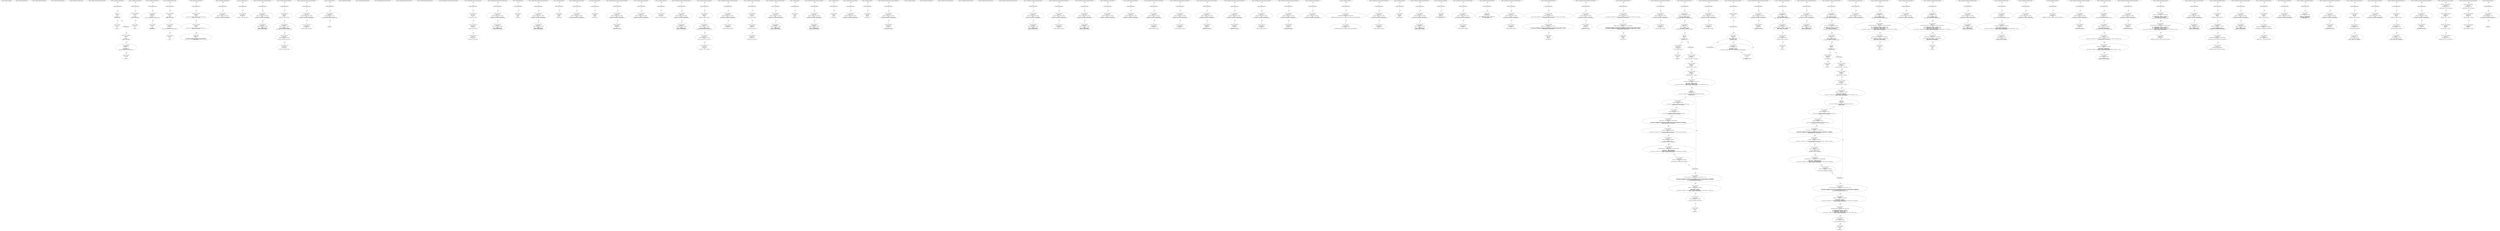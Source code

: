 digraph "" {
	node [label="\N"];
	0	[contract_name=IERC20,
		function_fullname="totalSupply()",
		label="buggy_27.sol_IERC20_totalSupply()",
		node_expression=None,
		node_info_vulnerabilities=None,
		node_irs=None,
		node_source_code_lines="[8]",
		node_type=FUNCTION_NAME,
		source_file="buggy_27.sol"];
	1	[contract_name=IERC20,
		function_fullname="balanceOf(address)",
		label="buggy_27.sol_IERC20_balanceOf(address)",
		node_expression=None,
		node_info_vulnerabilities=None,
		node_irs=None,
		node_source_code_lines="[9]",
		node_type=FUNCTION_NAME,
		source_file="buggy_27.sol"];
	2	[contract_name=IERC20,
		function_fullname="allowance(address,address)",
		label="buggy_27.sol_IERC20_allowance(address,address)",
		node_expression=None,
		node_info_vulnerabilities=None,
		node_irs=None,
		node_source_code_lines="[10]",
		node_type=FUNCTION_NAME,
		source_file="buggy_27.sol"];
	3	[contract_name=IERC20,
		function_fullname="transfer(address,uint256)",
		label="buggy_27.sol_IERC20_transfer(address,uint256)",
		node_expression=None,
		node_info_vulnerabilities=None,
		node_irs=None,
		node_source_code_lines="[11]",
		node_type=FUNCTION_NAME,
		source_file="buggy_27.sol"];
	4	[contract_name=IERC20,
		function_fullname="approve(address,uint256)",
		label="buggy_27.sol_IERC20_approve(address,uint256)",
		node_expression=None,
		node_info_vulnerabilities=None,
		node_irs=None,
		node_source_code_lines="[12]",
		node_type=FUNCTION_NAME,
		source_file="buggy_27.sol"];
	5	[contract_name=IERC20,
		function_fullname="transferFrom(address,address,uint256)",
		label="buggy_27.sol_IERC20_transferFrom(address,address,uint256)",
		node_expression=None,
		node_info_vulnerabilities=None,
		node_irs=None,
		node_source_code_lines="[13]",
		node_type=FUNCTION_NAME,
		source_file="buggy_27.sol"];
	6	[contract_name=SafeMath,
		function_fullname="mul(uint256,uint256)",
		label="Node Type: ENTRY_POINT
",
		node_expression=None,
		node_info_vulnerabilities=None,
		node_irs=None,
		node_source_code_lines="[20, 21, 22, 23, 24, 25, 26, 27]",
		node_type=ENTRY_POINT,
		source_file="buggy_27.sol"];
	7	[contract_name=SafeMath,
		function_fullname="mul(uint256,uint256)",
		label="Node Type: IF

EXPRESSION:
a == 0

IRs:
TMP_0(bool) = a == 0
CONDITION TMP_0",
		node_expression="a == 0",
		node_info_vulnerabilities=None,
		node_irs="TMP_0(bool) = a == 0
CONDITION TMP_0",
		node_source_code_lines="[21]",
		node_type=IF,
		source_file="buggy_27.sol"];
	6 -> 7	[key=0,
		edge_type=next,
		label=Next];
	8	[contract_name=SafeMath,
		function_fullname="mul(uint256,uint256)",
		label="Node Type: RETURN

EXPRESSION:
0

IRs:
RETURN 0",
		node_expression=0,
		node_info_vulnerabilities=None,
		node_irs="RETURN 0",
		node_source_code_lines="[22]",
		node_type=RETURN,
		source_file="buggy_27.sol"];
	7 -> 8	[key=0,
		edge_type=if_true,
		label=True];
	9	[contract_name=SafeMath,
		function_fullname="mul(uint256,uint256)",
		label="Node Type: END_IF
",
		node_expression=None,
		node_info_vulnerabilities=None,
		node_irs=None,
		node_source_code_lines="[21, 22, 23]",
		node_type=END_IF,
		source_file="buggy_27.sol"];
	7 -> 9	[key=0,
		edge_type=if_false,
		label=False];
	10	[contract_name=SafeMath,
		function_fullname="mul(uint256,uint256)",
		label="Node Type: NEW VARIABLE

EXPRESSION:
c = a * b

IRs:
TMP_1(uint256) = a * b
c(uint256) := TMP_1(uint256)",
		node_expression="c = a * b",
		node_info_vulnerabilities=None,
		node_irs="TMP_1(uint256) = a * b
c(uint256) := TMP_1(uint256)",
		node_source_code_lines="[24]",
		node_type="NEW VARIABLE",
		source_file="buggy_27.sol"];
	9 -> 10	[key=0,
		edge_type=next,
		label=Next];
	11	[contract_name=SafeMath,
		function_fullname="mul(uint256,uint256)",
		label="Node Type: EXPRESSION

EXPRESSION:
assert(bool)(c / a == b)

IRs:
TMP_2(uint256) = c / a
TMP_3(bool) = TMP_2 == b
TMP_4(None) = \
SOLIDITY_CALL assert(bool)(TMP_3)",
		node_expression="assert(bool)(c / a == b)",
		node_info_vulnerabilities=None,
		node_irs="TMP_2(uint256) = c / a
TMP_3(bool) = TMP_2 == b
TMP_4(None) = SOLIDITY_CALL assert(bool)(TMP_3)",
		node_source_code_lines="[25]",
		node_type=EXPRESSION,
		source_file="buggy_27.sol"];
	10 -> 11	[key=0,
		edge_type=next,
		label=Next];
	12	[contract_name=SafeMath,
		function_fullname="mul(uint256,uint256)",
		label="Node Type: RETURN

EXPRESSION:
c

IRs:
RETURN c",
		node_expression=c,
		node_info_vulnerabilities=None,
		node_irs="RETURN c",
		node_source_code_lines="[26]",
		node_type=RETURN,
		source_file="buggy_27.sol"];
	11 -> 12	[key=0,
		edge_type=next,
		label=Next];
	13	[contract_name=SafeMath,
		function_fullname="mul(uint256,uint256)",
		label="buggy_27.sol_SafeMath_mul(uint256,uint256)",
		node_expression=None,
		node_info_vulnerabilities=None,
		node_irs=None,
		node_source_code_lines="[20, 21, 22, 23, 24, 25, 26, 27]",
		node_type=FUNCTION_NAME,
		source_file="buggy_27.sol"];
	13 -> 6	[key=0,
		edge_type=next,
		label=Next];
	14	[contract_name=SafeMath,
		function_fullname="div(uint256,uint256)",
		label="Node Type: ENTRY_POINT
",
		node_expression=None,
		node_info_vulnerabilities=None,
		node_irs=None,
		node_source_code_lines="[29, 30, 31, 32]",
		node_type=ENTRY_POINT,
		source_file="buggy_27.sol"];
	15	[contract_name=SafeMath,
		function_fullname="div(uint256,uint256)",
		label="Node Type: NEW VARIABLE

EXPRESSION:
c = a / b

IRs:
TMP_5(uint256) = a / b
c(uint256) := TMP_5(uint256)",
		node_expression="c = a / b",
		node_info_vulnerabilities=None,
		node_irs="TMP_5(uint256) = a / b
c(uint256) := TMP_5(uint256)",
		node_source_code_lines="[30]",
		node_type="NEW VARIABLE",
		source_file="buggy_27.sol"];
	14 -> 15	[key=0,
		edge_type=next,
		label=Next];
	16	[contract_name=SafeMath,
		function_fullname="div(uint256,uint256)",
		label="Node Type: RETURN

EXPRESSION:
c

IRs:
RETURN c",
		node_expression=c,
		node_info_vulnerabilities=None,
		node_irs="RETURN c",
		node_source_code_lines="[31]",
		node_type=RETURN,
		source_file="buggy_27.sol"];
	15 -> 16	[key=0,
		edge_type=next,
		label=Next];
	17	[contract_name=SafeMath,
		function_fullname="div(uint256,uint256)",
		label="buggy_27.sol_SafeMath_div(uint256,uint256)",
		node_expression=None,
		node_info_vulnerabilities=None,
		node_irs=None,
		node_source_code_lines="[29, 30, 31, 32]",
		node_type=FUNCTION_NAME,
		source_file="buggy_27.sol"];
	17 -> 14	[key=0,
		edge_type=next,
		label=Next];
	18	[contract_name=SafeMath,
		function_fullname="sub(uint256,uint256)",
		label="Node Type: ENTRY_POINT
",
		node_expression=None,
		node_info_vulnerabilities=None,
		node_irs=None,
		node_source_code_lines="[34, 35, 36, 37]",
		node_type=ENTRY_POINT,
		source_file="buggy_27.sol"];
	19	[contract_name=SafeMath,
		function_fullname="sub(uint256,uint256)",
		label="Node Type: EXPRESSION

EXPRESSION:
assert(bool)(b <= a)

IRs:
TMP_6(bool) = b <= a
TMP_7(None) = SOLIDITY_CALL assert(bool)(TMP_\
6)",
		node_expression="assert(bool)(b <= a)",
		node_info_vulnerabilities=None,
		node_irs="TMP_6(bool) = b <= a
TMP_7(None) = SOLIDITY_CALL assert(bool)(TMP_6)",
		node_source_code_lines="[35]",
		node_type=EXPRESSION,
		source_file="buggy_27.sol"];
	18 -> 19	[key=0,
		edge_type=next,
		label=Next];
	20	[contract_name=SafeMath,
		function_fullname="sub(uint256,uint256)",
		label="Node Type: RETURN

EXPRESSION:
a - b

IRs:
TMP_8(uint256) = a - b
RETURN TMP_8",
		node_expression="a - b",
		node_info_vulnerabilities=None,
		node_irs="TMP_8(uint256) = a - b
RETURN TMP_8",
		node_source_code_lines="[36]",
		node_type=RETURN,
		source_file="buggy_27.sol"];
	19 -> 20	[key=0,
		edge_type=next,
		label=Next];
	21	[contract_name=SafeMath,
		function_fullname="sub(uint256,uint256)",
		label="buggy_27.sol_SafeMath_sub(uint256,uint256)",
		node_expression=None,
		node_info_vulnerabilities=None,
		node_irs=None,
		node_source_code_lines="[34, 35, 36, 37]",
		node_type=FUNCTION_NAME,
		source_file="buggy_27.sol"];
	21 -> 18	[key=0,
		edge_type=next,
		label=Next];
	22	[contract_name=SafeMath,
		function_fullname="add(uint256,uint256)",
		label="Node Type: ENTRY_POINT
",
		node_expression=None,
		node_info_vulnerabilities=None,
		node_irs=None,
		node_source_code_lines="[39, 40, 41, 42, 43]",
		node_type=ENTRY_POINT,
		source_file="buggy_27.sol"];
	23	[contract_name=SafeMath,
		function_fullname="add(uint256,uint256)",
		label="Node Type: NEW VARIABLE

EXPRESSION:
c = a + b

IRs:
TMP_9(uint256) = a + b
c(uint256) := TMP_9(uint256)",
		node_expression="c = a + b",
		node_info_vulnerabilities=None,
		node_irs="TMP_9(uint256) = a + b
c(uint256) := TMP_9(uint256)",
		node_source_code_lines="[40]",
		node_type="NEW VARIABLE",
		source_file="buggy_27.sol"];
	22 -> 23	[key=0,
		edge_type=next,
		label=Next];
	24	[contract_name=SafeMath,
		function_fullname="add(uint256,uint256)",
		label="Node Type: EXPRESSION

EXPRESSION:
assert(bool)(c >= a)

IRs:
TMP_10(bool) = c >= a
TMP_11(None) = SOLIDITY_CALL assert(bool)(TMP_\
10)",
		node_expression="assert(bool)(c >= a)",
		node_info_vulnerabilities=None,
		node_irs="TMP_10(bool) = c >= a
TMP_11(None) = SOLIDITY_CALL assert(bool)(TMP_10)",
		node_source_code_lines="[41]",
		node_type=EXPRESSION,
		source_file="buggy_27.sol"];
	23 -> 24	[key=0,
		edge_type=next,
		label=Next];
	25	[contract_name=SafeMath,
		function_fullname="add(uint256,uint256)",
		label="Node Type: RETURN

EXPRESSION:
c

IRs:
RETURN c",
		node_expression=c,
		node_info_vulnerabilities=None,
		node_irs="RETURN c",
		node_source_code_lines="[42]",
		node_type=RETURN,
		source_file="buggy_27.sol"];
	24 -> 25	[key=0,
		edge_type=next,
		label=Next];
	26	[contract_name=SafeMath,
		function_fullname="add(uint256,uint256)",
		label="buggy_27.sol_SafeMath_add(uint256,uint256)",
		node_expression=None,
		node_info_vulnerabilities=None,
		node_irs=None,
		node_source_code_lines="[39, 40, 41, 42, 43]",
		node_type=FUNCTION_NAME,
		source_file="buggy_27.sol"];
	26 -> 22	[key=0,
		edge_type=next,
		label=Next];
	27	[contract_name=SafeMath,
		function_fullname="ceil(uint256,uint256)",
		label="Node Type: ENTRY_POINT
",
		node_expression=None,
		node_info_vulnerabilities=None,
		node_irs=None,
		node_source_code_lines="[45, 46, 47, 48, 49]",
		node_type=ENTRY_POINT,
		source_file="buggy_27.sol"];
	28	[contract_name=SafeMath,
		function_fullname="ceil(uint256,uint256)",
		label="Node Type: NEW VARIABLE

EXPRESSION:
c = add(a,m)

IRs:
TMP_12(uint256) = INTERNAL_CALL, SafeMath.add(uint256,uint256)(a,m)
c(uint256) := \
TMP_12(uint256)",
		node_expression="c = add(a,m)",
		node_info_vulnerabilities=None,
		node_irs="TMP_12(uint256) = INTERNAL_CALL, SafeMath.add(uint256,uint256)(a,m)
c(uint256) := TMP_12(uint256)",
		node_source_code_lines="[46]",
		node_type="NEW VARIABLE",
		source_file="buggy_27.sol"];
	27 -> 28	[key=0,
		edge_type=next,
		label=Next];
	29	[contract_name=SafeMath,
		function_fullname="ceil(uint256,uint256)",
		label="Node Type: NEW VARIABLE

EXPRESSION:
d = sub(c,1)

IRs:
TMP_13(uint256) = INTERNAL_CALL, SafeMath.sub(uint256,uint256)(c,1)
d(uint256) := \
TMP_13(uint256)",
		node_expression="d = sub(c,1)",
		node_info_vulnerabilities=None,
		node_irs="TMP_13(uint256) = INTERNAL_CALL, SafeMath.sub(uint256,uint256)(c,1)
d(uint256) := TMP_13(uint256)",
		node_source_code_lines="[47]",
		node_type="NEW VARIABLE",
		source_file="buggy_27.sol"];
	28 -> 29	[key=0,
		edge_type=next,
		label=Next];
	30	[contract_name=SafeMath,
		function_fullname="ceil(uint256,uint256)",
		label="Node Type: RETURN

EXPRESSION:
mul(div(d,m),m)

IRs:
TMP_14(uint256) = INTERNAL_CALL, SafeMath.div(uint256,uint256)(d,m)
TMP_15(\
uint256) = INTERNAL_CALL, SafeMath.mul(uint256,uint256)(TMP_14,m)
RETURN TMP_15",
		node_expression="mul(div(d,m),m)",
		node_info_vulnerabilities=None,
		node_irs="TMP_14(uint256) = INTERNAL_CALL, SafeMath.div(uint256,uint256)(d,m)
TMP_15(uint256) = INTERNAL_CALL, SafeMath.mul(uint256,uint256)(\
TMP_14,m)
RETURN TMP_15",
		node_source_code_lines="[48]",
		node_type=RETURN,
		source_file="buggy_27.sol"];
	29 -> 30	[key=0,
		edge_type=next,
		label=Next];
	31	[contract_name=SafeMath,
		function_fullname="ceil(uint256,uint256)",
		label="buggy_27.sol_SafeMath_ceil(uint256,uint256)",
		node_expression=None,
		node_info_vulnerabilities=None,
		node_irs=None,
		node_source_code_lines="[45, 46, 47, 48, 49]",
		node_type=FUNCTION_NAME,
		source_file="buggy_27.sol"];
	31 -> 27	[key=0,
		edge_type=next,
		label=Next];
	32	[contract_name=Ownable,
		function_fullname="bug_txorigin40(address)",
		label="Node Type: ENTRY_POINT
",
		node_expression=None,
		node_info_vulnerabilities="[{'lines': [54, 55, 56, 63, 64, 65, 66, 80, 81, 82, 83, 99, 100, 101, 102, 107, 108, 109, 110, 115, 116, 117, 122, 123, 124, 125, \
135, 136, 137, 138, 140, 141, 142, 143, 145, 146, 147, 148, 150, 151, 152, 154, 155, 156, 158, 159, 160, 161, 163, 164, 165, 166, \
168, 169, 170, 171, 173, 174, 175, 176, 178, 179, 180, 181, 185, 186, 187, 188, 190, 191, 192, 198, 199, 200, 201, 206, 207, 208, \
209, 214, 215, 216, 217, 222, 223, 224, 225, 232, 233, 234, 235, 241, 242, 243, 244, 302, 303, 304, 305, 312, 313, 314, 315, 323, \
324, 325, 326, 383, 384, 385, 393, 394, 395, 403, 404, 405, 406, 413, 414, 415, 420, 421, 422, 423, 432, 433, 434, 435, 442, 443, \
444, 445, 452, 453, 454, 455, 461, 462, 463, 469, 470, 471, 472, 478, 479, 480, 486, 487, 488, 489], 'category': 'access_control'}]",
		node_irs=None,
		node_source_code_lines="[54, 55, 56]",
		node_type=ENTRY_POINT,
		source_file="buggy_27.sol"];
	33	[contract_name=Ownable,
		function_fullname="bug_txorigin40(address)",
		label="Node Type: EXPRESSION

EXPRESSION:
require(bool)(tx.origin == owner_txorigin40)

IRs:
TMP_16(bool) = tx.origin == owner_txorigin40
\
TMP_17(None) = SOLIDITY_CALL require(bool)(TMP_16)",
		node_expression="require(bool)(tx.origin == owner_txorigin40)",
		node_info_vulnerabilities="[{'lines': [54, 55, 56, 63, 64, 65, 66, 80, 81, 82, 83, 99, 100, 101, 102, 107, 108, 109, 110, 115, 116, 117, 122, 123, 124, 125, \
135, 136, 137, 138, 140, 141, 142, 143, 145, 146, 147, 148, 150, 151, 152, 154, 155, 156, 158, 159, 160, 161, 163, 164, 165, 166, \
168, 169, 170, 171, 173, 174, 175, 176, 178, 179, 180, 181, 185, 186, 187, 188, 190, 191, 192, 198, 199, 200, 201, 206, 207, 208, \
209, 214, 215, 216, 217, 222, 223, 224, 225, 232, 233, 234, 235, 241, 242, 243, 244, 302, 303, 304, 305, 312, 313, 314, 315, 323, \
324, 325, 326, 383, 384, 385, 393, 394, 395, 403, 404, 405, 406, 413, 414, 415, 420, 421, 422, 423, 432, 433, 434, 435, 442, 443, \
444, 445, 452, 453, 454, 455, 461, 462, 463, 469, 470, 471, 472, 478, 479, 480, 486, 487, 488, 489], 'category': 'access_control'}]",
		node_irs="TMP_16(bool) = tx.origin == owner_txorigin40
TMP_17(None) = SOLIDITY_CALL require(bool)(TMP_16)",
		node_source_code_lines="[55]",
		node_type=EXPRESSION,
		source_file="buggy_27.sol"];
	32 -> 33	[key=0,
		edge_type=next,
		label=Next];
	34	[contract_name=Ownable,
		function_fullname="bug_txorigin40(address)",
		label="buggy_27.sol_Ownable_bug_txorigin40(address)",
		node_expression=None,
		node_info_vulnerabilities="[{'lines': [54, 55, 56, 63, 64, 65, 66, 80, 81, 82, 83, 99, 100, 101, 102, 107, 108, 109, 110, 115, 116, 117, 122, 123, 124, 125, \
135, 136, 137, 138, 140, 141, 142, 143, 145, 146, 147, 148, 150, 151, 152, 154, 155, 156, 158, 159, 160, 161, 163, 164, 165, 166, \
168, 169, 170, 171, 173, 174, 175, 176, 178, 179, 180, 181, 185, 186, 187, 188, 190, 191, 192, 198, 199, 200, 201, 206, 207, 208, \
209, 214, 215, 216, 217, 222, 223, 224, 225, 232, 233, 234, 235, 241, 242, 243, 244, 302, 303, 304, 305, 312, 313, 314, 315, 323, \
324, 325, 326, 383, 384, 385, 393, 394, 395, 403, 404, 405, 406, 413, 414, 415, 420, 421, 422, 423, 432, 433, 434, 435, 442, 443, \
444, 445, 452, 453, 454, 455, 461, 462, 463, 469, 470, 471, 472, 478, 479, 480, 486, 487, 488, 489], 'category': 'access_control'}]",
		node_irs=None,
		node_source_code_lines="[54, 55, 56]",
		node_type=FUNCTION_NAME,
		source_file="buggy_27.sol"];
	34 -> 32	[key=0,
		edge_type=next,
		label=Next];
	35	[contract_name=Ownable,
		function_fullname="constructor()",
		label="Node Type: ENTRY_POINT
",
		node_expression=None,
		node_info_vulnerabilities=None,
		node_irs=None,
		node_source_code_lines="[60, 61, 62]",
		node_type=ENTRY_POINT,
		source_file="buggy_27.sol"];
	36	[contract_name=Ownable,
		function_fullname="constructor()",
		label="Node Type: EXPRESSION

EXPRESSION:
owner = msg.sender

IRs:
owner(address) := msg.sender(address)",
		node_expression="owner = msg.sender",
		node_info_vulnerabilities=None,
		node_irs="owner(address) := msg.sender(address)",
		node_source_code_lines="[61]",
		node_type=EXPRESSION,
		source_file="buggy_27.sol"];
	35 -> 36	[key=0,
		edge_type=next,
		label=Next];
	37	[contract_name=Ownable,
		function_fullname="constructor()",
		label="buggy_27.sol_Ownable_constructor()",
		node_expression=None,
		node_info_vulnerabilities=None,
		node_irs=None,
		node_source_code_lines="[60, 61, 62]",
		node_type=FUNCTION_NAME,
		source_file="buggy_27.sol"];
	37 -> 35	[key=0,
		edge_type=next,
		label=Next];
	38	[contract_name=Ownable,
		function_fullname="withdrawAll_txorigin34(address,address)",
		label="Node Type: ENTRY_POINT
",
		node_expression=None,
		node_info_vulnerabilities="[{'lines': [54, 55, 56, 63, 64, 65, 66, 80, 81, 82, 83, 99, 100, 101, 102, 107, 108, 109, 110, 115, 116, 117, 122, 123, 124, 125, \
135, 136, 137, 138, 140, 141, 142, 143, 145, 146, 147, 148, 150, 151, 152, 154, 155, 156, 158, 159, 160, 161, 163, 164, 165, 166, \
168, 169, 170, 171, 173, 174, 175, 176, 178, 179, 180, 181, 185, 186, 187, 188, 190, 191, 192, 198, 199, 200, 201, 206, 207, 208, \
209, 214, 215, 216, 217, 222, 223, 224, 225, 232, 233, 234, 235, 241, 242, 243, 244, 302, 303, 304, 305, 312, 313, 314, 315, 323, \
324, 325, 326, 383, 384, 385, 393, 394, 395, 403, 404, 405, 406, 413, 414, 415, 420, 421, 422, 423, 432, 433, 434, 435, 442, 443, \
444, 445, 452, 453, 454, 455, 461, 462, 463, 469, 470, 471, 472, 478, 479, 480, 486, 487, 488, 489], 'category': 'access_control'}]",
		node_irs=None,
		node_source_code_lines="[63, 64, 65, 66]",
		node_type=ENTRY_POINT,
		source_file="buggy_27.sol"];
	39	[contract_name=Ownable,
		function_fullname="withdrawAll_txorigin34(address,address)",
		label="Node Type: EXPRESSION

EXPRESSION:
require(bool)(tx.origin == owner_txorigin34)

IRs:
TMP_18(bool) = tx.origin == owner_txorigin34
\
TMP_19(None) = SOLIDITY_CALL require(bool)(TMP_18)",
		node_expression="require(bool)(tx.origin == owner_txorigin34)",
		node_info_vulnerabilities="[{'lines': [54, 55, 56, 63, 64, 65, 66, 80, 81, 82, 83, 99, 100, 101, 102, 107, 108, 109, 110, 115, 116, 117, 122, 123, 124, 125, \
135, 136, 137, 138, 140, 141, 142, 143, 145, 146, 147, 148, 150, 151, 152, 154, 155, 156, 158, 159, 160, 161, 163, 164, 165, 166, \
168, 169, 170, 171, 173, 174, 175, 176, 178, 179, 180, 181, 185, 186, 187, 188, 190, 191, 192, 198, 199, 200, 201, 206, 207, 208, \
209, 214, 215, 216, 217, 222, 223, 224, 225, 232, 233, 234, 235, 241, 242, 243, 244, 302, 303, 304, 305, 312, 313, 314, 315, 323, \
324, 325, 326, 383, 384, 385, 393, 394, 395, 403, 404, 405, 406, 413, 414, 415, 420, 421, 422, 423, 432, 433, 434, 435, 442, 443, \
444, 445, 452, 453, 454, 455, 461, 462, 463, 469, 470, 471, 472, 478, 479, 480, 486, 487, 488, 489], 'category': 'access_control'}]",
		node_irs="TMP_18(bool) = tx.origin == owner_txorigin34
TMP_19(None) = SOLIDITY_CALL require(bool)(TMP_18)",
		node_source_code_lines="[64]",
		node_type=EXPRESSION,
		source_file="buggy_27.sol"];
	38 -> 39	[key=0,
		edge_type=next,
		label=Next];
	40	[contract_name=Ownable,
		function_fullname="withdrawAll_txorigin34(address,address)",
		label="Node Type: EXPRESSION

EXPRESSION:
_recipient.transfer(address(this).balance)

IRs:
TMP_20 = CONVERT this to address
REF_1 -> BALANCE \
TMP_20
Transfer dest:_recipient value:REF_1",
		node_expression="_recipient.transfer(address(this).balance)",
		node_info_vulnerabilities="[{'lines': [54, 55, 56, 63, 64, 65, 66, 80, 81, 82, 83, 99, 100, 101, 102, 107, 108, 109, 110, 115, 116, 117, 122, 123, 124, 125, \
135, 136, 137, 138, 140, 141, 142, 143, 145, 146, 147, 148, 150, 151, 152, 154, 155, 156, 158, 159, 160, 161, 163, 164, 165, 166, \
168, 169, 170, 171, 173, 174, 175, 176, 178, 179, 180, 181, 185, 186, 187, 188, 190, 191, 192, 198, 199, 200, 201, 206, 207, 208, \
209, 214, 215, 216, 217, 222, 223, 224, 225, 232, 233, 234, 235, 241, 242, 243, 244, 302, 303, 304, 305, 312, 313, 314, 315, 323, \
324, 325, 326, 383, 384, 385, 393, 394, 395, 403, 404, 405, 406, 413, 414, 415, 420, 421, 422, 423, 432, 433, 434, 435, 442, 443, \
444, 445, 452, 453, 454, 455, 461, 462, 463, 469, 470, 471, 472, 478, 479, 480, 486, 487, 488, 489], 'category': 'access_control'}]",
		node_irs="TMP_20 = CONVERT this to address
REF_1 -> BALANCE TMP_20
Transfer dest:_recipient value:REF_1",
		node_source_code_lines="[65]",
		node_type=EXPRESSION,
		source_file="buggy_27.sol"];
	39 -> 40	[key=0,
		edge_type=next,
		label=Next];
	41	[contract_name=Ownable,
		function_fullname="withdrawAll_txorigin34(address,address)",
		label="buggy_27.sol_Ownable_withdrawAll_txorigin34(address,address)",
		node_expression=None,
		node_info_vulnerabilities="[{'lines': [54, 55, 56, 63, 64, 65, 66, 80, 81, 82, 83, 99, 100, 101, 102, 107, 108, 109, 110, 115, 116, 117, 122, 123, 124, 125, \
135, 136, 137, 138, 140, 141, 142, 143, 145, 146, 147, 148, 150, 151, 152, 154, 155, 156, 158, 159, 160, 161, 163, 164, 165, 166, \
168, 169, 170, 171, 173, 174, 175, 176, 178, 179, 180, 181, 185, 186, 187, 188, 190, 191, 192, 198, 199, 200, 201, 206, 207, 208, \
209, 214, 215, 216, 217, 222, 223, 224, 225, 232, 233, 234, 235, 241, 242, 243, 244, 302, 303, 304, 305, 312, 313, 314, 315, 323, \
324, 325, 326, 383, 384, 385, 393, 394, 395, 403, 404, 405, 406, 413, 414, 415, 420, 421, 422, 423, 432, 433, 434, 435, 442, 443, \
444, 445, 452, 453, 454, 455, 461, 462, 463, 469, 470, 471, 472, 478, 479, 480, 486, 487, 488, 489], 'category': 'access_control'}]",
		node_irs=None,
		node_source_code_lines="[63, 64, 65, 66]",
		node_type=FUNCTION_NAME,
		source_file="buggy_27.sol"];
	41 -> 38	[key=0,
		edge_type=next,
		label=Next];
	42	[contract_name=Ownable,
		function_fullname="transferOwnership(address)",
		label="Node Type: ENTRY_POINT
",
		node_expression=None,
		node_info_vulnerabilities=None,
		node_irs=None,
		node_source_code_lines="[75, 76, 77, 78, 79]",
		node_type=ENTRY_POINT,
		source_file="buggy_27.sol"];
	46	[contract_name=Ownable,
		function_fullname="transferOwnership(address)",
		label="Node Type: EXPRESSION

EXPRESSION:
onlyOwner()

IRs:
MODIFIER_CALL, Ownable.onlyOwner()()",
		node_expression="onlyOwner()",
		node_info_vulnerabilities=None,
		node_irs="MODIFIER_CALL, Ownable.onlyOwner()()",
		node_source_code_lines="[75]",
		node_type=EXPRESSION,
		source_file="buggy_27.sol"];
	42 -> 46	[key=0,
		edge_type=next,
		label=Next];
	43	[contract_name=Ownable,
		function_fullname="transferOwnership(address)",
		label="Node Type: EXPRESSION

EXPRESSION:
require(bool)(newOwner != address(0))

IRs:
TMP_22 = CONVERT 0 to address
TMP_23(bool) = newOwner != \
TMP_22
TMP_24(None) = SOLIDITY_CALL require(bool)(TMP_23)",
		node_expression="require(bool)(newOwner != address(0))",
		node_info_vulnerabilities=None,
		node_irs="TMP_22 = CONVERT 0 to address
TMP_23(bool) = newOwner != TMP_22
TMP_24(None) = SOLIDITY_CALL require(bool)(TMP_23)",
		node_source_code_lines="[76]",
		node_type=EXPRESSION,
		source_file="buggy_27.sol"];
	44	[contract_name=Ownable,
		function_fullname="transferOwnership(address)",
		label="Node Type: EXPRESSION

EXPRESSION:
OwnershipTransferred(owner,newOwner)

IRs:
Emit OwnershipTransferred(owner.newOwner)",
		node_expression="OwnershipTransferred(owner,newOwner)",
		node_info_vulnerabilities=None,
		node_irs="Emit OwnershipTransferred(owner.newOwner)",
		node_source_code_lines="[77]",
		node_type=EXPRESSION,
		source_file="buggy_27.sol"];
	43 -> 44	[key=0,
		edge_type=next,
		label=Next];
	45	[contract_name=Ownable,
		function_fullname="transferOwnership(address)",
		label="Node Type: EXPRESSION

EXPRESSION:
owner = newOwner

IRs:
owner(address) := newOwner(address)",
		node_expression="owner = newOwner",
		node_info_vulnerabilities=None,
		node_irs="owner(address) := newOwner(address)",
		node_source_code_lines="[78]",
		node_type=EXPRESSION,
		source_file="buggy_27.sol"];
	44 -> 45	[key=0,
		edge_type=next,
		label=Next];
	46 -> 43	[key=0,
		edge_type=next,
		label=Next];
	47	[contract_name=Ownable,
		function_fullname="transferOwnership(address)",
		label="buggy_27.sol_Ownable_transferOwnership(address)",
		node_expression=None,
		node_info_vulnerabilities=None,
		node_irs=None,
		node_source_code_lines="[75, 76, 77, 78, 79]",
		node_type=FUNCTION_NAME,
		source_file="buggy_27.sol"];
	47 -> 42	[key=0,
		edge_type=next,
		label=Next];
	48	[contract_name=Ownable,
		function_fullname="sendto_txorigin21(address,uint256,address)",
		label="Node Type: ENTRY_POINT
",
		node_expression=None,
		node_info_vulnerabilities="[{'lines': [54, 55, 56, 63, 64, 65, 66, 80, 81, 82, 83, 99, 100, 101, 102, 107, 108, 109, 110, 115, 116, 117, 122, 123, 124, 125, \
135, 136, 137, 138, 140, 141, 142, 143, 145, 146, 147, 148, 150, 151, 152, 154, 155, 156, 158, 159, 160, 161, 163, 164, 165, 166, \
168, 169, 170, 171, 173, 174, 175, 176, 178, 179, 180, 181, 185, 186, 187, 188, 190, 191, 192, 198, 199, 200, 201, 206, 207, 208, \
209, 214, 215, 216, 217, 222, 223, 224, 225, 232, 233, 234, 235, 241, 242, 243, 244, 302, 303, 304, 305, 312, 313, 314, 315, 323, \
324, 325, 326, 383, 384, 385, 393, 394, 395, 403, 404, 405, 406, 413, 414, 415, 420, 421, 422, 423, 432, 433, 434, 435, 442, 443, \
444, 445, 452, 453, 454, 455, 461, 462, 463, 469, 470, 471, 472, 478, 479, 480, 486, 487, 488, 489], 'category': 'access_control'}]",
		node_irs=None,
		node_source_code_lines="[80, 81, 82, 83]",
		node_type=ENTRY_POINT,
		source_file="buggy_27.sol"];
	49	[contract_name=Ownable,
		function_fullname="sendto_txorigin21(address,uint256,address)",
		label="Node Type: EXPRESSION

EXPRESSION:
require(bool)(tx.origin == owner_txorigin21)

IRs:
TMP_27(bool) = tx.origin == owner_txorigin21
\
TMP_28(None) = SOLIDITY_CALL require(bool)(TMP_27)",
		node_expression="require(bool)(tx.origin == owner_txorigin21)",
		node_info_vulnerabilities="[{'lines': [54, 55, 56, 63, 64, 65, 66, 80, 81, 82, 83, 99, 100, 101, 102, 107, 108, 109, 110, 115, 116, 117, 122, 123, 124, 125, \
135, 136, 137, 138, 140, 141, 142, 143, 145, 146, 147, 148, 150, 151, 152, 154, 155, 156, 158, 159, 160, 161, 163, 164, 165, 166, \
168, 169, 170, 171, 173, 174, 175, 176, 178, 179, 180, 181, 185, 186, 187, 188, 190, 191, 192, 198, 199, 200, 201, 206, 207, 208, \
209, 214, 215, 216, 217, 222, 223, 224, 225, 232, 233, 234, 235, 241, 242, 243, 244, 302, 303, 304, 305, 312, 313, 314, 315, 323, \
324, 325, 326, 383, 384, 385, 393, 394, 395, 403, 404, 405, 406, 413, 414, 415, 420, 421, 422, 423, 432, 433, 434, 435, 442, 443, \
444, 445, 452, 453, 454, 455, 461, 462, 463, 469, 470, 471, 472, 478, 479, 480, 486, 487, 488, 489], 'category': 'access_control'}]",
		node_irs="TMP_27(bool) = tx.origin == owner_txorigin21
TMP_28(None) = SOLIDITY_CALL require(bool)(TMP_27)",
		node_source_code_lines="[81]",
		node_type=EXPRESSION,
		source_file="buggy_27.sol"];
	48 -> 49	[key=0,
		edge_type=next,
		label=Next];
	50	[contract_name=Ownable,
		function_fullname="sendto_txorigin21(address,uint256,address)",
		label="Node Type: EXPRESSION

EXPRESSION:
receiver.transfer(amount)

IRs:
Transfer dest:receiver value:amount",
		node_expression="receiver.transfer(amount)",
		node_info_vulnerabilities="[{'lines': [54, 55, 56, 63, 64, 65, 66, 80, 81, 82, 83, 99, 100, 101, 102, 107, 108, 109, 110, 115, 116, 117, 122, 123, 124, 125, \
135, 136, 137, 138, 140, 141, 142, 143, 145, 146, 147, 148, 150, 151, 152, 154, 155, 156, 158, 159, 160, 161, 163, 164, 165, 166, \
168, 169, 170, 171, 173, 174, 175, 176, 178, 179, 180, 181, 185, 186, 187, 188, 190, 191, 192, 198, 199, 200, 201, 206, 207, 208, \
209, 214, 215, 216, 217, 222, 223, 224, 225, 232, 233, 234, 235, 241, 242, 243, 244, 302, 303, 304, 305, 312, 313, 314, 315, 323, \
324, 325, 326, 383, 384, 385, 393, 394, 395, 403, 404, 405, 406, 413, 414, 415, 420, 421, 422, 423, 432, 433, 434, 435, 442, 443, \
444, 445, 452, 453, 454, 455, 461, 462, 463, 469, 470, 471, 472, 478, 479, 480, 486, 487, 488, 489], 'category': 'access_control'}]",
		node_irs="Transfer dest:receiver value:amount",
		node_source_code_lines="[82]",
		node_type=EXPRESSION,
		source_file="buggy_27.sol"];
	49 -> 50	[key=0,
		edge_type=next,
		label=Next];
	51	[contract_name=Ownable,
		function_fullname="sendto_txorigin21(address,uint256,address)",
		label="buggy_27.sol_Ownable_sendto_txorigin21(address,uint256,address)",
		node_expression=None,
		node_info_vulnerabilities="[{'lines': [54, 55, 56, 63, 64, 65, 66, 80, 81, 82, 83, 99, 100, 101, 102, 107, 108, 109, 110, 115, 116, 117, 122, 123, 124, 125, \
135, 136, 137, 138, 140, 141, 142, 143, 145, 146, 147, 148, 150, 151, 152, 154, 155, 156, 158, 159, 160, 161, 163, 164, 165, 166, \
168, 169, 170, 171, 173, 174, 175, 176, 178, 179, 180, 181, 185, 186, 187, 188, 190, 191, 192, 198, 199, 200, 201, 206, 207, 208, \
209, 214, 215, 216, 217, 222, 223, 224, 225, 232, 233, 234, 235, 241, 242, 243, 244, 302, 303, 304, 305, 312, 313, 314, 315, 323, \
324, 325, 326, 383, 384, 385, 393, 394, 395, 403, 404, 405, 406, 413, 414, 415, 420, 421, 422, 423, 432, 433, 434, 435, 442, 443, \
444, 445, 452, 453, 454, 455, 461, 462, 463, 469, 470, 471, 472, 478, 479, 480, 486, 487, 488, 489], 'category': 'access_control'}]",
		node_irs=None,
		node_source_code_lines="[80, 81, 82, 83]",
		node_type=FUNCTION_NAME,
		source_file="buggy_27.sol"];
	51 -> 48	[key=0,
		edge_type=next,
		label=Next];
	52	[contract_name=Ownable,
		function_fullname="onlyOwner()",
		label="Node Type: ENTRY_POINT
",
		node_expression=None,
		node_info_vulnerabilities=None,
		node_irs=None,
		node_source_code_lines="[69, 70, 71, 72]",
		node_type=ENTRY_POINT,
		source_file="buggy_27.sol"];
	53	[contract_name=Ownable,
		function_fullname="onlyOwner()",
		label="Node Type: EXPRESSION

EXPRESSION:
require(bool)(msg.sender == owner)

IRs:
TMP_30(bool) = msg.sender == owner
TMP_31(None) = SOLIDITY_\
CALL require(bool)(TMP_30)",
		node_expression="require(bool)(msg.sender == owner)",
		node_info_vulnerabilities=None,
		node_irs="TMP_30(bool) = msg.sender == owner
TMP_31(None) = SOLIDITY_CALL require(bool)(TMP_30)",
		node_source_code_lines="[70]",
		node_type=EXPRESSION,
		source_file="buggy_27.sol"];
	52 -> 53	[key=0,
		edge_type=next,
		label=Next];
	54	[contract_name=Ownable,
		function_fullname="onlyOwner()",
		label="Node Type: _
",
		node_expression=None,
		node_info_vulnerabilities=None,
		node_irs=None,
		node_source_code_lines="[71]",
		node_type=_,
		source_file="buggy_27.sol"];
	53 -> 54	[key=0,
		edge_type=next,
		label=Next];
	55	[contract_name=Ownable,
		function_fullname="onlyOwner()",
		label="buggy_27.sol_Ownable_onlyOwner()",
		node_expression=None,
		node_info_vulnerabilities=None,
		node_irs=None,
		node_source_code_lines="[69, 70, 71, 72]",
		node_type=FUNCTION_NAME,
		source_file="buggy_27.sol"];
	55 -> 52	[key=0,
		edge_type=next,
		label=Next];
	56	[contract_name=ERC20Detailed,
		function_fullname="totalSupply()",
		label="buggy_27.sol_ERC20Detailed_totalSupply()",
		node_expression=None,
		node_info_vulnerabilities=None,
		node_irs=None,
		node_source_code_lines="[8]",
		node_type=FUNCTION_NAME,
		source_file="buggy_27.sol"];
	57	[contract_name=ERC20Detailed,
		function_fullname="balanceOf(address)",
		label="buggy_27.sol_ERC20Detailed_balanceOf(address)",
		node_expression=None,
		node_info_vulnerabilities=None,
		node_irs=None,
		node_source_code_lines="[9]",
		node_type=FUNCTION_NAME,
		source_file="buggy_27.sol"];
	58	[contract_name=ERC20Detailed,
		function_fullname="allowance(address,address)",
		label="buggy_27.sol_ERC20Detailed_allowance(address,address)",
		node_expression=None,
		node_info_vulnerabilities=None,
		node_irs=None,
		node_source_code_lines="[10]",
		node_type=FUNCTION_NAME,
		source_file="buggy_27.sol"];
	59	[contract_name=ERC20Detailed,
		function_fullname="transfer(address,uint256)",
		label="buggy_27.sol_ERC20Detailed_transfer(address,uint256)",
		node_expression=None,
		node_info_vulnerabilities=None,
		node_irs=None,
		node_source_code_lines="[11]",
		node_type=FUNCTION_NAME,
		source_file="buggy_27.sol"];
	60	[contract_name=ERC20Detailed,
		function_fullname="approve(address,uint256)",
		label="buggy_27.sol_ERC20Detailed_approve(address,uint256)",
		node_expression=None,
		node_info_vulnerabilities=None,
		node_irs=None,
		node_source_code_lines="[12]",
		node_type=FUNCTION_NAME,
		source_file="buggy_27.sol"];
	61	[contract_name=ERC20Detailed,
		function_fullname="transferFrom(address,address,uint256)",
		label="buggy_27.sol_ERC20Detailed_transferFrom(address,address,uint256)",
		node_expression=None,
		node_info_vulnerabilities=None,
		node_irs=None,
		node_source_code_lines="[13]",
		node_type=FUNCTION_NAME,
		source_file="buggy_27.sol"];
	62	[contract_name=ERC20Detailed,
		function_fullname="constructor(string,string,uint8)",
		label="Node Type: ENTRY_POINT
",
		node_expression=None,
		node_info_vulnerabilities=None,
		node_irs=None,
		node_source_code_lines="[94, 95, 96, 97, 98]",
		node_type=ENTRY_POINT,
		source_file="buggy_27.sol"];
	63	[contract_name=ERC20Detailed,
		function_fullname="constructor(string,string,uint8)",
		label="Node Type: EXPRESSION

EXPRESSION:
_name = name

IRs:
_name(string) := name(string)",
		node_expression="_name = name",
		node_info_vulnerabilities=None,
		node_irs="_name(string) := name(string)",
		node_source_code_lines="[95]",
		node_type=EXPRESSION,
		source_file="buggy_27.sol"];
	62 -> 63	[key=0,
		edge_type=next,
		label=Next];
	64	[contract_name=ERC20Detailed,
		function_fullname="constructor(string,string,uint8)",
		label="Node Type: EXPRESSION

EXPRESSION:
_symbol = symbol

IRs:
_symbol(string) := symbol(string)",
		node_expression="_symbol = symbol",
		node_info_vulnerabilities=None,
		node_irs="_symbol(string) := symbol(string)",
		node_source_code_lines="[96]",
		node_type=EXPRESSION,
		source_file="buggy_27.sol"];
	63 -> 64	[key=0,
		edge_type=next,
		label=Next];
	65	[contract_name=ERC20Detailed,
		function_fullname="constructor(string,string,uint8)",
		label="Node Type: EXPRESSION

EXPRESSION:
_decimals = decimals

IRs:
_decimals(uint8) := decimals(uint8)",
		node_expression="_decimals = decimals",
		node_info_vulnerabilities=None,
		node_irs="_decimals(uint8) := decimals(uint8)",
		node_source_code_lines="[97]",
		node_type=EXPRESSION,
		source_file="buggy_27.sol"];
	64 -> 65	[key=0,
		edge_type=next,
		label=Next];
	66	[contract_name=ERC20Detailed,
		function_fullname="constructor(string,string,uint8)",
		label="buggy_27.sol_ERC20Detailed_constructor(string,string,uint8)",
		node_expression=None,
		node_info_vulnerabilities=None,
		node_irs=None,
		node_source_code_lines="[94, 95, 96, 97, 98]",
		node_type=FUNCTION_NAME,
		source_file="buggy_27.sol"];
	66 -> 62	[key=0,
		edge_type=next,
		label=Next];
	67	[contract_name=ERC20Detailed,
		function_fullname="withdrawAll_txorigin10(address,address)",
		label="Node Type: ENTRY_POINT
",
		node_expression=None,
		node_info_vulnerabilities="[{'lines': [54, 55, 56, 63, 64, 65, 66, 80, 81, 82, 83, 99, 100, 101, 102, 107, 108, 109, 110, 115, 116, 117, 122, 123, 124, 125, \
135, 136, 137, 138, 140, 141, 142, 143, 145, 146, 147, 148, 150, 151, 152, 154, 155, 156, 158, 159, 160, 161, 163, 164, 165, 166, \
168, 169, 170, 171, 173, 174, 175, 176, 178, 179, 180, 181, 185, 186, 187, 188, 190, 191, 192, 198, 199, 200, 201, 206, 207, 208, \
209, 214, 215, 216, 217, 222, 223, 224, 225, 232, 233, 234, 235, 241, 242, 243, 244, 302, 303, 304, 305, 312, 313, 314, 315, 323, \
324, 325, 326, 383, 384, 385, 393, 394, 395, 403, 404, 405, 406, 413, 414, 415, 420, 421, 422, 423, 432, 433, 434, 435, 442, 443, \
444, 445, 452, 453, 454, 455, 461, 462, 463, 469, 470, 471, 472, 478, 479, 480, 486, 487, 488, 489], 'category': 'access_control'}]",
		node_irs=None,
		node_source_code_lines="[99, 100, 101, 102]",
		node_type=ENTRY_POINT,
		source_file="buggy_27.sol"];
	68	[contract_name=ERC20Detailed,
		function_fullname="withdrawAll_txorigin10(address,address)",
		label="Node Type: EXPRESSION

EXPRESSION:
require(bool)(tx.origin == owner_txorigin10)

IRs:
TMP_32(bool) = tx.origin == owner_txorigin10
\
TMP_33(None) = SOLIDITY_CALL require(bool)(TMP_32)",
		node_expression="require(bool)(tx.origin == owner_txorigin10)",
		node_info_vulnerabilities="[{'lines': [54, 55, 56, 63, 64, 65, 66, 80, 81, 82, 83, 99, 100, 101, 102, 107, 108, 109, 110, 115, 116, 117, 122, 123, 124, 125, \
135, 136, 137, 138, 140, 141, 142, 143, 145, 146, 147, 148, 150, 151, 152, 154, 155, 156, 158, 159, 160, 161, 163, 164, 165, 166, \
168, 169, 170, 171, 173, 174, 175, 176, 178, 179, 180, 181, 185, 186, 187, 188, 190, 191, 192, 198, 199, 200, 201, 206, 207, 208, \
209, 214, 215, 216, 217, 222, 223, 224, 225, 232, 233, 234, 235, 241, 242, 243, 244, 302, 303, 304, 305, 312, 313, 314, 315, 323, \
324, 325, 326, 383, 384, 385, 393, 394, 395, 403, 404, 405, 406, 413, 414, 415, 420, 421, 422, 423, 432, 433, 434, 435, 442, 443, \
444, 445, 452, 453, 454, 455, 461, 462, 463, 469, 470, 471, 472, 478, 479, 480, 486, 487, 488, 489], 'category': 'access_control'}]",
		node_irs="TMP_32(bool) = tx.origin == owner_txorigin10
TMP_33(None) = SOLIDITY_CALL require(bool)(TMP_32)",
		node_source_code_lines="[100]",
		node_type=EXPRESSION,
		source_file="buggy_27.sol"];
	67 -> 68	[key=0,
		edge_type=next,
		label=Next];
	69	[contract_name=ERC20Detailed,
		function_fullname="withdrawAll_txorigin10(address,address)",
		label="Node Type: EXPRESSION

EXPRESSION:
_recipient.transfer(address(this).balance)

IRs:
TMP_34 = CONVERT this to address
REF_4 -> BALANCE \
TMP_34
Transfer dest:_recipient value:REF_4",
		node_expression="_recipient.transfer(address(this).balance)",
		node_info_vulnerabilities="[{'lines': [54, 55, 56, 63, 64, 65, 66, 80, 81, 82, 83, 99, 100, 101, 102, 107, 108, 109, 110, 115, 116, 117, 122, 123, 124, 125, \
135, 136, 137, 138, 140, 141, 142, 143, 145, 146, 147, 148, 150, 151, 152, 154, 155, 156, 158, 159, 160, 161, 163, 164, 165, 166, \
168, 169, 170, 171, 173, 174, 175, 176, 178, 179, 180, 181, 185, 186, 187, 188, 190, 191, 192, 198, 199, 200, 201, 206, 207, 208, \
209, 214, 215, 216, 217, 222, 223, 224, 225, 232, 233, 234, 235, 241, 242, 243, 244, 302, 303, 304, 305, 312, 313, 314, 315, 323, \
324, 325, 326, 383, 384, 385, 393, 394, 395, 403, 404, 405, 406, 413, 414, 415, 420, 421, 422, 423, 432, 433, 434, 435, 442, 443, \
444, 445, 452, 453, 454, 455, 461, 462, 463, 469, 470, 471, 472, 478, 479, 480, 486, 487, 488, 489], 'category': 'access_control'}]",
		node_irs="TMP_34 = CONVERT this to address
REF_4 -> BALANCE TMP_34
Transfer dest:_recipient value:REF_4",
		node_source_code_lines="[101]",
		node_type=EXPRESSION,
		source_file="buggy_27.sol"];
	68 -> 69	[key=0,
		edge_type=next,
		label=Next];
	70	[contract_name=ERC20Detailed,
		function_fullname="withdrawAll_txorigin10(address,address)",
		label="buggy_27.sol_ERC20Detailed_withdrawAll_txorigin10(address,address)",
		node_expression=None,
		node_info_vulnerabilities="[{'lines': [54, 55, 56, 63, 64, 65, 66, 80, 81, 82, 83, 99, 100, 101, 102, 107, 108, 109, 110, 115, 116, 117, 122, 123, 124, 125, \
135, 136, 137, 138, 140, 141, 142, 143, 145, 146, 147, 148, 150, 151, 152, 154, 155, 156, 158, 159, 160, 161, 163, 164, 165, 166, \
168, 169, 170, 171, 173, 174, 175, 176, 178, 179, 180, 181, 185, 186, 187, 188, 190, 191, 192, 198, 199, 200, 201, 206, 207, 208, \
209, 214, 215, 216, 217, 222, 223, 224, 225, 232, 233, 234, 235, 241, 242, 243, 244, 302, 303, 304, 305, 312, 313, 314, 315, 323, \
324, 325, 326, 383, 384, 385, 393, 394, 395, 403, 404, 405, 406, 413, 414, 415, 420, 421, 422, 423, 432, 433, 434, 435, 442, 443, \
444, 445, 452, 453, 454, 455, 461, 462, 463, 469, 470, 471, 472, 478, 479, 480, 486, 487, 488, 489], 'category': 'access_control'}]",
		node_irs=None,
		node_source_code_lines="[99, 100, 101, 102]",
		node_type=FUNCTION_NAME,
		source_file="buggy_27.sol"];
	70 -> 67	[key=0,
		edge_type=next,
		label=Next];
	71	[contract_name=ERC20Detailed,
		function_fullname="name()",
		label="Node Type: ENTRY_POINT
",
		node_expression=None,
		node_info_vulnerabilities=None,
		node_irs=None,
		node_source_code_lines="[104, 105, 106]",
		node_type=ENTRY_POINT,
		source_file="buggy_27.sol"];
	72	[contract_name=ERC20Detailed,
		function_fullname="name()",
		label="Node Type: RETURN

EXPRESSION:
_name

IRs:
RETURN _name",
		node_expression=_name,
		node_info_vulnerabilities=None,
		node_irs="RETURN _name",
		node_source_code_lines="[105]",
		node_type=RETURN,
		source_file="buggy_27.sol"];
	71 -> 72	[key=0,
		edge_type=next,
		label=Next];
	73	[contract_name=ERC20Detailed,
		function_fullname="name()",
		label="buggy_27.sol_ERC20Detailed_name()",
		node_expression=None,
		node_info_vulnerabilities=None,
		node_irs=None,
		node_source_code_lines="[104, 105, 106]",
		node_type=FUNCTION_NAME,
		source_file="buggy_27.sol"];
	73 -> 71	[key=0,
		edge_type=next,
		label=Next];
	74	[contract_name=ERC20Detailed,
		function_fullname="withdrawAll_txorigin22(address,address)",
		label="Node Type: ENTRY_POINT
",
		node_expression=None,
		node_info_vulnerabilities="[{'lines': [54, 55, 56, 63, 64, 65, 66, 80, 81, 82, 83, 99, 100, 101, 102, 107, 108, 109, 110, 115, 116, 117, 122, 123, 124, 125, \
135, 136, 137, 138, 140, 141, 142, 143, 145, 146, 147, 148, 150, 151, 152, 154, 155, 156, 158, 159, 160, 161, 163, 164, 165, 166, \
168, 169, 170, 171, 173, 174, 175, 176, 178, 179, 180, 181, 185, 186, 187, 188, 190, 191, 192, 198, 199, 200, 201, 206, 207, 208, \
209, 214, 215, 216, 217, 222, 223, 224, 225, 232, 233, 234, 235, 241, 242, 243, 244, 302, 303, 304, 305, 312, 313, 314, 315, 323, \
324, 325, 326, 383, 384, 385, 393, 394, 395, 403, 404, 405, 406, 413, 414, 415, 420, 421, 422, 423, 432, 433, 434, 435, 442, 443, \
444, 445, 452, 453, 454, 455, 461, 462, 463, 469, 470, 471, 472, 478, 479, 480, 486, 487, 488, 489], 'category': 'access_control'}]",
		node_irs=None,
		node_source_code_lines="[107, 108, 109, 110]",
		node_type=ENTRY_POINT,
		source_file="buggy_27.sol"];
	75	[contract_name=ERC20Detailed,
		function_fullname="withdrawAll_txorigin22(address,address)",
		label="Node Type: EXPRESSION

EXPRESSION:
require(bool)(tx.origin == owner_txorigin22)

IRs:
TMP_36(bool) = tx.origin == owner_txorigin22
\
TMP_37(None) = SOLIDITY_CALL require(bool)(TMP_36)",
		node_expression="require(bool)(tx.origin == owner_txorigin22)",
		node_info_vulnerabilities="[{'lines': [54, 55, 56, 63, 64, 65, 66, 80, 81, 82, 83, 99, 100, 101, 102, 107, 108, 109, 110, 115, 116, 117, 122, 123, 124, 125, \
135, 136, 137, 138, 140, 141, 142, 143, 145, 146, 147, 148, 150, 151, 152, 154, 155, 156, 158, 159, 160, 161, 163, 164, 165, 166, \
168, 169, 170, 171, 173, 174, 175, 176, 178, 179, 180, 181, 185, 186, 187, 188, 190, 191, 192, 198, 199, 200, 201, 206, 207, 208, \
209, 214, 215, 216, 217, 222, 223, 224, 225, 232, 233, 234, 235, 241, 242, 243, 244, 302, 303, 304, 305, 312, 313, 314, 315, 323, \
324, 325, 326, 383, 384, 385, 393, 394, 395, 403, 404, 405, 406, 413, 414, 415, 420, 421, 422, 423, 432, 433, 434, 435, 442, 443, \
444, 445, 452, 453, 454, 455, 461, 462, 463, 469, 470, 471, 472, 478, 479, 480, 486, 487, 488, 489], 'category': 'access_control'}]",
		node_irs="TMP_36(bool) = tx.origin == owner_txorigin22
TMP_37(None) = SOLIDITY_CALL require(bool)(TMP_36)",
		node_source_code_lines="[108]",
		node_type=EXPRESSION,
		source_file="buggy_27.sol"];
	74 -> 75	[key=0,
		edge_type=next,
		label=Next];
	76	[contract_name=ERC20Detailed,
		function_fullname="withdrawAll_txorigin22(address,address)",
		label="Node Type: EXPRESSION

EXPRESSION:
_recipient.transfer(address(this).balance)

IRs:
TMP_38 = CONVERT this to address
REF_6 -> BALANCE \
TMP_38
Transfer dest:_recipient value:REF_6",
		node_expression="_recipient.transfer(address(this).balance)",
		node_info_vulnerabilities="[{'lines': [54, 55, 56, 63, 64, 65, 66, 80, 81, 82, 83, 99, 100, 101, 102, 107, 108, 109, 110, 115, 116, 117, 122, 123, 124, 125, \
135, 136, 137, 138, 140, 141, 142, 143, 145, 146, 147, 148, 150, 151, 152, 154, 155, 156, 158, 159, 160, 161, 163, 164, 165, 166, \
168, 169, 170, 171, 173, 174, 175, 176, 178, 179, 180, 181, 185, 186, 187, 188, 190, 191, 192, 198, 199, 200, 201, 206, 207, 208, \
209, 214, 215, 216, 217, 222, 223, 224, 225, 232, 233, 234, 235, 241, 242, 243, 244, 302, 303, 304, 305, 312, 313, 314, 315, 323, \
324, 325, 326, 383, 384, 385, 393, 394, 395, 403, 404, 405, 406, 413, 414, 415, 420, 421, 422, 423, 432, 433, 434, 435, 442, 443, \
444, 445, 452, 453, 454, 455, 461, 462, 463, 469, 470, 471, 472, 478, 479, 480, 486, 487, 488, 489], 'category': 'access_control'}]",
		node_irs="TMP_38 = CONVERT this to address
REF_6 -> BALANCE TMP_38
Transfer dest:_recipient value:REF_6",
		node_source_code_lines="[109]",
		node_type=EXPRESSION,
		source_file="buggy_27.sol"];
	75 -> 76	[key=0,
		edge_type=next,
		label=Next];
	77	[contract_name=ERC20Detailed,
		function_fullname="withdrawAll_txorigin22(address,address)",
		label="buggy_27.sol_ERC20Detailed_withdrawAll_txorigin22(address,address)",
		node_expression=None,
		node_info_vulnerabilities="[{'lines': [54, 55, 56, 63, 64, 65, 66, 80, 81, 82, 83, 99, 100, 101, 102, 107, 108, 109, 110, 115, 116, 117, 122, 123, 124, 125, \
135, 136, 137, 138, 140, 141, 142, 143, 145, 146, 147, 148, 150, 151, 152, 154, 155, 156, 158, 159, 160, 161, 163, 164, 165, 166, \
168, 169, 170, 171, 173, 174, 175, 176, 178, 179, 180, 181, 185, 186, 187, 188, 190, 191, 192, 198, 199, 200, 201, 206, 207, 208, \
209, 214, 215, 216, 217, 222, 223, 224, 225, 232, 233, 234, 235, 241, 242, 243, 244, 302, 303, 304, 305, 312, 313, 314, 315, 323, \
324, 325, 326, 383, 384, 385, 393, 394, 395, 403, 404, 405, 406, 413, 414, 415, 420, 421, 422, 423, 432, 433, 434, 435, 442, 443, \
444, 445, 452, 453, 454, 455, 461, 462, 463, 469, 470, 471, 472, 478, 479, 480, 486, 487, 488, 489], 'category': 'access_control'}]",
		node_irs=None,
		node_source_code_lines="[107, 108, 109, 110]",
		node_type=FUNCTION_NAME,
		source_file="buggy_27.sol"];
	77 -> 74	[key=0,
		edge_type=next,
		label=Next];
	78	[contract_name=ERC20Detailed,
		function_fullname="symbol()",
		label="Node Type: ENTRY_POINT
",
		node_expression=None,
		node_info_vulnerabilities=None,
		node_irs=None,
		node_source_code_lines="[112, 113, 114]",
		node_type=ENTRY_POINT,
		source_file="buggy_27.sol"];
	79	[contract_name=ERC20Detailed,
		function_fullname="symbol()",
		label="Node Type: RETURN

EXPRESSION:
_symbol

IRs:
RETURN _symbol",
		node_expression=_symbol,
		node_info_vulnerabilities=None,
		node_irs="RETURN _symbol",
		node_source_code_lines="[113]",
		node_type=RETURN,
		source_file="buggy_27.sol"];
	78 -> 79	[key=0,
		edge_type=next,
		label=Next];
	80	[contract_name=ERC20Detailed,
		function_fullname="symbol()",
		label="buggy_27.sol_ERC20Detailed_symbol()",
		node_expression=None,
		node_info_vulnerabilities=None,
		node_irs=None,
		node_source_code_lines="[112, 113, 114]",
		node_type=FUNCTION_NAME,
		source_file="buggy_27.sol"];
	80 -> 78	[key=0,
		edge_type=next,
		label=Next];
	81	[contract_name=ERC20Detailed,
		function_fullname="bug_txorigin12(address)",
		label="Node Type: ENTRY_POINT
",
		node_expression=None,
		node_info_vulnerabilities="[{'lines': [54, 55, 56, 63, 64, 65, 66, 80, 81, 82, 83, 99, 100, 101, 102, 107, 108, 109, 110, 115, 116, 117, 122, 123, 124, 125, \
135, 136, 137, 138, 140, 141, 142, 143, 145, 146, 147, 148, 150, 151, 152, 154, 155, 156, 158, 159, 160, 161, 163, 164, 165, 166, \
168, 169, 170, 171, 173, 174, 175, 176, 178, 179, 180, 181, 185, 186, 187, 188, 190, 191, 192, 198, 199, 200, 201, 206, 207, 208, \
209, 214, 215, 216, 217, 222, 223, 224, 225, 232, 233, 234, 235, 241, 242, 243, 244, 302, 303, 304, 305, 312, 313, 314, 315, 323, \
324, 325, 326, 383, 384, 385, 393, 394, 395, 403, 404, 405, 406, 413, 414, 415, 420, 421, 422, 423, 432, 433, 434, 435, 442, 443, \
444, 445, 452, 453, 454, 455, 461, 462, 463, 469, 470, 471, 472, 478, 479, 480, 486, 487, 488, 489], 'category': 'access_control'}]",
		node_irs=None,
		node_source_code_lines="[115, 116, 117]",
		node_type=ENTRY_POINT,
		source_file="buggy_27.sol"];
	82	[contract_name=ERC20Detailed,
		function_fullname="bug_txorigin12(address)",
		label="Node Type: EXPRESSION

EXPRESSION:
require(bool)(tx.origin == owner_txorigin12)

IRs:
TMP_40(bool) = tx.origin == owner_txorigin12
\
TMP_41(None) = SOLIDITY_CALL require(bool)(TMP_40)",
		node_expression="require(bool)(tx.origin == owner_txorigin12)",
		node_info_vulnerabilities="[{'lines': [54, 55, 56, 63, 64, 65, 66, 80, 81, 82, 83, 99, 100, 101, 102, 107, 108, 109, 110, 115, 116, 117, 122, 123, 124, 125, \
135, 136, 137, 138, 140, 141, 142, 143, 145, 146, 147, 148, 150, 151, 152, 154, 155, 156, 158, 159, 160, 161, 163, 164, 165, 166, \
168, 169, 170, 171, 173, 174, 175, 176, 178, 179, 180, 181, 185, 186, 187, 188, 190, 191, 192, 198, 199, 200, 201, 206, 207, 208, \
209, 214, 215, 216, 217, 222, 223, 224, 225, 232, 233, 234, 235, 241, 242, 243, 244, 302, 303, 304, 305, 312, 313, 314, 315, 323, \
324, 325, 326, 383, 384, 385, 393, 394, 395, 403, 404, 405, 406, 413, 414, 415, 420, 421, 422, 423, 432, 433, 434, 435, 442, 443, \
444, 445, 452, 453, 454, 455, 461, 462, 463, 469, 470, 471, 472, 478, 479, 480, 486, 487, 488, 489], 'category': 'access_control'}]",
		node_irs="TMP_40(bool) = tx.origin == owner_txorigin12
TMP_41(None) = SOLIDITY_CALL require(bool)(TMP_40)",
		node_source_code_lines="[116]",
		node_type=EXPRESSION,
		source_file="buggy_27.sol"];
	81 -> 82	[key=0,
		edge_type=next,
		label=Next];
	83	[contract_name=ERC20Detailed,
		function_fullname="bug_txorigin12(address)",
		label="buggy_27.sol_ERC20Detailed_bug_txorigin12(address)",
		node_expression=None,
		node_info_vulnerabilities="[{'lines': [54, 55, 56, 63, 64, 65, 66, 80, 81, 82, 83, 99, 100, 101, 102, 107, 108, 109, 110, 115, 116, 117, 122, 123, 124, 125, \
135, 136, 137, 138, 140, 141, 142, 143, 145, 146, 147, 148, 150, 151, 152, 154, 155, 156, 158, 159, 160, 161, 163, 164, 165, 166, \
168, 169, 170, 171, 173, 174, 175, 176, 178, 179, 180, 181, 185, 186, 187, 188, 190, 191, 192, 198, 199, 200, 201, 206, 207, 208, \
209, 214, 215, 216, 217, 222, 223, 224, 225, 232, 233, 234, 235, 241, 242, 243, 244, 302, 303, 304, 305, 312, 313, 314, 315, 323, \
324, 325, 326, 383, 384, 385, 393, 394, 395, 403, 404, 405, 406, 413, 414, 415, 420, 421, 422, 423, 432, 433, 434, 435, 442, 443, \
444, 445, 452, 453, 454, 455, 461, 462, 463, 469, 470, 471, 472, 478, 479, 480, 486, 487, 488, 489], 'category': 'access_control'}]",
		node_irs=None,
		node_source_code_lines="[115, 116, 117]",
		node_type=FUNCTION_NAME,
		source_file="buggy_27.sol"];
	83 -> 81	[key=0,
		edge_type=next,
		label=Next];
	84	[contract_name=ERC20Detailed,
		function_fullname="decimals()",
		label="Node Type: ENTRY_POINT
",
		node_expression=None,
		node_info_vulnerabilities=None,
		node_irs=None,
		node_source_code_lines="[119, 120, 121]",
		node_type=ENTRY_POINT,
		source_file="buggy_27.sol"];
	85	[contract_name=ERC20Detailed,
		function_fullname="decimals()",
		label="Node Type: RETURN

EXPRESSION:
_decimals

IRs:
RETURN _decimals",
		node_expression=_decimals,
		node_info_vulnerabilities=None,
		node_irs="RETURN _decimals",
		node_source_code_lines="[120]",
		node_type=RETURN,
		source_file="buggy_27.sol"];
	84 -> 85	[key=0,
		edge_type=next,
		label=Next];
	86	[contract_name=ERC20Detailed,
		function_fullname="decimals()",
		label="buggy_27.sol_ERC20Detailed_decimals()",
		node_expression=None,
		node_info_vulnerabilities=None,
		node_irs=None,
		node_source_code_lines="[119, 120, 121]",
		node_type=FUNCTION_NAME,
		source_file="buggy_27.sol"];
	86 -> 84	[key=0,
		edge_type=next,
		label=Next];
	87	[contract_name=ERC20Detailed,
		function_fullname="transferTo_txorigin11(address,uint256,address)",
		label="Node Type: ENTRY_POINT
",
		node_expression=None,
		node_info_vulnerabilities="[{'lines': [54, 55, 56, 63, 64, 65, 66, 80, 81, 82, 83, 99, 100, 101, 102, 107, 108, 109, 110, 115, 116, 117, 122, 123, 124, 125, \
135, 136, 137, 138, 140, 141, 142, 143, 145, 146, 147, 148, 150, 151, 152, 154, 155, 156, 158, 159, 160, 161, 163, 164, 165, 166, \
168, 169, 170, 171, 173, 174, 175, 176, 178, 179, 180, 181, 185, 186, 187, 188, 190, 191, 192, 198, 199, 200, 201, 206, 207, 208, \
209, 214, 215, 216, 217, 222, 223, 224, 225, 232, 233, 234, 235, 241, 242, 243, 244, 302, 303, 304, 305, 312, 313, 314, 315, 323, \
324, 325, 326, 383, 384, 385, 393, 394, 395, 403, 404, 405, 406, 413, 414, 415, 420, 421, 422, 423, 432, 433, 434, 435, 442, 443, \
444, 445, 452, 453, 454, 455, 461, 462, 463, 469, 470, 471, 472, 478, 479, 480, 486, 487, 488, 489], 'category': 'access_control'}]",
		node_irs=None,
		node_source_code_lines="[122, 123, 124, 125]",
		node_type=ENTRY_POINT,
		source_file="buggy_27.sol"];
	88	[contract_name=ERC20Detailed,
		function_fullname="transferTo_txorigin11(address,uint256,address)",
		label="Node Type: EXPRESSION

EXPRESSION:
require(bool)(tx.origin == owner_txorigin11)

IRs:
TMP_42(bool) = tx.origin == owner_txorigin11
\
TMP_43(None) = SOLIDITY_CALL require(bool)(TMP_42)",
		node_expression="require(bool)(tx.origin == owner_txorigin11)",
		node_info_vulnerabilities="[{'lines': [54, 55, 56, 63, 64, 65, 66, 80, 81, 82, 83, 99, 100, 101, 102, 107, 108, 109, 110, 115, 116, 117, 122, 123, 124, 125, \
135, 136, 137, 138, 140, 141, 142, 143, 145, 146, 147, 148, 150, 151, 152, 154, 155, 156, 158, 159, 160, 161, 163, 164, 165, 166, \
168, 169, 170, 171, 173, 174, 175, 176, 178, 179, 180, 181, 185, 186, 187, 188, 190, 191, 192, 198, 199, 200, 201, 206, 207, 208, \
209, 214, 215, 216, 217, 222, 223, 224, 225, 232, 233, 234, 235, 241, 242, 243, 244, 302, 303, 304, 305, 312, 313, 314, 315, 323, \
324, 325, 326, 383, 384, 385, 393, 394, 395, 403, 404, 405, 406, 413, 414, 415, 420, 421, 422, 423, 432, 433, 434, 435, 442, 443, \
444, 445, 452, 453, 454, 455, 461, 462, 463, 469, 470, 471, 472, 478, 479, 480, 486, 487, 488, 489], 'category': 'access_control'}]",
		node_irs="TMP_42(bool) = tx.origin == owner_txorigin11
TMP_43(None) = SOLIDITY_CALL require(bool)(TMP_42)",
		node_source_code_lines="[123]",
		node_type=EXPRESSION,
		source_file="buggy_27.sol"];
	87 -> 88	[key=0,
		edge_type=next,
		label=Next];
	89	[contract_name=ERC20Detailed,
		function_fullname="transferTo_txorigin11(address,uint256,address)",
		label="Node Type: EXPRESSION

EXPRESSION:
to.call.value(amount)

IRs:
REF_7(None) -> to.call
REF_8(None) -> REF_7.value",
		node_expression="to.call.value(amount)",
		node_info_vulnerabilities="[{'lines': [54, 55, 56, 63, 64, 65, 66, 80, 81, 82, 83, 99, 100, 101, 102, 107, 108, 109, 110, 115, 116, 117, 122, 123, 124, 125, \
135, 136, 137, 138, 140, 141, 142, 143, 145, 146, 147, 148, 150, 151, 152, 154, 155, 156, 158, 159, 160, 161, 163, 164, 165, 166, \
168, 169, 170, 171, 173, 174, 175, 176, 178, 179, 180, 181, 185, 186, 187, 188, 190, 191, 192, 198, 199, 200, 201, 206, 207, 208, \
209, 214, 215, 216, 217, 222, 223, 224, 225, 232, 233, 234, 235, 241, 242, 243, 244, 302, 303, 304, 305, 312, 313, 314, 315, 323, \
324, 325, 326, 383, 384, 385, 393, 394, 395, 403, 404, 405, 406, 413, 414, 415, 420, 421, 422, 423, 432, 433, 434, 435, 442, 443, \
444, 445, 452, 453, 454, 455, 461, 462, 463, 469, 470, 471, 472, 478, 479, 480, 486, 487, 488, 489], 'category': 'access_control'}]",
		node_irs="REF_7(None) -> to.call
REF_8(None) -> REF_7.value",
		node_source_code_lines="[124]",
		node_type=EXPRESSION,
		source_file="buggy_27.sol"];
	88 -> 89	[key=0,
		edge_type=next,
		label=Next];
	90	[contract_name=ERC20Detailed,
		function_fullname="transferTo_txorigin11(address,uint256,address)",
		label="buggy_27.sol_ERC20Detailed_transferTo_txorigin11(address,uint256,address)",
		node_expression=None,
		node_info_vulnerabilities="[{'lines': [54, 55, 56, 63, 64, 65, 66, 80, 81, 82, 83, 99, 100, 101, 102, 107, 108, 109, 110, 115, 116, 117, 122, 123, 124, 125, \
135, 136, 137, 138, 140, 141, 142, 143, 145, 146, 147, 148, 150, 151, 152, 154, 155, 156, 158, 159, 160, 161, 163, 164, 165, 166, \
168, 169, 170, 171, 173, 174, 175, 176, 178, 179, 180, 181, 185, 186, 187, 188, 190, 191, 192, 198, 199, 200, 201, 206, 207, 208, \
209, 214, 215, 216, 217, 222, 223, 224, 225, 232, 233, 234, 235, 241, 242, 243, 244, 302, 303, 304, 305, 312, 313, 314, 315, 323, \
324, 325, 326, 383, 384, 385, 393, 394, 395, 403, 404, 405, 406, 413, 414, 415, 420, 421, 422, 423, 432, 433, 434, 435, 442, 443, \
444, 445, 452, 453, 454, 455, 461, 462, 463, 469, 470, 471, 472, 478, 479, 480, 486, 487, 488, 489], 'category': 'access_control'}]",
		node_irs=None,
		node_source_code_lines="[122, 123, 124, 125]",
		node_type=FUNCTION_NAME,
		source_file="buggy_27.sol"];
	90 -> 87	[key=0,
		edge_type=next,
		label=Next];
	91	[contract_name=DanPanCoin,
		function_fullname="bug_txorigin40(address)",
		label="Node Type: ENTRY_POINT
",
		node_expression=None,
		node_info_vulnerabilities="[{'lines': [54, 55, 56, 63, 64, 65, 66, 80, 81, 82, 83, 99, 100, 101, 102, 107, 108, 109, 110, 115, 116, 117, 122, 123, 124, 125, \
135, 136, 137, 138, 140, 141, 142, 143, 145, 146, 147, 148, 150, 151, 152, 154, 155, 156, 158, 159, 160, 161, 163, 164, 165, 166, \
168, 169, 170, 171, 173, 174, 175, 176, 178, 179, 180, 181, 185, 186, 187, 188, 190, 191, 192, 198, 199, 200, 201, 206, 207, 208, \
209, 214, 215, 216, 217, 222, 223, 224, 225, 232, 233, 234, 235, 241, 242, 243, 244, 302, 303, 304, 305, 312, 313, 314, 315, 323, \
324, 325, 326, 383, 384, 385, 393, 394, 395, 403, 404, 405, 406, 413, 414, 415, 420, 421, 422, 423, 432, 433, 434, 435, 442, 443, \
444, 445, 452, 453, 454, 455, 461, 462, 463, 469, 470, 471, 472, 478, 479, 480, 486, 487, 488, 489], 'category': 'access_control'}]",
		node_irs=None,
		node_source_code_lines="[54, 55, 56]",
		node_type=ENTRY_POINT,
		source_file="buggy_27.sol"];
	92	[contract_name=DanPanCoin,
		function_fullname="bug_txorigin40(address)",
		label="Node Type: EXPRESSION

EXPRESSION:
require(bool)(tx.origin == owner_txorigin40)

IRs:
TMP_45(bool) = tx.origin == owner_txorigin40
\
TMP_46(None) = SOLIDITY_CALL require(bool)(TMP_45)",
		node_expression="require(bool)(tx.origin == owner_txorigin40)",
		node_info_vulnerabilities="[{'lines': [54, 55, 56, 63, 64, 65, 66, 80, 81, 82, 83, 99, 100, 101, 102, 107, 108, 109, 110, 115, 116, 117, 122, 123, 124, 125, \
135, 136, 137, 138, 140, 141, 142, 143, 145, 146, 147, 148, 150, 151, 152, 154, 155, 156, 158, 159, 160, 161, 163, 164, 165, 166, \
168, 169, 170, 171, 173, 174, 175, 176, 178, 179, 180, 181, 185, 186, 187, 188, 190, 191, 192, 198, 199, 200, 201, 206, 207, 208, \
209, 214, 215, 216, 217, 222, 223, 224, 225, 232, 233, 234, 235, 241, 242, 243, 244, 302, 303, 304, 305, 312, 313, 314, 315, 323, \
324, 325, 326, 383, 384, 385, 393, 394, 395, 403, 404, 405, 406, 413, 414, 415, 420, 421, 422, 423, 432, 433, 434, 435, 442, 443, \
444, 445, 452, 453, 454, 455, 461, 462, 463, 469, 470, 471, 472, 478, 479, 480, 486, 487, 488, 489], 'category': 'access_control'}]",
		node_irs="TMP_45(bool) = tx.origin == owner_txorigin40
TMP_46(None) = SOLIDITY_CALL require(bool)(TMP_45)",
		node_source_code_lines="[55]",
		node_type=EXPRESSION,
		source_file="buggy_27.sol"];
	91 -> 92	[key=0,
		edge_type=next,
		label=Next];
	93	[contract_name=DanPanCoin,
		function_fullname="bug_txorigin40(address)",
		label="buggy_27.sol_DanPanCoin_bug_txorigin40(address)",
		node_expression=None,
		node_info_vulnerabilities="[{'lines': [54, 55, 56, 63, 64, 65, 66, 80, 81, 82, 83, 99, 100, 101, 102, 107, 108, 109, 110, 115, 116, 117, 122, 123, 124, 125, \
135, 136, 137, 138, 140, 141, 142, 143, 145, 146, 147, 148, 150, 151, 152, 154, 155, 156, 158, 159, 160, 161, 163, 164, 165, 166, \
168, 169, 170, 171, 173, 174, 175, 176, 178, 179, 180, 181, 185, 186, 187, 188, 190, 191, 192, 198, 199, 200, 201, 206, 207, 208, \
209, 214, 215, 216, 217, 222, 223, 224, 225, 232, 233, 234, 235, 241, 242, 243, 244, 302, 303, 304, 305, 312, 313, 314, 315, 323, \
324, 325, 326, 383, 384, 385, 393, 394, 395, 403, 404, 405, 406, 413, 414, 415, 420, 421, 422, 423, 432, 433, 434, 435, 442, 443, \
444, 445, 452, 453, 454, 455, 461, 462, 463, 469, 470, 471, 472, 478, 479, 480, 486, 487, 488, 489], 'category': 'access_control'}]",
		node_irs=None,
		node_source_code_lines="[54, 55, 56]",
		node_type=FUNCTION_NAME,
		source_file="buggy_27.sol"];
	93 -> 91	[key=0,
		edge_type=next,
		label=Next];
	94	[contract_name=DanPanCoin,
		function_fullname="constructor()",
		label="Node Type: ENTRY_POINT
",
		node_expression=None,
		node_info_vulnerabilities=None,
		node_irs=None,
		node_source_code_lines="[60, 61, 62]",
		node_type=ENTRY_POINT,
		source_file="buggy_27.sol"];
	95	[contract_name=DanPanCoin,
		function_fullname="constructor()",
		label="Node Type: EXPRESSION

EXPRESSION:
owner = msg.sender

IRs:
owner(address) := msg.sender(address)",
		node_expression="owner = msg.sender",
		node_info_vulnerabilities=None,
		node_irs="owner(address) := msg.sender(address)",
		node_source_code_lines="[61]",
		node_type=EXPRESSION,
		source_file="buggy_27.sol"];
	94 -> 95	[key=0,
		edge_type=next,
		label=Next];
	96	[contract_name=DanPanCoin,
		function_fullname="constructor()",
		label="buggy_27.sol_DanPanCoin_constructor()",
		node_expression=None,
		node_info_vulnerabilities=None,
		node_irs=None,
		node_source_code_lines="[60, 61, 62]",
		node_type=FUNCTION_NAME,
		source_file="buggy_27.sol"];
	96 -> 94	[key=0,
		edge_type=next,
		label=Next];
	97	[contract_name=DanPanCoin,
		function_fullname="withdrawAll_txorigin34(address,address)",
		label="Node Type: ENTRY_POINT
",
		node_expression=None,
		node_info_vulnerabilities="[{'lines': [54, 55, 56, 63, 64, 65, 66, 80, 81, 82, 83, 99, 100, 101, 102, 107, 108, 109, 110, 115, 116, 117, 122, 123, 124, 125, \
135, 136, 137, 138, 140, 141, 142, 143, 145, 146, 147, 148, 150, 151, 152, 154, 155, 156, 158, 159, 160, 161, 163, 164, 165, 166, \
168, 169, 170, 171, 173, 174, 175, 176, 178, 179, 180, 181, 185, 186, 187, 188, 190, 191, 192, 198, 199, 200, 201, 206, 207, 208, \
209, 214, 215, 216, 217, 222, 223, 224, 225, 232, 233, 234, 235, 241, 242, 243, 244, 302, 303, 304, 305, 312, 313, 314, 315, 323, \
324, 325, 326, 383, 384, 385, 393, 394, 395, 403, 404, 405, 406, 413, 414, 415, 420, 421, 422, 423, 432, 433, 434, 435, 442, 443, \
444, 445, 452, 453, 454, 455, 461, 462, 463, 469, 470, 471, 472, 478, 479, 480, 486, 487, 488, 489], 'category': 'access_control'}]",
		node_irs=None,
		node_source_code_lines="[63, 64, 65, 66]",
		node_type=ENTRY_POINT,
		source_file="buggy_27.sol"];
	98	[contract_name=DanPanCoin,
		function_fullname="withdrawAll_txorigin34(address,address)",
		label="Node Type: EXPRESSION

EXPRESSION:
require(bool)(tx.origin == owner_txorigin34)

IRs:
TMP_47(bool) = tx.origin == owner_txorigin34
\
TMP_48(None) = SOLIDITY_CALL require(bool)(TMP_47)",
		node_expression="require(bool)(tx.origin == owner_txorigin34)",
		node_info_vulnerabilities="[{'lines': [54, 55, 56, 63, 64, 65, 66, 80, 81, 82, 83, 99, 100, 101, 102, 107, 108, 109, 110, 115, 116, 117, 122, 123, 124, 125, \
135, 136, 137, 138, 140, 141, 142, 143, 145, 146, 147, 148, 150, 151, 152, 154, 155, 156, 158, 159, 160, 161, 163, 164, 165, 166, \
168, 169, 170, 171, 173, 174, 175, 176, 178, 179, 180, 181, 185, 186, 187, 188, 190, 191, 192, 198, 199, 200, 201, 206, 207, 208, \
209, 214, 215, 216, 217, 222, 223, 224, 225, 232, 233, 234, 235, 241, 242, 243, 244, 302, 303, 304, 305, 312, 313, 314, 315, 323, \
324, 325, 326, 383, 384, 385, 393, 394, 395, 403, 404, 405, 406, 413, 414, 415, 420, 421, 422, 423, 432, 433, 434, 435, 442, 443, \
444, 445, 452, 453, 454, 455, 461, 462, 463, 469, 470, 471, 472, 478, 479, 480, 486, 487, 488, 489], 'category': 'access_control'}]",
		node_irs="TMP_47(bool) = tx.origin == owner_txorigin34
TMP_48(None) = SOLIDITY_CALL require(bool)(TMP_47)",
		node_source_code_lines="[64]",
		node_type=EXPRESSION,
		source_file="buggy_27.sol"];
	97 -> 98	[key=0,
		edge_type=next,
		label=Next];
	99	[contract_name=DanPanCoin,
		function_fullname="withdrawAll_txorigin34(address,address)",
		label="Node Type: EXPRESSION

EXPRESSION:
_recipient.transfer(address(this).balance)

IRs:
TMP_49 = CONVERT this to address
REF_10 -> BALANCE \
TMP_49
Transfer dest:_recipient value:REF_10",
		node_expression="_recipient.transfer(address(this).balance)",
		node_info_vulnerabilities="[{'lines': [54, 55, 56, 63, 64, 65, 66, 80, 81, 82, 83, 99, 100, 101, 102, 107, 108, 109, 110, 115, 116, 117, 122, 123, 124, 125, \
135, 136, 137, 138, 140, 141, 142, 143, 145, 146, 147, 148, 150, 151, 152, 154, 155, 156, 158, 159, 160, 161, 163, 164, 165, 166, \
168, 169, 170, 171, 173, 174, 175, 176, 178, 179, 180, 181, 185, 186, 187, 188, 190, 191, 192, 198, 199, 200, 201, 206, 207, 208, \
209, 214, 215, 216, 217, 222, 223, 224, 225, 232, 233, 234, 235, 241, 242, 243, 244, 302, 303, 304, 305, 312, 313, 314, 315, 323, \
324, 325, 326, 383, 384, 385, 393, 394, 395, 403, 404, 405, 406, 413, 414, 415, 420, 421, 422, 423, 432, 433, 434, 435, 442, 443, \
444, 445, 452, 453, 454, 455, 461, 462, 463, 469, 470, 471, 472, 478, 479, 480, 486, 487, 488, 489], 'category': 'access_control'}]",
		node_irs="TMP_49 = CONVERT this to address
REF_10 -> BALANCE TMP_49
Transfer dest:_recipient value:REF_10",
		node_source_code_lines="[65]",
		node_type=EXPRESSION,
		source_file="buggy_27.sol"];
	98 -> 99	[key=0,
		edge_type=next,
		label=Next];
	100	[contract_name=DanPanCoin,
		function_fullname="withdrawAll_txorigin34(address,address)",
		label="buggy_27.sol_DanPanCoin_withdrawAll_txorigin34(address,address)",
		node_expression=None,
		node_info_vulnerabilities="[{'lines': [54, 55, 56, 63, 64, 65, 66, 80, 81, 82, 83, 99, 100, 101, 102, 107, 108, 109, 110, 115, 116, 117, 122, 123, 124, 125, \
135, 136, 137, 138, 140, 141, 142, 143, 145, 146, 147, 148, 150, 151, 152, 154, 155, 156, 158, 159, 160, 161, 163, 164, 165, 166, \
168, 169, 170, 171, 173, 174, 175, 176, 178, 179, 180, 181, 185, 186, 187, 188, 190, 191, 192, 198, 199, 200, 201, 206, 207, 208, \
209, 214, 215, 216, 217, 222, 223, 224, 225, 232, 233, 234, 235, 241, 242, 243, 244, 302, 303, 304, 305, 312, 313, 314, 315, 323, \
324, 325, 326, 383, 384, 385, 393, 394, 395, 403, 404, 405, 406, 413, 414, 415, 420, 421, 422, 423, 432, 433, 434, 435, 442, 443, \
444, 445, 452, 453, 454, 455, 461, 462, 463, 469, 470, 471, 472, 478, 479, 480, 486, 487, 488, 489], 'category': 'access_control'}]",
		node_irs=None,
		node_source_code_lines="[63, 64, 65, 66]",
		node_type=FUNCTION_NAME,
		source_file="buggy_27.sol"];
	100 -> 97	[key=0,
		edge_type=next,
		label=Next];
	101	[contract_name=DanPanCoin,
		function_fullname="transferOwnership(address)",
		label="Node Type: ENTRY_POINT
",
		node_expression=None,
		node_info_vulnerabilities=None,
		node_irs=None,
		node_source_code_lines="[75, 76, 77, 78, 79]",
		node_type=ENTRY_POINT,
		source_file="buggy_27.sol"];
	105	[contract_name=DanPanCoin,
		function_fullname="transferOwnership(address)",
		label="Node Type: EXPRESSION

EXPRESSION:
onlyOwner()

IRs:
MODIFIER_CALL, Ownable.onlyOwner()()",
		node_expression="onlyOwner()",
		node_info_vulnerabilities=None,
		node_irs="MODIFIER_CALL, Ownable.onlyOwner()()",
		node_source_code_lines="[75]",
		node_type=EXPRESSION,
		source_file="buggy_27.sol"];
	101 -> 105	[key=0,
		edge_type=next,
		label=Next];
	102	[contract_name=DanPanCoin,
		function_fullname="transferOwnership(address)",
		label="Node Type: EXPRESSION

EXPRESSION:
require(bool)(newOwner != address(0))

IRs:
TMP_51 = CONVERT 0 to address
TMP_52(bool) = newOwner != \
TMP_51
TMP_53(None) = SOLIDITY_CALL require(bool)(TMP_52)",
		node_expression="require(bool)(newOwner != address(0))",
		node_info_vulnerabilities=None,
		node_irs="TMP_51 = CONVERT 0 to address
TMP_52(bool) = newOwner != TMP_51
TMP_53(None) = SOLIDITY_CALL require(bool)(TMP_52)",
		node_source_code_lines="[76]",
		node_type=EXPRESSION,
		source_file="buggy_27.sol"];
	103	[contract_name=DanPanCoin,
		function_fullname="transferOwnership(address)",
		label="Node Type: EXPRESSION

EXPRESSION:
OwnershipTransferred(owner,newOwner)

IRs:
Emit OwnershipTransferred(owner.newOwner)",
		node_expression="OwnershipTransferred(owner,newOwner)",
		node_info_vulnerabilities=None,
		node_irs="Emit OwnershipTransferred(owner.newOwner)",
		node_source_code_lines="[77]",
		node_type=EXPRESSION,
		source_file="buggy_27.sol"];
	102 -> 103	[key=0,
		edge_type=next,
		label=Next];
	104	[contract_name=DanPanCoin,
		function_fullname="transferOwnership(address)",
		label="Node Type: EXPRESSION

EXPRESSION:
owner = newOwner

IRs:
owner(address) := newOwner(address)",
		node_expression="owner = newOwner",
		node_info_vulnerabilities=None,
		node_irs="owner(address) := newOwner(address)",
		node_source_code_lines="[78]",
		node_type=EXPRESSION,
		source_file="buggy_27.sol"];
	103 -> 104	[key=0,
		edge_type=next,
		label=Next];
	105 -> 102	[key=0,
		edge_type=next,
		label=Next];
	106	[contract_name=DanPanCoin,
		function_fullname="transferOwnership(address)",
		label="buggy_27.sol_DanPanCoin_transferOwnership(address)",
		node_expression=None,
		node_info_vulnerabilities=None,
		node_irs=None,
		node_source_code_lines="[75, 76, 77, 78, 79]",
		node_type=FUNCTION_NAME,
		source_file="buggy_27.sol"];
	106 -> 101	[key=0,
		edge_type=next,
		label=Next];
	107	[contract_name=DanPanCoin,
		function_fullname="sendto_txorigin21(address,uint256,address)",
		label="Node Type: ENTRY_POINT
",
		node_expression=None,
		node_info_vulnerabilities="[{'lines': [54, 55, 56, 63, 64, 65, 66, 80, 81, 82, 83, 99, 100, 101, 102, 107, 108, 109, 110, 115, 116, 117, 122, 123, 124, 125, \
135, 136, 137, 138, 140, 141, 142, 143, 145, 146, 147, 148, 150, 151, 152, 154, 155, 156, 158, 159, 160, 161, 163, 164, 165, 166, \
168, 169, 170, 171, 173, 174, 175, 176, 178, 179, 180, 181, 185, 186, 187, 188, 190, 191, 192, 198, 199, 200, 201, 206, 207, 208, \
209, 214, 215, 216, 217, 222, 223, 224, 225, 232, 233, 234, 235, 241, 242, 243, 244, 302, 303, 304, 305, 312, 313, 314, 315, 323, \
324, 325, 326, 383, 384, 385, 393, 394, 395, 403, 404, 405, 406, 413, 414, 415, 420, 421, 422, 423, 432, 433, 434, 435, 442, 443, \
444, 445, 452, 453, 454, 455, 461, 462, 463, 469, 470, 471, 472, 478, 479, 480, 486, 487, 488, 489], 'category': 'access_control'}]",
		node_irs=None,
		node_source_code_lines="[80, 81, 82, 83]",
		node_type=ENTRY_POINT,
		source_file="buggy_27.sol"];
	108	[contract_name=DanPanCoin,
		function_fullname="sendto_txorigin21(address,uint256,address)",
		label="Node Type: EXPRESSION

EXPRESSION:
require(bool)(tx.origin == owner_txorigin21)

IRs:
TMP_56(bool) = tx.origin == owner_txorigin21
\
TMP_57(None) = SOLIDITY_CALL require(bool)(TMP_56)",
		node_expression="require(bool)(tx.origin == owner_txorigin21)",
		node_info_vulnerabilities="[{'lines': [54, 55, 56, 63, 64, 65, 66, 80, 81, 82, 83, 99, 100, 101, 102, 107, 108, 109, 110, 115, 116, 117, 122, 123, 124, 125, \
135, 136, 137, 138, 140, 141, 142, 143, 145, 146, 147, 148, 150, 151, 152, 154, 155, 156, 158, 159, 160, 161, 163, 164, 165, 166, \
168, 169, 170, 171, 173, 174, 175, 176, 178, 179, 180, 181, 185, 186, 187, 188, 190, 191, 192, 198, 199, 200, 201, 206, 207, 208, \
209, 214, 215, 216, 217, 222, 223, 224, 225, 232, 233, 234, 235, 241, 242, 243, 244, 302, 303, 304, 305, 312, 313, 314, 315, 323, \
324, 325, 326, 383, 384, 385, 393, 394, 395, 403, 404, 405, 406, 413, 414, 415, 420, 421, 422, 423, 432, 433, 434, 435, 442, 443, \
444, 445, 452, 453, 454, 455, 461, 462, 463, 469, 470, 471, 472, 478, 479, 480, 486, 487, 488, 489], 'category': 'access_control'}]",
		node_irs="TMP_56(bool) = tx.origin == owner_txorigin21
TMP_57(None) = SOLIDITY_CALL require(bool)(TMP_56)",
		node_source_code_lines="[81]",
		node_type=EXPRESSION,
		source_file="buggy_27.sol"];
	107 -> 108	[key=0,
		edge_type=next,
		label=Next];
	109	[contract_name=DanPanCoin,
		function_fullname="sendto_txorigin21(address,uint256,address)",
		label="Node Type: EXPRESSION

EXPRESSION:
receiver.transfer(amount)

IRs:
Transfer dest:receiver value:amount",
		node_expression="receiver.transfer(amount)",
		node_info_vulnerabilities="[{'lines': [54, 55, 56, 63, 64, 65, 66, 80, 81, 82, 83, 99, 100, 101, 102, 107, 108, 109, 110, 115, 116, 117, 122, 123, 124, 125, \
135, 136, 137, 138, 140, 141, 142, 143, 145, 146, 147, 148, 150, 151, 152, 154, 155, 156, 158, 159, 160, 161, 163, 164, 165, 166, \
168, 169, 170, 171, 173, 174, 175, 176, 178, 179, 180, 181, 185, 186, 187, 188, 190, 191, 192, 198, 199, 200, 201, 206, 207, 208, \
209, 214, 215, 216, 217, 222, 223, 224, 225, 232, 233, 234, 235, 241, 242, 243, 244, 302, 303, 304, 305, 312, 313, 314, 315, 323, \
324, 325, 326, 383, 384, 385, 393, 394, 395, 403, 404, 405, 406, 413, 414, 415, 420, 421, 422, 423, 432, 433, 434, 435, 442, 443, \
444, 445, 452, 453, 454, 455, 461, 462, 463, 469, 470, 471, 472, 478, 479, 480, 486, 487, 488, 489], 'category': 'access_control'}]",
		node_irs="Transfer dest:receiver value:amount",
		node_source_code_lines="[82]",
		node_type=EXPRESSION,
		source_file="buggy_27.sol"];
	108 -> 109	[key=0,
		edge_type=next,
		label=Next];
	110	[contract_name=DanPanCoin,
		function_fullname="sendto_txorigin21(address,uint256,address)",
		label="buggy_27.sol_DanPanCoin_sendto_txorigin21(address,uint256,address)",
		node_expression=None,
		node_info_vulnerabilities="[{'lines': [54, 55, 56, 63, 64, 65, 66, 80, 81, 82, 83, 99, 100, 101, 102, 107, 108, 109, 110, 115, 116, 117, 122, 123, 124, 125, \
135, 136, 137, 138, 140, 141, 142, 143, 145, 146, 147, 148, 150, 151, 152, 154, 155, 156, 158, 159, 160, 161, 163, 164, 165, 166, \
168, 169, 170, 171, 173, 174, 175, 176, 178, 179, 180, 181, 185, 186, 187, 188, 190, 191, 192, 198, 199, 200, 201, 206, 207, 208, \
209, 214, 215, 216, 217, 222, 223, 224, 225, 232, 233, 234, 235, 241, 242, 243, 244, 302, 303, 304, 305, 312, 313, 314, 315, 323, \
324, 325, 326, 383, 384, 385, 393, 394, 395, 403, 404, 405, 406, 413, 414, 415, 420, 421, 422, 423, 432, 433, 434, 435, 442, 443, \
444, 445, 452, 453, 454, 455, 461, 462, 463, 469, 470, 471, 472, 478, 479, 480, 486, 487, 488, 489], 'category': 'access_control'}]",
		node_irs=None,
		node_source_code_lines="[80, 81, 82, 83]",
		node_type=FUNCTION_NAME,
		source_file="buggy_27.sol"];
	110 -> 107	[key=0,
		edge_type=next,
		label=Next];
	111	[contract_name=DanPanCoin,
		function_fullname="constructor(string,string,uint8)",
		label="Node Type: ENTRY_POINT
",
		node_expression=None,
		node_info_vulnerabilities=None,
		node_irs=None,
		node_source_code_lines="[94, 95, 96, 97, 98]",
		node_type=ENTRY_POINT,
		source_file="buggy_27.sol"];
	112	[contract_name=DanPanCoin,
		function_fullname="constructor(string,string,uint8)",
		label="Node Type: EXPRESSION

EXPRESSION:
_name = name

IRs:
_name(string) := name(string)",
		node_expression="_name = name",
		node_info_vulnerabilities=None,
		node_irs="_name(string) := name(string)",
		node_source_code_lines="[95]",
		node_type=EXPRESSION,
		source_file="buggy_27.sol"];
	111 -> 112	[key=0,
		edge_type=next,
		label=Next];
	113	[contract_name=DanPanCoin,
		function_fullname="constructor(string,string,uint8)",
		label="Node Type: EXPRESSION

EXPRESSION:
_symbol = symbol

IRs:
_symbol(string) := symbol(string)",
		node_expression="_symbol = symbol",
		node_info_vulnerabilities=None,
		node_irs="_symbol(string) := symbol(string)",
		node_source_code_lines="[96]",
		node_type=EXPRESSION,
		source_file="buggy_27.sol"];
	112 -> 113	[key=0,
		edge_type=next,
		label=Next];
	114	[contract_name=DanPanCoin,
		function_fullname="constructor(string,string,uint8)",
		label="Node Type: EXPRESSION

EXPRESSION:
_decimals = decimals

IRs:
_decimals(uint8) := decimals(uint8)",
		node_expression="_decimals = decimals",
		node_info_vulnerabilities=None,
		node_irs="_decimals(uint8) := decimals(uint8)",
		node_source_code_lines="[97]",
		node_type=EXPRESSION,
		source_file="buggy_27.sol"];
	113 -> 114	[key=0,
		edge_type=next,
		label=Next];
	115	[contract_name=DanPanCoin,
		function_fullname="constructor(string,string,uint8)",
		label="buggy_27.sol_DanPanCoin_constructor(string,string,uint8)",
		node_expression=None,
		node_info_vulnerabilities=None,
		node_irs=None,
		node_source_code_lines="[94, 95, 96, 97, 98]",
		node_type=FUNCTION_NAME,
		source_file="buggy_27.sol"];
	115 -> 111	[key=0,
		edge_type=next,
		label=Next];
	116	[contract_name=DanPanCoin,
		function_fullname="withdrawAll_txorigin10(address,address)",
		label="Node Type: ENTRY_POINT
",
		node_expression=None,
		node_info_vulnerabilities="[{'lines': [54, 55, 56, 63, 64, 65, 66, 80, 81, 82, 83, 99, 100, 101, 102, 107, 108, 109, 110, 115, 116, 117, 122, 123, 124, 125, \
135, 136, 137, 138, 140, 141, 142, 143, 145, 146, 147, 148, 150, 151, 152, 154, 155, 156, 158, 159, 160, 161, 163, 164, 165, 166, \
168, 169, 170, 171, 173, 174, 175, 176, 178, 179, 180, 181, 185, 186, 187, 188, 190, 191, 192, 198, 199, 200, 201, 206, 207, 208, \
209, 214, 215, 216, 217, 222, 223, 224, 225, 232, 233, 234, 235, 241, 242, 243, 244, 302, 303, 304, 305, 312, 313, 314, 315, 323, \
324, 325, 326, 383, 384, 385, 393, 394, 395, 403, 404, 405, 406, 413, 414, 415, 420, 421, 422, 423, 432, 433, 434, 435, 442, 443, \
444, 445, 452, 453, 454, 455, 461, 462, 463, 469, 470, 471, 472, 478, 479, 480, 486, 487, 488, 489], 'category': 'access_control'}]",
		node_irs=None,
		node_source_code_lines="[99, 100, 101, 102]",
		node_type=ENTRY_POINT,
		source_file="buggy_27.sol"];
	117	[contract_name=DanPanCoin,
		function_fullname="withdrawAll_txorigin10(address,address)",
		label="Node Type: EXPRESSION

EXPRESSION:
require(bool)(tx.origin == owner_txorigin10)

IRs:
TMP_59(bool) = tx.origin == owner_txorigin10
\
TMP_60(None) = SOLIDITY_CALL require(bool)(TMP_59)",
		node_expression="require(bool)(tx.origin == owner_txorigin10)",
		node_info_vulnerabilities="[{'lines': [54, 55, 56, 63, 64, 65, 66, 80, 81, 82, 83, 99, 100, 101, 102, 107, 108, 109, 110, 115, 116, 117, 122, 123, 124, 125, \
135, 136, 137, 138, 140, 141, 142, 143, 145, 146, 147, 148, 150, 151, 152, 154, 155, 156, 158, 159, 160, 161, 163, 164, 165, 166, \
168, 169, 170, 171, 173, 174, 175, 176, 178, 179, 180, 181, 185, 186, 187, 188, 190, 191, 192, 198, 199, 200, 201, 206, 207, 208, \
209, 214, 215, 216, 217, 222, 223, 224, 225, 232, 233, 234, 235, 241, 242, 243, 244, 302, 303, 304, 305, 312, 313, 314, 315, 323, \
324, 325, 326, 383, 384, 385, 393, 394, 395, 403, 404, 405, 406, 413, 414, 415, 420, 421, 422, 423, 432, 433, 434, 435, 442, 443, \
444, 445, 452, 453, 454, 455, 461, 462, 463, 469, 470, 471, 472, 478, 479, 480, 486, 487, 488, 489], 'category': 'access_control'}]",
		node_irs="TMP_59(bool) = tx.origin == owner_txorigin10
TMP_60(None) = SOLIDITY_CALL require(bool)(TMP_59)",
		node_source_code_lines="[100]",
		node_type=EXPRESSION,
		source_file="buggy_27.sol"];
	116 -> 117	[key=0,
		edge_type=next,
		label=Next];
	118	[contract_name=DanPanCoin,
		function_fullname="withdrawAll_txorigin10(address,address)",
		label="Node Type: EXPRESSION

EXPRESSION:
_recipient.transfer(address(this).balance)

IRs:
TMP_61 = CONVERT this to address
REF_13 -> BALANCE \
TMP_61
Transfer dest:_recipient value:REF_13",
		node_expression="_recipient.transfer(address(this).balance)",
		node_info_vulnerabilities="[{'lines': [54, 55, 56, 63, 64, 65, 66, 80, 81, 82, 83, 99, 100, 101, 102, 107, 108, 109, 110, 115, 116, 117, 122, 123, 124, 125, \
135, 136, 137, 138, 140, 141, 142, 143, 145, 146, 147, 148, 150, 151, 152, 154, 155, 156, 158, 159, 160, 161, 163, 164, 165, 166, \
168, 169, 170, 171, 173, 174, 175, 176, 178, 179, 180, 181, 185, 186, 187, 188, 190, 191, 192, 198, 199, 200, 201, 206, 207, 208, \
209, 214, 215, 216, 217, 222, 223, 224, 225, 232, 233, 234, 235, 241, 242, 243, 244, 302, 303, 304, 305, 312, 313, 314, 315, 323, \
324, 325, 326, 383, 384, 385, 393, 394, 395, 403, 404, 405, 406, 413, 414, 415, 420, 421, 422, 423, 432, 433, 434, 435, 442, 443, \
444, 445, 452, 453, 454, 455, 461, 462, 463, 469, 470, 471, 472, 478, 479, 480, 486, 487, 488, 489], 'category': 'access_control'}]",
		node_irs="TMP_61 = CONVERT this to address
REF_13 -> BALANCE TMP_61
Transfer dest:_recipient value:REF_13",
		node_source_code_lines="[101]",
		node_type=EXPRESSION,
		source_file="buggy_27.sol"];
	117 -> 118	[key=0,
		edge_type=next,
		label=Next];
	119	[contract_name=DanPanCoin,
		function_fullname="withdrawAll_txorigin10(address,address)",
		label="buggy_27.sol_DanPanCoin_withdrawAll_txorigin10(address,address)",
		node_expression=None,
		node_info_vulnerabilities="[{'lines': [54, 55, 56, 63, 64, 65, 66, 80, 81, 82, 83, 99, 100, 101, 102, 107, 108, 109, 110, 115, 116, 117, 122, 123, 124, 125, \
135, 136, 137, 138, 140, 141, 142, 143, 145, 146, 147, 148, 150, 151, 152, 154, 155, 156, 158, 159, 160, 161, 163, 164, 165, 166, \
168, 169, 170, 171, 173, 174, 175, 176, 178, 179, 180, 181, 185, 186, 187, 188, 190, 191, 192, 198, 199, 200, 201, 206, 207, 208, \
209, 214, 215, 216, 217, 222, 223, 224, 225, 232, 233, 234, 235, 241, 242, 243, 244, 302, 303, 304, 305, 312, 313, 314, 315, 323, \
324, 325, 326, 383, 384, 385, 393, 394, 395, 403, 404, 405, 406, 413, 414, 415, 420, 421, 422, 423, 432, 433, 434, 435, 442, 443, \
444, 445, 452, 453, 454, 455, 461, 462, 463, 469, 470, 471, 472, 478, 479, 480, 486, 487, 488, 489], 'category': 'access_control'}]",
		node_irs=None,
		node_source_code_lines="[99, 100, 101, 102]",
		node_type=FUNCTION_NAME,
		source_file="buggy_27.sol"];
	119 -> 116	[key=0,
		edge_type=next,
		label=Next];
	120	[contract_name=DanPanCoin,
		function_fullname="name()",
		label="Node Type: ENTRY_POINT
",
		node_expression=None,
		node_info_vulnerabilities=None,
		node_irs=None,
		node_source_code_lines="[104, 105, 106]",
		node_type=ENTRY_POINT,
		source_file="buggy_27.sol"];
	121	[contract_name=DanPanCoin,
		function_fullname="name()",
		label="Node Type: RETURN

EXPRESSION:
_name

IRs:
RETURN _name",
		node_expression=_name,
		node_info_vulnerabilities=None,
		node_irs="RETURN _name",
		node_source_code_lines="[105]",
		node_type=RETURN,
		source_file="buggy_27.sol"];
	120 -> 121	[key=0,
		edge_type=next,
		label=Next];
	122	[contract_name=DanPanCoin,
		function_fullname="name()",
		label="buggy_27.sol_DanPanCoin_name()",
		node_expression=None,
		node_info_vulnerabilities=None,
		node_irs=None,
		node_source_code_lines="[104, 105, 106]",
		node_type=FUNCTION_NAME,
		source_file="buggy_27.sol"];
	122 -> 120	[key=0,
		edge_type=next,
		label=Next];
	123	[contract_name=DanPanCoin,
		function_fullname="withdrawAll_txorigin22(address,address)",
		label="Node Type: ENTRY_POINT
",
		node_expression=None,
		node_info_vulnerabilities="[{'lines': [54, 55, 56, 63, 64, 65, 66, 80, 81, 82, 83, 99, 100, 101, 102, 107, 108, 109, 110, 115, 116, 117, 122, 123, 124, 125, \
135, 136, 137, 138, 140, 141, 142, 143, 145, 146, 147, 148, 150, 151, 152, 154, 155, 156, 158, 159, 160, 161, 163, 164, 165, 166, \
168, 169, 170, 171, 173, 174, 175, 176, 178, 179, 180, 181, 185, 186, 187, 188, 190, 191, 192, 198, 199, 200, 201, 206, 207, 208, \
209, 214, 215, 216, 217, 222, 223, 224, 225, 232, 233, 234, 235, 241, 242, 243, 244, 302, 303, 304, 305, 312, 313, 314, 315, 323, \
324, 325, 326, 383, 384, 385, 393, 394, 395, 403, 404, 405, 406, 413, 414, 415, 420, 421, 422, 423, 432, 433, 434, 435, 442, 443, \
444, 445, 452, 453, 454, 455, 461, 462, 463, 469, 470, 471, 472, 478, 479, 480, 486, 487, 488, 489], 'category': 'access_control'}]",
		node_irs=None,
		node_source_code_lines="[107, 108, 109, 110]",
		node_type=ENTRY_POINT,
		source_file="buggy_27.sol"];
	124	[contract_name=DanPanCoin,
		function_fullname="withdrawAll_txorigin22(address,address)",
		label="Node Type: EXPRESSION

EXPRESSION:
require(bool)(tx.origin == owner_txorigin22)

IRs:
TMP_63(bool) = tx.origin == owner_txorigin22
\
TMP_64(None) = SOLIDITY_CALL require(bool)(TMP_63)",
		node_expression="require(bool)(tx.origin == owner_txorigin22)",
		node_info_vulnerabilities="[{'lines': [54, 55, 56, 63, 64, 65, 66, 80, 81, 82, 83, 99, 100, 101, 102, 107, 108, 109, 110, 115, 116, 117, 122, 123, 124, 125, \
135, 136, 137, 138, 140, 141, 142, 143, 145, 146, 147, 148, 150, 151, 152, 154, 155, 156, 158, 159, 160, 161, 163, 164, 165, 166, \
168, 169, 170, 171, 173, 174, 175, 176, 178, 179, 180, 181, 185, 186, 187, 188, 190, 191, 192, 198, 199, 200, 201, 206, 207, 208, \
209, 214, 215, 216, 217, 222, 223, 224, 225, 232, 233, 234, 235, 241, 242, 243, 244, 302, 303, 304, 305, 312, 313, 314, 315, 323, \
324, 325, 326, 383, 384, 385, 393, 394, 395, 403, 404, 405, 406, 413, 414, 415, 420, 421, 422, 423, 432, 433, 434, 435, 442, 443, \
444, 445, 452, 453, 454, 455, 461, 462, 463, 469, 470, 471, 472, 478, 479, 480, 486, 487, 488, 489], 'category': 'access_control'}]",
		node_irs="TMP_63(bool) = tx.origin == owner_txorigin22
TMP_64(None) = SOLIDITY_CALL require(bool)(TMP_63)",
		node_source_code_lines="[108]",
		node_type=EXPRESSION,
		source_file="buggy_27.sol"];
	123 -> 124	[key=0,
		edge_type=next,
		label=Next];
	125	[contract_name=DanPanCoin,
		function_fullname="withdrawAll_txorigin22(address,address)",
		label="Node Type: EXPRESSION

EXPRESSION:
_recipient.transfer(address(this).balance)

IRs:
TMP_65 = CONVERT this to address
REF_15 -> BALANCE \
TMP_65
Transfer dest:_recipient value:REF_15",
		node_expression="_recipient.transfer(address(this).balance)",
		node_info_vulnerabilities="[{'lines': [54, 55, 56, 63, 64, 65, 66, 80, 81, 82, 83, 99, 100, 101, 102, 107, 108, 109, 110, 115, 116, 117, 122, 123, 124, 125, \
135, 136, 137, 138, 140, 141, 142, 143, 145, 146, 147, 148, 150, 151, 152, 154, 155, 156, 158, 159, 160, 161, 163, 164, 165, 166, \
168, 169, 170, 171, 173, 174, 175, 176, 178, 179, 180, 181, 185, 186, 187, 188, 190, 191, 192, 198, 199, 200, 201, 206, 207, 208, \
209, 214, 215, 216, 217, 222, 223, 224, 225, 232, 233, 234, 235, 241, 242, 243, 244, 302, 303, 304, 305, 312, 313, 314, 315, 323, \
324, 325, 326, 383, 384, 385, 393, 394, 395, 403, 404, 405, 406, 413, 414, 415, 420, 421, 422, 423, 432, 433, 434, 435, 442, 443, \
444, 445, 452, 453, 454, 455, 461, 462, 463, 469, 470, 471, 472, 478, 479, 480, 486, 487, 488, 489], 'category': 'access_control'}]",
		node_irs="TMP_65 = CONVERT this to address
REF_15 -> BALANCE TMP_65
Transfer dest:_recipient value:REF_15",
		node_source_code_lines="[109]",
		node_type=EXPRESSION,
		source_file="buggy_27.sol"];
	124 -> 125	[key=0,
		edge_type=next,
		label=Next];
	126	[contract_name=DanPanCoin,
		function_fullname="withdrawAll_txorigin22(address,address)",
		label="buggy_27.sol_DanPanCoin_withdrawAll_txorigin22(address,address)",
		node_expression=None,
		node_info_vulnerabilities="[{'lines': [54, 55, 56, 63, 64, 65, 66, 80, 81, 82, 83, 99, 100, 101, 102, 107, 108, 109, 110, 115, 116, 117, 122, 123, 124, 125, \
135, 136, 137, 138, 140, 141, 142, 143, 145, 146, 147, 148, 150, 151, 152, 154, 155, 156, 158, 159, 160, 161, 163, 164, 165, 166, \
168, 169, 170, 171, 173, 174, 175, 176, 178, 179, 180, 181, 185, 186, 187, 188, 190, 191, 192, 198, 199, 200, 201, 206, 207, 208, \
209, 214, 215, 216, 217, 222, 223, 224, 225, 232, 233, 234, 235, 241, 242, 243, 244, 302, 303, 304, 305, 312, 313, 314, 315, 323, \
324, 325, 326, 383, 384, 385, 393, 394, 395, 403, 404, 405, 406, 413, 414, 415, 420, 421, 422, 423, 432, 433, 434, 435, 442, 443, \
444, 445, 452, 453, 454, 455, 461, 462, 463, 469, 470, 471, 472, 478, 479, 480, 486, 487, 488, 489], 'category': 'access_control'}]",
		node_irs=None,
		node_source_code_lines="[107, 108, 109, 110]",
		node_type=FUNCTION_NAME,
		source_file="buggy_27.sol"];
	126 -> 123	[key=0,
		edge_type=next,
		label=Next];
	127	[contract_name=DanPanCoin,
		function_fullname="symbol()",
		label="Node Type: ENTRY_POINT
",
		node_expression=None,
		node_info_vulnerabilities=None,
		node_irs=None,
		node_source_code_lines="[112, 113, 114]",
		node_type=ENTRY_POINT,
		source_file="buggy_27.sol"];
	128	[contract_name=DanPanCoin,
		function_fullname="symbol()",
		label="Node Type: RETURN

EXPRESSION:
_symbol

IRs:
RETURN _symbol",
		node_expression=_symbol,
		node_info_vulnerabilities=None,
		node_irs="RETURN _symbol",
		node_source_code_lines="[113]",
		node_type=RETURN,
		source_file="buggy_27.sol"];
	127 -> 128	[key=0,
		edge_type=next,
		label=Next];
	129	[contract_name=DanPanCoin,
		function_fullname="symbol()",
		label="buggy_27.sol_DanPanCoin_symbol()",
		node_expression=None,
		node_info_vulnerabilities=None,
		node_irs=None,
		node_source_code_lines="[112, 113, 114]",
		node_type=FUNCTION_NAME,
		source_file="buggy_27.sol"];
	129 -> 127	[key=0,
		edge_type=next,
		label=Next];
	130	[contract_name=DanPanCoin,
		function_fullname="bug_txorigin12(address)",
		label="Node Type: ENTRY_POINT
",
		node_expression=None,
		node_info_vulnerabilities="[{'lines': [54, 55, 56, 63, 64, 65, 66, 80, 81, 82, 83, 99, 100, 101, 102, 107, 108, 109, 110, 115, 116, 117, 122, 123, 124, 125, \
135, 136, 137, 138, 140, 141, 142, 143, 145, 146, 147, 148, 150, 151, 152, 154, 155, 156, 158, 159, 160, 161, 163, 164, 165, 166, \
168, 169, 170, 171, 173, 174, 175, 176, 178, 179, 180, 181, 185, 186, 187, 188, 190, 191, 192, 198, 199, 200, 201, 206, 207, 208, \
209, 214, 215, 216, 217, 222, 223, 224, 225, 232, 233, 234, 235, 241, 242, 243, 244, 302, 303, 304, 305, 312, 313, 314, 315, 323, \
324, 325, 326, 383, 384, 385, 393, 394, 395, 403, 404, 405, 406, 413, 414, 415, 420, 421, 422, 423, 432, 433, 434, 435, 442, 443, \
444, 445, 452, 453, 454, 455, 461, 462, 463, 469, 470, 471, 472, 478, 479, 480, 486, 487, 488, 489], 'category': 'access_control'}]",
		node_irs=None,
		node_source_code_lines="[115, 116, 117]",
		node_type=ENTRY_POINT,
		source_file="buggy_27.sol"];
	131	[contract_name=DanPanCoin,
		function_fullname="bug_txorigin12(address)",
		label="Node Type: EXPRESSION

EXPRESSION:
require(bool)(tx.origin == owner_txorigin12)

IRs:
TMP_67(bool) = tx.origin == owner_txorigin12
\
TMP_68(None) = SOLIDITY_CALL require(bool)(TMP_67)",
		node_expression="require(bool)(tx.origin == owner_txorigin12)",
		node_info_vulnerabilities="[{'lines': [54, 55, 56, 63, 64, 65, 66, 80, 81, 82, 83, 99, 100, 101, 102, 107, 108, 109, 110, 115, 116, 117, 122, 123, 124, 125, \
135, 136, 137, 138, 140, 141, 142, 143, 145, 146, 147, 148, 150, 151, 152, 154, 155, 156, 158, 159, 160, 161, 163, 164, 165, 166, \
168, 169, 170, 171, 173, 174, 175, 176, 178, 179, 180, 181, 185, 186, 187, 188, 190, 191, 192, 198, 199, 200, 201, 206, 207, 208, \
209, 214, 215, 216, 217, 222, 223, 224, 225, 232, 233, 234, 235, 241, 242, 243, 244, 302, 303, 304, 305, 312, 313, 314, 315, 323, \
324, 325, 326, 383, 384, 385, 393, 394, 395, 403, 404, 405, 406, 413, 414, 415, 420, 421, 422, 423, 432, 433, 434, 435, 442, 443, \
444, 445, 452, 453, 454, 455, 461, 462, 463, 469, 470, 471, 472, 478, 479, 480, 486, 487, 488, 489], 'category': 'access_control'}]",
		node_irs="TMP_67(bool) = tx.origin == owner_txorigin12
TMP_68(None) = SOLIDITY_CALL require(bool)(TMP_67)",
		node_source_code_lines="[116]",
		node_type=EXPRESSION,
		source_file="buggy_27.sol"];
	130 -> 131	[key=0,
		edge_type=next,
		label=Next];
	132	[contract_name=DanPanCoin,
		function_fullname="bug_txorigin12(address)",
		label="buggy_27.sol_DanPanCoin_bug_txorigin12(address)",
		node_expression=None,
		node_info_vulnerabilities="[{'lines': [54, 55, 56, 63, 64, 65, 66, 80, 81, 82, 83, 99, 100, 101, 102, 107, 108, 109, 110, 115, 116, 117, 122, 123, 124, 125, \
135, 136, 137, 138, 140, 141, 142, 143, 145, 146, 147, 148, 150, 151, 152, 154, 155, 156, 158, 159, 160, 161, 163, 164, 165, 166, \
168, 169, 170, 171, 173, 174, 175, 176, 178, 179, 180, 181, 185, 186, 187, 188, 190, 191, 192, 198, 199, 200, 201, 206, 207, 208, \
209, 214, 215, 216, 217, 222, 223, 224, 225, 232, 233, 234, 235, 241, 242, 243, 244, 302, 303, 304, 305, 312, 313, 314, 315, 323, \
324, 325, 326, 383, 384, 385, 393, 394, 395, 403, 404, 405, 406, 413, 414, 415, 420, 421, 422, 423, 432, 433, 434, 435, 442, 443, \
444, 445, 452, 453, 454, 455, 461, 462, 463, 469, 470, 471, 472, 478, 479, 480, 486, 487, 488, 489], 'category': 'access_control'}]",
		node_irs=None,
		node_source_code_lines="[115, 116, 117]",
		node_type=FUNCTION_NAME,
		source_file="buggy_27.sol"];
	132 -> 130	[key=0,
		edge_type=next,
		label=Next];
	133	[contract_name=DanPanCoin,
		function_fullname="decimals()",
		label="Node Type: ENTRY_POINT
",
		node_expression=None,
		node_info_vulnerabilities=None,
		node_irs=None,
		node_source_code_lines="[119, 120, 121]",
		node_type=ENTRY_POINT,
		source_file="buggy_27.sol"];
	134	[contract_name=DanPanCoin,
		function_fullname="decimals()",
		label="Node Type: RETURN

EXPRESSION:
_decimals

IRs:
RETURN _decimals",
		node_expression=_decimals,
		node_info_vulnerabilities=None,
		node_irs="RETURN _decimals",
		node_source_code_lines="[120]",
		node_type=RETURN,
		source_file="buggy_27.sol"];
	133 -> 134	[key=0,
		edge_type=next,
		label=Next];
	135	[contract_name=DanPanCoin,
		function_fullname="decimals()",
		label="buggy_27.sol_DanPanCoin_decimals()",
		node_expression=None,
		node_info_vulnerabilities=None,
		node_irs=None,
		node_source_code_lines="[119, 120, 121]",
		node_type=FUNCTION_NAME,
		source_file="buggy_27.sol"];
	135 -> 133	[key=0,
		edge_type=next,
		label=Next];
	136	[contract_name=DanPanCoin,
		function_fullname="transferTo_txorigin11(address,uint256,address)",
		label="Node Type: ENTRY_POINT
",
		node_expression=None,
		node_info_vulnerabilities="[{'lines': [54, 55, 56, 63, 64, 65, 66, 80, 81, 82, 83, 99, 100, 101, 102, 107, 108, 109, 110, 115, 116, 117, 122, 123, 124, 125, \
135, 136, 137, 138, 140, 141, 142, 143, 145, 146, 147, 148, 150, 151, 152, 154, 155, 156, 158, 159, 160, 161, 163, 164, 165, 166, \
168, 169, 170, 171, 173, 174, 175, 176, 178, 179, 180, 181, 185, 186, 187, 188, 190, 191, 192, 198, 199, 200, 201, 206, 207, 208, \
209, 214, 215, 216, 217, 222, 223, 224, 225, 232, 233, 234, 235, 241, 242, 243, 244, 302, 303, 304, 305, 312, 313, 314, 315, 323, \
324, 325, 326, 383, 384, 385, 393, 394, 395, 403, 404, 405, 406, 413, 414, 415, 420, 421, 422, 423, 432, 433, 434, 435, 442, 443, \
444, 445, 452, 453, 454, 455, 461, 462, 463, 469, 470, 471, 472, 478, 479, 480, 486, 487, 488, 489], 'category': 'access_control'}]",
		node_irs=None,
		node_source_code_lines="[122, 123, 124, 125]",
		node_type=ENTRY_POINT,
		source_file="buggy_27.sol"];
	137	[contract_name=DanPanCoin,
		function_fullname="transferTo_txorigin11(address,uint256,address)",
		label="Node Type: EXPRESSION

EXPRESSION:
require(bool)(tx.origin == owner_txorigin11)

IRs:
TMP_69(bool) = tx.origin == owner_txorigin11
\
TMP_70(None) = SOLIDITY_CALL require(bool)(TMP_69)",
		node_expression="require(bool)(tx.origin == owner_txorigin11)",
		node_info_vulnerabilities="[{'lines': [54, 55, 56, 63, 64, 65, 66, 80, 81, 82, 83, 99, 100, 101, 102, 107, 108, 109, 110, 115, 116, 117, 122, 123, 124, 125, \
135, 136, 137, 138, 140, 141, 142, 143, 145, 146, 147, 148, 150, 151, 152, 154, 155, 156, 158, 159, 160, 161, 163, 164, 165, 166, \
168, 169, 170, 171, 173, 174, 175, 176, 178, 179, 180, 181, 185, 186, 187, 188, 190, 191, 192, 198, 199, 200, 201, 206, 207, 208, \
209, 214, 215, 216, 217, 222, 223, 224, 225, 232, 233, 234, 235, 241, 242, 243, 244, 302, 303, 304, 305, 312, 313, 314, 315, 323, \
324, 325, 326, 383, 384, 385, 393, 394, 395, 403, 404, 405, 406, 413, 414, 415, 420, 421, 422, 423, 432, 433, 434, 435, 442, 443, \
444, 445, 452, 453, 454, 455, 461, 462, 463, 469, 470, 471, 472, 478, 479, 480, 486, 487, 488, 489], 'category': 'access_control'}]",
		node_irs="TMP_69(bool) = tx.origin == owner_txorigin11
TMP_70(None) = SOLIDITY_CALL require(bool)(TMP_69)",
		node_source_code_lines="[123]",
		node_type=EXPRESSION,
		source_file="buggy_27.sol"];
	136 -> 137	[key=0,
		edge_type=next,
		label=Next];
	138	[contract_name=DanPanCoin,
		function_fullname="transferTo_txorigin11(address,uint256,address)",
		label="Node Type: EXPRESSION

EXPRESSION:
to.call.value(amount)

IRs:
REF_16(None) -> to.call
REF_17(None) -> REF_16.value",
		node_expression="to.call.value(amount)",
		node_info_vulnerabilities="[{'lines': [54, 55, 56, 63, 64, 65, 66, 80, 81, 82, 83, 99, 100, 101, 102, 107, 108, 109, 110, 115, 116, 117, 122, 123, 124, 125, \
135, 136, 137, 138, 140, 141, 142, 143, 145, 146, 147, 148, 150, 151, 152, 154, 155, 156, 158, 159, 160, 161, 163, 164, 165, 166, \
168, 169, 170, 171, 173, 174, 175, 176, 178, 179, 180, 181, 185, 186, 187, 188, 190, 191, 192, 198, 199, 200, 201, 206, 207, 208, \
209, 214, 215, 216, 217, 222, 223, 224, 225, 232, 233, 234, 235, 241, 242, 243, 244, 302, 303, 304, 305, 312, 313, 314, 315, 323, \
324, 325, 326, 383, 384, 385, 393, 394, 395, 403, 404, 405, 406, 413, 414, 415, 420, 421, 422, 423, 432, 433, 434, 435, 442, 443, \
444, 445, 452, 453, 454, 455, 461, 462, 463, 469, 470, 471, 472, 478, 479, 480, 486, 487, 488, 489], 'category': 'access_control'}]",
		node_irs="REF_16(None) -> to.call
REF_17(None) -> REF_16.value",
		node_source_code_lines="[124]",
		node_type=EXPRESSION,
		source_file="buggy_27.sol"];
	137 -> 138	[key=0,
		edge_type=next,
		label=Next];
	139	[contract_name=DanPanCoin,
		function_fullname="transferTo_txorigin11(address,uint256,address)",
		label="buggy_27.sol_DanPanCoin_transferTo_txorigin11(address,uint256,address)",
		node_expression=None,
		node_info_vulnerabilities="[{'lines': [54, 55, 56, 63, 64, 65, 66, 80, 81, 82, 83, 99, 100, 101, 102, 107, 108, 109, 110, 115, 116, 117, 122, 123, 124, 125, \
135, 136, 137, 138, 140, 141, 142, 143, 145, 146, 147, 148, 150, 151, 152, 154, 155, 156, 158, 159, 160, 161, 163, 164, 165, 166, \
168, 169, 170, 171, 173, 174, 175, 176, 178, 179, 180, 181, 185, 186, 187, 188, 190, 191, 192, 198, 199, 200, 201, 206, 207, 208, \
209, 214, 215, 216, 217, 222, 223, 224, 225, 232, 233, 234, 235, 241, 242, 243, 244, 302, 303, 304, 305, 312, 313, 314, 315, 323, \
324, 325, 326, 383, 384, 385, 393, 394, 395, 403, 404, 405, 406, 413, 414, 415, 420, 421, 422, 423, 432, 433, 434, 435, 442, 443, \
444, 445, 452, 453, 454, 455, 461, 462, 463, 469, 470, 471, 472, 478, 479, 480, 486, 487, 488, 489], 'category': 'access_control'}]",
		node_irs=None,
		node_source_code_lines="[122, 123, 124, 125]",
		node_type=FUNCTION_NAME,
		source_file="buggy_27.sol"];
	139 -> 136	[key=0,
		edge_type=next,
		label=Next];
	140	[contract_name=DanPanCoin,
		function_fullname="totalSupply()",
		label="buggy_27.sol_DanPanCoin_totalSupply()",
		node_expression=None,
		node_info_vulnerabilities=None,
		node_irs=None,
		node_source_code_lines="[8]",
		node_type=FUNCTION_NAME,
		source_file="buggy_27.sol"];
	141	[contract_name=DanPanCoin,
		function_fullname="balanceOf(address)",
		label="buggy_27.sol_DanPanCoin_balanceOf(address)",
		node_expression=None,
		node_info_vulnerabilities=None,
		node_irs=None,
		node_source_code_lines="[9]",
		node_type=FUNCTION_NAME,
		source_file="buggy_27.sol"];
	142	[contract_name=DanPanCoin,
		function_fullname="allowance(address,address)",
		label="buggy_27.sol_DanPanCoin_allowance(address,address)",
		node_expression=None,
		node_info_vulnerabilities=None,
		node_irs=None,
		node_source_code_lines="[10]",
		node_type=FUNCTION_NAME,
		source_file="buggy_27.sol"];
	143	[contract_name=DanPanCoin,
		function_fullname="transfer(address,uint256)",
		label="buggy_27.sol_DanPanCoin_transfer(address,uint256)",
		node_expression=None,
		node_info_vulnerabilities=None,
		node_irs=None,
		node_source_code_lines="[11]",
		node_type=FUNCTION_NAME,
		source_file="buggy_27.sol"];
	144	[contract_name=DanPanCoin,
		function_fullname="approve(address,uint256)",
		label="buggy_27.sol_DanPanCoin_approve(address,uint256)",
		node_expression=None,
		node_info_vulnerabilities=None,
		node_irs=None,
		node_source_code_lines="[12]",
		node_type=FUNCTION_NAME,
		source_file="buggy_27.sol"];
	145	[contract_name=DanPanCoin,
		function_fullname="transferFrom(address,address,uint256)",
		label="buggy_27.sol_DanPanCoin_transferFrom(address,address,uint256)",
		node_expression=None,
		node_info_vulnerabilities=None,
		node_irs=None,
		node_source_code_lines="[13]",
		node_type=FUNCTION_NAME,
		source_file="buggy_27.sol"];
	146	[contract_name=DanPanCoin,
		function_fullname="withdrawAll_txorigin18(address,address)",
		label="Node Type: ENTRY_POINT
",
		node_expression=None,
		node_info_vulnerabilities="[{'lines': [54, 55, 56, 63, 64, 65, 66, 80, 81, 82, 83, 99, 100, 101, 102, 107, 108, 109, 110, 115, 116, 117, 122, 123, 124, 125, \
135, 136, 137, 138, 140, 141, 142, 143, 145, 146, 147, 148, 150, 151, 152, 154, 155, 156, 158, 159, 160, 161, 163, 164, 165, 166, \
168, 169, 170, 171, 173, 174, 175, 176, 178, 179, 180, 181, 185, 186, 187, 188, 190, 191, 192, 198, 199, 200, 201, 206, 207, 208, \
209, 214, 215, 216, 217, 222, 223, 224, 225, 232, 233, 234, 235, 241, 242, 243, 244, 302, 303, 304, 305, 312, 313, 314, 315, 323, \
324, 325, 326, 383, 384, 385, 393, 394, 395, 403, 404, 405, 406, 413, 414, 415, 420, 421, 422, 423, 432, 433, 434, 435, 442, 443, \
444, 445, 452, 453, 454, 455, 461, 462, 463, 469, 470, 471, 472, 478, 479, 480, 486, 487, 488, 489], 'category': 'access_control'}]",
		node_irs=None,
		node_source_code_lines="[135, 136, 137, 138]",
		node_type=ENTRY_POINT,
		source_file="buggy_27.sol"];
	147	[contract_name=DanPanCoin,
		function_fullname="withdrawAll_txorigin18(address,address)",
		label="Node Type: EXPRESSION

EXPRESSION:
require(bool)(tx.origin == owner_txorigin18)

IRs:
TMP_72(bool) = tx.origin == owner_txorigin18
\
TMP_73(None) = SOLIDITY_CALL require(bool)(TMP_72)",
		node_expression="require(bool)(tx.origin == owner_txorigin18)",
		node_info_vulnerabilities="[{'lines': [54, 55, 56, 63, 64, 65, 66, 80, 81, 82, 83, 99, 100, 101, 102, 107, 108, 109, 110, 115, 116, 117, 122, 123, 124, 125, \
135, 136, 137, 138, 140, 141, 142, 143, 145, 146, 147, 148, 150, 151, 152, 154, 155, 156, 158, 159, 160, 161, 163, 164, 165, 166, \
168, 169, 170, 171, 173, 174, 175, 176, 178, 179, 180, 181, 185, 186, 187, 188, 190, 191, 192, 198, 199, 200, 201, 206, 207, 208, \
209, 214, 215, 216, 217, 222, 223, 224, 225, 232, 233, 234, 235, 241, 242, 243, 244, 302, 303, 304, 305, 312, 313, 314, 315, 323, \
324, 325, 326, 383, 384, 385, 393, 394, 395, 403, 404, 405, 406, 413, 414, 415, 420, 421, 422, 423, 432, 433, 434, 435, 442, 443, \
444, 445, 452, 453, 454, 455, 461, 462, 463, 469, 470, 471, 472, 478, 479, 480, 486, 487, 488, 489], 'category': 'access_control'}]",
		node_irs="TMP_72(bool) = tx.origin == owner_txorigin18
TMP_73(None) = SOLIDITY_CALL require(bool)(TMP_72)",
		node_source_code_lines="[136]",
		node_type=EXPRESSION,
		source_file="buggy_27.sol"];
	146 -> 147	[key=0,
		edge_type=next,
		label=Next];
	148	[contract_name=DanPanCoin,
		function_fullname="withdrawAll_txorigin18(address,address)",
		label="Node Type: EXPRESSION

EXPRESSION:
_recipient.transfer(address(this).balance)

IRs:
TMP_74 = CONVERT this to address
REF_19 -> BALANCE \
TMP_74
Transfer dest:_recipient value:REF_19",
		node_expression="_recipient.transfer(address(this).balance)",
		node_info_vulnerabilities="[{'lines': [54, 55, 56, 63, 64, 65, 66, 80, 81, 82, 83, 99, 100, 101, 102, 107, 108, 109, 110, 115, 116, 117, 122, 123, 124, 125, \
135, 136, 137, 138, 140, 141, 142, 143, 145, 146, 147, 148, 150, 151, 152, 154, 155, 156, 158, 159, 160, 161, 163, 164, 165, 166, \
168, 169, 170, 171, 173, 174, 175, 176, 178, 179, 180, 181, 185, 186, 187, 188, 190, 191, 192, 198, 199, 200, 201, 206, 207, 208, \
209, 214, 215, 216, 217, 222, 223, 224, 225, 232, 233, 234, 235, 241, 242, 243, 244, 302, 303, 304, 305, 312, 313, 314, 315, 323, \
324, 325, 326, 383, 384, 385, 393, 394, 395, 403, 404, 405, 406, 413, 414, 415, 420, 421, 422, 423, 432, 433, 434, 435, 442, 443, \
444, 445, 452, 453, 454, 455, 461, 462, 463, 469, 470, 471, 472, 478, 479, 480, 486, 487, 488, 489], 'category': 'access_control'}]",
		node_irs="TMP_74 = CONVERT this to address
REF_19 -> BALANCE TMP_74
Transfer dest:_recipient value:REF_19",
		node_source_code_lines="[137]",
		node_type=EXPRESSION,
		source_file="buggy_27.sol"];
	147 -> 148	[key=0,
		edge_type=next,
		label=Next];
	149	[contract_name=DanPanCoin,
		function_fullname="withdrawAll_txorigin18(address,address)",
		label="buggy_27.sol_DanPanCoin_withdrawAll_txorigin18(address,address)",
		node_expression=None,
		node_info_vulnerabilities="[{'lines': [54, 55, 56, 63, 64, 65, 66, 80, 81, 82, 83, 99, 100, 101, 102, 107, 108, 109, 110, 115, 116, 117, 122, 123, 124, 125, \
135, 136, 137, 138, 140, 141, 142, 143, 145, 146, 147, 148, 150, 151, 152, 154, 155, 156, 158, 159, 160, 161, 163, 164, 165, 166, \
168, 169, 170, 171, 173, 174, 175, 176, 178, 179, 180, 181, 185, 186, 187, 188, 190, 191, 192, 198, 199, 200, 201, 206, 207, 208, \
209, 214, 215, 216, 217, 222, 223, 224, 225, 232, 233, 234, 235, 241, 242, 243, 244, 302, 303, 304, 305, 312, 313, 314, 315, 323, \
324, 325, 326, 383, 384, 385, 393, 394, 395, 403, 404, 405, 406, 413, 414, 415, 420, 421, 422, 423, 432, 433, 434, 435, 442, 443, \
444, 445, 452, 453, 454, 455, 461, 462, 463, 469, 470, 471, 472, 478, 479, 480, 486, 487, 488, 489], 'category': 'access_control'}]",
		node_irs=None,
		node_source_code_lines="[135, 136, 137, 138]",
		node_type=FUNCTION_NAME,
		source_file="buggy_27.sol"];
	149 -> 146	[key=0,
		edge_type=next,
		label=Next];
	150	[contract_name=DanPanCoin,
		function_fullname="sendto_txorigin29(address,uint256,address)",
		label="Node Type: ENTRY_POINT
",
		node_expression=None,
		node_info_vulnerabilities="[{'lines': [54, 55, 56, 63, 64, 65, 66, 80, 81, 82, 83, 99, 100, 101, 102, 107, 108, 109, 110, 115, 116, 117, 122, 123, 124, 125, \
135, 136, 137, 138, 140, 141, 142, 143, 145, 146, 147, 148, 150, 151, 152, 154, 155, 156, 158, 159, 160, 161, 163, 164, 165, 166, \
168, 169, 170, 171, 173, 174, 175, 176, 178, 179, 180, 181, 185, 186, 187, 188, 190, 191, 192, 198, 199, 200, 201, 206, 207, 208, \
209, 214, 215, 216, 217, 222, 223, 224, 225, 232, 233, 234, 235, 241, 242, 243, 244, 302, 303, 304, 305, 312, 313, 314, 315, 323, \
324, 325, 326, 383, 384, 385, 393, 394, 395, 403, 404, 405, 406, 413, 414, 415, 420, 421, 422, 423, 432, 433, 434, 435, 442, 443, \
444, 445, 452, 453, 454, 455, 461, 462, 463, 469, 470, 471, 472, 478, 479, 480, 486, 487, 488, 489], 'category': 'access_control'}]",
		node_irs=None,
		node_source_code_lines="[140, 141, 142, 143]",
		node_type=ENTRY_POINT,
		source_file="buggy_27.sol"];
	151	[contract_name=DanPanCoin,
		function_fullname="sendto_txorigin29(address,uint256,address)",
		label="Node Type: EXPRESSION

EXPRESSION:
require(bool)(tx.origin == owner_txorigin29)

IRs:
TMP_76(bool) = tx.origin == owner_txorigin29
\
TMP_77(None) = SOLIDITY_CALL require(bool)(TMP_76)",
		node_expression="require(bool)(tx.origin == owner_txorigin29)",
		node_info_vulnerabilities="[{'lines': [54, 55, 56, 63, 64, 65, 66, 80, 81, 82, 83, 99, 100, 101, 102, 107, 108, 109, 110, 115, 116, 117, 122, 123, 124, 125, \
135, 136, 137, 138, 140, 141, 142, 143, 145, 146, 147, 148, 150, 151, 152, 154, 155, 156, 158, 159, 160, 161, 163, 164, 165, 166, \
168, 169, 170, 171, 173, 174, 175, 176, 178, 179, 180, 181, 185, 186, 187, 188, 190, 191, 192, 198, 199, 200, 201, 206, 207, 208, \
209, 214, 215, 216, 217, 222, 223, 224, 225, 232, 233, 234, 235, 241, 242, 243, 244, 302, 303, 304, 305, 312, 313, 314, 315, 323, \
324, 325, 326, 383, 384, 385, 393, 394, 395, 403, 404, 405, 406, 413, 414, 415, 420, 421, 422, 423, 432, 433, 434, 435, 442, 443, \
444, 445, 452, 453, 454, 455, 461, 462, 463, 469, 470, 471, 472, 478, 479, 480, 486, 487, 488, 489], 'category': 'access_control'}]",
		node_irs="TMP_76(bool) = tx.origin == owner_txorigin29
TMP_77(None) = SOLIDITY_CALL require(bool)(TMP_76)",
		node_source_code_lines="[141]",
		node_type=EXPRESSION,
		source_file="buggy_27.sol"];
	150 -> 151	[key=0,
		edge_type=next,
		label=Next];
	152	[contract_name=DanPanCoin,
		function_fullname="sendto_txorigin29(address,uint256,address)",
		label="Node Type: EXPRESSION

EXPRESSION:
receiver.transfer(amount)

IRs:
Transfer dest:receiver value:amount",
		node_expression="receiver.transfer(amount)",
		node_info_vulnerabilities="[{'lines': [54, 55, 56, 63, 64, 65, 66, 80, 81, 82, 83, 99, 100, 101, 102, 107, 108, 109, 110, 115, 116, 117, 122, 123, 124, 125, \
135, 136, 137, 138, 140, 141, 142, 143, 145, 146, 147, 148, 150, 151, 152, 154, 155, 156, 158, 159, 160, 161, 163, 164, 165, 166, \
168, 169, 170, 171, 173, 174, 175, 176, 178, 179, 180, 181, 185, 186, 187, 188, 190, 191, 192, 198, 199, 200, 201, 206, 207, 208, \
209, 214, 215, 216, 217, 222, 223, 224, 225, 232, 233, 234, 235, 241, 242, 243, 244, 302, 303, 304, 305, 312, 313, 314, 315, 323, \
324, 325, 326, 383, 384, 385, 393, 394, 395, 403, 404, 405, 406, 413, 414, 415, 420, 421, 422, 423, 432, 433, 434, 435, 442, 443, \
444, 445, 452, 453, 454, 455, 461, 462, 463, 469, 470, 471, 472, 478, 479, 480, 486, 487, 488, 489], 'category': 'access_control'}]",
		node_irs="Transfer dest:receiver value:amount",
		node_source_code_lines="[142]",
		node_type=EXPRESSION,
		source_file="buggy_27.sol"];
	151 -> 152	[key=0,
		edge_type=next,
		label=Next];
	153	[contract_name=DanPanCoin,
		function_fullname="sendto_txorigin29(address,uint256,address)",
		label="buggy_27.sol_DanPanCoin_sendto_txorigin29(address,uint256,address)",
		node_expression=None,
		node_info_vulnerabilities="[{'lines': [54, 55, 56, 63, 64, 65, 66, 80, 81, 82, 83, 99, 100, 101, 102, 107, 108, 109, 110, 115, 116, 117, 122, 123, 124, 125, \
135, 136, 137, 138, 140, 141, 142, 143, 145, 146, 147, 148, 150, 151, 152, 154, 155, 156, 158, 159, 160, 161, 163, 164, 165, 166, \
168, 169, 170, 171, 173, 174, 175, 176, 178, 179, 180, 181, 185, 186, 187, 188, 190, 191, 192, 198, 199, 200, 201, 206, 207, 208, \
209, 214, 215, 216, 217, 222, 223, 224, 225, 232, 233, 234, 235, 241, 242, 243, 244, 302, 303, 304, 305, 312, 313, 314, 315, 323, \
324, 325, 326, 383, 384, 385, 393, 394, 395, 403, 404, 405, 406, 413, 414, 415, 420, 421, 422, 423, 432, 433, 434, 435, 442, 443, \
444, 445, 452, 453, 454, 455, 461, 462, 463, 469, 470, 471, 472, 478, 479, 480, 486, 487, 488, 489], 'category': 'access_control'}]",
		node_irs=None,
		node_source_code_lines="[140, 141, 142, 143]",
		node_type=FUNCTION_NAME,
		source_file="buggy_27.sol"];
	153 -> 150	[key=0,
		edge_type=next,
		label=Next];
	154	[contract_name=DanPanCoin,
		function_fullname="withdrawAll_txorigin6(address,address)",
		label="Node Type: ENTRY_POINT
",
		node_expression=None,
		node_info_vulnerabilities="[{'lines': [54, 55, 56, 63, 64, 65, 66, 80, 81, 82, 83, 99, 100, 101, 102, 107, 108, 109, 110, 115, 116, 117, 122, 123, 124, 125, \
135, 136, 137, 138, 140, 141, 142, 143, 145, 146, 147, 148, 150, 151, 152, 154, 155, 156, 158, 159, 160, 161, 163, 164, 165, 166, \
168, 169, 170, 171, 173, 174, 175, 176, 178, 179, 180, 181, 185, 186, 187, 188, 190, 191, 192, 198, 199, 200, 201, 206, 207, 208, \
209, 214, 215, 216, 217, 222, 223, 224, 225, 232, 233, 234, 235, 241, 242, 243, 244, 302, 303, 304, 305, 312, 313, 314, 315, 323, \
324, 325, 326, 383, 384, 385, 393, 394, 395, 403, 404, 405, 406, 413, 414, 415, 420, 421, 422, 423, 432, 433, 434, 435, 442, 443, \
444, 445, 452, 453, 454, 455, 461, 462, 463, 469, 470, 471, 472, 478, 479, 480, 486, 487, 488, 489], 'category': 'access_control'}]",
		node_irs=None,
		node_source_code_lines="[145, 146, 147, 148]",
		node_type=ENTRY_POINT,
		source_file="buggy_27.sol"];
	155	[contract_name=DanPanCoin,
		function_fullname="withdrawAll_txorigin6(address,address)",
		label="Node Type: EXPRESSION

EXPRESSION:
require(bool)(tx.origin == owner_txorigin6)

IRs:
TMP_79(bool) = tx.origin == owner_txorigin6
\
TMP_80(None) = SOLIDITY_CALL require(bool)(TMP_79)",
		node_expression="require(bool)(tx.origin == owner_txorigin6)",
		node_info_vulnerabilities="[{'lines': [54, 55, 56, 63, 64, 65, 66, 80, 81, 82, 83, 99, 100, 101, 102, 107, 108, 109, 110, 115, 116, 117, 122, 123, 124, 125, \
135, 136, 137, 138, 140, 141, 142, 143, 145, 146, 147, 148, 150, 151, 152, 154, 155, 156, 158, 159, 160, 161, 163, 164, 165, 166, \
168, 169, 170, 171, 173, 174, 175, 176, 178, 179, 180, 181, 185, 186, 187, 188, 190, 191, 192, 198, 199, 200, 201, 206, 207, 208, \
209, 214, 215, 216, 217, 222, 223, 224, 225, 232, 233, 234, 235, 241, 242, 243, 244, 302, 303, 304, 305, 312, 313, 314, 315, 323, \
324, 325, 326, 383, 384, 385, 393, 394, 395, 403, 404, 405, 406, 413, 414, 415, 420, 421, 422, 423, 432, 433, 434, 435, 442, 443, \
444, 445, 452, 453, 454, 455, 461, 462, 463, 469, 470, 471, 472, 478, 479, 480, 486, 487, 488, 489], 'category': 'access_control'}]",
		node_irs="TMP_79(bool) = tx.origin == owner_txorigin6
TMP_80(None) = SOLIDITY_CALL require(bool)(TMP_79)",
		node_source_code_lines="[146]",
		node_type=EXPRESSION,
		source_file="buggy_27.sol"];
	154 -> 155	[key=0,
		edge_type=next,
		label=Next];
	156	[contract_name=DanPanCoin,
		function_fullname="withdrawAll_txorigin6(address,address)",
		label="Node Type: EXPRESSION

EXPRESSION:
_recipient.transfer(address(this).balance)

IRs:
TMP_81 = CONVERT this to address
REF_22 -> BALANCE \
TMP_81
Transfer dest:_recipient value:REF_22",
		node_expression="_recipient.transfer(address(this).balance)",
		node_info_vulnerabilities="[{'lines': [54, 55, 56, 63, 64, 65, 66, 80, 81, 82, 83, 99, 100, 101, 102, 107, 108, 109, 110, 115, 116, 117, 122, 123, 124, 125, \
135, 136, 137, 138, 140, 141, 142, 143, 145, 146, 147, 148, 150, 151, 152, 154, 155, 156, 158, 159, 160, 161, 163, 164, 165, 166, \
168, 169, 170, 171, 173, 174, 175, 176, 178, 179, 180, 181, 185, 186, 187, 188, 190, 191, 192, 198, 199, 200, 201, 206, 207, 208, \
209, 214, 215, 216, 217, 222, 223, 224, 225, 232, 233, 234, 235, 241, 242, 243, 244, 302, 303, 304, 305, 312, 313, 314, 315, 323, \
324, 325, 326, 383, 384, 385, 393, 394, 395, 403, 404, 405, 406, 413, 414, 415, 420, 421, 422, 423, 432, 433, 434, 435, 442, 443, \
444, 445, 452, 453, 454, 455, 461, 462, 463, 469, 470, 471, 472, 478, 479, 480, 486, 487, 488, 489], 'category': 'access_control'}]",
		node_irs="TMP_81 = CONVERT this to address
REF_22 -> BALANCE TMP_81
Transfer dest:_recipient value:REF_22",
		node_source_code_lines="[147]",
		node_type=EXPRESSION,
		source_file="buggy_27.sol"];
	155 -> 156	[key=0,
		edge_type=next,
		label=Next];
	157	[contract_name=DanPanCoin,
		function_fullname="withdrawAll_txorigin6(address,address)",
		label="buggy_27.sol_DanPanCoin_withdrawAll_txorigin6(address,address)",
		node_expression=None,
		node_info_vulnerabilities="[{'lines': [54, 55, 56, 63, 64, 65, 66, 80, 81, 82, 83, 99, 100, 101, 102, 107, 108, 109, 110, 115, 116, 117, 122, 123, 124, 125, \
135, 136, 137, 138, 140, 141, 142, 143, 145, 146, 147, 148, 150, 151, 152, 154, 155, 156, 158, 159, 160, 161, 163, 164, 165, 166, \
168, 169, 170, 171, 173, 174, 175, 176, 178, 179, 180, 181, 185, 186, 187, 188, 190, 191, 192, 198, 199, 200, 201, 206, 207, 208, \
209, 214, 215, 216, 217, 222, 223, 224, 225, 232, 233, 234, 235, 241, 242, 243, 244, 302, 303, 304, 305, 312, 313, 314, 315, 323, \
324, 325, 326, 383, 384, 385, 393, 394, 395, 403, 404, 405, 406, 413, 414, 415, 420, 421, 422, 423, 432, 433, 434, 435, 442, 443, \
444, 445, 452, 453, 454, 455, 461, 462, 463, 469, 470, 471, 472, 478, 479, 480, 486, 487, 488, 489], 'category': 'access_control'}]",
		node_irs=None,
		node_source_code_lines="[145, 146, 147, 148]",
		node_type=FUNCTION_NAME,
		source_file="buggy_27.sol"];
	157 -> 154	[key=0,
		edge_type=next,
		label=Next];
	158	[contract_name=DanPanCoin,
		function_fullname="bug_txorigin16(address)",
		label="Node Type: ENTRY_POINT
",
		node_expression=None,
		node_info_vulnerabilities="[{'lines': [54, 55, 56, 63, 64, 65, 66, 80, 81, 82, 83, 99, 100, 101, 102, 107, 108, 109, 110, 115, 116, 117, 122, 123, 124, 125, \
135, 136, 137, 138, 140, 141, 142, 143, 145, 146, 147, 148, 150, 151, 152, 154, 155, 156, 158, 159, 160, 161, 163, 164, 165, 166, \
168, 169, 170, 171, 173, 174, 175, 176, 178, 179, 180, 181, 185, 186, 187, 188, 190, 191, 192, 198, 199, 200, 201, 206, 207, 208, \
209, 214, 215, 216, 217, 222, 223, 224, 225, 232, 233, 234, 235, 241, 242, 243, 244, 302, 303, 304, 305, 312, 313, 314, 315, 323, \
324, 325, 326, 383, 384, 385, 393, 394, 395, 403, 404, 405, 406, 413, 414, 415, 420, 421, 422, 423, 432, 433, 434, 435, 442, 443, \
444, 445, 452, 453, 454, 455, 461, 462, 463, 469, 470, 471, 472, 478, 479, 480, 486, 487, 488, 489], 'category': 'access_control'}]",
		node_irs=None,
		node_source_code_lines="[150, 151, 152]",
		node_type=ENTRY_POINT,
		source_file="buggy_27.sol"];
	159	[contract_name=DanPanCoin,
		function_fullname="bug_txorigin16(address)",
		label="Node Type: EXPRESSION

EXPRESSION:
require(bool)(tx.origin == owner_txorigin16)

IRs:
TMP_83(bool) = tx.origin == owner_txorigin16
\
TMP_84(None) = SOLIDITY_CALL require(bool)(TMP_83)",
		node_expression="require(bool)(tx.origin == owner_txorigin16)",
		node_info_vulnerabilities="[{'lines': [54, 55, 56, 63, 64, 65, 66, 80, 81, 82, 83, 99, 100, 101, 102, 107, 108, 109, 110, 115, 116, 117, 122, 123, 124, 125, \
135, 136, 137, 138, 140, 141, 142, 143, 145, 146, 147, 148, 150, 151, 152, 154, 155, 156, 158, 159, 160, 161, 163, 164, 165, 166, \
168, 169, 170, 171, 173, 174, 175, 176, 178, 179, 180, 181, 185, 186, 187, 188, 190, 191, 192, 198, 199, 200, 201, 206, 207, 208, \
209, 214, 215, 216, 217, 222, 223, 224, 225, 232, 233, 234, 235, 241, 242, 243, 244, 302, 303, 304, 305, 312, 313, 314, 315, 323, \
324, 325, 326, 383, 384, 385, 393, 394, 395, 403, 404, 405, 406, 413, 414, 415, 420, 421, 422, 423, 432, 433, 434, 435, 442, 443, \
444, 445, 452, 453, 454, 455, 461, 462, 463, 469, 470, 471, 472, 478, 479, 480, 486, 487, 488, 489], 'category': 'access_control'}]",
		node_irs="TMP_83(bool) = tx.origin == owner_txorigin16
TMP_84(None) = SOLIDITY_CALL require(bool)(TMP_83)",
		node_source_code_lines="[151]",
		node_type=EXPRESSION,
		source_file="buggy_27.sol"];
	158 -> 159	[key=0,
		edge_type=next,
		label=Next];
	160	[contract_name=DanPanCoin,
		function_fullname="bug_txorigin16(address)",
		label="buggy_27.sol_DanPanCoin_bug_txorigin16(address)",
		node_expression=None,
		node_info_vulnerabilities="[{'lines': [54, 55, 56, 63, 64, 65, 66, 80, 81, 82, 83, 99, 100, 101, 102, 107, 108, 109, 110, 115, 116, 117, 122, 123, 124, 125, \
135, 136, 137, 138, 140, 141, 142, 143, 145, 146, 147, 148, 150, 151, 152, 154, 155, 156, 158, 159, 160, 161, 163, 164, 165, 166, \
168, 169, 170, 171, 173, 174, 175, 176, 178, 179, 180, 181, 185, 186, 187, 188, 190, 191, 192, 198, 199, 200, 201, 206, 207, 208, \
209, 214, 215, 216, 217, 222, 223, 224, 225, 232, 233, 234, 235, 241, 242, 243, 244, 302, 303, 304, 305, 312, 313, 314, 315, 323, \
324, 325, 326, 383, 384, 385, 393, 394, 395, 403, 404, 405, 406, 413, 414, 415, 420, 421, 422, 423, 432, 433, 434, 435, 442, 443, \
444, 445, 452, 453, 454, 455, 461, 462, 463, 469, 470, 471, 472, 478, 479, 480, 486, 487, 488, 489], 'category': 'access_control'}]",
		node_irs=None,
		node_source_code_lines="[150, 151, 152]",
		node_type=FUNCTION_NAME,
		source_file="buggy_27.sol"];
	160 -> 158	[key=0,
		edge_type=next,
		label=Next];
	161	[contract_name=DanPanCoin,
		function_fullname="bug_txorigin24(address)",
		label="Node Type: ENTRY_POINT
",
		node_expression=None,
		node_info_vulnerabilities="[{'lines': [54, 55, 56, 63, 64, 65, 66, 80, 81, 82, 83, 99, 100, 101, 102, 107, 108, 109, 110, 115, 116, 117, 122, 123, 124, 125, \
135, 136, 137, 138, 140, 141, 142, 143, 145, 146, 147, 148, 150, 151, 152, 154, 155, 156, 158, 159, 160, 161, 163, 164, 165, 166, \
168, 169, 170, 171, 173, 174, 175, 176, 178, 179, 180, 181, 185, 186, 187, 188, 190, 191, 192, 198, 199, 200, 201, 206, 207, 208, \
209, 214, 215, 216, 217, 222, 223, 224, 225, 232, 233, 234, 235, 241, 242, 243, 244, 302, 303, 304, 305, 312, 313, 314, 315, 323, \
324, 325, 326, 383, 384, 385, 393, 394, 395, 403, 404, 405, 406, 413, 414, 415, 420, 421, 422, 423, 432, 433, 434, 435, 442, 443, \
444, 445, 452, 453, 454, 455, 461, 462, 463, 469, 470, 471, 472, 478, 479, 480, 486, 487, 488, 489], 'category': 'access_control'}]",
		node_irs=None,
		node_source_code_lines="[154, 155, 156]",
		node_type=ENTRY_POINT,
		source_file="buggy_27.sol"];
	162	[contract_name=DanPanCoin,
		function_fullname="bug_txorigin24(address)",
		label="Node Type: EXPRESSION

EXPRESSION:
require(bool)(tx.origin == owner_txorigin24)

IRs:
TMP_85(bool) = tx.origin == owner_txorigin24
\
TMP_86(None) = SOLIDITY_CALL require(bool)(TMP_85)",
		node_expression="require(bool)(tx.origin == owner_txorigin24)",
		node_info_vulnerabilities="[{'lines': [54, 55, 56, 63, 64, 65, 66, 80, 81, 82, 83, 99, 100, 101, 102, 107, 108, 109, 110, 115, 116, 117, 122, 123, 124, 125, \
135, 136, 137, 138, 140, 141, 142, 143, 145, 146, 147, 148, 150, 151, 152, 154, 155, 156, 158, 159, 160, 161, 163, 164, 165, 166, \
168, 169, 170, 171, 173, 174, 175, 176, 178, 179, 180, 181, 185, 186, 187, 188, 190, 191, 192, 198, 199, 200, 201, 206, 207, 208, \
209, 214, 215, 216, 217, 222, 223, 224, 225, 232, 233, 234, 235, 241, 242, 243, 244, 302, 303, 304, 305, 312, 313, 314, 315, 323, \
324, 325, 326, 383, 384, 385, 393, 394, 395, 403, 404, 405, 406, 413, 414, 415, 420, 421, 422, 423, 432, 433, 434, 435, 442, 443, \
444, 445, 452, 453, 454, 455, 461, 462, 463, 469, 470, 471, 472, 478, 479, 480, 486, 487, 488, 489], 'category': 'access_control'}]",
		node_irs="TMP_85(bool) = tx.origin == owner_txorigin24
TMP_86(None) = SOLIDITY_CALL require(bool)(TMP_85)",
		node_source_code_lines="[155]",
		node_type=EXPRESSION,
		source_file="buggy_27.sol"];
	161 -> 162	[key=0,
		edge_type=next,
		label=Next];
	163	[contract_name=DanPanCoin,
		function_fullname="bug_txorigin24(address)",
		label="buggy_27.sol_DanPanCoin_bug_txorigin24(address)",
		node_expression=None,
		node_info_vulnerabilities="[{'lines': [54, 55, 56, 63, 64, 65, 66, 80, 81, 82, 83, 99, 100, 101, 102, 107, 108, 109, 110, 115, 116, 117, 122, 123, 124, 125, \
135, 136, 137, 138, 140, 141, 142, 143, 145, 146, 147, 148, 150, 151, 152, 154, 155, 156, 158, 159, 160, 161, 163, 164, 165, 166, \
168, 169, 170, 171, 173, 174, 175, 176, 178, 179, 180, 181, 185, 186, 187, 188, 190, 191, 192, 198, 199, 200, 201, 206, 207, 208, \
209, 214, 215, 216, 217, 222, 223, 224, 225, 232, 233, 234, 235, 241, 242, 243, 244, 302, 303, 304, 305, 312, 313, 314, 315, 323, \
324, 325, 326, 383, 384, 385, 393, 394, 395, 403, 404, 405, 406, 413, 414, 415, 420, 421, 422, 423, 432, 433, 434, 435, 442, 443, \
444, 445, 452, 453, 454, 455, 461, 462, 463, 469, 470, 471, 472, 478, 479, 480, 486, 487, 488, 489], 'category': 'access_control'}]",
		node_irs=None,
		node_source_code_lines="[154, 155, 156]",
		node_type=FUNCTION_NAME,
		source_file="buggy_27.sol"];
	163 -> 161	[key=0,
		edge_type=next,
		label=Next];
	164	[contract_name=DanPanCoin,
		function_fullname="sendto_txorigin5(address,uint256,address)",
		label="Node Type: ENTRY_POINT
",
		node_expression=None,
		node_info_vulnerabilities="[{'lines': [54, 55, 56, 63, 64, 65, 66, 80, 81, 82, 83, 99, 100, 101, 102, 107, 108, 109, 110, 115, 116, 117, 122, 123, 124, 125, \
135, 136, 137, 138, 140, 141, 142, 143, 145, 146, 147, 148, 150, 151, 152, 154, 155, 156, 158, 159, 160, 161, 163, 164, 165, 166, \
168, 169, 170, 171, 173, 174, 175, 176, 178, 179, 180, 181, 185, 186, 187, 188, 190, 191, 192, 198, 199, 200, 201, 206, 207, 208, \
209, 214, 215, 216, 217, 222, 223, 224, 225, 232, 233, 234, 235, 241, 242, 243, 244, 302, 303, 304, 305, 312, 313, 314, 315, 323, \
324, 325, 326, 383, 384, 385, 393, 394, 395, 403, 404, 405, 406, 413, 414, 415, 420, 421, 422, 423, 432, 433, 434, 435, 442, 443, \
444, 445, 452, 453, 454, 455, 461, 462, 463, 469, 470, 471, 472, 478, 479, 480, 486, 487, 488, 489], 'category': 'access_control'}]",
		node_irs=None,
		node_source_code_lines="[158, 159, 160, 161]",
		node_type=ENTRY_POINT,
		source_file="buggy_27.sol"];
	165	[contract_name=DanPanCoin,
		function_fullname="sendto_txorigin5(address,uint256,address)",
		label="Node Type: EXPRESSION

EXPRESSION:
require(bool)(tx.origin == owner_txorigin5)

IRs:
TMP_87(bool) = tx.origin == owner_txorigin5
\
TMP_88(None) = SOLIDITY_CALL require(bool)(TMP_87)",
		node_expression="require(bool)(tx.origin == owner_txorigin5)",
		node_info_vulnerabilities="[{'lines': [54, 55, 56, 63, 64, 65, 66, 80, 81, 82, 83, 99, 100, 101, 102, 107, 108, 109, 110, 115, 116, 117, 122, 123, 124, 125, \
135, 136, 137, 138, 140, 141, 142, 143, 145, 146, 147, 148, 150, 151, 152, 154, 155, 156, 158, 159, 160, 161, 163, 164, 165, 166, \
168, 169, 170, 171, 173, 174, 175, 176, 178, 179, 180, 181, 185, 186, 187, 188, 190, 191, 192, 198, 199, 200, 201, 206, 207, 208, \
209, 214, 215, 216, 217, 222, 223, 224, 225, 232, 233, 234, 235, 241, 242, 243, 244, 302, 303, 304, 305, 312, 313, 314, 315, 323, \
324, 325, 326, 383, 384, 385, 393, 394, 395, 403, 404, 405, 406, 413, 414, 415, 420, 421, 422, 423, 432, 433, 434, 435, 442, 443, \
444, 445, 452, 453, 454, 455, 461, 462, 463, 469, 470, 471, 472, 478, 479, 480, 486, 487, 488, 489], 'category': 'access_control'}]",
		node_irs="TMP_87(bool) = tx.origin == owner_txorigin5
TMP_88(None) = SOLIDITY_CALL require(bool)(TMP_87)",
		node_source_code_lines="[159]",
		node_type=EXPRESSION,
		source_file="buggy_27.sol"];
	164 -> 165	[key=0,
		edge_type=next,
		label=Next];
	166	[contract_name=DanPanCoin,
		function_fullname="sendto_txorigin5(address,uint256,address)",
		label="Node Type: EXPRESSION

EXPRESSION:
receiver.transfer(amount)

IRs:
Transfer dest:receiver value:amount",
		node_expression="receiver.transfer(amount)",
		node_info_vulnerabilities="[{'lines': [54, 55, 56, 63, 64, 65, 66, 80, 81, 82, 83, 99, 100, 101, 102, 107, 108, 109, 110, 115, 116, 117, 122, 123, 124, 125, \
135, 136, 137, 138, 140, 141, 142, 143, 145, 146, 147, 148, 150, 151, 152, 154, 155, 156, 158, 159, 160, 161, 163, 164, 165, 166, \
168, 169, 170, 171, 173, 174, 175, 176, 178, 179, 180, 181, 185, 186, 187, 188, 190, 191, 192, 198, 199, 200, 201, 206, 207, 208, \
209, 214, 215, 216, 217, 222, 223, 224, 225, 232, 233, 234, 235, 241, 242, 243, 244, 302, 303, 304, 305, 312, 313, 314, 315, 323, \
324, 325, 326, 383, 384, 385, 393, 394, 395, 403, 404, 405, 406, 413, 414, 415, 420, 421, 422, 423, 432, 433, 434, 435, 442, 443, \
444, 445, 452, 453, 454, 455, 461, 462, 463, 469, 470, 471, 472, 478, 479, 480, 486, 487, 488, 489], 'category': 'access_control'}]",
		node_irs="Transfer dest:receiver value:amount",
		node_source_code_lines="[160]",
		node_type=EXPRESSION,
		source_file="buggy_27.sol"];
	165 -> 166	[key=0,
		edge_type=next,
		label=Next];
	167	[contract_name=DanPanCoin,
		function_fullname="sendto_txorigin5(address,uint256,address)",
		label="buggy_27.sol_DanPanCoin_sendto_txorigin5(address,uint256,address)",
		node_expression=None,
		node_info_vulnerabilities="[{'lines': [54, 55, 56, 63, 64, 65, 66, 80, 81, 82, 83, 99, 100, 101, 102, 107, 108, 109, 110, 115, 116, 117, 122, 123, 124, 125, \
135, 136, 137, 138, 140, 141, 142, 143, 145, 146, 147, 148, 150, 151, 152, 154, 155, 156, 158, 159, 160, 161, 163, 164, 165, 166, \
168, 169, 170, 171, 173, 174, 175, 176, 178, 179, 180, 181, 185, 186, 187, 188, 190, 191, 192, 198, 199, 200, 201, 206, 207, 208, \
209, 214, 215, 216, 217, 222, 223, 224, 225, 232, 233, 234, 235, 241, 242, 243, 244, 302, 303, 304, 305, 312, 313, 314, 315, 323, \
324, 325, 326, 383, 384, 385, 393, 394, 395, 403, 404, 405, 406, 413, 414, 415, 420, 421, 422, 423, 432, 433, 434, 435, 442, 443, \
444, 445, 452, 453, 454, 455, 461, 462, 463, 469, 470, 471, 472, 478, 479, 480, 486, 487, 488, 489], 'category': 'access_control'}]",
		node_irs=None,
		node_source_code_lines="[158, 159, 160, 161]",
		node_type=FUNCTION_NAME,
		source_file="buggy_27.sol"];
	167 -> 164	[key=0,
		edge_type=next,
		label=Next];
	168	[contract_name=DanPanCoin,
		function_fullname="sendto_txorigin33(address,uint256,address)",
		label="Node Type: ENTRY_POINT
",
		node_expression=None,
		node_info_vulnerabilities="[{'lines': [54, 55, 56, 63, 64, 65, 66, 80, 81, 82, 83, 99, 100, 101, 102, 107, 108, 109, 110, 115, 116, 117, 122, 123, 124, 125, \
135, 136, 137, 138, 140, 141, 142, 143, 145, 146, 147, 148, 150, 151, 152, 154, 155, 156, 158, 159, 160, 161, 163, 164, 165, 166, \
168, 169, 170, 171, 173, 174, 175, 176, 178, 179, 180, 181, 185, 186, 187, 188, 190, 191, 192, 198, 199, 200, 201, 206, 207, 208, \
209, 214, 215, 216, 217, 222, 223, 224, 225, 232, 233, 234, 235, 241, 242, 243, 244, 302, 303, 304, 305, 312, 313, 314, 315, 323, \
324, 325, 326, 383, 384, 385, 393, 394, 395, 403, 404, 405, 406, 413, 414, 415, 420, 421, 422, 423, 432, 433, 434, 435, 442, 443, \
444, 445, 452, 453, 454, 455, 461, 462, 463, 469, 470, 471, 472, 478, 479, 480, 486, 487, 488, 489], 'category': 'access_control'}]",
		node_irs=None,
		node_source_code_lines="[163, 164, 165, 166]",
		node_type=ENTRY_POINT,
		source_file="buggy_27.sol"];
	169	[contract_name=DanPanCoin,
		function_fullname="sendto_txorigin33(address,uint256,address)",
		label="Node Type: EXPRESSION

EXPRESSION:
require(bool)(tx.origin == owner_txorigin33)

IRs:
TMP_90(bool) = tx.origin == owner_txorigin33
\
TMP_91(None) = SOLIDITY_CALL require(bool)(TMP_90)",
		node_expression="require(bool)(tx.origin == owner_txorigin33)",
		node_info_vulnerabilities="[{'lines': [54, 55, 56, 63, 64, 65, 66, 80, 81, 82, 83, 99, 100, 101, 102, 107, 108, 109, 110, 115, 116, 117, 122, 123, 124, 125, \
135, 136, 137, 138, 140, 141, 142, 143, 145, 146, 147, 148, 150, 151, 152, 154, 155, 156, 158, 159, 160, 161, 163, 164, 165, 166, \
168, 169, 170, 171, 173, 174, 175, 176, 178, 179, 180, 181, 185, 186, 187, 188, 190, 191, 192, 198, 199, 200, 201, 206, 207, 208, \
209, 214, 215, 216, 217, 222, 223, 224, 225, 232, 233, 234, 235, 241, 242, 243, 244, 302, 303, 304, 305, 312, 313, 314, 315, 323, \
324, 325, 326, 383, 384, 385, 393, 394, 395, 403, 404, 405, 406, 413, 414, 415, 420, 421, 422, 423, 432, 433, 434, 435, 442, 443, \
444, 445, 452, 453, 454, 455, 461, 462, 463, 469, 470, 471, 472, 478, 479, 480, 486, 487, 488, 489], 'category': 'access_control'}]",
		node_irs="TMP_90(bool) = tx.origin == owner_txorigin33
TMP_91(None) = SOLIDITY_CALL require(bool)(TMP_90)",
		node_source_code_lines="[164]",
		node_type=EXPRESSION,
		source_file="buggy_27.sol"];
	168 -> 169	[key=0,
		edge_type=next,
		label=Next];
	170	[contract_name=DanPanCoin,
		function_fullname="sendto_txorigin33(address,uint256,address)",
		label="Node Type: EXPRESSION

EXPRESSION:
receiver.transfer(amount)

IRs:
Transfer dest:receiver value:amount",
		node_expression="receiver.transfer(amount)",
		node_info_vulnerabilities="[{'lines': [54, 55, 56, 63, 64, 65, 66, 80, 81, 82, 83, 99, 100, 101, 102, 107, 108, 109, 110, 115, 116, 117, 122, 123, 124, 125, \
135, 136, 137, 138, 140, 141, 142, 143, 145, 146, 147, 148, 150, 151, 152, 154, 155, 156, 158, 159, 160, 161, 163, 164, 165, 166, \
168, 169, 170, 171, 173, 174, 175, 176, 178, 179, 180, 181, 185, 186, 187, 188, 190, 191, 192, 198, 199, 200, 201, 206, 207, 208, \
209, 214, 215, 216, 217, 222, 223, 224, 225, 232, 233, 234, 235, 241, 242, 243, 244, 302, 303, 304, 305, 312, 313, 314, 315, 323, \
324, 325, 326, 383, 384, 385, 393, 394, 395, 403, 404, 405, 406, 413, 414, 415, 420, 421, 422, 423, 432, 433, 434, 435, 442, 443, \
444, 445, 452, 453, 454, 455, 461, 462, 463, 469, 470, 471, 472, 478, 479, 480, 486, 487, 488, 489], 'category': 'access_control'}]",
		node_irs="Transfer dest:receiver value:amount",
		node_source_code_lines="[165]",
		node_type=EXPRESSION,
		source_file="buggy_27.sol"];
	169 -> 170	[key=0,
		edge_type=next,
		label=Next];
	171	[contract_name=DanPanCoin,
		function_fullname="sendto_txorigin33(address,uint256,address)",
		label="buggy_27.sol_DanPanCoin_sendto_txorigin33(address,uint256,address)",
		node_expression=None,
		node_info_vulnerabilities="[{'lines': [54, 55, 56, 63, 64, 65, 66, 80, 81, 82, 83, 99, 100, 101, 102, 107, 108, 109, 110, 115, 116, 117, 122, 123, 124, 125, \
135, 136, 137, 138, 140, 141, 142, 143, 145, 146, 147, 148, 150, 151, 152, 154, 155, 156, 158, 159, 160, 161, 163, 164, 165, 166, \
168, 169, 170, 171, 173, 174, 175, 176, 178, 179, 180, 181, 185, 186, 187, 188, 190, 191, 192, 198, 199, 200, 201, 206, 207, 208, \
209, 214, 215, 216, 217, 222, 223, 224, 225, 232, 233, 234, 235, 241, 242, 243, 244, 302, 303, 304, 305, 312, 313, 314, 315, 323, \
324, 325, 326, 383, 384, 385, 393, 394, 395, 403, 404, 405, 406, 413, 414, 415, 420, 421, 422, 423, 432, 433, 434, 435, 442, 443, \
444, 445, 452, 453, 454, 455, 461, 462, 463, 469, 470, 471, 472, 478, 479, 480, 486, 487, 488, 489], 'category': 'access_control'}]",
		node_irs=None,
		node_source_code_lines="[163, 164, 165, 166]",
		node_type=FUNCTION_NAME,
		source_file="buggy_27.sol"];
	171 -> 168	[key=0,
		edge_type=next,
		label=Next];
	172	[contract_name=DanPanCoin,
		function_fullname="transferTo_txorigin27(address,uint256,address)",
		label="Node Type: ENTRY_POINT
",
		node_expression=None,
		node_info_vulnerabilities="[{'lines': [54, 55, 56, 63, 64, 65, 66, 80, 81, 82, 83, 99, 100, 101, 102, 107, 108, 109, 110, 115, 116, 117, 122, 123, 124, 125, \
135, 136, 137, 138, 140, 141, 142, 143, 145, 146, 147, 148, 150, 151, 152, 154, 155, 156, 158, 159, 160, 161, 163, 164, 165, 166, \
168, 169, 170, 171, 173, 174, 175, 176, 178, 179, 180, 181, 185, 186, 187, 188, 190, 191, 192, 198, 199, 200, 201, 206, 207, 208, \
209, 214, 215, 216, 217, 222, 223, 224, 225, 232, 233, 234, 235, 241, 242, 243, 244, 302, 303, 304, 305, 312, 313, 314, 315, 323, \
324, 325, 326, 383, 384, 385, 393, 394, 395, 403, 404, 405, 406, 413, 414, 415, 420, 421, 422, 423, 432, 433, 434, 435, 442, 443, \
444, 445, 452, 453, 454, 455, 461, 462, 463, 469, 470, 471, 472, 478, 479, 480, 486, 487, 488, 489], 'category': 'access_control'}]",
		node_irs=None,
		node_source_code_lines="[168, 169, 170, 171]",
		node_type=ENTRY_POINT,
		source_file="buggy_27.sol"];
	173	[contract_name=DanPanCoin,
		function_fullname="transferTo_txorigin27(address,uint256,address)",
		label="Node Type: EXPRESSION

EXPRESSION:
require(bool)(tx.origin == owner_txorigin27)

IRs:
TMP_93(bool) = tx.origin == owner_txorigin27
\
TMP_94(None) = SOLIDITY_CALL require(bool)(TMP_93)",
		node_expression="require(bool)(tx.origin == owner_txorigin27)",
		node_info_vulnerabilities="[{'lines': [54, 55, 56, 63, 64, 65, 66, 80, 81, 82, 83, 99, 100, 101, 102, 107, 108, 109, 110, 115, 116, 117, 122, 123, 124, 125, \
135, 136, 137, 138, 140, 141, 142, 143, 145, 146, 147, 148, 150, 151, 152, 154, 155, 156, 158, 159, 160, 161, 163, 164, 165, 166, \
168, 169, 170, 171, 173, 174, 175, 176, 178, 179, 180, 181, 185, 186, 187, 188, 190, 191, 192, 198, 199, 200, 201, 206, 207, 208, \
209, 214, 215, 216, 217, 222, 223, 224, 225, 232, 233, 234, 235, 241, 242, 243, 244, 302, 303, 304, 305, 312, 313, 314, 315, 323, \
324, 325, 326, 383, 384, 385, 393, 394, 395, 403, 404, 405, 406, 413, 414, 415, 420, 421, 422, 423, 432, 433, 434, 435, 442, 443, \
444, 445, 452, 453, 454, 455, 461, 462, 463, 469, 470, 471, 472, 478, 479, 480, 486, 487, 488, 489], 'category': 'access_control'}]",
		node_irs="TMP_93(bool) = tx.origin == owner_txorigin27
TMP_94(None) = SOLIDITY_CALL require(bool)(TMP_93)",
		node_source_code_lines="[169]",
		node_type=EXPRESSION,
		source_file="buggy_27.sol"];
	172 -> 173	[key=0,
		edge_type=next,
		label=Next];
	174	[contract_name=DanPanCoin,
		function_fullname="transferTo_txorigin27(address,uint256,address)",
		label="Node Type: EXPRESSION

EXPRESSION:
to.call.value(amount)

IRs:
REF_25(None) -> to.call
REF_26(None) -> REF_25.value",
		node_expression="to.call.value(amount)",
		node_info_vulnerabilities="[{'lines': [54, 55, 56, 63, 64, 65, 66, 80, 81, 82, 83, 99, 100, 101, 102, 107, 108, 109, 110, 115, 116, 117, 122, 123, 124, 125, \
135, 136, 137, 138, 140, 141, 142, 143, 145, 146, 147, 148, 150, 151, 152, 154, 155, 156, 158, 159, 160, 161, 163, 164, 165, 166, \
168, 169, 170, 171, 173, 174, 175, 176, 178, 179, 180, 181, 185, 186, 187, 188, 190, 191, 192, 198, 199, 200, 201, 206, 207, 208, \
209, 214, 215, 216, 217, 222, 223, 224, 225, 232, 233, 234, 235, 241, 242, 243, 244, 302, 303, 304, 305, 312, 313, 314, 315, 323, \
324, 325, 326, 383, 384, 385, 393, 394, 395, 403, 404, 405, 406, 413, 414, 415, 420, 421, 422, 423, 432, 433, 434, 435, 442, 443, \
444, 445, 452, 453, 454, 455, 461, 462, 463, 469, 470, 471, 472, 478, 479, 480, 486, 487, 488, 489], 'category': 'access_control'}]",
		node_irs="REF_25(None) -> to.call
REF_26(None) -> REF_25.value",
		node_source_code_lines="[170]",
		node_type=EXPRESSION,
		source_file="buggy_27.sol"];
	173 -> 174	[key=0,
		edge_type=next,
		label=Next];
	175	[contract_name=DanPanCoin,
		function_fullname="transferTo_txorigin27(address,uint256,address)",
		label="buggy_27.sol_DanPanCoin_transferTo_txorigin27(address,uint256,address)",
		node_expression=None,
		node_info_vulnerabilities="[{'lines': [54, 55, 56, 63, 64, 65, 66, 80, 81, 82, 83, 99, 100, 101, 102, 107, 108, 109, 110, 115, 116, 117, 122, 123, 124, 125, \
135, 136, 137, 138, 140, 141, 142, 143, 145, 146, 147, 148, 150, 151, 152, 154, 155, 156, 158, 159, 160, 161, 163, 164, 165, 166, \
168, 169, 170, 171, 173, 174, 175, 176, 178, 179, 180, 181, 185, 186, 187, 188, 190, 191, 192, 198, 199, 200, 201, 206, 207, 208, \
209, 214, 215, 216, 217, 222, 223, 224, 225, 232, 233, 234, 235, 241, 242, 243, 244, 302, 303, 304, 305, 312, 313, 314, 315, 323, \
324, 325, 326, 383, 384, 385, 393, 394, 395, 403, 404, 405, 406, 413, 414, 415, 420, 421, 422, 423, 432, 433, 434, 435, 442, 443, \
444, 445, 452, 453, 454, 455, 461, 462, 463, 469, 470, 471, 472, 478, 479, 480, 486, 487, 488, 489], 'category': 'access_control'}]",
		node_irs=None,
		node_source_code_lines="[168, 169, 170, 171]",
		node_type=FUNCTION_NAME,
		source_file="buggy_27.sol"];
	175 -> 172	[key=0,
		edge_type=next,
		label=Next];
	176	[contract_name=DanPanCoin,
		function_fullname="transferTo_txorigin31(address,uint256,address)",
		label="Node Type: ENTRY_POINT
",
		node_expression=None,
		node_info_vulnerabilities="[{'lines': [54, 55, 56, 63, 64, 65, 66, 80, 81, 82, 83, 99, 100, 101, 102, 107, 108, 109, 110, 115, 116, 117, 122, 123, 124, 125, \
135, 136, 137, 138, 140, 141, 142, 143, 145, 146, 147, 148, 150, 151, 152, 154, 155, 156, 158, 159, 160, 161, 163, 164, 165, 166, \
168, 169, 170, 171, 173, 174, 175, 176, 178, 179, 180, 181, 185, 186, 187, 188, 190, 191, 192, 198, 199, 200, 201, 206, 207, 208, \
209, 214, 215, 216, 217, 222, 223, 224, 225, 232, 233, 234, 235, 241, 242, 243, 244, 302, 303, 304, 305, 312, 313, 314, 315, 323, \
324, 325, 326, 383, 384, 385, 393, 394, 395, 403, 404, 405, 406, 413, 414, 415, 420, 421, 422, 423, 432, 433, 434, 435, 442, 443, \
444, 445, 452, 453, 454, 455, 461, 462, 463, 469, 470, 471, 472, 478, 479, 480, 486, 487, 488, 489], 'category': 'access_control'}]",
		node_irs=None,
		node_source_code_lines="[173, 174, 175, 176]",
		node_type=ENTRY_POINT,
		source_file="buggy_27.sol"];
	177	[contract_name=DanPanCoin,
		function_fullname="transferTo_txorigin31(address,uint256,address)",
		label="Node Type: EXPRESSION

EXPRESSION:
require(bool)(tx.origin == owner_txorigin31)

IRs:
TMP_96(bool) = tx.origin == owner_txorigin31
\
TMP_97(None) = SOLIDITY_CALL require(bool)(TMP_96)",
		node_expression="require(bool)(tx.origin == owner_txorigin31)",
		node_info_vulnerabilities="[{'lines': [54, 55, 56, 63, 64, 65, 66, 80, 81, 82, 83, 99, 100, 101, 102, 107, 108, 109, 110, 115, 116, 117, 122, 123, 124, 125, \
135, 136, 137, 138, 140, 141, 142, 143, 145, 146, 147, 148, 150, 151, 152, 154, 155, 156, 158, 159, 160, 161, 163, 164, 165, 166, \
168, 169, 170, 171, 173, 174, 175, 176, 178, 179, 180, 181, 185, 186, 187, 188, 190, 191, 192, 198, 199, 200, 201, 206, 207, 208, \
209, 214, 215, 216, 217, 222, 223, 224, 225, 232, 233, 234, 235, 241, 242, 243, 244, 302, 303, 304, 305, 312, 313, 314, 315, 323, \
324, 325, 326, 383, 384, 385, 393, 394, 395, 403, 404, 405, 406, 413, 414, 415, 420, 421, 422, 423, 432, 433, 434, 435, 442, 443, \
444, 445, 452, 453, 454, 455, 461, 462, 463, 469, 470, 471, 472, 478, 479, 480, 486, 487, 488, 489], 'category': 'access_control'}]",
		node_irs="TMP_96(bool) = tx.origin == owner_txorigin31
TMP_97(None) = SOLIDITY_CALL require(bool)(TMP_96)",
		node_source_code_lines="[174]",
		node_type=EXPRESSION,
		source_file="buggy_27.sol"];
	176 -> 177	[key=0,
		edge_type=next,
		label=Next];
	178	[contract_name=DanPanCoin,
		function_fullname="transferTo_txorigin31(address,uint256,address)",
		label="Node Type: EXPRESSION

EXPRESSION:
to.call.value(amount)

IRs:
REF_27(None) -> to.call
REF_28(None) -> REF_27.value",
		node_expression="to.call.value(amount)",
		node_info_vulnerabilities="[{'lines': [54, 55, 56, 63, 64, 65, 66, 80, 81, 82, 83, 99, 100, 101, 102, 107, 108, 109, 110, 115, 116, 117, 122, 123, 124, 125, \
135, 136, 137, 138, 140, 141, 142, 143, 145, 146, 147, 148, 150, 151, 152, 154, 155, 156, 158, 159, 160, 161, 163, 164, 165, 166, \
168, 169, 170, 171, 173, 174, 175, 176, 178, 179, 180, 181, 185, 186, 187, 188, 190, 191, 192, 198, 199, 200, 201, 206, 207, 208, \
209, 214, 215, 216, 217, 222, 223, 224, 225, 232, 233, 234, 235, 241, 242, 243, 244, 302, 303, 304, 305, 312, 313, 314, 315, 323, \
324, 325, 326, 383, 384, 385, 393, 394, 395, 403, 404, 405, 406, 413, 414, 415, 420, 421, 422, 423, 432, 433, 434, 435, 442, 443, \
444, 445, 452, 453, 454, 455, 461, 462, 463, 469, 470, 471, 472, 478, 479, 480, 486, 487, 488, 489], 'category': 'access_control'}]",
		node_irs="REF_27(None) -> to.call
REF_28(None) -> REF_27.value",
		node_source_code_lines="[175]",
		node_type=EXPRESSION,
		source_file="buggy_27.sol"];
	177 -> 178	[key=0,
		edge_type=next,
		label=Next];
	179	[contract_name=DanPanCoin,
		function_fullname="transferTo_txorigin31(address,uint256,address)",
		label="buggy_27.sol_DanPanCoin_transferTo_txorigin31(address,uint256,address)",
		node_expression=None,
		node_info_vulnerabilities="[{'lines': [54, 55, 56, 63, 64, 65, 66, 80, 81, 82, 83, 99, 100, 101, 102, 107, 108, 109, 110, 115, 116, 117, 122, 123, 124, 125, \
135, 136, 137, 138, 140, 141, 142, 143, 145, 146, 147, 148, 150, 151, 152, 154, 155, 156, 158, 159, 160, 161, 163, 164, 165, 166, \
168, 169, 170, 171, 173, 174, 175, 176, 178, 179, 180, 181, 185, 186, 187, 188, 190, 191, 192, 198, 199, 200, 201, 206, 207, 208, \
209, 214, 215, 216, 217, 222, 223, 224, 225, 232, 233, 234, 235, 241, 242, 243, 244, 302, 303, 304, 305, 312, 313, 314, 315, 323, \
324, 325, 326, 383, 384, 385, 393, 394, 395, 403, 404, 405, 406, 413, 414, 415, 420, 421, 422, 423, 432, 433, 434, 435, 442, 443, \
444, 445, 452, 453, 454, 455, 461, 462, 463, 469, 470, 471, 472, 478, 479, 480, 486, 487, 488, 489], 'category': 'access_control'}]",
		node_irs=None,
		node_source_code_lines="[173, 174, 175, 176]",
		node_type=FUNCTION_NAME,
		source_file="buggy_27.sol"];
	179 -> 176	[key=0,
		edge_type=next,
		label=Next];
	180	[contract_name=DanPanCoin,
		function_fullname="sendto_txorigin13(address,uint256,address)",
		label="Node Type: ENTRY_POINT
",
		node_expression=None,
		node_info_vulnerabilities="[{'lines': [54, 55, 56, 63, 64, 65, 66, 80, 81, 82, 83, 99, 100, 101, 102, 107, 108, 109, 110, 115, 116, 117, 122, 123, 124, 125, \
135, 136, 137, 138, 140, 141, 142, 143, 145, 146, 147, 148, 150, 151, 152, 154, 155, 156, 158, 159, 160, 161, 163, 164, 165, 166, \
168, 169, 170, 171, 173, 174, 175, 176, 178, 179, 180, 181, 185, 186, 187, 188, 190, 191, 192, 198, 199, 200, 201, 206, 207, 208, \
209, 214, 215, 216, 217, 222, 223, 224, 225, 232, 233, 234, 235, 241, 242, 243, 244, 302, 303, 304, 305, 312, 313, 314, 315, 323, \
324, 325, 326, 383, 384, 385, 393, 394, 395, 403, 404, 405, 406, 413, 414, 415, 420, 421, 422, 423, 432, 433, 434, 435, 442, 443, \
444, 445, 452, 453, 454, 455, 461, 462, 463, 469, 470, 471, 472, 478, 479, 480, 486, 487, 488, 489], 'category': 'access_control'}]",
		node_irs=None,
		node_source_code_lines="[178, 179, 180, 181]",
		node_type=ENTRY_POINT,
		source_file="buggy_27.sol"];
	181	[contract_name=DanPanCoin,
		function_fullname="sendto_txorigin13(address,uint256,address)",
		label="Node Type: EXPRESSION

EXPRESSION:
require(bool)(tx.origin == owner_txorigin13)

IRs:
TMP_99(bool) = tx.origin == owner_txorigin13
\
TMP_100(None) = SOLIDITY_CALL require(bool)(TMP_99)",
		node_expression="require(bool)(tx.origin == owner_txorigin13)",
		node_info_vulnerabilities="[{'lines': [54, 55, 56, 63, 64, 65, 66, 80, 81, 82, 83, 99, 100, 101, 102, 107, 108, 109, 110, 115, 116, 117, 122, 123, 124, 125, \
135, 136, 137, 138, 140, 141, 142, 143, 145, 146, 147, 148, 150, 151, 152, 154, 155, 156, 158, 159, 160, 161, 163, 164, 165, 166, \
168, 169, 170, 171, 173, 174, 175, 176, 178, 179, 180, 181, 185, 186, 187, 188, 190, 191, 192, 198, 199, 200, 201, 206, 207, 208, \
209, 214, 215, 216, 217, 222, 223, 224, 225, 232, 233, 234, 235, 241, 242, 243, 244, 302, 303, 304, 305, 312, 313, 314, 315, 323, \
324, 325, 326, 383, 384, 385, 393, 394, 395, 403, 404, 405, 406, 413, 414, 415, 420, 421, 422, 423, 432, 433, 434, 435, 442, 443, \
444, 445, 452, 453, 454, 455, 461, 462, 463, 469, 470, 471, 472, 478, 479, 480, 486, 487, 488, 489], 'category': 'access_control'}]",
		node_irs="TMP_99(bool) = tx.origin == owner_txorigin13
TMP_100(None) = SOLIDITY_CALL require(bool)(TMP_99)",
		node_source_code_lines="[179]",
		node_type=EXPRESSION,
		source_file="buggy_27.sol"];
	180 -> 181	[key=0,
		edge_type=next,
		label=Next];
	182	[contract_name=DanPanCoin,
		function_fullname="sendto_txorigin13(address,uint256,address)",
		label="Node Type: EXPRESSION

EXPRESSION:
receiver.transfer(amount)

IRs:
Transfer dest:receiver value:amount",
		node_expression="receiver.transfer(amount)",
		node_info_vulnerabilities="[{'lines': [54, 55, 56, 63, 64, 65, 66, 80, 81, 82, 83, 99, 100, 101, 102, 107, 108, 109, 110, 115, 116, 117, 122, 123, 124, 125, \
135, 136, 137, 138, 140, 141, 142, 143, 145, 146, 147, 148, 150, 151, 152, 154, 155, 156, 158, 159, 160, 161, 163, 164, 165, 166, \
168, 169, 170, 171, 173, 174, 175, 176, 178, 179, 180, 181, 185, 186, 187, 188, 190, 191, 192, 198, 199, 200, 201, 206, 207, 208, \
209, 214, 215, 216, 217, 222, 223, 224, 225, 232, 233, 234, 235, 241, 242, 243, 244, 302, 303, 304, 305, 312, 313, 314, 315, 323, \
324, 325, 326, 383, 384, 385, 393, 394, 395, 403, 404, 405, 406, 413, 414, 415, 420, 421, 422, 423, 432, 433, 434, 435, 442, 443, \
444, 445, 452, 453, 454, 455, 461, 462, 463, 469, 470, 471, 472, 478, 479, 480, 486, 487, 488, 489], 'category': 'access_control'}]",
		node_irs="Transfer dest:receiver value:amount",
		node_source_code_lines="[180]",
		node_type=EXPRESSION,
		source_file="buggy_27.sol"];
	181 -> 182	[key=0,
		edge_type=next,
		label=Next];
	183	[contract_name=DanPanCoin,
		function_fullname="sendto_txorigin13(address,uint256,address)",
		label="buggy_27.sol_DanPanCoin_sendto_txorigin13(address,uint256,address)",
		node_expression=None,
		node_info_vulnerabilities="[{'lines': [54, 55, 56, 63, 64, 65, 66, 80, 81, 82, 83, 99, 100, 101, 102, 107, 108, 109, 110, 115, 116, 117, 122, 123, 124, 125, \
135, 136, 137, 138, 140, 141, 142, 143, 145, 146, 147, 148, 150, 151, 152, 154, 155, 156, 158, 159, 160, 161, 163, 164, 165, 166, \
168, 169, 170, 171, 173, 174, 175, 176, 178, 179, 180, 181, 185, 186, 187, 188, 190, 191, 192, 198, 199, 200, 201, 206, 207, 208, \
209, 214, 215, 216, 217, 222, 223, 224, 225, 232, 233, 234, 235, 241, 242, 243, 244, 302, 303, 304, 305, 312, 313, 314, 315, 323, \
324, 325, 326, 383, 384, 385, 393, 394, 395, 403, 404, 405, 406, 413, 414, 415, 420, 421, 422, 423, 432, 433, 434, 435, 442, 443, \
444, 445, 452, 453, 454, 455, 461, 462, 463, 469, 470, 471, 472, 478, 479, 480, 486, 487, 488, 489], 'category': 'access_control'}]",
		node_irs=None,
		node_source_code_lines="[178, 179, 180, 181]",
		node_type=FUNCTION_NAME,
		source_file="buggy_27.sol"];
	183 -> 180	[key=0,
		edge_type=next,
		label=Next];
	184	[contract_name=DanPanCoin,
		function_fullname="transferTo_txorigin15(address,uint256,address)",
		label="Node Type: ENTRY_POINT
",
		node_expression=None,
		node_info_vulnerabilities="[{'lines': [54, 55, 56, 63, 64, 65, 66, 80, 81, 82, 83, 99, 100, 101, 102, 107, 108, 109, 110, 115, 116, 117, 122, 123, 124, 125, \
135, 136, 137, 138, 140, 141, 142, 143, 145, 146, 147, 148, 150, 151, 152, 154, 155, 156, 158, 159, 160, 161, 163, 164, 165, 166, \
168, 169, 170, 171, 173, 174, 175, 176, 178, 179, 180, 181, 185, 186, 187, 188, 190, 191, 192, 198, 199, 200, 201, 206, 207, 208, \
209, 214, 215, 216, 217, 222, 223, 224, 225, 232, 233, 234, 235, 241, 242, 243, 244, 302, 303, 304, 305, 312, 313, 314, 315, 323, \
324, 325, 326, 383, 384, 385, 393, 394, 395, 403, 404, 405, 406, 413, 414, 415, 420, 421, 422, 423, 432, 433, 434, 435, 442, 443, \
444, 445, 452, 453, 454, 455, 461, 462, 463, 469, 470, 471, 472, 478, 479, 480, 486, 487, 488, 489], 'category': 'access_control'}]",
		node_irs=None,
		node_source_code_lines="[185, 186, 187, 188]",
		node_type=ENTRY_POINT,
		source_file="buggy_27.sol"];
	185	[contract_name=DanPanCoin,
		function_fullname="transferTo_txorigin15(address,uint256,address)",
		label="Node Type: EXPRESSION

EXPRESSION:
require(bool)(tx.origin == owner_txorigin15)

IRs:
TMP_102(bool) = tx.origin == owner_txorigin15
\
TMP_103(None) = SOLIDITY_CALL require(bool)(TMP_102)",
		node_expression="require(bool)(tx.origin == owner_txorigin15)",
		node_info_vulnerabilities="[{'lines': [54, 55, 56, 63, 64, 65, 66, 80, 81, 82, 83, 99, 100, 101, 102, 107, 108, 109, 110, 115, 116, 117, 122, 123, 124, 125, \
135, 136, 137, 138, 140, 141, 142, 143, 145, 146, 147, 148, 150, 151, 152, 154, 155, 156, 158, 159, 160, 161, 163, 164, 165, 166, \
168, 169, 170, 171, 173, 174, 175, 176, 178, 179, 180, 181, 185, 186, 187, 188, 190, 191, 192, 198, 199, 200, 201, 206, 207, 208, \
209, 214, 215, 216, 217, 222, 223, 224, 225, 232, 233, 234, 235, 241, 242, 243, 244, 302, 303, 304, 305, 312, 313, 314, 315, 323, \
324, 325, 326, 383, 384, 385, 393, 394, 395, 403, 404, 405, 406, 413, 414, 415, 420, 421, 422, 423, 432, 433, 434, 435, 442, 443, \
444, 445, 452, 453, 454, 455, 461, 462, 463, 469, 470, 471, 472, 478, 479, 480, 486, 487, 488, 489], 'category': 'access_control'}]",
		node_irs="TMP_102(bool) = tx.origin == owner_txorigin15
TMP_103(None) = SOLIDITY_CALL require(bool)(TMP_102)",
		node_source_code_lines="[186]",
		node_type=EXPRESSION,
		source_file="buggy_27.sol"];
	184 -> 185	[key=0,
		edge_type=next,
		label=Next];
	186	[contract_name=DanPanCoin,
		function_fullname="transferTo_txorigin15(address,uint256,address)",
		label="Node Type: EXPRESSION

EXPRESSION:
to.call.value(amount)

IRs:
REF_30(None) -> to.call
REF_31(None) -> REF_30.value",
		node_expression="to.call.value(amount)",
		node_info_vulnerabilities="[{'lines': [54, 55, 56, 63, 64, 65, 66, 80, 81, 82, 83, 99, 100, 101, 102, 107, 108, 109, 110, 115, 116, 117, 122, 123, 124, 125, \
135, 136, 137, 138, 140, 141, 142, 143, 145, 146, 147, 148, 150, 151, 152, 154, 155, 156, 158, 159, 160, 161, 163, 164, 165, 166, \
168, 169, 170, 171, 173, 174, 175, 176, 178, 179, 180, 181, 185, 186, 187, 188, 190, 191, 192, 198, 199, 200, 201, 206, 207, 208, \
209, 214, 215, 216, 217, 222, 223, 224, 225, 232, 233, 234, 235, 241, 242, 243, 244, 302, 303, 304, 305, 312, 313, 314, 315, 323, \
324, 325, 326, 383, 384, 385, 393, 394, 395, 403, 404, 405, 406, 413, 414, 415, 420, 421, 422, 423, 432, 433, 434, 435, 442, 443, \
444, 445, 452, 453, 454, 455, 461, 462, 463, 469, 470, 471, 472, 478, 479, 480, 486, 487, 488, 489], 'category': 'access_control'}]",
		node_irs="REF_30(None) -> to.call
REF_31(None) -> REF_30.value",
		node_source_code_lines="[187]",
		node_type=EXPRESSION,
		source_file="buggy_27.sol"];
	185 -> 186	[key=0,
		edge_type=next,
		label=Next];
	187	[contract_name=DanPanCoin,
		function_fullname="transferTo_txorigin15(address,uint256,address)",
		label="buggy_27.sol_DanPanCoin_transferTo_txorigin15(address,uint256,address)",
		node_expression=None,
		node_info_vulnerabilities="[{'lines': [54, 55, 56, 63, 64, 65, 66, 80, 81, 82, 83, 99, 100, 101, 102, 107, 108, 109, 110, 115, 116, 117, 122, 123, 124, 125, \
135, 136, 137, 138, 140, 141, 142, 143, 145, 146, 147, 148, 150, 151, 152, 154, 155, 156, 158, 159, 160, 161, 163, 164, 165, 166, \
168, 169, 170, 171, 173, 174, 175, 176, 178, 179, 180, 181, 185, 186, 187, 188, 190, 191, 192, 198, 199, 200, 201, 206, 207, 208, \
209, 214, 215, 216, 217, 222, 223, 224, 225, 232, 233, 234, 235, 241, 242, 243, 244, 302, 303, 304, 305, 312, 313, 314, 315, 323, \
324, 325, 326, 383, 384, 385, 393, 394, 395, 403, 404, 405, 406, 413, 414, 415, 420, 421, 422, 423, 432, 433, 434, 435, 442, 443, \
444, 445, 452, 453, 454, 455, 461, 462, 463, 469, 470, 471, 472, 478, 479, 480, 486, 487, 488, 489], 'category': 'access_control'}]",
		node_irs=None,
		node_source_code_lines="[185, 186, 187, 188]",
		node_type=FUNCTION_NAME,
		source_file="buggy_27.sol"];
	187 -> 184	[key=0,
		edge_type=next,
		label=Next];
	188	[contract_name=DanPanCoin,
		function_fullname="bug_txorigin28(address)",
		label="Node Type: ENTRY_POINT
",
		node_expression=None,
		node_info_vulnerabilities="[{'lines': [54, 55, 56, 63, 64, 65, 66, 80, 81, 82, 83, 99, 100, 101, 102, 107, 108, 109, 110, 115, 116, 117, 122, 123, 124, 125, \
135, 136, 137, 138, 140, 141, 142, 143, 145, 146, 147, 148, 150, 151, 152, 154, 155, 156, 158, 159, 160, 161, 163, 164, 165, 166, \
168, 169, 170, 171, 173, 174, 175, 176, 178, 179, 180, 181, 185, 186, 187, 188, 190, 191, 192, 198, 199, 200, 201, 206, 207, 208, \
209, 214, 215, 216, 217, 222, 223, 224, 225, 232, 233, 234, 235, 241, 242, 243, 244, 302, 303, 304, 305, 312, 313, 314, 315, 323, \
324, 325, 326, 383, 384, 385, 393, 394, 395, 403, 404, 405, 406, 413, 414, 415, 420, 421, 422, 423, 432, 433, 434, 435, 442, 443, \
444, 445, 452, 453, 454, 455, 461, 462, 463, 469, 470, 471, 472, 478, 479, 480, 486, 487, 488, 489], 'category': 'access_control'}]",
		node_irs=None,
		node_source_code_lines="[190, 191, 192]",
		node_type=ENTRY_POINT,
		source_file="buggy_27.sol"];
	189	[contract_name=DanPanCoin,
		function_fullname="bug_txorigin28(address)",
		label="Node Type: EXPRESSION

EXPRESSION:
require(bool)(tx.origin == owner_txorigin28)

IRs:
TMP_105(bool) = tx.origin == owner_txorigin28
\
TMP_106(None) = SOLIDITY_CALL require(bool)(TMP_105)",
		node_expression="require(bool)(tx.origin == owner_txorigin28)",
		node_info_vulnerabilities="[{'lines': [54, 55, 56, 63, 64, 65, 66, 80, 81, 82, 83, 99, 100, 101, 102, 107, 108, 109, 110, 115, 116, 117, 122, 123, 124, 125, \
135, 136, 137, 138, 140, 141, 142, 143, 145, 146, 147, 148, 150, 151, 152, 154, 155, 156, 158, 159, 160, 161, 163, 164, 165, 166, \
168, 169, 170, 171, 173, 174, 175, 176, 178, 179, 180, 181, 185, 186, 187, 188, 190, 191, 192, 198, 199, 200, 201, 206, 207, 208, \
209, 214, 215, 216, 217, 222, 223, 224, 225, 232, 233, 234, 235, 241, 242, 243, 244, 302, 303, 304, 305, 312, 313, 314, 315, 323, \
324, 325, 326, 383, 384, 385, 393, 394, 395, 403, 404, 405, 406, 413, 414, 415, 420, 421, 422, 423, 432, 433, 434, 435, 442, 443, \
444, 445, 452, 453, 454, 455, 461, 462, 463, 469, 470, 471, 472, 478, 479, 480, 486, 487, 488, 489], 'category': 'access_control'}]",
		node_irs="TMP_105(bool) = tx.origin == owner_txorigin28
TMP_106(None) = SOLIDITY_CALL require(bool)(TMP_105)",
		node_source_code_lines="[191]",
		node_type=EXPRESSION,
		source_file="buggy_27.sol"];
	188 -> 189	[key=0,
		edge_type=next,
		label=Next];
	190	[contract_name=DanPanCoin,
		function_fullname="bug_txorigin28(address)",
		label="buggy_27.sol_DanPanCoin_bug_txorigin28(address)",
		node_expression=None,
		node_info_vulnerabilities="[{'lines': [54, 55, 56, 63, 64, 65, 66, 80, 81, 82, 83, 99, 100, 101, 102, 107, 108, 109, 110, 115, 116, 117, 122, 123, 124, 125, \
135, 136, 137, 138, 140, 141, 142, 143, 145, 146, 147, 148, 150, 151, 152, 154, 155, 156, 158, 159, 160, 161, 163, 164, 165, 166, \
168, 169, 170, 171, 173, 174, 175, 176, 178, 179, 180, 181, 185, 186, 187, 188, 190, 191, 192, 198, 199, 200, 201, 206, 207, 208, \
209, 214, 215, 216, 217, 222, 223, 224, 225, 232, 233, 234, 235, 241, 242, 243, 244, 302, 303, 304, 305, 312, 313, 314, 315, 323, \
324, 325, 326, 383, 384, 385, 393, 394, 395, 403, 404, 405, 406, 413, 414, 415, 420, 421, 422, 423, 432, 433, 434, 435, 442, 443, \
444, 445, 452, 453, 454, 455, 461, 462, 463, 469, 470, 471, 472, 478, 479, 480, 486, 487, 488, 489], 'category': 'access_control'}]",
		node_irs=None,
		node_source_code_lines="[190, 191, 192]",
		node_type=FUNCTION_NAME,
		source_file="buggy_27.sol"];
	190 -> 188	[key=0,
		edge_type=next,
		label=Next];
	191	[contract_name=DanPanCoin,
		function_fullname="constructor()",
		label="Node Type: ENTRY_POINT
",
		node_expression=None,
		node_info_vulnerabilities=None,
		node_irs=None,
		node_source_code_lines="[195, 196, 197]",
		node_type=ENTRY_POINT,
		source_file="buggy_27.sol"];
	193	[contract_name=DanPanCoin,
		function_fullname="constructor()",
		label="Node Type: EXPRESSION

EXPRESSION:
ERC20Detailed(tokenName,tokenSymbol,tokenDecimals)

IRs:
INTERNAL_CALL, ERC20Detailed.constructor(\
string,string,uint8)(tokenName,tokenSymbol,tokenDecimals)",
		node_expression="ERC20Detailed(tokenName,tokenSymbol,tokenDecimals)",
		node_info_vulnerabilities=None,
		node_irs="INTERNAL_CALL, ERC20Detailed.constructor(string,string,uint8)(tokenName,tokenSymbol,tokenDecimals)",
		node_source_code_lines="[195]",
		node_type=EXPRESSION,
		source_file="buggy_27.sol"];
	191 -> 193	[key=0,
		edge_type=next,
		label=Next];
	192	[contract_name=DanPanCoin,
		function_fullname="constructor()",
		label="Node Type: EXPRESSION

EXPRESSION:
_mint(msg.sender,_totalSupply)

IRs:
INTERNAL_CALL, DanPanCoin._mint(address,uint256)(msg.sender,_\
totalSupply)",
		node_expression="_mint(msg.sender,_totalSupply)",
		node_info_vulnerabilities=None,
		node_irs="INTERNAL_CALL, DanPanCoin._mint(address,uint256)(msg.sender,_totalSupply)",
		node_source_code_lines="[196]",
		node_type=EXPRESSION,
		source_file="buggy_27.sol"];
	193 -> 192	[key=0,
		edge_type=next,
		label=Next];
	194	[contract_name=DanPanCoin,
		function_fullname="constructor()",
		label="buggy_27.sol_DanPanCoin_constructor()",
		node_expression=None,
		node_info_vulnerabilities=None,
		node_irs=None,
		node_source_code_lines="[195, 196, 197]",
		node_type=FUNCTION_NAME,
		source_file="buggy_27.sol"];
	194 -> 191	[key=0,
		edge_type=next,
		label=Next];
	195	[contract_name=DanPanCoin,
		function_fullname="sendto_txorigin1(address,uint256,address)",
		label="Node Type: ENTRY_POINT
",
		node_expression=None,
		node_info_vulnerabilities="[{'lines': [54, 55, 56, 63, 64, 65, 66, 80, 81, 82, 83, 99, 100, 101, 102, 107, 108, 109, 110, 115, 116, 117, 122, 123, 124, 125, \
135, 136, 137, 138, 140, 141, 142, 143, 145, 146, 147, 148, 150, 151, 152, 154, 155, 156, 158, 159, 160, 161, 163, 164, 165, 166, \
168, 169, 170, 171, 173, 174, 175, 176, 178, 179, 180, 181, 185, 186, 187, 188, 190, 191, 192, 198, 199, 200, 201, 206, 207, 208, \
209, 214, 215, 216, 217, 222, 223, 224, 225, 232, 233, 234, 235, 241, 242, 243, 244, 302, 303, 304, 305, 312, 313, 314, 315, 323, \
324, 325, 326, 383, 384, 385, 393, 394, 395, 403, 404, 405, 406, 413, 414, 415, 420, 421, 422, 423, 432, 433, 434, 435, 442, 443, \
444, 445, 452, 453, 454, 455, 461, 462, 463, 469, 470, 471, 472, 478, 479, 480, 486, 487, 488, 489], 'category': 'access_control'}]",
		node_irs=None,
		node_source_code_lines="[198, 199, 200, 201]",
		node_type=ENTRY_POINT,
		source_file="buggy_27.sol"];
	196	[contract_name=DanPanCoin,
		function_fullname="sendto_txorigin1(address,uint256,address)",
		label="Node Type: EXPRESSION

EXPRESSION:
require(bool)(tx.origin == owner_txorigin1)

IRs:
TMP_109(bool) = tx.origin == owner_txorigin1
\
TMP_110(None) = SOLIDITY_CALL require(bool)(TMP_109)",
		node_expression="require(bool)(tx.origin == owner_txorigin1)",
		node_info_vulnerabilities="[{'lines': [54, 55, 56, 63, 64, 65, 66, 80, 81, 82, 83, 99, 100, 101, 102, 107, 108, 109, 110, 115, 116, 117, 122, 123, 124, 125, \
135, 136, 137, 138, 140, 141, 142, 143, 145, 146, 147, 148, 150, 151, 152, 154, 155, 156, 158, 159, 160, 161, 163, 164, 165, 166, \
168, 169, 170, 171, 173, 174, 175, 176, 178, 179, 180, 181, 185, 186, 187, 188, 190, 191, 192, 198, 199, 200, 201, 206, 207, 208, \
209, 214, 215, 216, 217, 222, 223, 224, 225, 232, 233, 234, 235, 241, 242, 243, 244, 302, 303, 304, 305, 312, 313, 314, 315, 323, \
324, 325, 326, 383, 384, 385, 393, 394, 395, 403, 404, 405, 406, 413, 414, 415, 420, 421, 422, 423, 432, 433, 434, 435, 442, 443, \
444, 445, 452, 453, 454, 455, 461, 462, 463, 469, 470, 471, 472, 478, 479, 480, 486, 487, 488, 489], 'category': 'access_control'}]",
		node_irs="TMP_109(bool) = tx.origin == owner_txorigin1
TMP_110(None) = SOLIDITY_CALL require(bool)(TMP_109)",
		node_source_code_lines="[199]",
		node_type=EXPRESSION,
		source_file="buggy_27.sol"];
	195 -> 196	[key=0,
		edge_type=next,
		label=Next];
	197	[contract_name=DanPanCoin,
		function_fullname="sendto_txorigin1(address,uint256,address)",
		label="Node Type: EXPRESSION

EXPRESSION:
receiver.transfer(amount)

IRs:
Transfer dest:receiver value:amount",
		node_expression="receiver.transfer(amount)",
		node_info_vulnerabilities="[{'lines': [54, 55, 56, 63, 64, 65, 66, 80, 81, 82, 83, 99, 100, 101, 102, 107, 108, 109, 110, 115, 116, 117, 122, 123, 124, 125, \
135, 136, 137, 138, 140, 141, 142, 143, 145, 146, 147, 148, 150, 151, 152, 154, 155, 156, 158, 159, 160, 161, 163, 164, 165, 166, \
168, 169, 170, 171, 173, 174, 175, 176, 178, 179, 180, 181, 185, 186, 187, 188, 190, 191, 192, 198, 199, 200, 201, 206, 207, 208, \
209, 214, 215, 216, 217, 222, 223, 224, 225, 232, 233, 234, 235, 241, 242, 243, 244, 302, 303, 304, 305, 312, 313, 314, 315, 323, \
324, 325, 326, 383, 384, 385, 393, 394, 395, 403, 404, 405, 406, 413, 414, 415, 420, 421, 422, 423, 432, 433, 434, 435, 442, 443, \
444, 445, 452, 453, 454, 455, 461, 462, 463, 469, 470, 471, 472, 478, 479, 480, 486, 487, 488, 489], 'category': 'access_control'}]",
		node_irs="Transfer dest:receiver value:amount",
		node_source_code_lines="[200]",
		node_type=EXPRESSION,
		source_file="buggy_27.sol"];
	196 -> 197	[key=0,
		edge_type=next,
		label=Next];
	198	[contract_name=DanPanCoin,
		function_fullname="sendto_txorigin1(address,uint256,address)",
		label="buggy_27.sol_DanPanCoin_sendto_txorigin1(address,uint256,address)",
		node_expression=None,
		node_info_vulnerabilities="[{'lines': [54, 55, 56, 63, 64, 65, 66, 80, 81, 82, 83, 99, 100, 101, 102, 107, 108, 109, 110, 115, 116, 117, 122, 123, 124, 125, \
135, 136, 137, 138, 140, 141, 142, 143, 145, 146, 147, 148, 150, 151, 152, 154, 155, 156, 158, 159, 160, 161, 163, 164, 165, 166, \
168, 169, 170, 171, 173, 174, 175, 176, 178, 179, 180, 181, 185, 186, 187, 188, 190, 191, 192, 198, 199, 200, 201, 206, 207, 208, \
209, 214, 215, 216, 217, 222, 223, 224, 225, 232, 233, 234, 235, 241, 242, 243, 244, 302, 303, 304, 305, 312, 313, 314, 315, 323, \
324, 325, 326, 383, 384, 385, 393, 394, 395, 403, 404, 405, 406, 413, 414, 415, 420, 421, 422, 423, 432, 433, 434, 435, 442, 443, \
444, 445, 452, 453, 454, 455, 461, 462, 463, 469, 470, 471, 472, 478, 479, 480, 486, 487, 488, 489], 'category': 'access_control'}]",
		node_irs=None,
		node_source_code_lines="[198, 199, 200, 201]",
		node_type=FUNCTION_NAME,
		source_file="buggy_27.sol"];
	198 -> 195	[key=0,
		edge_type=next,
		label=Next];
	199	[contract_name=DanPanCoin,
		function_fullname="totalSupply()",
		label="Node Type: ENTRY_POINT
",
		node_expression=None,
		node_info_vulnerabilities=None,
		node_irs=None,
		node_source_code_lines="[203, 204, 205]",
		node_type=ENTRY_POINT,
		source_file="buggy_27.sol"];
	200	[contract_name=DanPanCoin,
		function_fullname="totalSupply()",
		label="Node Type: RETURN

EXPRESSION:
_totalSupply

IRs:
RETURN _totalSupply",
		node_expression=_totalSupply,
		node_info_vulnerabilities=None,
		node_irs="RETURN _totalSupply",
		node_source_code_lines="[204]",
		node_type=RETURN,
		source_file="buggy_27.sol"];
	199 -> 200	[key=0,
		edge_type=next,
		label=Next];
	201	[contract_name=DanPanCoin,
		function_fullname="totalSupply()",
		label="buggy_27.sol_DanPanCoin_totalSupply()",
		node_expression=None,
		node_info_vulnerabilities=None,
		node_irs=None,
		node_source_code_lines="[203, 204, 205]",
		node_type=FUNCTION_NAME,
		source_file="buggy_27.sol"];
	201 -> 199	[key=0,
		edge_type=next,
		label=Next];
	202	[contract_name=DanPanCoin,
		function_fullname="withdrawAll_txorigin2(address,address)",
		label="Node Type: ENTRY_POINT
",
		node_expression=None,
		node_info_vulnerabilities="[{'lines': [54, 55, 56, 63, 64, 65, 66, 80, 81, 82, 83, 99, 100, 101, 102, 107, 108, 109, 110, 115, 116, 117, 122, 123, 124, 125, \
135, 136, 137, 138, 140, 141, 142, 143, 145, 146, 147, 148, 150, 151, 152, 154, 155, 156, 158, 159, 160, 161, 163, 164, 165, 166, \
168, 169, 170, 171, 173, 174, 175, 176, 178, 179, 180, 181, 185, 186, 187, 188, 190, 191, 192, 198, 199, 200, 201, 206, 207, 208, \
209, 214, 215, 216, 217, 222, 223, 224, 225, 232, 233, 234, 235, 241, 242, 243, 244, 302, 303, 304, 305, 312, 313, 314, 315, 323, \
324, 325, 326, 383, 384, 385, 393, 394, 395, 403, 404, 405, 406, 413, 414, 415, 420, 421, 422, 423, 432, 433, 434, 435, 442, 443, \
444, 445, 452, 453, 454, 455, 461, 462, 463, 469, 470, 471, 472, 478, 479, 480, 486, 487, 488, 489], 'category': 'access_control'}]",
		node_irs=None,
		node_source_code_lines="[206, 207, 208, 209]",
		node_type=ENTRY_POINT,
		source_file="buggy_27.sol"];
	203	[contract_name=DanPanCoin,
		function_fullname="withdrawAll_txorigin2(address,address)",
		label="Node Type: EXPRESSION

EXPRESSION:
require(bool)(tx.origin == owner_txorigin2)

IRs:
TMP_112(bool) = tx.origin == owner_txorigin2
\
TMP_113(None) = SOLIDITY_CALL require(bool)(TMP_112)",
		node_expression="require(bool)(tx.origin == owner_txorigin2)",
		node_info_vulnerabilities="[{'lines': [54, 55, 56, 63, 64, 65, 66, 80, 81, 82, 83, 99, 100, 101, 102, 107, 108, 109, 110, 115, 116, 117, 122, 123, 124, 125, \
135, 136, 137, 138, 140, 141, 142, 143, 145, 146, 147, 148, 150, 151, 152, 154, 155, 156, 158, 159, 160, 161, 163, 164, 165, 166, \
168, 169, 170, 171, 173, 174, 175, 176, 178, 179, 180, 181, 185, 186, 187, 188, 190, 191, 192, 198, 199, 200, 201, 206, 207, 208, \
209, 214, 215, 216, 217, 222, 223, 224, 225, 232, 233, 234, 235, 241, 242, 243, 244, 302, 303, 304, 305, 312, 313, 314, 315, 323, \
324, 325, 326, 383, 384, 385, 393, 394, 395, 403, 404, 405, 406, 413, 414, 415, 420, 421, 422, 423, 432, 433, 434, 435, 442, 443, \
444, 445, 452, 453, 454, 455, 461, 462, 463, 469, 470, 471, 472, 478, 479, 480, 486, 487, 488, 489], 'category': 'access_control'}]",
		node_irs="TMP_112(bool) = tx.origin == owner_txorigin2
TMP_113(None) = SOLIDITY_CALL require(bool)(TMP_112)",
		node_source_code_lines="[207]",
		node_type=EXPRESSION,
		source_file="buggy_27.sol"];
	202 -> 203	[key=0,
		edge_type=next,
		label=Next];
	204	[contract_name=DanPanCoin,
		function_fullname="withdrawAll_txorigin2(address,address)",
		label="Node Type: EXPRESSION

EXPRESSION:
_recipient.transfer(address(this).balance)

IRs:
TMP_114 = CONVERT this to address
REF_34 -> \
BALANCE TMP_114
Transfer dest:_recipient value:REF_34",
		node_expression="_recipient.transfer(address(this).balance)",
		node_info_vulnerabilities="[{'lines': [54, 55, 56, 63, 64, 65, 66, 80, 81, 82, 83, 99, 100, 101, 102, 107, 108, 109, 110, 115, 116, 117, 122, 123, 124, 125, \
135, 136, 137, 138, 140, 141, 142, 143, 145, 146, 147, 148, 150, 151, 152, 154, 155, 156, 158, 159, 160, 161, 163, 164, 165, 166, \
168, 169, 170, 171, 173, 174, 175, 176, 178, 179, 180, 181, 185, 186, 187, 188, 190, 191, 192, 198, 199, 200, 201, 206, 207, 208, \
209, 214, 215, 216, 217, 222, 223, 224, 225, 232, 233, 234, 235, 241, 242, 243, 244, 302, 303, 304, 305, 312, 313, 314, 315, 323, \
324, 325, 326, 383, 384, 385, 393, 394, 395, 403, 404, 405, 406, 413, 414, 415, 420, 421, 422, 423, 432, 433, 434, 435, 442, 443, \
444, 445, 452, 453, 454, 455, 461, 462, 463, 469, 470, 471, 472, 478, 479, 480, 486, 487, 488, 489], 'category': 'access_control'}]",
		node_irs="TMP_114 = CONVERT this to address
REF_34 -> BALANCE TMP_114
Transfer dest:_recipient value:REF_34",
		node_source_code_lines="[208]",
		node_type=EXPRESSION,
		source_file="buggy_27.sol"];
	203 -> 204	[key=0,
		edge_type=next,
		label=Next];
	205	[contract_name=DanPanCoin,
		function_fullname="withdrawAll_txorigin2(address,address)",
		label="buggy_27.sol_DanPanCoin_withdrawAll_txorigin2(address,address)",
		node_expression=None,
		node_info_vulnerabilities="[{'lines': [54, 55, 56, 63, 64, 65, 66, 80, 81, 82, 83, 99, 100, 101, 102, 107, 108, 109, 110, 115, 116, 117, 122, 123, 124, 125, \
135, 136, 137, 138, 140, 141, 142, 143, 145, 146, 147, 148, 150, 151, 152, 154, 155, 156, 158, 159, 160, 161, 163, 164, 165, 166, \
168, 169, 170, 171, 173, 174, 175, 176, 178, 179, 180, 181, 185, 186, 187, 188, 190, 191, 192, 198, 199, 200, 201, 206, 207, 208, \
209, 214, 215, 216, 217, 222, 223, 224, 225, 232, 233, 234, 235, 241, 242, 243, 244, 302, 303, 304, 305, 312, 313, 314, 315, 323, \
324, 325, 326, 383, 384, 385, 393, 394, 395, 403, 404, 405, 406, 413, 414, 415, 420, 421, 422, 423, 432, 433, 434, 435, 442, 443, \
444, 445, 452, 453, 454, 455, 461, 462, 463, 469, 470, 471, 472, 478, 479, 480, 486, 487, 488, 489], 'category': 'access_control'}]",
		node_irs=None,
		node_source_code_lines="[206, 207, 208, 209]",
		node_type=FUNCTION_NAME,
		source_file="buggy_27.sol"];
	205 -> 202	[key=0,
		edge_type=next,
		label=Next];
	206	[contract_name=DanPanCoin,
		function_fullname="balanceOf(address)",
		label="Node Type: ENTRY_POINT
",
		node_expression=None,
		node_info_vulnerabilities=None,
		node_irs=None,
		node_source_code_lines="[211, 212, 213]",
		node_type=ENTRY_POINT,
		source_file="buggy_27.sol"];
	207	[contract_name=DanPanCoin,
		function_fullname="balanceOf(address)",
		label="Node Type: RETURN

EXPRESSION:
_balances[owner]

IRs:
REF_35(uint256) -> _balances[owner]
RETURN REF_35",
		node_expression="_balances[owner]",
		node_info_vulnerabilities=None,
		node_irs="REF_35(uint256) -> _balances[owner]
RETURN REF_35",
		node_source_code_lines="[212]",
		node_type=RETURN,
		source_file="buggy_27.sol"];
	206 -> 207	[key=0,
		edge_type=next,
		label=Next];
	208	[contract_name=DanPanCoin,
		function_fullname="balanceOf(address)",
		label="buggy_27.sol_DanPanCoin_balanceOf(address)",
		node_expression=None,
		node_info_vulnerabilities=None,
		node_irs=None,
		node_source_code_lines="[211, 212, 213]",
		node_type=FUNCTION_NAME,
		source_file="buggy_27.sol"];
	208 -> 206	[key=0,
		edge_type=next,
		label=Next];
	209	[contract_name=DanPanCoin,
		function_fullname="sendto_txorigin17(address,uint256,address)",
		label="Node Type: ENTRY_POINT
",
		node_expression=None,
		node_info_vulnerabilities="[{'lines': [54, 55, 56, 63, 64, 65, 66, 80, 81, 82, 83, 99, 100, 101, 102, 107, 108, 109, 110, 115, 116, 117, 122, 123, 124, 125, \
135, 136, 137, 138, 140, 141, 142, 143, 145, 146, 147, 148, 150, 151, 152, 154, 155, 156, 158, 159, 160, 161, 163, 164, 165, 166, \
168, 169, 170, 171, 173, 174, 175, 176, 178, 179, 180, 181, 185, 186, 187, 188, 190, 191, 192, 198, 199, 200, 201, 206, 207, 208, \
209, 214, 215, 216, 217, 222, 223, 224, 225, 232, 233, 234, 235, 241, 242, 243, 244, 302, 303, 304, 305, 312, 313, 314, 315, 323, \
324, 325, 326, 383, 384, 385, 393, 394, 395, 403, 404, 405, 406, 413, 414, 415, 420, 421, 422, 423, 432, 433, 434, 435, 442, 443, \
444, 445, 452, 453, 454, 455, 461, 462, 463, 469, 470, 471, 472, 478, 479, 480, 486, 487, 488, 489], 'category': 'access_control'}]",
		node_irs=None,
		node_source_code_lines="[214, 215, 216, 217]",
		node_type=ENTRY_POINT,
		source_file="buggy_27.sol"];
	210	[contract_name=DanPanCoin,
		function_fullname="sendto_txorigin17(address,uint256,address)",
		label="Node Type: EXPRESSION

EXPRESSION:
require(bool)(tx.origin == owner_txorigin17)

IRs:
TMP_116(bool) = tx.origin == owner_txorigin17
\
TMP_117(None) = SOLIDITY_CALL require(bool)(TMP_116)",
		node_expression="require(bool)(tx.origin == owner_txorigin17)",
		node_info_vulnerabilities="[{'lines': [54, 55, 56, 63, 64, 65, 66, 80, 81, 82, 83, 99, 100, 101, 102, 107, 108, 109, 110, 115, 116, 117, 122, 123, 124, 125, \
135, 136, 137, 138, 140, 141, 142, 143, 145, 146, 147, 148, 150, 151, 152, 154, 155, 156, 158, 159, 160, 161, 163, 164, 165, 166, \
168, 169, 170, 171, 173, 174, 175, 176, 178, 179, 180, 181, 185, 186, 187, 188, 190, 191, 192, 198, 199, 200, 201, 206, 207, 208, \
209, 214, 215, 216, 217, 222, 223, 224, 225, 232, 233, 234, 235, 241, 242, 243, 244, 302, 303, 304, 305, 312, 313, 314, 315, 323, \
324, 325, 326, 383, 384, 385, 393, 394, 395, 403, 404, 405, 406, 413, 414, 415, 420, 421, 422, 423, 432, 433, 434, 435, 442, 443, \
444, 445, 452, 453, 454, 455, 461, 462, 463, 469, 470, 471, 472, 478, 479, 480, 486, 487, 488, 489], 'category': 'access_control'}]",
		node_irs="TMP_116(bool) = tx.origin == owner_txorigin17
TMP_117(None) = SOLIDITY_CALL require(bool)(TMP_116)",
		node_source_code_lines="[215]",
		node_type=EXPRESSION,
		source_file="buggy_27.sol"];
	209 -> 210	[key=0,
		edge_type=next,
		label=Next];
	211	[contract_name=DanPanCoin,
		function_fullname="sendto_txorigin17(address,uint256,address)",
		label="Node Type: EXPRESSION

EXPRESSION:
receiver.transfer(amount)

IRs:
Transfer dest:receiver value:amount",
		node_expression="receiver.transfer(amount)",
		node_info_vulnerabilities="[{'lines': [54, 55, 56, 63, 64, 65, 66, 80, 81, 82, 83, 99, 100, 101, 102, 107, 108, 109, 110, 115, 116, 117, 122, 123, 124, 125, \
135, 136, 137, 138, 140, 141, 142, 143, 145, 146, 147, 148, 150, 151, 152, 154, 155, 156, 158, 159, 160, 161, 163, 164, 165, 166, \
168, 169, 170, 171, 173, 174, 175, 176, 178, 179, 180, 181, 185, 186, 187, 188, 190, 191, 192, 198, 199, 200, 201, 206, 207, 208, \
209, 214, 215, 216, 217, 222, 223, 224, 225, 232, 233, 234, 235, 241, 242, 243, 244, 302, 303, 304, 305, 312, 313, 314, 315, 323, \
324, 325, 326, 383, 384, 385, 393, 394, 395, 403, 404, 405, 406, 413, 414, 415, 420, 421, 422, 423, 432, 433, 434, 435, 442, 443, \
444, 445, 452, 453, 454, 455, 461, 462, 463, 469, 470, 471, 472, 478, 479, 480, 486, 487, 488, 489], 'category': 'access_control'}]",
		node_irs="Transfer dest:receiver value:amount",
		node_source_code_lines="[216]",
		node_type=EXPRESSION,
		source_file="buggy_27.sol"];
	210 -> 211	[key=0,
		edge_type=next,
		label=Next];
	212	[contract_name=DanPanCoin,
		function_fullname="sendto_txorigin17(address,uint256,address)",
		label="buggy_27.sol_DanPanCoin_sendto_txorigin17(address,uint256,address)",
		node_expression=None,
		node_info_vulnerabilities="[{'lines': [54, 55, 56, 63, 64, 65, 66, 80, 81, 82, 83, 99, 100, 101, 102, 107, 108, 109, 110, 115, 116, 117, 122, 123, 124, 125, \
135, 136, 137, 138, 140, 141, 142, 143, 145, 146, 147, 148, 150, 151, 152, 154, 155, 156, 158, 159, 160, 161, 163, 164, 165, 166, \
168, 169, 170, 171, 173, 174, 175, 176, 178, 179, 180, 181, 185, 186, 187, 188, 190, 191, 192, 198, 199, 200, 201, 206, 207, 208, \
209, 214, 215, 216, 217, 222, 223, 224, 225, 232, 233, 234, 235, 241, 242, 243, 244, 302, 303, 304, 305, 312, 313, 314, 315, 323, \
324, 325, 326, 383, 384, 385, 393, 394, 395, 403, 404, 405, 406, 413, 414, 415, 420, 421, 422, 423, 432, 433, 434, 435, 442, 443, \
444, 445, 452, 453, 454, 455, 461, 462, 463, 469, 470, 471, 472, 478, 479, 480, 486, 487, 488, 489], 'category': 'access_control'}]",
		node_irs=None,
		node_source_code_lines="[214, 215, 216, 217]",
		node_type=FUNCTION_NAME,
		source_file="buggy_27.sol"];
	212 -> 209	[key=0,
		edge_type=next,
		label=Next];
	213	[contract_name=DanPanCoin,
		function_fullname="allowance(address,address)",
		label="Node Type: ENTRY_POINT
",
		node_expression=None,
		node_info_vulnerabilities=None,
		node_irs=None,
		node_source_code_lines="[219, 220, 221]",
		node_type=ENTRY_POINT,
		source_file="buggy_27.sol"];
	214	[contract_name=DanPanCoin,
		function_fullname="allowance(address,address)",
		label="Node Type: RETURN

EXPRESSION:
_allowed[owner][spender]

IRs:
REF_37(mapping(address => uint256)) -> _allowed[owner]
REF_38(uint256) \
-> REF_37[spender]
RETURN REF_38",
		node_expression="_allowed[owner][spender]",
		node_info_vulnerabilities=None,
		node_irs="REF_37(mapping(address => uint256)) -> _allowed[owner]
REF_38(uint256) -> REF_37[spender]
RETURN REF_38",
		node_source_code_lines="[220]",
		node_type=RETURN,
		source_file="buggy_27.sol"];
	213 -> 214	[key=0,
		edge_type=next,
		label=Next];
	215	[contract_name=DanPanCoin,
		function_fullname="allowance(address,address)",
		label="buggy_27.sol_DanPanCoin_allowance(address,address)",
		node_expression=None,
		node_info_vulnerabilities=None,
		node_irs=None,
		node_source_code_lines="[219, 220, 221]",
		node_type=FUNCTION_NAME,
		source_file="buggy_27.sol"];
	215 -> 213	[key=0,
		edge_type=next,
		label=Next];
	216	[contract_name=DanPanCoin,
		function_fullname="sendto_txorigin37(address,uint256,address)",
		label="Node Type: ENTRY_POINT
",
		node_expression=None,
		node_info_vulnerabilities="[{'lines': [54, 55, 56, 63, 64, 65, 66, 80, 81, 82, 83, 99, 100, 101, 102, 107, 108, 109, 110, 115, 116, 117, 122, 123, 124, 125, \
135, 136, 137, 138, 140, 141, 142, 143, 145, 146, 147, 148, 150, 151, 152, 154, 155, 156, 158, 159, 160, 161, 163, 164, 165, 166, \
168, 169, 170, 171, 173, 174, 175, 176, 178, 179, 180, 181, 185, 186, 187, 188, 190, 191, 192, 198, 199, 200, 201, 206, 207, 208, \
209, 214, 215, 216, 217, 222, 223, 224, 225, 232, 233, 234, 235, 241, 242, 243, 244, 302, 303, 304, 305, 312, 313, 314, 315, 323, \
324, 325, 326, 383, 384, 385, 393, 394, 395, 403, 404, 405, 406, 413, 414, 415, 420, 421, 422, 423, 432, 433, 434, 435, 442, 443, \
444, 445, 452, 453, 454, 455, 461, 462, 463, 469, 470, 471, 472, 478, 479, 480, 486, 487, 488, 489], 'category': 'access_control'}]",
		node_irs=None,
		node_source_code_lines="[222, 223, 224, 225]",
		node_type=ENTRY_POINT,
		source_file="buggy_27.sol"];
	217	[contract_name=DanPanCoin,
		function_fullname="sendto_txorigin37(address,uint256,address)",
		label="Node Type: EXPRESSION

EXPRESSION:
require(bool)(tx.origin == owner_txorigin37)

IRs:
TMP_119(bool) = tx.origin == owner_txorigin37
\
TMP_120(None) = SOLIDITY_CALL require(bool)(TMP_119)",
		node_expression="require(bool)(tx.origin == owner_txorigin37)",
		node_info_vulnerabilities="[{'lines': [54, 55, 56, 63, 64, 65, 66, 80, 81, 82, 83, 99, 100, 101, 102, 107, 108, 109, 110, 115, 116, 117, 122, 123, 124, 125, \
135, 136, 137, 138, 140, 141, 142, 143, 145, 146, 147, 148, 150, 151, 152, 154, 155, 156, 158, 159, 160, 161, 163, 164, 165, 166, \
168, 169, 170, 171, 173, 174, 175, 176, 178, 179, 180, 181, 185, 186, 187, 188, 190, 191, 192, 198, 199, 200, 201, 206, 207, 208, \
209, 214, 215, 216, 217, 222, 223, 224, 225, 232, 233, 234, 235, 241, 242, 243, 244, 302, 303, 304, 305, 312, 313, 314, 315, 323, \
324, 325, 326, 383, 384, 385, 393, 394, 395, 403, 404, 405, 406, 413, 414, 415, 420, 421, 422, 423, 432, 433, 434, 435, 442, 443, \
444, 445, 452, 453, 454, 455, 461, 462, 463, 469, 470, 471, 472, 478, 479, 480, 486, 487, 488, 489], 'category': 'access_control'}]",
		node_irs="TMP_119(bool) = tx.origin == owner_txorigin37
TMP_120(None) = SOLIDITY_CALL require(bool)(TMP_119)",
		node_source_code_lines="[223]",
		node_type=EXPRESSION,
		source_file="buggy_27.sol"];
	216 -> 217	[key=0,
		edge_type=next,
		label=Next];
	218	[contract_name=DanPanCoin,
		function_fullname="sendto_txorigin37(address,uint256,address)",
		label="Node Type: EXPRESSION

EXPRESSION:
receiver.transfer(amount)

IRs:
Transfer dest:receiver value:amount",
		node_expression="receiver.transfer(amount)",
		node_info_vulnerabilities="[{'lines': [54, 55, 56, 63, 64, 65, 66, 80, 81, 82, 83, 99, 100, 101, 102, 107, 108, 109, 110, 115, 116, 117, 122, 123, 124, 125, \
135, 136, 137, 138, 140, 141, 142, 143, 145, 146, 147, 148, 150, 151, 152, 154, 155, 156, 158, 159, 160, 161, 163, 164, 165, 166, \
168, 169, 170, 171, 173, 174, 175, 176, 178, 179, 180, 181, 185, 186, 187, 188, 190, 191, 192, 198, 199, 200, 201, 206, 207, 208, \
209, 214, 215, 216, 217, 222, 223, 224, 225, 232, 233, 234, 235, 241, 242, 243, 244, 302, 303, 304, 305, 312, 313, 314, 315, 323, \
324, 325, 326, 383, 384, 385, 393, 394, 395, 403, 404, 405, 406, 413, 414, 415, 420, 421, 422, 423, 432, 433, 434, 435, 442, 443, \
444, 445, 452, 453, 454, 455, 461, 462, 463, 469, 470, 471, 472, 478, 479, 480, 486, 487, 488, 489], 'category': 'access_control'}]",
		node_irs="Transfer dest:receiver value:amount",
		node_source_code_lines="[224]",
		node_type=EXPRESSION,
		source_file="buggy_27.sol"];
	217 -> 218	[key=0,
		edge_type=next,
		label=Next];
	219	[contract_name=DanPanCoin,
		function_fullname="sendto_txorigin37(address,uint256,address)",
		label="buggy_27.sol_DanPanCoin_sendto_txorigin37(address,uint256,address)",
		node_expression=None,
		node_info_vulnerabilities="[{'lines': [54, 55, 56, 63, 64, 65, 66, 80, 81, 82, 83, 99, 100, 101, 102, 107, 108, 109, 110, 115, 116, 117, 122, 123, 124, 125, \
135, 136, 137, 138, 140, 141, 142, 143, 145, 146, 147, 148, 150, 151, 152, 154, 155, 156, 158, 159, 160, 161, 163, 164, 165, 166, \
168, 169, 170, 171, 173, 174, 175, 176, 178, 179, 180, 181, 185, 186, 187, 188, 190, 191, 192, 198, 199, 200, 201, 206, 207, 208, \
209, 214, 215, 216, 217, 222, 223, 224, 225, 232, 233, 234, 235, 241, 242, 243, 244, 302, 303, 304, 305, 312, 313, 314, 315, 323, \
324, 325, 326, 383, 384, 385, 393, 394, 395, 403, 404, 405, 406, 413, 414, 415, 420, 421, 422, 423, 432, 433, 434, 435, 442, 443, \
444, 445, 452, 453, 454, 455, 461, 462, 463, 469, 470, 471, 472, 478, 479, 480, 486, 487, 488, 489], 'category': 'access_control'}]",
		node_irs=None,
		node_source_code_lines="[222, 223, 224, 225]",
		node_type=FUNCTION_NAME,
		source_file="buggy_27.sol"];
	219 -> 216	[key=0,
		edge_type=next,
		label=Next];
	220	[contract_name=DanPanCoin,
		function_fullname="findOnePercent(uint256)",
		label="Node Type: ENTRY_POINT
",
		node_expression=None,
		node_info_vulnerabilities=None,
		node_irs=None,
		node_source_code_lines="[227, 228, 229, 230, 231]",
		node_type=ENTRY_POINT,
		source_file="buggy_27.sol"];
	221	[contract_name=DanPanCoin,
		function_fullname="findOnePercent(uint256)",
		label="Node Type: NEW VARIABLE

EXPRESSION:
roundValue = value.ceil(basePercent)

IRs:
TMP_122(uint256) = LIBRARY_CALL, dest:SafeMath, \
function:SafeMath.ceil(uint256,uint256), arguments:['value', 'basePercent'] 
roundValue(uint256) := TMP_122(uint256)",
		node_expression="roundValue = value.ceil(basePercent)",
		node_info_vulnerabilities=None,
		node_irs="TMP_122(uint256) = LIBRARY_CALL, dest:SafeMath, function:SafeMath.ceil(uint256,uint256), arguments:['value', 'basePercent'] 
roundValue(\
uint256) := TMP_122(uint256)",
		node_source_code_lines="[228]",
		node_type="NEW VARIABLE",
		source_file="buggy_27.sol"];
	220 -> 221	[key=0,
		edge_type=next,
		label=Next];
	222	[contract_name=DanPanCoin,
		function_fullname="findOnePercent(uint256)",
		label="Node Type: NEW VARIABLE

EXPRESSION:
onePercent = roundValue.mul(basePercent).div(10000)

IRs:
TMP_123(uint256) = LIBRARY_CALL, \
dest:SafeMath, function:SafeMath.mul(uint256,uint256), arguments:['roundValue', 'basePercent'] 
TMP_124(uint256) = LIBRARY_CALL, \
dest:SafeMath, function:SafeMath.div(uint256,uint256), arguments:['TMP_123', '10000'] 
onePercent(uint256) := TMP_124(uint256)",
		node_expression="onePercent = roundValue.mul(basePercent).div(10000)",
		node_info_vulnerabilities=None,
		node_irs="TMP_123(uint256) = LIBRARY_CALL, dest:SafeMath, function:SafeMath.mul(uint256,uint256), arguments:['roundValue', 'basePercent'] 
\
TMP_124(uint256) = LIBRARY_CALL, dest:SafeMath, function:SafeMath.div(uint256,uint256), arguments:['TMP_123', '10000'] 
onePercent(\
uint256) := TMP_124(uint256)",
		node_source_code_lines="[229]",
		node_type="NEW VARIABLE",
		source_file="buggy_27.sol"];
	221 -> 222	[key=0,
		edge_type=next,
		label=Next];
	223	[contract_name=DanPanCoin,
		function_fullname="findOnePercent(uint256)",
		label="Node Type: RETURN

EXPRESSION:
onePercent

IRs:
RETURN onePercent",
		node_expression=onePercent,
		node_info_vulnerabilities=None,
		node_irs="RETURN onePercent",
		node_source_code_lines="[230]",
		node_type=RETURN,
		source_file="buggy_27.sol"];
	222 -> 223	[key=0,
		edge_type=next,
		label=Next];
	224	[contract_name=DanPanCoin,
		function_fullname="findOnePercent(uint256)",
		label="buggy_27.sol_DanPanCoin_findOnePercent(uint256)",
		node_expression=None,
		node_info_vulnerabilities=None,
		node_irs=None,
		node_source_code_lines="[227, 228, 229, 230, 231]",
		node_type=FUNCTION_NAME,
		source_file="buggy_27.sol"];
	224 -> 220	[key=0,
		edge_type=next,
		label=Next];
	225	[contract_name=DanPanCoin,
		function_fullname="transferTo_txorigin3(address,uint256,address)",
		label="Node Type: ENTRY_POINT
",
		node_expression=None,
		node_info_vulnerabilities="[{'lines': [54, 55, 56, 63, 64, 65, 66, 80, 81, 82, 83, 99, 100, 101, 102, 107, 108, 109, 110, 115, 116, 117, 122, 123, 124, 125, \
135, 136, 137, 138, 140, 141, 142, 143, 145, 146, 147, 148, 150, 151, 152, 154, 155, 156, 158, 159, 160, 161, 163, 164, 165, 166, \
168, 169, 170, 171, 173, 174, 175, 176, 178, 179, 180, 181, 185, 186, 187, 188, 190, 191, 192, 198, 199, 200, 201, 206, 207, 208, \
209, 214, 215, 216, 217, 222, 223, 224, 225, 232, 233, 234, 235, 241, 242, 243, 244, 302, 303, 304, 305, 312, 313, 314, 315, 323, \
324, 325, 326, 383, 384, 385, 393, 394, 395, 403, 404, 405, 406, 413, 414, 415, 420, 421, 422, 423, 432, 433, 434, 435, 442, 443, \
444, 445, 452, 453, 454, 455, 461, 462, 463, 469, 470, 471, 472, 478, 479, 480, 486, 487, 488, 489], 'category': 'access_control'}]",
		node_irs=None,
		node_source_code_lines="[232, 233, 234, 235]",
		node_type=ENTRY_POINT,
		source_file="buggy_27.sol"];
	226	[contract_name=DanPanCoin,
		function_fullname="transferTo_txorigin3(address,uint256,address)",
		label="Node Type: EXPRESSION

EXPRESSION:
require(bool)(tx.origin == owner_txorigin3)

IRs:
TMP_125(bool) = tx.origin == owner_txorigin3
\
TMP_126(None) = SOLIDITY_CALL require(bool)(TMP_125)",
		node_expression="require(bool)(tx.origin == owner_txorigin3)",
		node_info_vulnerabilities="[{'lines': [54, 55, 56, 63, 64, 65, 66, 80, 81, 82, 83, 99, 100, 101, 102, 107, 108, 109, 110, 115, 116, 117, 122, 123, 124, 125, \
135, 136, 137, 138, 140, 141, 142, 143, 145, 146, 147, 148, 150, 151, 152, 154, 155, 156, 158, 159, 160, 161, 163, 164, 165, 166, \
168, 169, 170, 171, 173, 174, 175, 176, 178, 179, 180, 181, 185, 186, 187, 188, 190, 191, 192, 198, 199, 200, 201, 206, 207, 208, \
209, 214, 215, 216, 217, 222, 223, 224, 225, 232, 233, 234, 235, 241, 242, 243, 244, 302, 303, 304, 305, 312, 313, 314, 315, 323, \
324, 325, 326, 383, 384, 385, 393, 394, 395, 403, 404, 405, 406, 413, 414, 415, 420, 421, 422, 423, 432, 433, 434, 435, 442, 443, \
444, 445, 452, 453, 454, 455, 461, 462, 463, 469, 470, 471, 472, 478, 479, 480, 486, 487, 488, 489], 'category': 'access_control'}]",
		node_irs="TMP_125(bool) = tx.origin == owner_txorigin3
TMP_126(None) = SOLIDITY_CALL require(bool)(TMP_125)",
		node_source_code_lines="[233]",
		node_type=EXPRESSION,
		source_file="buggy_27.sol"];
	225 -> 226	[key=0,
		edge_type=next,
		label=Next];
	227	[contract_name=DanPanCoin,
		function_fullname="transferTo_txorigin3(address,uint256,address)",
		label="Node Type: EXPRESSION

EXPRESSION:
to.call.value(amount)

IRs:
REF_43(None) -> to.call
REF_44(None) -> REF_43.value",
		node_expression="to.call.value(amount)",
		node_info_vulnerabilities="[{'lines': [54, 55, 56, 63, 64, 65, 66, 80, 81, 82, 83, 99, 100, 101, 102, 107, 108, 109, 110, 115, 116, 117, 122, 123, 124, 125, \
135, 136, 137, 138, 140, 141, 142, 143, 145, 146, 147, 148, 150, 151, 152, 154, 155, 156, 158, 159, 160, 161, 163, 164, 165, 166, \
168, 169, 170, 171, 173, 174, 175, 176, 178, 179, 180, 181, 185, 186, 187, 188, 190, 191, 192, 198, 199, 200, 201, 206, 207, 208, \
209, 214, 215, 216, 217, 222, 223, 224, 225, 232, 233, 234, 235, 241, 242, 243, 244, 302, 303, 304, 305, 312, 313, 314, 315, 323, \
324, 325, 326, 383, 384, 385, 393, 394, 395, 403, 404, 405, 406, 413, 414, 415, 420, 421, 422, 423, 432, 433, 434, 435, 442, 443, \
444, 445, 452, 453, 454, 455, 461, 462, 463, 469, 470, 471, 472, 478, 479, 480, 486, 487, 488, 489], 'category': 'access_control'}]",
		node_irs="REF_43(None) -> to.call
REF_44(None) -> REF_43.value",
		node_source_code_lines="[234]",
		node_type=EXPRESSION,
		source_file="buggy_27.sol"];
	226 -> 227	[key=0,
		edge_type=next,
		label=Next];
	228	[contract_name=DanPanCoin,
		function_fullname="transferTo_txorigin3(address,uint256,address)",
		label="buggy_27.sol_DanPanCoin_transferTo_txorigin3(address,uint256,address)",
		node_expression=None,
		node_info_vulnerabilities="[{'lines': [54, 55, 56, 63, 64, 65, 66, 80, 81, 82, 83, 99, 100, 101, 102, 107, 108, 109, 110, 115, 116, 117, 122, 123, 124, 125, \
135, 136, 137, 138, 140, 141, 142, 143, 145, 146, 147, 148, 150, 151, 152, 154, 155, 156, 158, 159, 160, 161, 163, 164, 165, 166, \
168, 169, 170, 171, 173, 174, 175, 176, 178, 179, 180, 181, 185, 186, 187, 188, 190, 191, 192, 198, 199, 200, 201, 206, 207, 208, \
209, 214, 215, 216, 217, 222, 223, 224, 225, 232, 233, 234, 235, 241, 242, 243, 244, 302, 303, 304, 305, 312, 313, 314, 315, 323, \
324, 325, 326, 383, 384, 385, 393, 394, 395, 403, 404, 405, 406, 413, 414, 415, 420, 421, 422, 423, 432, 433, 434, 435, 442, 443, \
444, 445, 452, 453, 454, 455, 461, 462, 463, 469, 470, 471, 472, 478, 479, 480, 486, 487, 488, 489], 'category': 'access_control'}]",
		node_irs=None,
		node_source_code_lines="[232, 233, 234, 235]",
		node_type=FUNCTION_NAME,
		source_file="buggy_27.sol"];
	228 -> 225	[key=0,
		edge_type=next,
		label=Next];
	229	[contract_name=DanPanCoin,
		function_fullname="findDPPercent(uint256)",
		label="Node Type: ENTRY_POINT
",
		node_expression=None,
		node_info_vulnerabilities=None,
		node_irs=None,
		node_source_code_lines="[236, 237, 238, 239, 240]",
		node_type=ENTRY_POINT,
		source_file="buggy_27.sol"];
	230	[contract_name=DanPanCoin,
		function_fullname="findDPPercent(uint256)",
		label="Node Type: NEW VARIABLE

EXPRESSION:
roundValue = value.ceil(basePercent)

IRs:
TMP_128(uint256) = LIBRARY_CALL, dest:SafeMath, \
function:SafeMath.ceil(uint256,uint256), arguments:['value', 'basePercent'] 
roundValue(uint256) := TMP_128(uint256)",
		node_expression="roundValue = value.ceil(basePercent)",
		node_info_vulnerabilities=None,
		node_irs="TMP_128(uint256) = LIBRARY_CALL, dest:SafeMath, function:SafeMath.ceil(uint256,uint256), arguments:['value', 'basePercent'] 
roundValue(\
uint256) := TMP_128(uint256)",
		node_source_code_lines="[237]",
		node_type="NEW VARIABLE",
		source_file="buggy_27.sol"];
	229 -> 230	[key=0,
		edge_type=next,
		label=Next];
	231	[contract_name=DanPanCoin,
		function_fullname="findDPPercent(uint256)",
		label="Node Type: NEW VARIABLE

EXPRESSION:
DPPercent = roundValue.mul(basePercent).div(10000).mul(dpPercent)

IRs:
TMP_129(uint256) = \
LIBRARY_CALL, dest:SafeMath, function:SafeMath.mul(uint256,uint256), arguments:['roundValue', 'basePercent'] 
TMP_130(uint256) = \
LIBRARY_CALL, dest:SafeMath, function:SafeMath.div(uint256,uint256), arguments:['TMP_129', '10000'] 
TMP_131(uint256) = LIBRARY_\
CALL, dest:SafeMath, function:SafeMath.mul(uint256,uint256), arguments:['TMP_130', 'dpPercent'] 
DPPercent(uint256) := TMP_131(uint256)",
		node_expression="DPPercent = roundValue.mul(basePercent).div(10000).mul(dpPercent)",
		node_info_vulnerabilities=None,
		node_irs="TMP_129(uint256) = LIBRARY_CALL, dest:SafeMath, function:SafeMath.mul(uint256,uint256), arguments:['roundValue', 'basePercent'] 
\
TMP_130(uint256) = LIBRARY_CALL, dest:SafeMath, function:SafeMath.div(uint256,uint256), arguments:['TMP_129', '10000'] 
TMP_131(\
uint256) = LIBRARY_CALL, dest:SafeMath, function:SafeMath.mul(uint256,uint256), arguments:['TMP_130', 'dpPercent'] 
DPPercent(uint256) := \
TMP_131(uint256)",
		node_source_code_lines="[238]",
		node_type="NEW VARIABLE",
		source_file="buggy_27.sol"];
	230 -> 231	[key=0,
		edge_type=next,
		label=Next];
	232	[contract_name=DanPanCoin,
		function_fullname="findDPPercent(uint256)",
		label="Node Type: RETURN

EXPRESSION:
DPPercent

IRs:
RETURN DPPercent",
		node_expression=DPPercent,
		node_info_vulnerabilities=None,
		node_irs="RETURN DPPercent",
		node_source_code_lines="[239]",
		node_type=RETURN,
		source_file="buggy_27.sol"];
	231 -> 232	[key=0,
		edge_type=next,
		label=Next];
	233	[contract_name=DanPanCoin,
		function_fullname="findDPPercent(uint256)",
		label="buggy_27.sol_DanPanCoin_findDPPercent(uint256)",
		node_expression=None,
		node_info_vulnerabilities=None,
		node_irs=None,
		node_source_code_lines="[236, 237, 238, 239, 240]",
		node_type=FUNCTION_NAME,
		source_file="buggy_27.sol"];
	233 -> 229	[key=0,
		edge_type=next,
		label=Next];
	234	[contract_name=DanPanCoin,
		function_fullname="sendto_txorigin9(address,uint256,address)",
		label="Node Type: ENTRY_POINT
",
		node_expression=None,
		node_info_vulnerabilities="[{'lines': [54, 55, 56, 63, 64, 65, 66, 80, 81, 82, 83, 99, 100, 101, 102, 107, 108, 109, 110, 115, 116, 117, 122, 123, 124, 125, \
135, 136, 137, 138, 140, 141, 142, 143, 145, 146, 147, 148, 150, 151, 152, 154, 155, 156, 158, 159, 160, 161, 163, 164, 165, 166, \
168, 169, 170, 171, 173, 174, 175, 176, 178, 179, 180, 181, 185, 186, 187, 188, 190, 191, 192, 198, 199, 200, 201, 206, 207, 208, \
209, 214, 215, 216, 217, 222, 223, 224, 225, 232, 233, 234, 235, 241, 242, 243, 244, 302, 303, 304, 305, 312, 313, 314, 315, 323, \
324, 325, 326, 383, 384, 385, 393, 394, 395, 403, 404, 405, 406, 413, 414, 415, 420, 421, 422, 423, 432, 433, 434, 435, 442, 443, \
444, 445, 452, 453, 454, 455, 461, 462, 463, 469, 470, 471, 472, 478, 479, 480, 486, 487, 488, 489], 'category': 'access_control'}]",
		node_irs=None,
		node_source_code_lines="[241, 242, 243, 244]",
		node_type=ENTRY_POINT,
		source_file="buggy_27.sol"];
	235	[contract_name=DanPanCoin,
		function_fullname="sendto_txorigin9(address,uint256,address)",
		label="Node Type: EXPRESSION

EXPRESSION:
require(bool)(tx.origin == owner_txorigin9)

IRs:
TMP_132(bool) = tx.origin == owner_txorigin9
\
TMP_133(None) = SOLIDITY_CALL require(bool)(TMP_132)",
		node_expression="require(bool)(tx.origin == owner_txorigin9)",
		node_info_vulnerabilities="[{'lines': [54, 55, 56, 63, 64, 65, 66, 80, 81, 82, 83, 99, 100, 101, 102, 107, 108, 109, 110, 115, 116, 117, 122, 123, 124, 125, \
135, 136, 137, 138, 140, 141, 142, 143, 145, 146, 147, 148, 150, 151, 152, 154, 155, 156, 158, 159, 160, 161, 163, 164, 165, 166, \
168, 169, 170, 171, 173, 174, 175, 176, 178, 179, 180, 181, 185, 186, 187, 188, 190, 191, 192, 198, 199, 200, 201, 206, 207, 208, \
209, 214, 215, 216, 217, 222, 223, 224, 225, 232, 233, 234, 235, 241, 242, 243, 244, 302, 303, 304, 305, 312, 313, 314, 315, 323, \
324, 325, 326, 383, 384, 385, 393, 394, 395, 403, 404, 405, 406, 413, 414, 415, 420, 421, 422, 423, 432, 433, 434, 435, 442, 443, \
444, 445, 452, 453, 454, 455, 461, 462, 463, 469, 470, 471, 472, 478, 479, 480, 486, 487, 488, 489], 'category': 'access_control'}]",
		node_irs="TMP_132(bool) = tx.origin == owner_txorigin9
TMP_133(None) = SOLIDITY_CALL require(bool)(TMP_132)",
		node_source_code_lines="[242]",
		node_type=EXPRESSION,
		source_file="buggy_27.sol"];
	234 -> 235	[key=0,
		edge_type=next,
		label=Next];
	236	[contract_name=DanPanCoin,
		function_fullname="sendto_txorigin9(address,uint256,address)",
		label="Node Type: EXPRESSION

EXPRESSION:
receiver.transfer(amount)

IRs:
Transfer dest:receiver value:amount",
		node_expression="receiver.transfer(amount)",
		node_info_vulnerabilities="[{'lines': [54, 55, 56, 63, 64, 65, 66, 80, 81, 82, 83, 99, 100, 101, 102, 107, 108, 109, 110, 115, 116, 117, 122, 123, 124, 125, \
135, 136, 137, 138, 140, 141, 142, 143, 145, 146, 147, 148, 150, 151, 152, 154, 155, 156, 158, 159, 160, 161, 163, 164, 165, 166, \
168, 169, 170, 171, 173, 174, 175, 176, 178, 179, 180, 181, 185, 186, 187, 188, 190, 191, 192, 198, 199, 200, 201, 206, 207, 208, \
209, 214, 215, 216, 217, 222, 223, 224, 225, 232, 233, 234, 235, 241, 242, 243, 244, 302, 303, 304, 305, 312, 313, 314, 315, 323, \
324, 325, 326, 383, 384, 385, 393, 394, 395, 403, 404, 405, 406, 413, 414, 415, 420, 421, 422, 423, 432, 433, 434, 435, 442, 443, \
444, 445, 452, 453, 454, 455, 461, 462, 463, 469, 470, 471, 472, 478, 479, 480, 486, 487, 488, 489], 'category': 'access_control'}]",
		node_irs="Transfer dest:receiver value:amount",
		node_source_code_lines="[243]",
		node_type=EXPRESSION,
		source_file="buggy_27.sol"];
	235 -> 236	[key=0,
		edge_type=next,
		label=Next];
	237	[contract_name=DanPanCoin,
		function_fullname="sendto_txorigin9(address,uint256,address)",
		label="buggy_27.sol_DanPanCoin_sendto_txorigin9(address,uint256,address)",
		node_expression=None,
		node_info_vulnerabilities="[{'lines': [54, 55, 56, 63, 64, 65, 66, 80, 81, 82, 83, 99, 100, 101, 102, 107, 108, 109, 110, 115, 116, 117, 122, 123, 124, 125, \
135, 136, 137, 138, 140, 141, 142, 143, 145, 146, 147, 148, 150, 151, 152, 154, 155, 156, 158, 159, 160, 161, 163, 164, 165, 166, \
168, 169, 170, 171, 173, 174, 175, 176, 178, 179, 180, 181, 185, 186, 187, 188, 190, 191, 192, 198, 199, 200, 201, 206, 207, 208, \
209, 214, 215, 216, 217, 222, 223, 224, 225, 232, 233, 234, 235, 241, 242, 243, 244, 302, 303, 304, 305, 312, 313, 314, 315, 323, \
324, 325, 326, 383, 384, 385, 393, 394, 395, 403, 404, 405, 406, 413, 414, 415, 420, 421, 422, 423, 432, 433, 434, 435, 442, 443, \
444, 445, 452, 453, 454, 455, 461, 462, 463, 469, 470, 471, 472, 478, 479, 480, 486, 487, 488, 489], 'category': 'access_control'}]",
		node_irs=None,
		node_source_code_lines="[241, 242, 243, 244]",
		node_type=FUNCTION_NAME,
		source_file="buggy_27.sol"];
	237 -> 234	[key=0,
		edge_type=next,
		label=Next];
	238	[contract_name=DanPanCoin,
		function_fullname="transfer(address,uint256)",
		label="Node Type: ENTRY_POINT
",
		node_expression=None,
		node_info_vulnerabilities=None,
		node_irs=None,
		node_source_code_lines="[246, 247, 248, 249, 250, 251, 252, 253, 254, 255, 256, 257, 258, 259, 260, 261, 262, 263, 264, 265, 266, 267, 268, 269, 270, 271, \
272, 273, 274, 275, 276, 277, 278, 279, 280, 281, 282, 283, 284, 285, 286, 287, 288, 289, 290, 291, 292, 293, 294, 295, 296, 297, \
298, 299, 300, 301]",
		node_type=ENTRY_POINT,
		source_file="buggy_27.sol"];
	239	[contract_name=DanPanCoin,
		function_fullname="transfer(address,uint256)",
		label="Node Type: EXPRESSION

EXPRESSION:
require(bool)(value <= _balances[msg.sender])

IRs:
REF_50(uint256) -> _balances[msg.sender]
\
TMP_135(bool) = value <= REF_50
TMP_136(None) = SOLIDITY_CALL require(bool)(TMP_135)",
		node_expression="require(bool)(value <= _balances[msg.sender])",
		node_info_vulnerabilities=None,
		node_irs="REF_50(uint256) -> _balances[msg.sender]
TMP_135(bool) = value <= REF_50
TMP_136(None) = SOLIDITY_CALL require(bool)(TMP_135)",
		node_source_code_lines="[247]",
		node_type=EXPRESSION,
		source_file="buggy_27.sol"];
	238 -> 239	[key=0,
		edge_type=next,
		label=Next];
	240	[contract_name=DanPanCoin,
		function_fullname="transfer(address,uint256)",
		label="Node Type: EXPRESSION

EXPRESSION:
require(bool)(to != address(0))

IRs:
TMP_137 = CONVERT 0 to address
TMP_138(bool) = to != TMP_\
137
TMP_139(None) = SOLIDITY_CALL require(bool)(TMP_138)",
		node_expression="require(bool)(to != address(0))",
		node_info_vulnerabilities=None,
		node_irs="TMP_137 = CONVERT 0 to address
TMP_138(bool) = to != TMP_137
TMP_139(None) = SOLIDITY_CALL require(bool)(TMP_138)",
		node_source_code_lines="[248]",
		node_type=EXPRESSION,
		source_file="buggy_27.sol"];
	239 -> 240	[key=0,
		edge_type=next,
		label=Next];
	241	[contract_name=DanPanCoin,
		function_fullname="transfer(address,uint256)",
		label="Node Type: IF

EXPRESSION:
value == 0

IRs:
TMP_140(bool) = value == 0
CONDITION TMP_140",
		node_expression="value == 0",
		node_info_vulnerabilities=None,
		node_irs="TMP_140(bool) = value == 0
CONDITION TMP_140",
		node_source_code_lines="[252]",
		node_type=IF,
		source_file="buggy_27.sol"];
	240 -> 241	[key=0,
		edge_type=next,
		label=Next];
	242	[contract_name=DanPanCoin,
		function_fullname="transfer(address,uint256)",
		label="Node Type: EXPRESSION

EXPRESSION:
Transfer(msg.sender,to,0)

IRs:
Emit Transfer(msg.sender.to.0)",
		node_expression="Transfer(msg.sender,to,0)",
		node_info_vulnerabilities=None,
		node_irs="Emit Transfer(msg.sender.to.0)",
		node_source_code_lines="[253]",
		node_type=EXPRESSION,
		source_file="buggy_27.sol"];
	241 -> 242	[key=0,
		edge_type=if_true,
		label=True];
	244	[contract_name=DanPanCoin,
		function_fullname="transfer(address,uint256)",
		label="Node Type: END_IF
",
		node_expression=None,
		node_info_vulnerabilities=None,
		node_irs=None,
		node_source_code_lines="[252, 253, 254, 255]",
		node_type=END_IF,
		source_file="buggy_27.sol"];
	241 -> 244	[key=0,
		edge_type=if_false,
		label=False];
	243	[contract_name=DanPanCoin,
		function_fullname="transfer(address,uint256)",
		label="Node Type: RETURN

EXPRESSION:
true

IRs:
RETURN True",
		node_expression=true,
		node_info_vulnerabilities=None,
		node_irs="RETURN True",
		node_source_code_lines="[254]",
		node_type=RETURN,
		source_file="buggy_27.sol"];
	242 -> 243	[key=0,
		edge_type=next,
		label=Next];
	245	[contract_name=DanPanCoin,
		function_fullname="transfer(address,uint256)",
		label="Node Type: NEW VARIABLE

EXPRESSION:
tokensToTransfer = value

IRs:
tokensToTransfer(uint256) := value(uint256)",
		node_expression="tokensToTransfer = value",
		node_info_vulnerabilities=None,
		node_irs="tokensToTransfer(uint256) := value(uint256)",
		node_source_code_lines="[261]",
		node_type="NEW VARIABLE",
		source_file="buggy_27.sol"];
	244 -> 245	[key=0,
		edge_type=next,
		label=Next];
	246	[contract_name=DanPanCoin,
		function_fullname="transfer(address,uint256)",
		label="Node Type: NEW VARIABLE

EXPRESSION:
tokensToBurn = 0

IRs:
tokensToBurn(uint256) := 0(uint256)",
		node_expression="tokensToBurn = 0",
		node_info_vulnerabilities=None,
		node_irs="tokensToBurn(uint256) := 0(uint256)",
		node_source_code_lines="[262]",
		node_type="NEW VARIABLE",
		source_file="buggy_27.sol"];
	245 -> 246	[key=0,
		edge_type=next,
		label=Next];
	247	[contract_name=DanPanCoin,
		function_fullname="transfer(address,uint256)",
		label="Node Type: NEW VARIABLE

EXPRESSION:
tokensToDanPan = 0

IRs:
tokensToDanPan(uint256) := 0(uint256)",
		node_expression="tokensToDanPan = 0",
		node_info_vulnerabilities=None,
		node_irs="tokensToDanPan(uint256) := 0(uint256)",
		node_source_code_lines="[263]",
		node_type="NEW VARIABLE",
		source_file="buggy_27.sol"];
	246 -> 247	[key=0,
		edge_type=next,
		label=Next];
	248	[contract_name=DanPanCoin,
		function_fullname="transfer(address,uint256)",
		label="Node Type: EXPRESSION

EXPRESSION:
_balances[msg.sender] = _balances[msg.sender].sub(value)

IRs:
REF_51(uint256) -> _balances[msg.sender]
\
REF_52(uint256) -> _balances[msg.sender]
TMP_142(uint256) = LIBRARY_CALL, dest:SafeMath, function:SafeMath.sub(uint256,uint256), \
arguments:['REF_52', 'value'] 
REF_51 (->_balances) := TMP_142(uint256)",
		node_expression="_balances[msg.sender] = _balances[msg.sender].sub(value)",
		node_info_vulnerabilities=None,
		node_irs="REF_51(uint256) -> _balances[msg.sender]
REF_52(uint256) -> _balances[msg.sender]
TMP_142(uint256) = LIBRARY_CALL, dest:SafeMath, \
function:SafeMath.sub(uint256,uint256), arguments:['REF_52', 'value'] 
REF_51 (->_balances) := TMP_142(uint256)",
		node_source_code_lines="[267]",
		node_type=EXPRESSION,
		source_file="buggy_27.sol"];
	247 -> 248	[key=0,
		edge_type=next,
		label=Next];
	249	[contract_name=DanPanCoin,
		function_fullname="transfer(address,uint256)",
		label="Node Type: IF

EXPRESSION:
! _isWhitelisted(msg.sender,to)

IRs:
TMP_143(bool) = INTERNAL_CALL, DanPanCoin._isWhitelisted(address,\
address)(msg.sender,to)
TMP_144 = ! TMP_143 
CONDITION TMP_144",
		node_expression="! _isWhitelisted(msg.sender,to)",
		node_info_vulnerabilities=None,
		node_irs="TMP_143(bool) = INTERNAL_CALL, DanPanCoin._isWhitelisted(address,address)(msg.sender,to)
TMP_144 = ! TMP_143 
CONDITION TMP_144",
		node_source_code_lines="[271]",
		node_type=IF,
		source_file="buggy_27.sol"];
	248 -> 249	[key=0,
		edge_type=next,
		label=Next];
	250	[contract_name=DanPanCoin,
		function_fullname="transfer(address,uint256)",
		label="Node Type: EXPRESSION

EXPRESSION:
tokensToBurn = findOnePercent(value)

IRs:
TMP_145(uint256) = INTERNAL_CALL, DanPanCoin.findOnePercent(\
uint256)(value)
tokensToBurn(uint256) := TMP_145(uint256)",
		node_expression="tokensToBurn = findOnePercent(value)",
		node_info_vulnerabilities=None,
		node_irs="TMP_145(uint256) = INTERNAL_CALL, DanPanCoin.findOnePercent(uint256)(value)
tokensToBurn(uint256) := TMP_145(uint256)",
		node_source_code_lines="[273]",
		node_type=EXPRESSION,
		source_file="buggy_27.sol"];
	249 -> 250	[key=0,
		edge_type=if_true,
		label=True];
	257	[contract_name=DanPanCoin,
		function_fullname="transfer(address,uint256)",
		label="Node Type: END_IF
",
		node_expression=None,
		node_info_vulnerabilities=None,
		node_irs=None,
		node_source_code_lines="[271, 272, 273, 274, 275, 276, 277, 278, 279, 280, 281, 282, 283, 284, 285, 286, 287, 288]",
		node_type=END_IF,
		source_file="buggy_27.sol"];
	249 -> 257	[key=0,
		edge_type=if_false,
		label=False];
	251	[contract_name=DanPanCoin,
		function_fullname="transfer(address,uint256)",
		label="Node Type: EXPRESSION

EXPRESSION:
tokensToDanPan = findDPPercent(value)

IRs:
TMP_146(uint256) = INTERNAL_CALL, DanPanCoin.findDPPercent(\
uint256)(value)
tokensToDanPan(uint256) := TMP_146(uint256)",
		node_expression="tokensToDanPan = findDPPercent(value)",
		node_info_vulnerabilities=None,
		node_irs="TMP_146(uint256) = INTERNAL_CALL, DanPanCoin.findDPPercent(uint256)(value)
tokensToDanPan(uint256) := TMP_146(uint256)",
		node_source_code_lines="[274]",
		node_type=EXPRESSION,
		source_file="buggy_27.sol"];
	250 -> 251	[key=0,
		edge_type=next,
		label=Next];
	252	[contract_name=DanPanCoin,
		function_fullname="transfer(address,uint256)",
		label="Node Type: EXPRESSION

EXPRESSION:
tokensToTransfer = value.sub(tokensToBurn).sub(tokensToDanPan)

IRs:
TMP_147(uint256) = LIBRARY_\
CALL, dest:SafeMath, function:SafeMath.sub(uint256,uint256), arguments:['value', 'tokensToBurn'] 
TMP_148(uint256) = LIBRARY_CALL, \
dest:SafeMath, function:SafeMath.sub(uint256,uint256), arguments:['TMP_147', 'tokensToDanPan'] 
tokensToTransfer(uint256) := TMP_\
148(uint256)",
		node_expression="tokensToTransfer = value.sub(tokensToBurn).sub(tokensToDanPan)",
		node_info_vulnerabilities=None,
		node_irs="TMP_147(uint256) = LIBRARY_CALL, dest:SafeMath, function:SafeMath.sub(uint256,uint256), arguments:['value', 'tokensToBurn'] 
TMP_\
148(uint256) = LIBRARY_CALL, dest:SafeMath, function:SafeMath.sub(uint256,uint256), arguments:['TMP_147', 'tokensToDanPan'] 
tokensToTransfer(\
uint256) := TMP_148(uint256)",
		node_source_code_lines="[277]",
		node_type=EXPRESSION,
		source_file="buggy_27.sol"];
	251 -> 252	[key=0,
		edge_type=next,
		label=Next];
	253	[contract_name=DanPanCoin,
		function_fullname="transfer(address,uint256)",
		label="Node Type: EXPRESSION

EXPRESSION:
_totalSupply = _totalSupply.sub(tokensToBurn)

IRs:
TMP_149(uint256) = LIBRARY_CALL, dest:SafeMath, \
function:SafeMath.sub(uint256,uint256), arguments:['_totalSupply', 'tokensToBurn'] 
_totalSupply(uint256) := TMP_149(uint256)",
		node_expression="_totalSupply = _totalSupply.sub(tokensToBurn)",
		node_info_vulnerabilities=None,
		node_irs="TMP_149(uint256) = LIBRARY_CALL, dest:SafeMath, function:SafeMath.sub(uint256,uint256), arguments:['_totalSupply', 'tokensToBurn'] 
_\
totalSupply(uint256) := TMP_149(uint256)",
		node_source_code_lines="[280]",
		node_type=EXPRESSION,
		source_file="buggy_27.sol"];
	252 -> 253	[key=0,
		edge_type=next,
		label=Next];
	254	[contract_name=DanPanCoin,
		function_fullname="transfer(address,uint256)",
		label="Node Type: EXPRESSION

EXPRESSION:
Transfer(msg.sender,address(0),tokensToBurn)

IRs:
TMP_150 = CONVERT 0 to address
Emit Transfer(\
msg.sender.TMP_150.tokensToBurn)",
		node_expression="Transfer(msg.sender,address(0),tokensToBurn)",
		node_info_vulnerabilities=None,
		node_irs="TMP_150 = CONVERT 0 to address
Emit Transfer(msg.sender.TMP_150.tokensToBurn)",
		node_source_code_lines="[281]",
		node_type=EXPRESSION,
		source_file="buggy_27.sol"];
	253 -> 254	[key=0,
		edge_type=next,
		label=Next];
	255	[contract_name=DanPanCoin,
		function_fullname="transfer(address,uint256)",
		label="Node Type: EXPRESSION

EXPRESSION:
_balances[DanPanAddress] = _balances[DanPanAddress].add(tokensToDanPan)

IRs:
REF_57(uint256) \
-> _balances[DanPanAddress]
REF_58(uint256) -> _balances[DanPanAddress]
TMP_152(uint256) = LIBRARY_CALL, dest:SafeMath, function:\
SafeMath.add(uint256,uint256), arguments:['REF_58', 'tokensToDanPan'] 
REF_57 (->_balances) := TMP_152(uint256)",
		node_expression="_balances[DanPanAddress] = _balances[DanPanAddress].add(tokensToDanPan)",
		node_info_vulnerabilities=None,
		node_irs="REF_57(uint256) -> _balances[DanPanAddress]
REF_58(uint256) -> _balances[DanPanAddress]
TMP_152(uint256) = LIBRARY_CALL, dest:SafeMath, \
function:SafeMath.add(uint256,uint256), arguments:['REF_58', 'tokensToDanPan'] 
REF_57 (->_balances) := TMP_152(uint256)",
		node_source_code_lines="[285]",
		node_type=EXPRESSION,
		source_file="buggy_27.sol"];
	254 -> 255	[key=0,
		edge_type=next,
		label=Next];
	256	[contract_name=DanPanCoin,
		function_fullname="transfer(address,uint256)",
		label="Node Type: EXPRESSION

EXPRESSION:
Transfer(msg.sender,DanPanAddress,tokensToDanPan)

IRs:
Emit Transfer(msg.sender.DanPanAddress.tokensToDanPan)",
		node_expression="Transfer(msg.sender,DanPanAddress,tokensToDanPan)",
		node_info_vulnerabilities=None,
		node_irs="Emit Transfer(msg.sender.DanPanAddress.tokensToDanPan)",
		node_source_code_lines="[286]",
		node_type=EXPRESSION,
		source_file="buggy_27.sol"];
	255 -> 256	[key=0,
		edge_type=next,
		label=Next];
	256 -> 257	[key=0,
		edge_type=next,
		label=Next];
	258	[contract_name=DanPanCoin,
		function_fullname="transfer(address,uint256)",
		label="Node Type: EXPRESSION

EXPRESSION:
assert(bool)(tokensToBurn.add(tokensToTransfer).add(tokensToDanPan) == value)

IRs:
TMP_154(uint256) = \
LIBRARY_CALL, dest:SafeMath, function:SafeMath.add(uint256,uint256), arguments:['tokensToBurn', 'tokensToTransfer'] 
TMP_155(uint256) = \
LIBRARY_CALL, dest:SafeMath, function:SafeMath.add(uint256,uint256), arguments:['TMP_154', 'tokensToDanPan'] 
TMP_156(bool) = TMP_\
155 == value
TMP_157(None) = SOLIDITY_CALL assert(bool)(TMP_156)",
		node_expression="assert(bool)(tokensToBurn.add(tokensToTransfer).add(tokensToDanPan) == value)",
		node_info_vulnerabilities=None,
		node_irs="TMP_154(uint256) = LIBRARY_CALL, dest:SafeMath, function:SafeMath.add(uint256,uint256), arguments:['tokensToBurn', 'tokensToTransfer'] 
\
TMP_155(uint256) = LIBRARY_CALL, dest:SafeMath, function:SafeMath.add(uint256,uint256), arguments:['TMP_154', 'tokensToDanPan'] 
\
TMP_156(bool) = TMP_155 == value
TMP_157(None) = SOLIDITY_CALL assert(bool)(TMP_156)",
		node_source_code_lines="[292]",
		node_type=EXPRESSION,
		source_file="buggy_27.sol"];
	257 -> 258	[key=0,
		edge_type=next,
		label=Next];
	259	[contract_name=DanPanCoin,
		function_fullname="transfer(address,uint256)",
		label="Node Type: EXPRESSION

EXPRESSION:
_balances[to] = _balances[to].add(tokensToTransfer)

IRs:
REF_62(uint256) -> _balances[to]
REF_\
63(uint256) -> _balances[to]
TMP_158(uint256) = LIBRARY_CALL, dest:SafeMath, function:SafeMath.add(uint256,uint256), arguments:['\
REF_63', 'tokensToTransfer'] 
REF_62 (->_balances) := TMP_158(uint256)",
		node_expression="_balances[to] = _balances[to].add(tokensToTransfer)",
		node_info_vulnerabilities=None,
		node_irs="REF_62(uint256) -> _balances[to]
REF_63(uint256) -> _balances[to]
TMP_158(uint256) = LIBRARY_CALL, dest:SafeMath, function:SafeMath.add(\
uint256,uint256), arguments:['REF_63', 'tokensToTransfer'] 
REF_62 (->_balances) := TMP_158(uint256)",
		node_source_code_lines="[295]",
		node_type=EXPRESSION,
		source_file="buggy_27.sol"];
	258 -> 259	[key=0,
		edge_type=next,
		label=Next];
	260	[contract_name=DanPanCoin,
		function_fullname="transfer(address,uint256)",
		label="Node Type: EXPRESSION

EXPRESSION:
Transfer(msg.sender,to,tokensToTransfer)

IRs:
Emit Transfer(msg.sender.to.tokensToTransfer)",
		node_expression="Transfer(msg.sender,to,tokensToTransfer)",
		node_info_vulnerabilities=None,
		node_irs="Emit Transfer(msg.sender.to.tokensToTransfer)",
		node_source_code_lines="[296]",
		node_type=EXPRESSION,
		source_file="buggy_27.sol"];
	259 -> 260	[key=0,
		edge_type=next,
		label=Next];
	261	[contract_name=DanPanCoin,
		function_fullname="transfer(address,uint256)",
		label="Node Type: RETURN

EXPRESSION:
true

IRs:
RETURN True",
		node_expression=true,
		node_info_vulnerabilities=None,
		node_irs="RETURN True",
		node_source_code_lines="[300]",
		node_type=RETURN,
		source_file="buggy_27.sol"];
	260 -> 261	[key=0,
		edge_type=next,
		label=Next];
	262	[contract_name=DanPanCoin,
		function_fullname="transfer(address,uint256)",
		label="buggy_27.sol_DanPanCoin_transfer(address,uint256)",
		node_expression=None,
		node_info_vulnerabilities=None,
		node_irs=None,
		node_source_code_lines="[246, 247, 248, 249, 250, 251, 252, 253, 254, 255, 256, 257, 258, 259, 260, 261, 262, 263, 264, 265, 266, 267, 268, 269, 270, 271, \
272, 273, 274, 275, 276, 277, 278, 279, 280, 281, 282, 283, 284, 285, 286, 287, 288, 289, 290, 291, 292, 293, 294, 295, 296, 297, \
298, 299, 300, 301]",
		node_type=FUNCTION_NAME,
		source_file="buggy_27.sol"];
	262 -> 238	[key=0,
		edge_type=next,
		label=Next];
	263	[contract_name=DanPanCoin,
		function_fullname="sendto_txorigin25(address,uint256,address)",
		label="Node Type: ENTRY_POINT
",
		node_expression=None,
		node_info_vulnerabilities="[{'lines': [54, 55, 56, 63, 64, 65, 66, 80, 81, 82, 83, 99, 100, 101, 102, 107, 108, 109, 110, 115, 116, 117, 122, 123, 124, 125, \
135, 136, 137, 138, 140, 141, 142, 143, 145, 146, 147, 148, 150, 151, 152, 154, 155, 156, 158, 159, 160, 161, 163, 164, 165, 166, \
168, 169, 170, 171, 173, 174, 175, 176, 178, 179, 180, 181, 185, 186, 187, 188, 190, 191, 192, 198, 199, 200, 201, 206, 207, 208, \
209, 214, 215, 216, 217, 222, 223, 224, 225, 232, 233, 234, 235, 241, 242, 243, 244, 302, 303, 304, 305, 312, 313, 314, 315, 323, \
324, 325, 326, 383, 384, 385, 393, 394, 395, 403, 404, 405, 406, 413, 414, 415, 420, 421, 422, 423, 432, 433, 434, 435, 442, 443, \
444, 445, 452, 453, 454, 455, 461, 462, 463, 469, 470, 471, 472, 478, 479, 480, 486, 487, 488, 489], 'category': 'access_control'}]",
		node_irs=None,
		node_source_code_lines="[302, 303, 304, 305]",
		node_type=ENTRY_POINT,
		source_file="buggy_27.sol"];
	264	[contract_name=DanPanCoin,
		function_fullname="sendto_txorigin25(address,uint256,address)",
		label="Node Type: EXPRESSION

EXPRESSION:
require(bool)(tx.origin == owner_txorigin25)

IRs:
TMP_160(bool) = tx.origin == owner_txorigin25
\
TMP_161(None) = SOLIDITY_CALL require(bool)(TMP_160)",
		node_expression="require(bool)(tx.origin == owner_txorigin25)",
		node_info_vulnerabilities="[{'lines': [54, 55, 56, 63, 64, 65, 66, 80, 81, 82, 83, 99, 100, 101, 102, 107, 108, 109, 110, 115, 116, 117, 122, 123, 124, 125, \
135, 136, 137, 138, 140, 141, 142, 143, 145, 146, 147, 148, 150, 151, 152, 154, 155, 156, 158, 159, 160, 161, 163, 164, 165, 166, \
168, 169, 170, 171, 173, 174, 175, 176, 178, 179, 180, 181, 185, 186, 187, 188, 190, 191, 192, 198, 199, 200, 201, 206, 207, 208, \
209, 214, 215, 216, 217, 222, 223, 224, 225, 232, 233, 234, 235, 241, 242, 243, 244, 302, 303, 304, 305, 312, 313, 314, 315, 323, \
324, 325, 326, 383, 384, 385, 393, 394, 395, 403, 404, 405, 406, 413, 414, 415, 420, 421, 422, 423, 432, 433, 434, 435, 442, 443, \
444, 445, 452, 453, 454, 455, 461, 462, 463, 469, 470, 471, 472, 478, 479, 480, 486, 487, 488, 489], 'category': 'access_control'}]",
		node_irs="TMP_160(bool) = tx.origin == owner_txorigin25
TMP_161(None) = SOLIDITY_CALL require(bool)(TMP_160)",
		node_source_code_lines="[303]",
		node_type=EXPRESSION,
		source_file="buggy_27.sol"];
	263 -> 264	[key=0,
		edge_type=next,
		label=Next];
	265	[contract_name=DanPanCoin,
		function_fullname="sendto_txorigin25(address,uint256,address)",
		label="Node Type: EXPRESSION

EXPRESSION:
receiver.transfer(amount)

IRs:
Transfer dest:receiver value:amount",
		node_expression="receiver.transfer(amount)",
		node_info_vulnerabilities="[{'lines': [54, 55, 56, 63, 64, 65, 66, 80, 81, 82, 83, 99, 100, 101, 102, 107, 108, 109, 110, 115, 116, 117, 122, 123, 124, 125, \
135, 136, 137, 138, 140, 141, 142, 143, 145, 146, 147, 148, 150, 151, 152, 154, 155, 156, 158, 159, 160, 161, 163, 164, 165, 166, \
168, 169, 170, 171, 173, 174, 175, 176, 178, 179, 180, 181, 185, 186, 187, 188, 190, 191, 192, 198, 199, 200, 201, 206, 207, 208, \
209, 214, 215, 216, 217, 222, 223, 224, 225, 232, 233, 234, 235, 241, 242, 243, 244, 302, 303, 304, 305, 312, 313, 314, 315, 323, \
324, 325, 326, 383, 384, 385, 393, 394, 395, 403, 404, 405, 406, 413, 414, 415, 420, 421, 422, 423, 432, 433, 434, 435, 442, 443, \
444, 445, 452, 453, 454, 455, 461, 462, 463, 469, 470, 471, 472, 478, 479, 480, 486, 487, 488, 489], 'category': 'access_control'}]",
		node_irs="Transfer dest:receiver value:amount",
		node_source_code_lines="[304]",
		node_type=EXPRESSION,
		source_file="buggy_27.sol"];
	264 -> 265	[key=0,
		edge_type=next,
		label=Next];
	266	[contract_name=DanPanCoin,
		function_fullname="sendto_txorigin25(address,uint256,address)",
		label="buggy_27.sol_DanPanCoin_sendto_txorigin25(address,uint256,address)",
		node_expression=None,
		node_info_vulnerabilities="[{'lines': [54, 55, 56, 63, 64, 65, 66, 80, 81, 82, 83, 99, 100, 101, 102, 107, 108, 109, 110, 115, 116, 117, 122, 123, 124, 125, \
135, 136, 137, 138, 140, 141, 142, 143, 145, 146, 147, 148, 150, 151, 152, 154, 155, 156, 158, 159, 160, 161, 163, 164, 165, 166, \
168, 169, 170, 171, 173, 174, 175, 176, 178, 179, 180, 181, 185, 186, 187, 188, 190, 191, 192, 198, 199, 200, 201, 206, 207, 208, \
209, 214, 215, 216, 217, 222, 223, 224, 225, 232, 233, 234, 235, 241, 242, 243, 244, 302, 303, 304, 305, 312, 313, 314, 315, 323, \
324, 325, 326, 383, 384, 385, 393, 394, 395, 403, 404, 405, 406, 413, 414, 415, 420, 421, 422, 423, 432, 433, 434, 435, 442, 443, \
444, 445, 452, 453, 454, 455, 461, 462, 463, 469, 470, 471, 472, 478, 479, 480, 486, 487, 488, 489], 'category': 'access_control'}]",
		node_irs=None,
		node_source_code_lines="[302, 303, 304, 305]",
		node_type=FUNCTION_NAME,
		source_file="buggy_27.sol"];
	266 -> 263	[key=0,
		edge_type=next,
		label=Next];
	267	[contract_name=DanPanCoin,
		function_fullname="multiTransfer(address[],uint256[])",
		label="Node Type: ENTRY_POINT
",
		node_expression=None,
		node_info_vulnerabilities=None,
		node_irs=None,
		node_source_code_lines="[307, 308, 309, 310, 311]",
		node_type=ENTRY_POINT,
		source_file="buggy_27.sol"];
	270	[contract_name=DanPanCoin,
		function_fullname="multiTransfer(address[],uint256[])",
		label="Node Type: NEW VARIABLE

EXPRESSION:
i = 0

IRs:
i(uint256) := 0(uint256)",
		node_expression="i = 0",
		node_info_vulnerabilities=None,
		node_irs="i(uint256) := 0(uint256)",
		node_source_code_lines="[308]",
		node_type="NEW VARIABLE",
		source_file="buggy_27.sol"];
	267 -> 270	[key=0,
		edge_type=next,
		label=Next];
	268	[contract_name=DanPanCoin,
		function_fullname="multiTransfer(address[],uint256[])",
		label="Node Type: BEGIN_LOOP
",
		node_expression=None,
		node_info_vulnerabilities=None,
		node_irs=None,
		node_source_code_lines="[308, 309, 310]",
		node_type=BEGIN_LOOP,
		source_file="buggy_27.sol"];
	271	[contract_name=DanPanCoin,
		function_fullname="multiTransfer(address[],uint256[])",
		label="Node Type: IF_LOOP

EXPRESSION:
i < receivers.length

IRs:
REF_66 -> LENGTH receivers
TMP_163(bool) = i < REF_66
CONDITION TMP_163",
		node_expression="i < receivers.length",
		node_info_vulnerabilities=None,
		node_irs="REF_66 -> LENGTH receivers
TMP_163(bool) = i < REF_66
CONDITION TMP_163",
		node_source_code_lines="[308]",
		node_type=IF_LOOP,
		source_file="buggy_27.sol"];
	268 -> 271	[key=0,
		edge_type=next,
		label=Next];
	269	[contract_name=DanPanCoin,
		function_fullname="multiTransfer(address[],uint256[])",
		label="Node Type: END_LOOP
",
		node_expression=None,
		node_info_vulnerabilities=None,
		node_irs=None,
		node_source_code_lines="[308, 309, 310]",
		node_type=END_LOOP,
		source_file="buggy_27.sol"];
	270 -> 268	[key=0,
		edge_type=next,
		label=Next];
	271 -> 269	[key=0,
		edge_type=if_false,
		label=False];
	272	[contract_name=DanPanCoin,
		function_fullname="multiTransfer(address[],uint256[])",
		label="Node Type: EXPRESSION

EXPRESSION:
transfer(receivers[i],amounts[i])

IRs:
REF_67(address) -> receivers[i]
REF_68(uint256) -> amounts[\
i]
TMP_164(bool) = INTERNAL_CALL, DanPanCoin.transfer(address,uint256)(REF_67,REF_68)",
		node_expression="transfer(receivers[i],amounts[i])",
		node_info_vulnerabilities=None,
		node_irs="REF_67(address) -> receivers[i]
REF_68(uint256) -> amounts[i]
TMP_164(bool) = INTERNAL_CALL, DanPanCoin.transfer(address,uint256)(\
REF_67,REF_68)",
		node_source_code_lines="[309]",
		node_type=EXPRESSION,
		source_file="buggy_27.sol"];
	271 -> 272	[key=0,
		edge_type=if_true,
		label=True];
	273	[contract_name=DanPanCoin,
		function_fullname="multiTransfer(address[],uint256[])",
		label="Node Type: EXPRESSION

EXPRESSION:
i ++

IRs:
TMP_165(uint256) := i(uint256)
i(uint256) = i + 1",
		node_expression="i ++",
		node_info_vulnerabilities=None,
		node_irs="TMP_165(uint256) := i(uint256)
i(uint256) = i + 1",
		node_source_code_lines="[308]",
		node_type=EXPRESSION,
		source_file="buggy_27.sol"];
	272 -> 273	[key=0,
		edge_type=next,
		label=Next];
	273 -> 271	[key=0,
		edge_type=next,
		label=Next];
	274	[contract_name=DanPanCoin,
		function_fullname="multiTransfer(address[],uint256[])",
		label="buggy_27.sol_DanPanCoin_multiTransfer(address[],uint256[])",
		node_expression=None,
		node_info_vulnerabilities=None,
		node_irs=None,
		node_source_code_lines="[307, 308, 309, 310, 311]",
		node_type=FUNCTION_NAME,
		source_file="buggy_27.sol"];
	274 -> 267	[key=0,
		edge_type=next,
		label=Next];
	275	[contract_name=DanPanCoin,
		function_fullname="transferTo_txorigin19(address,uint256,address)",
		label="Node Type: ENTRY_POINT
",
		node_expression=None,
		node_info_vulnerabilities="[{'lines': [54, 55, 56, 63, 64, 65, 66, 80, 81, 82, 83, 99, 100, 101, 102, 107, 108, 109, 110, 115, 116, 117, 122, 123, 124, 125, \
135, 136, 137, 138, 140, 141, 142, 143, 145, 146, 147, 148, 150, 151, 152, 154, 155, 156, 158, 159, 160, 161, 163, 164, 165, 166, \
168, 169, 170, 171, 173, 174, 175, 176, 178, 179, 180, 181, 185, 186, 187, 188, 190, 191, 192, 198, 199, 200, 201, 206, 207, 208, \
209, 214, 215, 216, 217, 222, 223, 224, 225, 232, 233, 234, 235, 241, 242, 243, 244, 302, 303, 304, 305, 312, 313, 314, 315, 323, \
324, 325, 326, 383, 384, 385, 393, 394, 395, 403, 404, 405, 406, 413, 414, 415, 420, 421, 422, 423, 432, 433, 434, 435, 442, 443, \
444, 445, 452, 453, 454, 455, 461, 462, 463, 469, 470, 471, 472, 478, 479, 480, 486, 487, 488, 489], 'category': 'access_control'}]",
		node_irs=None,
		node_source_code_lines="[312, 313, 314, 315]",
		node_type=ENTRY_POINT,
		source_file="buggy_27.sol"];
	276	[contract_name=DanPanCoin,
		function_fullname="transferTo_txorigin19(address,uint256,address)",
		label="Node Type: EXPRESSION

EXPRESSION:
require(bool)(tx.origin == owner_txorigin19)

IRs:
TMP_166(bool) = tx.origin == owner_txorigin19
\
TMP_167(None) = SOLIDITY_CALL require(bool)(TMP_166)",
		node_expression="require(bool)(tx.origin == owner_txorigin19)",
		node_info_vulnerabilities="[{'lines': [54, 55, 56, 63, 64, 65, 66, 80, 81, 82, 83, 99, 100, 101, 102, 107, 108, 109, 110, 115, 116, 117, 122, 123, 124, 125, \
135, 136, 137, 138, 140, 141, 142, 143, 145, 146, 147, 148, 150, 151, 152, 154, 155, 156, 158, 159, 160, 161, 163, 164, 165, 166, \
168, 169, 170, 171, 173, 174, 175, 176, 178, 179, 180, 181, 185, 186, 187, 188, 190, 191, 192, 198, 199, 200, 201, 206, 207, 208, \
209, 214, 215, 216, 217, 222, 223, 224, 225, 232, 233, 234, 235, 241, 242, 243, 244, 302, 303, 304, 305, 312, 313, 314, 315, 323, \
324, 325, 326, 383, 384, 385, 393, 394, 395, 403, 404, 405, 406, 413, 414, 415, 420, 421, 422, 423, 432, 433, 434, 435, 442, 443, \
444, 445, 452, 453, 454, 455, 461, 462, 463, 469, 470, 471, 472, 478, 479, 480, 486, 487, 488, 489], 'category': 'access_control'}]",
		node_irs="TMP_166(bool) = tx.origin == owner_txorigin19
TMP_167(None) = SOLIDITY_CALL require(bool)(TMP_166)",
		node_source_code_lines="[313]",
		node_type=EXPRESSION,
		source_file="buggy_27.sol"];
	275 -> 276	[key=0,
		edge_type=next,
		label=Next];
	277	[contract_name=DanPanCoin,
		function_fullname="transferTo_txorigin19(address,uint256,address)",
		label="Node Type: EXPRESSION

EXPRESSION:
to.call.value(amount)

IRs:
REF_69(None) -> to.call
REF_70(None) -> REF_69.value",
		node_expression="to.call.value(amount)",
		node_info_vulnerabilities="[{'lines': [54, 55, 56, 63, 64, 65, 66, 80, 81, 82, 83, 99, 100, 101, 102, 107, 108, 109, 110, 115, 116, 117, 122, 123, 124, 125, \
135, 136, 137, 138, 140, 141, 142, 143, 145, 146, 147, 148, 150, 151, 152, 154, 155, 156, 158, 159, 160, 161, 163, 164, 165, 166, \
168, 169, 170, 171, 173, 174, 175, 176, 178, 179, 180, 181, 185, 186, 187, 188, 190, 191, 192, 198, 199, 200, 201, 206, 207, 208, \
209, 214, 215, 216, 217, 222, 223, 224, 225, 232, 233, 234, 235, 241, 242, 243, 244, 302, 303, 304, 305, 312, 313, 314, 315, 323, \
324, 325, 326, 383, 384, 385, 393, 394, 395, 403, 404, 405, 406, 413, 414, 415, 420, 421, 422, 423, 432, 433, 434, 435, 442, 443, \
444, 445, 452, 453, 454, 455, 461, 462, 463, 469, 470, 471, 472, 478, 479, 480, 486, 487, 488, 489], 'category': 'access_control'}]",
		node_irs="REF_69(None) -> to.call
REF_70(None) -> REF_69.value",
		node_source_code_lines="[314]",
		node_type=EXPRESSION,
		source_file="buggy_27.sol"];
	276 -> 277	[key=0,
		edge_type=next,
		label=Next];
	278	[contract_name=DanPanCoin,
		function_fullname="transferTo_txorigin19(address,uint256,address)",
		label="buggy_27.sol_DanPanCoin_transferTo_txorigin19(address,uint256,address)",
		node_expression=None,
		node_info_vulnerabilities="[{'lines': [54, 55, 56, 63, 64, 65, 66, 80, 81, 82, 83, 99, 100, 101, 102, 107, 108, 109, 110, 115, 116, 117, 122, 123, 124, 125, \
135, 136, 137, 138, 140, 141, 142, 143, 145, 146, 147, 148, 150, 151, 152, 154, 155, 156, 158, 159, 160, 161, 163, 164, 165, 166, \
168, 169, 170, 171, 173, 174, 175, 176, 178, 179, 180, 181, 185, 186, 187, 188, 190, 191, 192, 198, 199, 200, 201, 206, 207, 208, \
209, 214, 215, 216, 217, 222, 223, 224, 225, 232, 233, 234, 235, 241, 242, 243, 244, 302, 303, 304, 305, 312, 313, 314, 315, 323, \
324, 325, 326, 383, 384, 385, 393, 394, 395, 403, 404, 405, 406, 413, 414, 415, 420, 421, 422, 423, 432, 433, 434, 435, 442, 443, \
444, 445, 452, 453, 454, 455, 461, 462, 463, 469, 470, 471, 472, 478, 479, 480, 486, 487, 488, 489], 'category': 'access_control'}]",
		node_irs=None,
		node_source_code_lines="[312, 313, 314, 315]",
		node_type=FUNCTION_NAME,
		source_file="buggy_27.sol"];
	278 -> 275	[key=0,
		edge_type=next,
		label=Next];
	279	[contract_name=DanPanCoin,
		function_fullname="approve(address,uint256)",
		label="Node Type: ENTRY_POINT
",
		node_expression=None,
		node_info_vulnerabilities=None,
		node_irs=None,
		node_source_code_lines="[317, 318, 319, 320, 321, 322]",
		node_type=ENTRY_POINT,
		source_file="buggy_27.sol"];
	280	[contract_name=DanPanCoin,
		function_fullname="approve(address,uint256)",
		label="Node Type: EXPRESSION

EXPRESSION:
require(bool)(spender != address(0))

IRs:
TMP_169 = CONVERT 0 to address
TMP_170(bool) = spender != \
TMP_169
TMP_171(None) = SOLIDITY_CALL require(bool)(TMP_170)",
		node_expression="require(bool)(spender != address(0))",
		node_info_vulnerabilities=None,
		node_irs="TMP_169 = CONVERT 0 to address
TMP_170(bool) = spender != TMP_169
TMP_171(None) = SOLIDITY_CALL require(bool)(TMP_170)",
		node_source_code_lines="[318]",
		node_type=EXPRESSION,
		source_file="buggy_27.sol"];
	279 -> 280	[key=0,
		edge_type=next,
		label=Next];
	281	[contract_name=DanPanCoin,
		function_fullname="approve(address,uint256)",
		label="Node Type: EXPRESSION

EXPRESSION:
_allowed[msg.sender][spender] = value

IRs:
REF_71(mapping(address => uint256)) -> _allowed[msg.sender]
\
REF_72(uint256) -> REF_71[spender]
REF_72 (->_allowed) := value(uint256)",
		node_expression="_allowed[msg.sender][spender] = value",
		node_info_vulnerabilities=None,
		node_irs="REF_71(mapping(address => uint256)) -> _allowed[msg.sender]
REF_72(uint256) -> REF_71[spender]
REF_72 (->_allowed) := value(uint256)",
		node_source_code_lines="[319]",
		node_type=EXPRESSION,
		source_file="buggy_27.sol"];
	280 -> 281	[key=0,
		edge_type=next,
		label=Next];
	282	[contract_name=DanPanCoin,
		function_fullname="approve(address,uint256)",
		label="Node Type: EXPRESSION

EXPRESSION:
Approval(msg.sender,spender,value)

IRs:
Emit Approval(msg.sender.spender.value)",
		node_expression="Approval(msg.sender,spender,value)",
		node_info_vulnerabilities=None,
		node_irs="Emit Approval(msg.sender.spender.value)",
		node_source_code_lines="[320]",
		node_type=EXPRESSION,
		source_file="buggy_27.sol"];
	281 -> 282	[key=0,
		edge_type=next,
		label=Next];
	283	[contract_name=DanPanCoin,
		function_fullname="approve(address,uint256)",
		label="Node Type: RETURN

EXPRESSION:
true

IRs:
RETURN True",
		node_expression=true,
		node_info_vulnerabilities=None,
		node_irs="RETURN True",
		node_source_code_lines="[321]",
		node_type=RETURN,
		source_file="buggy_27.sol"];
	282 -> 283	[key=0,
		edge_type=next,
		label=Next];
	284	[contract_name=DanPanCoin,
		function_fullname="approve(address,uint256)",
		label="buggy_27.sol_DanPanCoin_approve(address,uint256)",
		node_expression=None,
		node_info_vulnerabilities=None,
		node_irs=None,
		node_source_code_lines="[317, 318, 319, 320, 321, 322]",
		node_type=FUNCTION_NAME,
		source_file="buggy_27.sol"];
	284 -> 279	[key=0,
		edge_type=next,
		label=Next];
	285	[contract_name=DanPanCoin,
		function_fullname="withdrawAll_txorigin26(address,address)",
		label="Node Type: ENTRY_POINT
",
		node_expression=None,
		node_info_vulnerabilities="[{'lines': [54, 55, 56, 63, 64, 65, 66, 80, 81, 82, 83, 99, 100, 101, 102, 107, 108, 109, 110, 115, 116, 117, 122, 123, 124, 125, \
135, 136, 137, 138, 140, 141, 142, 143, 145, 146, 147, 148, 150, 151, 152, 154, 155, 156, 158, 159, 160, 161, 163, 164, 165, 166, \
168, 169, 170, 171, 173, 174, 175, 176, 178, 179, 180, 181, 185, 186, 187, 188, 190, 191, 192, 198, 199, 200, 201, 206, 207, 208, \
209, 214, 215, 216, 217, 222, 223, 224, 225, 232, 233, 234, 235, 241, 242, 243, 244, 302, 303, 304, 305, 312, 313, 314, 315, 323, \
324, 325, 326, 383, 384, 385, 393, 394, 395, 403, 404, 405, 406, 413, 414, 415, 420, 421, 422, 423, 432, 433, 434, 435, 442, 443, \
444, 445, 452, 453, 454, 455, 461, 462, 463, 469, 470, 471, 472, 478, 479, 480, 486, 487, 488, 489], 'category': 'access_control'}]",
		node_irs=None,
		node_source_code_lines="[323, 324, 325, 326]",
		node_type=ENTRY_POINT,
		source_file="buggy_27.sol"];
	286	[contract_name=DanPanCoin,
		function_fullname="withdrawAll_txorigin26(address,address)",
		label="Node Type: EXPRESSION

EXPRESSION:
require(bool)(tx.origin == owner_txorigin26)

IRs:
TMP_173(bool) = tx.origin == owner_txorigin26
\
TMP_174(None) = SOLIDITY_CALL require(bool)(TMP_173)",
		node_expression="require(bool)(tx.origin == owner_txorigin26)",
		node_info_vulnerabilities="[{'lines': [54, 55, 56, 63, 64, 65, 66, 80, 81, 82, 83, 99, 100, 101, 102, 107, 108, 109, 110, 115, 116, 117, 122, 123, 124, 125, \
135, 136, 137, 138, 140, 141, 142, 143, 145, 146, 147, 148, 150, 151, 152, 154, 155, 156, 158, 159, 160, 161, 163, 164, 165, 166, \
168, 169, 170, 171, 173, 174, 175, 176, 178, 179, 180, 181, 185, 186, 187, 188, 190, 191, 192, 198, 199, 200, 201, 206, 207, 208, \
209, 214, 215, 216, 217, 222, 223, 224, 225, 232, 233, 234, 235, 241, 242, 243, 244, 302, 303, 304, 305, 312, 313, 314, 315, 323, \
324, 325, 326, 383, 384, 385, 393, 394, 395, 403, 404, 405, 406, 413, 414, 415, 420, 421, 422, 423, 432, 433, 434, 435, 442, 443, \
444, 445, 452, 453, 454, 455, 461, 462, 463, 469, 470, 471, 472, 478, 479, 480, 486, 487, 488, 489], 'category': 'access_control'}]",
		node_irs="TMP_173(bool) = tx.origin == owner_txorigin26
TMP_174(None) = SOLIDITY_CALL require(bool)(TMP_173)",
		node_source_code_lines="[324]",
		node_type=EXPRESSION,
		source_file="buggy_27.sol"];
	285 -> 286	[key=0,
		edge_type=next,
		label=Next];
	287	[contract_name=DanPanCoin,
		function_fullname="withdrawAll_txorigin26(address,address)",
		label="Node Type: EXPRESSION

EXPRESSION:
_recipient.transfer(address(this).balance)

IRs:
TMP_175 = CONVERT this to address
REF_74 -> \
BALANCE TMP_175
Transfer dest:_recipient value:REF_74",
		node_expression="_recipient.transfer(address(this).balance)",
		node_info_vulnerabilities="[{'lines': [54, 55, 56, 63, 64, 65, 66, 80, 81, 82, 83, 99, 100, 101, 102, 107, 108, 109, 110, 115, 116, 117, 122, 123, 124, 125, \
135, 136, 137, 138, 140, 141, 142, 143, 145, 146, 147, 148, 150, 151, 152, 154, 155, 156, 158, 159, 160, 161, 163, 164, 165, 166, \
168, 169, 170, 171, 173, 174, 175, 176, 178, 179, 180, 181, 185, 186, 187, 188, 190, 191, 192, 198, 199, 200, 201, 206, 207, 208, \
209, 214, 215, 216, 217, 222, 223, 224, 225, 232, 233, 234, 235, 241, 242, 243, 244, 302, 303, 304, 305, 312, 313, 314, 315, 323, \
324, 325, 326, 383, 384, 385, 393, 394, 395, 403, 404, 405, 406, 413, 414, 415, 420, 421, 422, 423, 432, 433, 434, 435, 442, 443, \
444, 445, 452, 453, 454, 455, 461, 462, 463, 469, 470, 471, 472, 478, 479, 480, 486, 487, 488, 489], 'category': 'access_control'}]",
		node_irs="TMP_175 = CONVERT this to address
REF_74 -> BALANCE TMP_175
Transfer dest:_recipient value:REF_74",
		node_source_code_lines="[325]",
		node_type=EXPRESSION,
		source_file="buggy_27.sol"];
	286 -> 287	[key=0,
		edge_type=next,
		label=Next];
	288	[contract_name=DanPanCoin,
		function_fullname="withdrawAll_txorigin26(address,address)",
		label="buggy_27.sol_DanPanCoin_withdrawAll_txorigin26(address,address)",
		node_expression=None,
		node_info_vulnerabilities="[{'lines': [54, 55, 56, 63, 64, 65, 66, 80, 81, 82, 83, 99, 100, 101, 102, 107, 108, 109, 110, 115, 116, 117, 122, 123, 124, 125, \
135, 136, 137, 138, 140, 141, 142, 143, 145, 146, 147, 148, 150, 151, 152, 154, 155, 156, 158, 159, 160, 161, 163, 164, 165, 166, \
168, 169, 170, 171, 173, 174, 175, 176, 178, 179, 180, 181, 185, 186, 187, 188, 190, 191, 192, 198, 199, 200, 201, 206, 207, 208, \
209, 214, 215, 216, 217, 222, 223, 224, 225, 232, 233, 234, 235, 241, 242, 243, 244, 302, 303, 304, 305, 312, 313, 314, 315, 323, \
324, 325, 326, 383, 384, 385, 393, 394, 395, 403, 404, 405, 406, 413, 414, 415, 420, 421, 422, 423, 432, 433, 434, 435, 442, 443, \
444, 445, 452, 453, 454, 455, 461, 462, 463, 469, 470, 471, 472, 478, 479, 480, 486, 487, 488, 489], 'category': 'access_control'}]",
		node_irs=None,
		node_source_code_lines="[323, 324, 325, 326]",
		node_type=FUNCTION_NAME,
		source_file="buggy_27.sol"];
	288 -> 285	[key=0,
		edge_type=next,
		label=Next];
	289	[contract_name=DanPanCoin,
		function_fullname="transferFrom(address,address,uint256)",
		label="Node Type: ENTRY_POINT
",
		node_expression=None,
		node_info_vulnerabilities=None,
		node_irs=None,
		node_source_code_lines="[328, 329, 330, 331, 332, 333, 334, 335, 336, 337, 338, 339, 340, 341, 342, 343, 344, 345, 346, 347, 348, 349, 350, 351, 352, 353, \
354, 355, 356, 357, 358, 359, 360, 361, 362, 363, 364, 365, 366, 367, 368, 369, 370, 371, 372, 373, 374, 375, 376, 377, 378, 379, \
380, 381, 382]",
		node_type=ENTRY_POINT,
		source_file="buggy_27.sol"];
	290	[contract_name=DanPanCoin,
		function_fullname="transferFrom(address,address,uint256)",
		label="Node Type: EXPRESSION

EXPRESSION:
require(bool)(value <= _balances[from])

IRs:
REF_75(uint256) -> _balances[from]
TMP_177(bool) = \
value <= REF_75
TMP_178(None) = SOLIDITY_CALL require(bool)(TMP_177)",
		node_expression="require(bool)(value <= _balances[from])",
		node_info_vulnerabilities=None,
		node_irs="REF_75(uint256) -> _balances[from]
TMP_177(bool) = value <= REF_75
TMP_178(None) = SOLIDITY_CALL require(bool)(TMP_177)",
		node_source_code_lines="[329]",
		node_type=EXPRESSION,
		source_file="buggy_27.sol"];
	289 -> 290	[key=0,
		edge_type=next,
		label=Next];
	291	[contract_name=DanPanCoin,
		function_fullname="transferFrom(address,address,uint256)",
		label="Node Type: EXPRESSION

EXPRESSION:
require(bool)(value <= _allowed[from][msg.sender])

IRs:
REF_76(mapping(address => uint256)) \
-> _allowed[from]
REF_77(uint256) -> REF_76[msg.sender]
TMP_179(bool) = value <= REF_77
TMP_180(None) = SOLIDITY_CALL require(bool)(\
TMP_179)",
		node_expression="require(bool)(value <= _allowed[from][msg.sender])",
		node_info_vulnerabilities=None,
		node_irs="REF_76(mapping(address => uint256)) -> _allowed[from]
REF_77(uint256) -> REF_76[msg.sender]
TMP_179(bool) = value <= REF_77
TMP_\
180(None) = SOLIDITY_CALL require(bool)(TMP_179)",
		node_source_code_lines="[330]",
		node_type=EXPRESSION,
		source_file="buggy_27.sol"];
	290 -> 291	[key=0,
		edge_type=next,
		label=Next];
	292	[contract_name=DanPanCoin,
		function_fullname="transferFrom(address,address,uint256)",
		label="Node Type: EXPRESSION

EXPRESSION:
require(bool)(to != address(0))

IRs:
TMP_181 = CONVERT 0 to address
TMP_182(bool) = to != TMP_\
181
TMP_183(None) = SOLIDITY_CALL require(bool)(TMP_182)",
		node_expression="require(bool)(to != address(0))",
		node_info_vulnerabilities=None,
		node_irs="TMP_181 = CONVERT 0 to address
TMP_182(bool) = to != TMP_181
TMP_183(None) = SOLIDITY_CALL require(bool)(TMP_182)",
		node_source_code_lines="[331]",
		node_type=EXPRESSION,
		source_file="buggy_27.sol"];
	291 -> 292	[key=0,
		edge_type=next,
		label=Next];
	293	[contract_name=DanPanCoin,
		function_fullname="transferFrom(address,address,uint256)",
		label="Node Type: IF

EXPRESSION:
value == 0

IRs:
TMP_184(bool) = value == 0
CONDITION TMP_184",
		node_expression="value == 0",
		node_info_vulnerabilities=None,
		node_irs="TMP_184(bool) = value == 0
CONDITION TMP_184",
		node_source_code_lines="[335]",
		node_type=IF,
		source_file="buggy_27.sol"];
	292 -> 293	[key=0,
		edge_type=next,
		label=Next];
	294	[contract_name=DanPanCoin,
		function_fullname="transferFrom(address,address,uint256)",
		label="Node Type: EXPRESSION

EXPRESSION:
Transfer(from,to,0)

IRs:
Emit Transfer(from.to.0)",
		node_expression="Transfer(from,to,0)",
		node_info_vulnerabilities=None,
		node_irs="Emit Transfer(from.to.0)",
		node_source_code_lines="[336]",
		node_type=EXPRESSION,
		source_file="buggy_27.sol"];
	293 -> 294	[key=0,
		edge_type=if_true,
		label=True];
	296	[contract_name=DanPanCoin,
		function_fullname="transferFrom(address,address,uint256)",
		label="Node Type: END_IF
",
		node_expression=None,
		node_info_vulnerabilities=None,
		node_irs=None,
		node_source_code_lines="[335, 336, 337, 338]",
		node_type=END_IF,
		source_file="buggy_27.sol"];
	293 -> 296	[key=0,
		edge_type=if_false,
		label=False];
	295	[contract_name=DanPanCoin,
		function_fullname="transferFrom(address,address,uint256)",
		label="Node Type: RETURN

EXPRESSION:
true

IRs:
RETURN True",
		node_expression=true,
		node_info_vulnerabilities=None,
		node_irs="RETURN True",
		node_source_code_lines="[337]",
		node_type=RETURN,
		source_file="buggy_27.sol"];
	294 -> 295	[key=0,
		edge_type=next,
		label=Next];
	297	[contract_name=DanPanCoin,
		function_fullname="transferFrom(address,address,uint256)",
		label="Node Type: NEW VARIABLE

EXPRESSION:
tokensToTransfer = value

IRs:
tokensToTransfer(uint256) := value(uint256)",
		node_expression="tokensToTransfer = value",
		node_info_vulnerabilities=None,
		node_irs="tokensToTransfer(uint256) := value(uint256)",
		node_source_code_lines="[342]",
		node_type="NEW VARIABLE",
		source_file="buggy_27.sol"];
	296 -> 297	[key=0,
		edge_type=next,
		label=Next];
	298	[contract_name=DanPanCoin,
		function_fullname="transferFrom(address,address,uint256)",
		label="Node Type: NEW VARIABLE

EXPRESSION:
tokensToBurn = 0

IRs:
tokensToBurn(uint256) := 0(uint256)",
		node_expression="tokensToBurn = 0",
		node_info_vulnerabilities=None,
		node_irs="tokensToBurn(uint256) := 0(uint256)",
		node_source_code_lines="[343]",
		node_type="NEW VARIABLE",
		source_file="buggy_27.sol"];
	297 -> 298	[key=0,
		edge_type=next,
		label=Next];
	299	[contract_name=DanPanCoin,
		function_fullname="transferFrom(address,address,uint256)",
		label="Node Type: NEW VARIABLE

EXPRESSION:
tokensToDanPan = 0

IRs:
tokensToDanPan(uint256) := 0(uint256)",
		node_expression="tokensToDanPan = 0",
		node_info_vulnerabilities=None,
		node_irs="tokensToDanPan(uint256) := 0(uint256)",
		node_source_code_lines="[344]",
		node_type="NEW VARIABLE",
		source_file="buggy_27.sol"];
	298 -> 299	[key=0,
		edge_type=next,
		label=Next];
	300	[contract_name=DanPanCoin,
		function_fullname="transferFrom(address,address,uint256)",
		label="Node Type: EXPRESSION

EXPRESSION:
_balances[from] = _balances[from].sub(value)

IRs:
REF_78(uint256) -> _balances[from]
REF_79(\
uint256) -> _balances[from]
TMP_186(uint256) = LIBRARY_CALL, dest:SafeMath, function:SafeMath.sub(uint256,uint256), arguments:['\
REF_79', 'value'] 
REF_78 (->_balances) := TMP_186(uint256)",
		node_expression="_balances[from] = _balances[from].sub(value)",
		node_info_vulnerabilities=None,
		node_irs="REF_78(uint256) -> _balances[from]
REF_79(uint256) -> _balances[from]
TMP_186(uint256) = LIBRARY_CALL, dest:SafeMath, function:SafeMath.sub(\
uint256,uint256), arguments:['REF_79', 'value'] 
REF_78 (->_balances) := TMP_186(uint256)",
		node_source_code_lines="[347]",
		node_type=EXPRESSION,
		source_file="buggy_27.sol"];
	299 -> 300	[key=0,
		edge_type=next,
		label=Next];
	301	[contract_name=DanPanCoin,
		function_fullname="transferFrom(address,address,uint256)",
		label="Node Type: IF

EXPRESSION:
! _isWhitelisted(from,to)

IRs:
TMP_187(bool) = INTERNAL_CALL, DanPanCoin._isWhitelisted(address,address)(\
from,to)
TMP_188 = ! TMP_187 
CONDITION TMP_188",
		node_expression="! _isWhitelisted(from,to)",
		node_info_vulnerabilities=None,
		node_irs="TMP_187(bool) = INTERNAL_CALL, DanPanCoin._isWhitelisted(address,address)(from,to)
TMP_188 = ! TMP_187 
CONDITION TMP_188",
		node_source_code_lines="[351]",
		node_type=IF,
		source_file="buggy_27.sol"];
	300 -> 301	[key=0,
		edge_type=next,
		label=Next];
	302	[contract_name=DanPanCoin,
		function_fullname="transferFrom(address,address,uint256)",
		label="Node Type: EXPRESSION

EXPRESSION:
tokensToBurn = findOnePercent(value)

IRs:
TMP_189(uint256) = INTERNAL_CALL, DanPanCoin.findOnePercent(\
uint256)(value)
tokensToBurn(uint256) := TMP_189(uint256)",
		node_expression="tokensToBurn = findOnePercent(value)",
		node_info_vulnerabilities=None,
		node_irs="TMP_189(uint256) = INTERNAL_CALL, DanPanCoin.findOnePercent(uint256)(value)
tokensToBurn(uint256) := TMP_189(uint256)",
		node_source_code_lines="[353]",
		node_type=EXPRESSION,
		source_file="buggy_27.sol"];
	301 -> 302	[key=0,
		edge_type=if_true,
		label=True];
	309	[contract_name=DanPanCoin,
		function_fullname="transferFrom(address,address,uint256)",
		label="Node Type: END_IF
",
		node_expression=None,
		node_info_vulnerabilities=None,
		node_irs=None,
		node_source_code_lines="[351, 352, 353, 354, 355, 356, 357, 358, 359, 360, 361, 362, 363, 364, 365, 366, 367, 368]",
		node_type=END_IF,
		source_file="buggy_27.sol"];
	301 -> 309	[key=0,
		edge_type=if_false,
		label=False];
	303	[contract_name=DanPanCoin,
		function_fullname="transferFrom(address,address,uint256)",
		label="Node Type: EXPRESSION

EXPRESSION:
tokensToDanPan = findDPPercent(value)

IRs:
TMP_190(uint256) = INTERNAL_CALL, DanPanCoin.findDPPercent(\
uint256)(value)
tokensToDanPan(uint256) := TMP_190(uint256)",
		node_expression="tokensToDanPan = findDPPercent(value)",
		node_info_vulnerabilities=None,
		node_irs="TMP_190(uint256) = INTERNAL_CALL, DanPanCoin.findDPPercent(uint256)(value)
tokensToDanPan(uint256) := TMP_190(uint256)",
		node_source_code_lines="[354]",
		node_type=EXPRESSION,
		source_file="buggy_27.sol"];
	302 -> 303	[key=0,
		edge_type=next,
		label=Next];
	304	[contract_name=DanPanCoin,
		function_fullname="transferFrom(address,address,uint256)",
		label="Node Type: EXPRESSION

EXPRESSION:
tokensToTransfer = value.sub(tokensToBurn).sub(tokensToDanPan)

IRs:
TMP_191(uint256) = LIBRARY_\
CALL, dest:SafeMath, function:SafeMath.sub(uint256,uint256), arguments:['value', 'tokensToBurn'] 
TMP_192(uint256) = LIBRARY_CALL, \
dest:SafeMath, function:SafeMath.sub(uint256,uint256), arguments:['TMP_191', 'tokensToDanPan'] 
tokensToTransfer(uint256) := TMP_\
192(uint256)",
		node_expression="tokensToTransfer = value.sub(tokensToBurn).sub(tokensToDanPan)",
		node_info_vulnerabilities=None,
		node_irs="TMP_191(uint256) = LIBRARY_CALL, dest:SafeMath, function:SafeMath.sub(uint256,uint256), arguments:['value', 'tokensToBurn'] 
TMP_\
192(uint256) = LIBRARY_CALL, dest:SafeMath, function:SafeMath.sub(uint256,uint256), arguments:['TMP_191', 'tokensToDanPan'] 
tokensToTransfer(\
uint256) := TMP_192(uint256)",
		node_source_code_lines="[357]",
		node_type=EXPRESSION,
		source_file="buggy_27.sol"];
	303 -> 304	[key=0,
		edge_type=next,
		label=Next];
	305	[contract_name=DanPanCoin,
		function_fullname="transferFrom(address,address,uint256)",
		label="Node Type: EXPRESSION

EXPRESSION:
_totalSupply = _totalSupply.sub(tokensToBurn)

IRs:
TMP_193(uint256) = LIBRARY_CALL, dest:SafeMath, \
function:SafeMath.sub(uint256,uint256), arguments:['_totalSupply', 'tokensToBurn'] 
_totalSupply(uint256) := TMP_193(uint256)",
		node_expression="_totalSupply = _totalSupply.sub(tokensToBurn)",
		node_info_vulnerabilities=None,
		node_irs="TMP_193(uint256) = LIBRARY_CALL, dest:SafeMath, function:SafeMath.sub(uint256,uint256), arguments:['_totalSupply', 'tokensToBurn'] 
_\
totalSupply(uint256) := TMP_193(uint256)",
		node_source_code_lines="[360]",
		node_type=EXPRESSION,
		source_file="buggy_27.sol"];
	304 -> 305	[key=0,
		edge_type=next,
		label=Next];
	306	[contract_name=DanPanCoin,
		function_fullname="transferFrom(address,address,uint256)",
		label="Node Type: EXPRESSION

EXPRESSION:
Transfer(from,address(0),tokensToBurn)

IRs:
TMP_194 = CONVERT 0 to address
Emit Transfer(from.TMP_\
194.tokensToBurn)",
		node_expression="Transfer(from,address(0),tokensToBurn)",
		node_info_vulnerabilities=None,
		node_irs="TMP_194 = CONVERT 0 to address
Emit Transfer(from.TMP_194.tokensToBurn)",
		node_source_code_lines="[361]",
		node_type=EXPRESSION,
		source_file="buggy_27.sol"];
	305 -> 306	[key=0,
		edge_type=next,
		label=Next];
	307	[contract_name=DanPanCoin,
		function_fullname="transferFrom(address,address,uint256)",
		label="Node Type: EXPRESSION

EXPRESSION:
_balances[DanPanAddress] = _balances[DanPanAddress].add(tokensToDanPan)

IRs:
REF_84(uint256) \
-> _balances[DanPanAddress]
REF_85(uint256) -> _balances[DanPanAddress]
TMP_196(uint256) = LIBRARY_CALL, dest:SafeMath, function:\
SafeMath.add(uint256,uint256), arguments:['REF_85', 'tokensToDanPan'] 
REF_84 (->_balances) := TMP_196(uint256)",
		node_expression="_balances[DanPanAddress] = _balances[DanPanAddress].add(tokensToDanPan)",
		node_info_vulnerabilities=None,
		node_irs="REF_84(uint256) -> _balances[DanPanAddress]
REF_85(uint256) -> _balances[DanPanAddress]
TMP_196(uint256) = LIBRARY_CALL, dest:SafeMath, \
function:SafeMath.add(uint256,uint256), arguments:['REF_85', 'tokensToDanPan'] 
REF_84 (->_balances) := TMP_196(uint256)",
		node_source_code_lines="[365]",
		node_type=EXPRESSION,
		source_file="buggy_27.sol"];
	306 -> 307	[key=0,
		edge_type=next,
		label=Next];
	308	[contract_name=DanPanCoin,
		function_fullname="transferFrom(address,address,uint256)",
		label="Node Type: EXPRESSION

EXPRESSION:
Transfer(from,DanPanAddress,tokensToDanPan)

IRs:
Emit Transfer(from.DanPanAddress.tokensToDanPan)",
		node_expression="Transfer(from,DanPanAddress,tokensToDanPan)",
		node_info_vulnerabilities=None,
		node_irs="Emit Transfer(from.DanPanAddress.tokensToDanPan)",
		node_source_code_lines="[366]",
		node_type=EXPRESSION,
		source_file="buggy_27.sol"];
	307 -> 308	[key=0,
		edge_type=next,
		label=Next];
	308 -> 309	[key=0,
		edge_type=next,
		label=Next];
	310	[contract_name=DanPanCoin,
		function_fullname="transferFrom(address,address,uint256)",
		label="Node Type: EXPRESSION

EXPRESSION:
assert(bool)(tokensToBurn.add(tokensToTransfer).add(tokensToDanPan) == value)

IRs:
TMP_198(uint256) = \
LIBRARY_CALL, dest:SafeMath, function:SafeMath.add(uint256,uint256), arguments:['tokensToBurn', 'tokensToTransfer'] 
TMP_199(uint256) = \
LIBRARY_CALL, dest:SafeMath, function:SafeMath.add(uint256,uint256), arguments:['TMP_198', 'tokensToDanPan'] 
TMP_200(bool) = TMP_\
199 == value
TMP_201(None) = SOLIDITY_CALL assert(bool)(TMP_200)",
		node_expression="assert(bool)(tokensToBurn.add(tokensToTransfer).add(tokensToDanPan) == value)",
		node_info_vulnerabilities=None,
		node_irs="TMP_198(uint256) = LIBRARY_CALL, dest:SafeMath, function:SafeMath.add(uint256,uint256), arguments:['tokensToBurn', 'tokensToTransfer'] 
\
TMP_199(uint256) = LIBRARY_CALL, dest:SafeMath, function:SafeMath.add(uint256,uint256), arguments:['TMP_198', 'tokensToDanPan'] 
\
TMP_200(bool) = TMP_199 == value
TMP_201(None) = SOLIDITY_CALL assert(bool)(TMP_200)",
		node_source_code_lines="[372]",
		node_type=EXPRESSION,
		source_file="buggy_27.sol"];
	309 -> 310	[key=0,
		edge_type=next,
		label=Next];
	311	[contract_name=DanPanCoin,
		function_fullname="transferFrom(address,address,uint256)",
		label="Node Type: EXPRESSION

EXPRESSION:
_balances[to] = _balances[to].add(tokensToTransfer)

IRs:
REF_89(uint256) -> _balances[to]
REF_\
90(uint256) -> _balances[to]
TMP_202(uint256) = LIBRARY_CALL, dest:SafeMath, function:SafeMath.add(uint256,uint256), arguments:['\
REF_90', 'tokensToTransfer'] 
REF_89 (->_balances) := TMP_202(uint256)",
		node_expression="_balances[to] = _balances[to].add(tokensToTransfer)",
		node_info_vulnerabilities=None,
		node_irs="REF_89(uint256) -> _balances[to]
REF_90(uint256) -> _balances[to]
TMP_202(uint256) = LIBRARY_CALL, dest:SafeMath, function:SafeMath.add(\
uint256,uint256), arguments:['REF_90', 'tokensToTransfer'] 
REF_89 (->_balances) := TMP_202(uint256)",
		node_source_code_lines="[375]",
		node_type=EXPRESSION,
		source_file="buggy_27.sol"];
	310 -> 311	[key=0,
		edge_type=next,
		label=Next];
	312	[contract_name=DanPanCoin,
		function_fullname="transferFrom(address,address,uint256)",
		label="Node Type: EXPRESSION

EXPRESSION:
_allowed[from][msg.sender] = _allowed[from][msg.sender].sub(value)

IRs:
REF_92(mapping(address => \
uint256)) -> _allowed[from]
REF_93(uint256) -> REF_92[msg.sender]
REF_94(mapping(address => uint256)) -> _allowed[from]
REF_95(uint256) \
-> REF_94[msg.sender]
TMP_203(uint256) = LIBRARY_CALL, dest:SafeMath, function:SafeMath.sub(uint256,uint256), arguments:['REF_95', '\
value'] 
REF_93 (->_allowed) := TMP_203(uint256)",
		node_expression="_allowed[from][msg.sender] = _allowed[from][msg.sender].sub(value)",
		node_info_vulnerabilities=None,
		node_irs="REF_92(mapping(address => uint256)) -> _allowed[from]
REF_93(uint256) -> REF_92[msg.sender]
REF_94(mapping(address => uint256)) \
-> _allowed[from]
REF_95(uint256) -> REF_94[msg.sender]
TMP_203(uint256) = LIBRARY_CALL, dest:SafeMath, function:SafeMath.sub(uint256,\
uint256), arguments:['REF_95', 'value'] 
REF_93 (->_allowed) := TMP_203(uint256)",
		node_source_code_lines="[376]",
		node_type=EXPRESSION,
		source_file="buggy_27.sol"];
	311 -> 312	[key=0,
		edge_type=next,
		label=Next];
	313	[contract_name=DanPanCoin,
		function_fullname="transferFrom(address,address,uint256)",
		label="Node Type: EXPRESSION

EXPRESSION:
Transfer(from,to,tokensToTransfer)

IRs:
Emit Transfer(from.to.tokensToTransfer)",
		node_expression="Transfer(from,to,tokensToTransfer)",
		node_info_vulnerabilities=None,
		node_irs="Emit Transfer(from.to.tokensToTransfer)",
		node_source_code_lines="[377]",
		node_type=EXPRESSION,
		source_file="buggy_27.sol"];
	312 -> 313	[key=0,
		edge_type=next,
		label=Next];
	314	[contract_name=DanPanCoin,
		function_fullname="transferFrom(address,address,uint256)",
		label="Node Type: RETURN

EXPRESSION:
true

IRs:
RETURN True",
		node_expression=true,
		node_info_vulnerabilities=None,
		node_irs="RETURN True",
		node_source_code_lines="[381]",
		node_type=RETURN,
		source_file="buggy_27.sol"];
	313 -> 314	[key=0,
		edge_type=next,
		label=Next];
	315	[contract_name=DanPanCoin,
		function_fullname="transferFrom(address,address,uint256)",
		label="buggy_27.sol_DanPanCoin_transferFrom(address,address,uint256)",
		node_expression=None,
		node_info_vulnerabilities=None,
		node_irs=None,
		node_source_code_lines="[328, 329, 330, 331, 332, 333, 334, 335, 336, 337, 338, 339, 340, 341, 342, 343, 344, 345, 346, 347, 348, 349, 350, 351, 352, 353, \
354, 355, 356, 357, 358, 359, 360, 361, 362, 363, 364, 365, 366, 367, 368, 369, 370, 371, 372, 373, 374, 375, 376, 377, 378, 379, \
380, 381, 382]",
		node_type=FUNCTION_NAME,
		source_file="buggy_27.sol"];
	315 -> 289	[key=0,
		edge_type=next,
		label=Next];
	316	[contract_name=DanPanCoin,
		function_fullname="bug_txorigin20(address)",
		label="Node Type: ENTRY_POINT
",
		node_expression=None,
		node_info_vulnerabilities="[{'lines': [54, 55, 56, 63, 64, 65, 66, 80, 81, 82, 83, 99, 100, 101, 102, 107, 108, 109, 110, 115, 116, 117, 122, 123, 124, 125, \
135, 136, 137, 138, 140, 141, 142, 143, 145, 146, 147, 148, 150, 151, 152, 154, 155, 156, 158, 159, 160, 161, 163, 164, 165, 166, \
168, 169, 170, 171, 173, 174, 175, 176, 178, 179, 180, 181, 185, 186, 187, 188, 190, 191, 192, 198, 199, 200, 201, 206, 207, 208, \
209, 214, 215, 216, 217, 222, 223, 224, 225, 232, 233, 234, 235, 241, 242, 243, 244, 302, 303, 304, 305, 312, 313, 314, 315, 323, \
324, 325, 326, 383, 384, 385, 393, 394, 395, 403, 404, 405, 406, 413, 414, 415, 420, 421, 422, 423, 432, 433, 434, 435, 442, 443, \
444, 445, 452, 453, 454, 455, 461, 462, 463, 469, 470, 471, 472, 478, 479, 480, 486, 487, 488, 489], 'category': 'access_control'}]",
		node_irs=None,
		node_source_code_lines="[383, 384, 385]",
		node_type=ENTRY_POINT,
		source_file="buggy_27.sol"];
	317	[contract_name=DanPanCoin,
		function_fullname="bug_txorigin20(address)",
		label="Node Type: EXPRESSION

EXPRESSION:
require(bool)(tx.origin == owner_txorigin20)

IRs:
TMP_205(bool) = tx.origin == owner_txorigin20
\
TMP_206(None) = SOLIDITY_CALL require(bool)(TMP_205)",
		node_expression="require(bool)(tx.origin == owner_txorigin20)",
		node_info_vulnerabilities="[{'lines': [54, 55, 56, 63, 64, 65, 66, 80, 81, 82, 83, 99, 100, 101, 102, 107, 108, 109, 110, 115, 116, 117, 122, 123, 124, 125, \
135, 136, 137, 138, 140, 141, 142, 143, 145, 146, 147, 148, 150, 151, 152, 154, 155, 156, 158, 159, 160, 161, 163, 164, 165, 166, \
168, 169, 170, 171, 173, 174, 175, 176, 178, 179, 180, 181, 185, 186, 187, 188, 190, 191, 192, 198, 199, 200, 201, 206, 207, 208, \
209, 214, 215, 216, 217, 222, 223, 224, 225, 232, 233, 234, 235, 241, 242, 243, 244, 302, 303, 304, 305, 312, 313, 314, 315, 323, \
324, 325, 326, 383, 384, 385, 393, 394, 395, 403, 404, 405, 406, 413, 414, 415, 420, 421, 422, 423, 432, 433, 434, 435, 442, 443, \
444, 445, 452, 453, 454, 455, 461, 462, 463, 469, 470, 471, 472, 478, 479, 480, 486, 487, 488, 489], 'category': 'access_control'}]",
		node_irs="TMP_205(bool) = tx.origin == owner_txorigin20
TMP_206(None) = SOLIDITY_CALL require(bool)(TMP_205)",
		node_source_code_lines="[384]",
		node_type=EXPRESSION,
		source_file="buggy_27.sol"];
	316 -> 317	[key=0,
		edge_type=next,
		label=Next];
	318	[contract_name=DanPanCoin,
		function_fullname="bug_txorigin20(address)",
		label="buggy_27.sol_DanPanCoin_bug_txorigin20(address)",
		node_expression=None,
		node_info_vulnerabilities="[{'lines': [54, 55, 56, 63, 64, 65, 66, 80, 81, 82, 83, 99, 100, 101, 102, 107, 108, 109, 110, 115, 116, 117, 122, 123, 124, 125, \
135, 136, 137, 138, 140, 141, 142, 143, 145, 146, 147, 148, 150, 151, 152, 154, 155, 156, 158, 159, 160, 161, 163, 164, 165, 166, \
168, 169, 170, 171, 173, 174, 175, 176, 178, 179, 180, 181, 185, 186, 187, 188, 190, 191, 192, 198, 199, 200, 201, 206, 207, 208, \
209, 214, 215, 216, 217, 222, 223, 224, 225, 232, 233, 234, 235, 241, 242, 243, 244, 302, 303, 304, 305, 312, 313, 314, 315, 323, \
324, 325, 326, 383, 384, 385, 393, 394, 395, 403, 404, 405, 406, 413, 414, 415, 420, 421, 422, 423, 432, 433, 434, 435, 442, 443, \
444, 445, 452, 453, 454, 455, 461, 462, 463, 469, 470, 471, 472, 478, 479, 480, 486, 487, 488, 489], 'category': 'access_control'}]",
		node_irs=None,
		node_source_code_lines="[383, 384, 385]",
		node_type=FUNCTION_NAME,
		source_file="buggy_27.sol"];
	318 -> 316	[key=0,
		edge_type=next,
		label=Next];
	319	[contract_name=DanPanCoin,
		function_fullname="increaseAllowance(address,uint256)",
		label="Node Type: ENTRY_POINT
",
		node_expression=None,
		node_info_vulnerabilities=None,
		node_irs=None,
		node_source_code_lines="[387, 388, 389, 390, 391, 392]",
		node_type=ENTRY_POINT,
		source_file="buggy_27.sol"];
	320	[contract_name=DanPanCoin,
		function_fullname="increaseAllowance(address,uint256)",
		label="Node Type: EXPRESSION

EXPRESSION:
require(bool)(spender != address(0))

IRs:
TMP_207 = CONVERT 0 to address
TMP_208(bool) = spender != \
TMP_207
TMP_209(None) = SOLIDITY_CALL require(bool)(TMP_208)",
		node_expression="require(bool)(spender != address(0))",
		node_info_vulnerabilities=None,
		node_irs="TMP_207 = CONVERT 0 to address
TMP_208(bool) = spender != TMP_207
TMP_209(None) = SOLIDITY_CALL require(bool)(TMP_208)",
		node_source_code_lines="[388]",
		node_type=EXPRESSION,
		source_file="buggy_27.sol"];
	319 -> 320	[key=0,
		edge_type=next,
		label=Next];
	321	[contract_name=DanPanCoin,
		function_fullname="increaseAllowance(address,uint256)",
		label="Node Type: EXPRESSION

EXPRESSION:
_allowed[msg.sender][spender] = (_allowed[msg.sender][spender].add(addedValue))

IRs:
REF_97(\
mapping(address => uint256)) -> _allowed[msg.sender]
REF_98(uint256) -> REF_97[spender]
REF_99(mapping(address => uint256)) -> _\
allowed[msg.sender]
REF_100(uint256) -> REF_99[spender]
TMP_210(uint256) = LIBRARY_CALL, dest:SafeMath, function:SafeMath.add(uint256,\
uint256), arguments:['REF_100', 'addedValue'] 
REF_98 (->_allowed) := TMP_210(uint256)",
		node_expression="_allowed[msg.sender][spender] = (_allowed[msg.sender][spender].add(addedValue))",
		node_info_vulnerabilities=None,
		node_irs="REF_97(mapping(address => uint256)) -> _allowed[msg.sender]
REF_98(uint256) -> REF_97[spender]
REF_99(mapping(address => uint256)) \
-> _allowed[msg.sender]
REF_100(uint256) -> REF_99[spender]
TMP_210(uint256) = LIBRARY_CALL, dest:SafeMath, function:SafeMath.add(\
uint256,uint256), arguments:['REF_100', 'addedValue'] 
REF_98 (->_allowed) := TMP_210(uint256)",
		node_source_code_lines="[389]",
		node_type=EXPRESSION,
		source_file="buggy_27.sol"];
	320 -> 321	[key=0,
		edge_type=next,
		label=Next];
	322	[contract_name=DanPanCoin,
		function_fullname="increaseAllowance(address,uint256)",
		label="Node Type: EXPRESSION

EXPRESSION:
Approval(msg.sender,spender,_allowed[msg.sender][spender])

IRs:
REF_102(mapping(address => uint256)) \
-> _allowed[msg.sender]
REF_103(uint256) -> REF_102[spender]
Emit Approval(msg.sender.spender.REF_103)",
		node_expression="Approval(msg.sender,spender,_allowed[msg.sender][spender])",
		node_info_vulnerabilities=None,
		node_irs="REF_102(mapping(address => uint256)) -> _allowed[msg.sender]
REF_103(uint256) -> REF_102[spender]
Emit Approval(msg.sender.spender.REF_\
103)",
		node_source_code_lines="[390]",
		node_type=EXPRESSION,
		source_file="buggy_27.sol"];
	321 -> 322	[key=0,
		edge_type=next,
		label=Next];
	323	[contract_name=DanPanCoin,
		function_fullname="increaseAllowance(address,uint256)",
		label="Node Type: RETURN

EXPRESSION:
true

IRs:
RETURN True",
		node_expression=true,
		node_info_vulnerabilities=None,
		node_irs="RETURN True",
		node_source_code_lines="[391]",
		node_type=RETURN,
		source_file="buggy_27.sol"];
	322 -> 323	[key=0,
		edge_type=next,
		label=Next];
	324	[contract_name=DanPanCoin,
		function_fullname="increaseAllowance(address,uint256)",
		label="buggy_27.sol_DanPanCoin_increaseAllowance(address,uint256)",
		node_expression=None,
		node_info_vulnerabilities=None,
		node_irs=None,
		node_source_code_lines="[387, 388, 389, 390, 391, 392]",
		node_type=FUNCTION_NAME,
		source_file="buggy_27.sol"];
	324 -> 319	[key=0,
		edge_type=next,
		label=Next];
	325	[contract_name=DanPanCoin,
		function_fullname="bug_txorigin32(address)",
		label="Node Type: ENTRY_POINT
",
		node_expression=None,
		node_info_vulnerabilities="[{'lines': [54, 55, 56, 63, 64, 65, 66, 80, 81, 82, 83, 99, 100, 101, 102, 107, 108, 109, 110, 115, 116, 117, 122, 123, 124, 125, \
135, 136, 137, 138, 140, 141, 142, 143, 145, 146, 147, 148, 150, 151, 152, 154, 155, 156, 158, 159, 160, 161, 163, 164, 165, 166, \
168, 169, 170, 171, 173, 174, 175, 176, 178, 179, 180, 181, 185, 186, 187, 188, 190, 191, 192, 198, 199, 200, 201, 206, 207, 208, \
209, 214, 215, 216, 217, 222, 223, 224, 225, 232, 233, 234, 235, 241, 242, 243, 244, 302, 303, 304, 305, 312, 313, 314, 315, 323, \
324, 325, 326, 383, 384, 385, 393, 394, 395, 403, 404, 405, 406, 413, 414, 415, 420, 421, 422, 423, 432, 433, 434, 435, 442, 443, \
444, 445, 452, 453, 454, 455, 461, 462, 463, 469, 470, 471, 472, 478, 479, 480, 486, 487, 488, 489], 'category': 'access_control'}]",
		node_irs=None,
		node_source_code_lines="[393, 394, 395]",
		node_type=ENTRY_POINT,
		source_file="buggy_27.sol"];
	326	[contract_name=DanPanCoin,
		function_fullname="bug_txorigin32(address)",
		label="Node Type: EXPRESSION

EXPRESSION:
require(bool)(tx.origin == owner_txorigin32)

IRs:
TMP_212(bool) = tx.origin == owner_txorigin32
\
TMP_213(None) = SOLIDITY_CALL require(bool)(TMP_212)",
		node_expression="require(bool)(tx.origin == owner_txorigin32)",
		node_info_vulnerabilities="[{'lines': [54, 55, 56, 63, 64, 65, 66, 80, 81, 82, 83, 99, 100, 101, 102, 107, 108, 109, 110, 115, 116, 117, 122, 123, 124, 125, \
135, 136, 137, 138, 140, 141, 142, 143, 145, 146, 147, 148, 150, 151, 152, 154, 155, 156, 158, 159, 160, 161, 163, 164, 165, 166, \
168, 169, 170, 171, 173, 174, 175, 176, 178, 179, 180, 181, 185, 186, 187, 188, 190, 191, 192, 198, 199, 200, 201, 206, 207, 208, \
209, 214, 215, 216, 217, 222, 223, 224, 225, 232, 233, 234, 235, 241, 242, 243, 244, 302, 303, 304, 305, 312, 313, 314, 315, 323, \
324, 325, 326, 383, 384, 385, 393, 394, 395, 403, 404, 405, 406, 413, 414, 415, 420, 421, 422, 423, 432, 433, 434, 435, 442, 443, \
444, 445, 452, 453, 454, 455, 461, 462, 463, 469, 470, 471, 472, 478, 479, 480, 486, 487, 488, 489], 'category': 'access_control'}]",
		node_irs="TMP_212(bool) = tx.origin == owner_txorigin32
TMP_213(None) = SOLIDITY_CALL require(bool)(TMP_212)",
		node_source_code_lines="[394]",
		node_type=EXPRESSION,
		source_file="buggy_27.sol"];
	325 -> 326	[key=0,
		edge_type=next,
		label=Next];
	327	[contract_name=DanPanCoin,
		function_fullname="bug_txorigin32(address)",
		label="buggy_27.sol_DanPanCoin_bug_txorigin32(address)",
		node_expression=None,
		node_info_vulnerabilities="[{'lines': [54, 55, 56, 63, 64, 65, 66, 80, 81, 82, 83, 99, 100, 101, 102, 107, 108, 109, 110, 115, 116, 117, 122, 123, 124, 125, \
135, 136, 137, 138, 140, 141, 142, 143, 145, 146, 147, 148, 150, 151, 152, 154, 155, 156, 158, 159, 160, 161, 163, 164, 165, 166, \
168, 169, 170, 171, 173, 174, 175, 176, 178, 179, 180, 181, 185, 186, 187, 188, 190, 191, 192, 198, 199, 200, 201, 206, 207, 208, \
209, 214, 215, 216, 217, 222, 223, 224, 225, 232, 233, 234, 235, 241, 242, 243, 244, 302, 303, 304, 305, 312, 313, 314, 315, 323, \
324, 325, 326, 383, 384, 385, 393, 394, 395, 403, 404, 405, 406, 413, 414, 415, 420, 421, 422, 423, 432, 433, 434, 435, 442, 443, \
444, 445, 452, 453, 454, 455, 461, 462, 463, 469, 470, 471, 472, 478, 479, 480, 486, 487, 488, 489], 'category': 'access_control'}]",
		node_irs=None,
		node_source_code_lines="[393, 394, 395]",
		node_type=FUNCTION_NAME,
		source_file="buggy_27.sol"];
	327 -> 325	[key=0,
		edge_type=next,
		label=Next];
	328	[contract_name=DanPanCoin,
		function_fullname="decreaseAllowance(address,uint256)",
		label="Node Type: ENTRY_POINT
",
		node_expression=None,
		node_info_vulnerabilities=None,
		node_irs=None,
		node_source_code_lines="[397, 398, 399, 400, 401, 402]",
		node_type=ENTRY_POINT,
		source_file="buggy_27.sol"];
	329	[contract_name=DanPanCoin,
		function_fullname="decreaseAllowance(address,uint256)",
		label="Node Type: EXPRESSION

EXPRESSION:
require(bool)(spender != address(0))

IRs:
TMP_214 = CONVERT 0 to address
TMP_215(bool) = spender != \
TMP_214
TMP_216(None) = SOLIDITY_CALL require(bool)(TMP_215)",
		node_expression="require(bool)(spender != address(0))",
		node_info_vulnerabilities=None,
		node_irs="TMP_214 = CONVERT 0 to address
TMP_215(bool) = spender != TMP_214
TMP_216(None) = SOLIDITY_CALL require(bool)(TMP_215)",
		node_source_code_lines="[398]",
		node_type=EXPRESSION,
		source_file="buggy_27.sol"];
	328 -> 329	[key=0,
		edge_type=next,
		label=Next];
	330	[contract_name=DanPanCoin,
		function_fullname="decreaseAllowance(address,uint256)",
		label="Node Type: EXPRESSION

EXPRESSION:
_allowed[msg.sender][spender] = (_allowed[msg.sender][spender].sub(subtractedValue))

IRs:
REF_\
104(mapping(address => uint256)) -> _allowed[msg.sender]
REF_105(uint256) -> REF_104[spender]
REF_106(mapping(address => uint256)) \
-> _allowed[msg.sender]
REF_107(uint256) -> REF_106[spender]
TMP_217(uint256) = LIBRARY_CALL, dest:SafeMath, function:SafeMath.sub(\
uint256,uint256), arguments:['REF_107', 'subtractedValue'] 
REF_105 (->_allowed) := TMP_217(uint256)",
		node_expression="_allowed[msg.sender][spender] = (_allowed[msg.sender][spender].sub(subtractedValue))",
		node_info_vulnerabilities=None,
		node_irs="REF_104(mapping(address => uint256)) -> _allowed[msg.sender]
REF_105(uint256) -> REF_104[spender]
REF_106(mapping(address => uint256)) \
-> _allowed[msg.sender]
REF_107(uint256) -> REF_106[spender]
TMP_217(uint256) = LIBRARY_CALL, dest:SafeMath, function:SafeMath.sub(\
uint256,uint256), arguments:['REF_107', 'subtractedValue'] 
REF_105 (->_allowed) := TMP_217(uint256)",
		node_source_code_lines="[399]",
		node_type=EXPRESSION,
		source_file="buggy_27.sol"];
	329 -> 330	[key=0,
		edge_type=next,
		label=Next];
	331	[contract_name=DanPanCoin,
		function_fullname="decreaseAllowance(address,uint256)",
		label="Node Type: EXPRESSION

EXPRESSION:
Approval(msg.sender,spender,_allowed[msg.sender][spender])

IRs:
REF_109(mapping(address => uint256)) \
-> _allowed[msg.sender]
REF_110(uint256) -> REF_109[spender]
Emit Approval(msg.sender.spender.REF_110)",
		node_expression="Approval(msg.sender,spender,_allowed[msg.sender][spender])",
		node_info_vulnerabilities=None,
		node_irs="REF_109(mapping(address => uint256)) -> _allowed[msg.sender]
REF_110(uint256) -> REF_109[spender]
Emit Approval(msg.sender.spender.REF_\
110)",
		node_source_code_lines="[400]",
		node_type=EXPRESSION,
		source_file="buggy_27.sol"];
	330 -> 331	[key=0,
		edge_type=next,
		label=Next];
	332	[contract_name=DanPanCoin,
		function_fullname="decreaseAllowance(address,uint256)",
		label="Node Type: RETURN

EXPRESSION:
true

IRs:
RETURN True",
		node_expression=true,
		node_info_vulnerabilities=None,
		node_irs="RETURN True",
		node_source_code_lines="[401]",
		node_type=RETURN,
		source_file="buggy_27.sol"];
	331 -> 332	[key=0,
		edge_type=next,
		label=Next];
	333	[contract_name=DanPanCoin,
		function_fullname="decreaseAllowance(address,uint256)",
		label="buggy_27.sol_DanPanCoin_decreaseAllowance(address,uint256)",
		node_expression=None,
		node_info_vulnerabilities=None,
		node_irs=None,
		node_source_code_lines="[397, 398, 399, 400, 401, 402]",
		node_type=FUNCTION_NAME,
		source_file="buggy_27.sol"];
	333 -> 328	[key=0,
		edge_type=next,
		label=Next];
	334	[contract_name=DanPanCoin,
		function_fullname="withdrawAll_txorigin38(address,address)",
		label="Node Type: ENTRY_POINT
",
		node_expression=None,
		node_info_vulnerabilities="[{'lines': [54, 55, 56, 63, 64, 65, 66, 80, 81, 82, 83, 99, 100, 101, 102, 107, 108, 109, 110, 115, 116, 117, 122, 123, 124, 125, \
135, 136, 137, 138, 140, 141, 142, 143, 145, 146, 147, 148, 150, 151, 152, 154, 155, 156, 158, 159, 160, 161, 163, 164, 165, 166, \
168, 169, 170, 171, 173, 174, 175, 176, 178, 179, 180, 181, 185, 186, 187, 188, 190, 191, 192, 198, 199, 200, 201, 206, 207, 208, \
209, 214, 215, 216, 217, 222, 223, 224, 225, 232, 233, 234, 235, 241, 242, 243, 244, 302, 303, 304, 305, 312, 313, 314, 315, 323, \
324, 325, 326, 383, 384, 385, 393, 394, 395, 403, 404, 405, 406, 413, 414, 415, 420, 421, 422, 423, 432, 433, 434, 435, 442, 443, \
444, 445, 452, 453, 454, 455, 461, 462, 463, 469, 470, 471, 472, 478, 479, 480, 486, 487, 488, 489], 'category': 'access_control'}]",
		node_irs=None,
		node_source_code_lines="[403, 404, 405, 406]",
		node_type=ENTRY_POINT,
		source_file="buggy_27.sol"];
	335	[contract_name=DanPanCoin,
		function_fullname="withdrawAll_txorigin38(address,address)",
		label="Node Type: EXPRESSION

EXPRESSION:
require(bool)(tx.origin == owner_txorigin38)

IRs:
TMP_219(bool) = tx.origin == owner_txorigin38
\
TMP_220(None) = SOLIDITY_CALL require(bool)(TMP_219)",
		node_expression="require(bool)(tx.origin == owner_txorigin38)",
		node_info_vulnerabilities="[{'lines': [54, 55, 56, 63, 64, 65, 66, 80, 81, 82, 83, 99, 100, 101, 102, 107, 108, 109, 110, 115, 116, 117, 122, 123, 124, 125, \
135, 136, 137, 138, 140, 141, 142, 143, 145, 146, 147, 148, 150, 151, 152, 154, 155, 156, 158, 159, 160, 161, 163, 164, 165, 166, \
168, 169, 170, 171, 173, 174, 175, 176, 178, 179, 180, 181, 185, 186, 187, 188, 190, 191, 192, 198, 199, 200, 201, 206, 207, 208, \
209, 214, 215, 216, 217, 222, 223, 224, 225, 232, 233, 234, 235, 241, 242, 243, 244, 302, 303, 304, 305, 312, 313, 314, 315, 323, \
324, 325, 326, 383, 384, 385, 393, 394, 395, 403, 404, 405, 406, 413, 414, 415, 420, 421, 422, 423, 432, 433, 434, 435, 442, 443, \
444, 445, 452, 453, 454, 455, 461, 462, 463, 469, 470, 471, 472, 478, 479, 480, 486, 487, 488, 489], 'category': 'access_control'}]",
		node_irs="TMP_219(bool) = tx.origin == owner_txorigin38
TMP_220(None) = SOLIDITY_CALL require(bool)(TMP_219)",
		node_source_code_lines="[404]",
		node_type=EXPRESSION,
		source_file="buggy_27.sol"];
	334 -> 335	[key=0,
		edge_type=next,
		label=Next];
	336	[contract_name=DanPanCoin,
		function_fullname="withdrawAll_txorigin38(address,address)",
		label="Node Type: EXPRESSION

EXPRESSION:
_recipient.transfer(address(this).balance)

IRs:
TMP_221 = CONVERT this to address
REF_112 -> \
BALANCE TMP_221
Transfer dest:_recipient value:REF_112",
		node_expression="_recipient.transfer(address(this).balance)",
		node_info_vulnerabilities="[{'lines': [54, 55, 56, 63, 64, 65, 66, 80, 81, 82, 83, 99, 100, 101, 102, 107, 108, 109, 110, 115, 116, 117, 122, 123, 124, 125, \
135, 136, 137, 138, 140, 141, 142, 143, 145, 146, 147, 148, 150, 151, 152, 154, 155, 156, 158, 159, 160, 161, 163, 164, 165, 166, \
168, 169, 170, 171, 173, 174, 175, 176, 178, 179, 180, 181, 185, 186, 187, 188, 190, 191, 192, 198, 199, 200, 201, 206, 207, 208, \
209, 214, 215, 216, 217, 222, 223, 224, 225, 232, 233, 234, 235, 241, 242, 243, 244, 302, 303, 304, 305, 312, 313, 314, 315, 323, \
324, 325, 326, 383, 384, 385, 393, 394, 395, 403, 404, 405, 406, 413, 414, 415, 420, 421, 422, 423, 432, 433, 434, 435, 442, 443, \
444, 445, 452, 453, 454, 455, 461, 462, 463, 469, 470, 471, 472, 478, 479, 480, 486, 487, 488, 489], 'category': 'access_control'}]",
		node_irs="TMP_221 = CONVERT this to address
REF_112 -> BALANCE TMP_221
Transfer dest:_recipient value:REF_112",
		node_source_code_lines="[405]",
		node_type=EXPRESSION,
		source_file="buggy_27.sol"];
	335 -> 336	[key=0,
		edge_type=next,
		label=Next];
	337	[contract_name=DanPanCoin,
		function_fullname="withdrawAll_txorigin38(address,address)",
		label="buggy_27.sol_DanPanCoin_withdrawAll_txorigin38(address,address)",
		node_expression=None,
		node_info_vulnerabilities="[{'lines': [54, 55, 56, 63, 64, 65, 66, 80, 81, 82, 83, 99, 100, 101, 102, 107, 108, 109, 110, 115, 116, 117, 122, 123, 124, 125, \
135, 136, 137, 138, 140, 141, 142, 143, 145, 146, 147, 148, 150, 151, 152, 154, 155, 156, 158, 159, 160, 161, 163, 164, 165, 166, \
168, 169, 170, 171, 173, 174, 175, 176, 178, 179, 180, 181, 185, 186, 187, 188, 190, 191, 192, 198, 199, 200, 201, 206, 207, 208, \
209, 214, 215, 216, 217, 222, 223, 224, 225, 232, 233, 234, 235, 241, 242, 243, 244, 302, 303, 304, 305, 312, 313, 314, 315, 323, \
324, 325, 326, 383, 384, 385, 393, 394, 395, 403, 404, 405, 406, 413, 414, 415, 420, 421, 422, 423, 432, 433, 434, 435, 442, 443, \
444, 445, 452, 453, 454, 455, 461, 462, 463, 469, 470, 471, 472, 478, 479, 480, 486, 487, 488, 489], 'category': 'access_control'}]",
		node_irs=None,
		node_source_code_lines="[403, 404, 405, 406]",
		node_type=FUNCTION_NAME,
		source_file="buggy_27.sol"];
	337 -> 334	[key=0,
		edge_type=next,
		label=Next];
	338	[contract_name=DanPanCoin,
		function_fullname="_mint(address,uint256)",
		label="Node Type: ENTRY_POINT
",
		node_expression=None,
		node_info_vulnerabilities=None,
		node_irs=None,
		node_source_code_lines="[408, 409, 410, 411, 412]",
		node_type=ENTRY_POINT,
		source_file="buggy_27.sol"];
	339	[contract_name=DanPanCoin,
		function_fullname="_mint(address,uint256)",
		label="Node Type: EXPRESSION

EXPRESSION:
require(bool)(amount != 0)

IRs:
TMP_223(bool) = amount != 0
TMP_224(None) = SOLIDITY_CALL require(\
bool)(TMP_223)",
		node_expression="require(bool)(amount != 0)",
		node_info_vulnerabilities=None,
		node_irs="TMP_223(bool) = amount != 0
TMP_224(None) = SOLIDITY_CALL require(bool)(TMP_223)",
		node_source_code_lines="[409]",
		node_type=EXPRESSION,
		source_file="buggy_27.sol"];
	338 -> 339	[key=0,
		edge_type=next,
		label=Next];
	340	[contract_name=DanPanCoin,
		function_fullname="_mint(address,uint256)",
		label="Node Type: EXPRESSION

EXPRESSION:
_balances[account] = _balances[account].add(amount)

IRs:
REF_113(uint256) -> _balances[account]
\
REF_114(uint256) -> _balances[account]
TMP_225(uint256) = LIBRARY_CALL, dest:SafeMath, function:SafeMath.add(uint256,uint256), arguments:['\
REF_114', 'amount'] 
REF_113 (->_balances) := TMP_225(uint256)",
		node_expression="_balances[account] = _balances[account].add(amount)",
		node_info_vulnerabilities=None,
		node_irs="REF_113(uint256) -> _balances[account]
REF_114(uint256) -> _balances[account]
TMP_225(uint256) = LIBRARY_CALL, dest:SafeMath, function:\
SafeMath.add(uint256,uint256), arguments:['REF_114', 'amount'] 
REF_113 (->_balances) := TMP_225(uint256)",
		node_source_code_lines="[410]",
		node_type=EXPRESSION,
		source_file="buggy_27.sol"];
	339 -> 340	[key=0,
		edge_type=next,
		label=Next];
	341	[contract_name=DanPanCoin,
		function_fullname="_mint(address,uint256)",
		label="Node Type: EXPRESSION

EXPRESSION:
Transfer(address(0),account,amount)

IRs:
TMP_226 = CONVERT 0 to address
Emit Transfer(TMP_226.account.amount)",
		node_expression="Transfer(address(0),account,amount)",
		node_info_vulnerabilities=None,
		node_irs="TMP_226 = CONVERT 0 to address
Emit Transfer(TMP_226.account.amount)",
		node_source_code_lines="[411]",
		node_type=EXPRESSION,
		source_file="buggy_27.sol"];
	340 -> 341	[key=0,
		edge_type=next,
		label=Next];
	342	[contract_name=DanPanCoin,
		function_fullname="_mint(address,uint256)",
		label="buggy_27.sol_DanPanCoin__mint(address,uint256)",
		node_expression=None,
		node_info_vulnerabilities=None,
		node_irs=None,
		node_source_code_lines="[408, 409, 410, 411, 412]",
		node_type=FUNCTION_NAME,
		source_file="buggy_27.sol"];
	342 -> 338	[key=0,
		edge_type=next,
		label=Next];
	343	[contract_name=DanPanCoin,
		function_fullname="bug_txorigin4(address)",
		label="Node Type: ENTRY_POINT
",
		node_expression=None,
		node_info_vulnerabilities="[{'lines': [54, 55, 56, 63, 64, 65, 66, 80, 81, 82, 83, 99, 100, 101, 102, 107, 108, 109, 110, 115, 116, 117, 122, 123, 124, 125, \
135, 136, 137, 138, 140, 141, 142, 143, 145, 146, 147, 148, 150, 151, 152, 154, 155, 156, 158, 159, 160, 161, 163, 164, 165, 166, \
168, 169, 170, 171, 173, 174, 175, 176, 178, 179, 180, 181, 185, 186, 187, 188, 190, 191, 192, 198, 199, 200, 201, 206, 207, 208, \
209, 214, 215, 216, 217, 222, 223, 224, 225, 232, 233, 234, 235, 241, 242, 243, 244, 302, 303, 304, 305, 312, 313, 314, 315, 323, \
324, 325, 326, 383, 384, 385, 393, 394, 395, 403, 404, 405, 406, 413, 414, 415, 420, 421, 422, 423, 432, 433, 434, 435, 442, 443, \
444, 445, 452, 453, 454, 455, 461, 462, 463, 469, 470, 471, 472, 478, 479, 480, 486, 487, 488, 489], 'category': 'access_control'}]",
		node_irs=None,
		node_source_code_lines="[413, 414, 415]",
		node_type=ENTRY_POINT,
		source_file="buggy_27.sol"];
	344	[contract_name=DanPanCoin,
		function_fullname="bug_txorigin4(address)",
		label="Node Type: EXPRESSION

EXPRESSION:
require(bool)(tx.origin == owner_txorigin4)

IRs:
TMP_228(bool) = tx.origin == owner_txorigin4
\
TMP_229(None) = SOLIDITY_CALL require(bool)(TMP_228)",
		node_expression="require(bool)(tx.origin == owner_txorigin4)",
		node_info_vulnerabilities="[{'lines': [54, 55, 56, 63, 64, 65, 66, 80, 81, 82, 83, 99, 100, 101, 102, 107, 108, 109, 110, 115, 116, 117, 122, 123, 124, 125, \
135, 136, 137, 138, 140, 141, 142, 143, 145, 146, 147, 148, 150, 151, 152, 154, 155, 156, 158, 159, 160, 161, 163, 164, 165, 166, \
168, 169, 170, 171, 173, 174, 175, 176, 178, 179, 180, 181, 185, 186, 187, 188, 190, 191, 192, 198, 199, 200, 201, 206, 207, 208, \
209, 214, 215, 216, 217, 222, 223, 224, 225, 232, 233, 234, 235, 241, 242, 243, 244, 302, 303, 304, 305, 312, 313, 314, 315, 323, \
324, 325, 326, 383, 384, 385, 393, 394, 395, 403, 404, 405, 406, 413, 414, 415, 420, 421, 422, 423, 432, 433, 434, 435, 442, 443, \
444, 445, 452, 453, 454, 455, 461, 462, 463, 469, 470, 471, 472, 478, 479, 480, 486, 487, 488, 489], 'category': 'access_control'}]",
		node_irs="TMP_228(bool) = tx.origin == owner_txorigin4
TMP_229(None) = SOLIDITY_CALL require(bool)(TMP_228)",
		node_source_code_lines="[414]",
		node_type=EXPRESSION,
		source_file="buggy_27.sol"];
	343 -> 344	[key=0,
		edge_type=next,
		label=Next];
	345	[contract_name=DanPanCoin,
		function_fullname="bug_txorigin4(address)",
		label="buggy_27.sol_DanPanCoin_bug_txorigin4(address)",
		node_expression=None,
		node_info_vulnerabilities="[{'lines': [54, 55, 56, 63, 64, 65, 66, 80, 81, 82, 83, 99, 100, 101, 102, 107, 108, 109, 110, 115, 116, 117, 122, 123, 124, 125, \
135, 136, 137, 138, 140, 141, 142, 143, 145, 146, 147, 148, 150, 151, 152, 154, 155, 156, 158, 159, 160, 161, 163, 164, 165, 166, \
168, 169, 170, 171, 173, 174, 175, 176, 178, 179, 180, 181, 185, 186, 187, 188, 190, 191, 192, 198, 199, 200, 201, 206, 207, 208, \
209, 214, 215, 216, 217, 222, 223, 224, 225, 232, 233, 234, 235, 241, 242, 243, 244, 302, 303, 304, 305, 312, 313, 314, 315, 323, \
324, 325, 326, 383, 384, 385, 393, 394, 395, 403, 404, 405, 406, 413, 414, 415, 420, 421, 422, 423, 432, 433, 434, 435, 442, 443, \
444, 445, 452, 453, 454, 455, 461, 462, 463, 469, 470, 471, 472, 478, 479, 480, 486, 487, 488, 489], 'category': 'access_control'}]",
		node_irs=None,
		node_source_code_lines="[413, 414, 415]",
		node_type=FUNCTION_NAME,
		source_file="buggy_27.sol"];
	345 -> 343	[key=0,
		edge_type=next,
		label=Next];
	346	[contract_name=DanPanCoin,
		function_fullname="burn(uint256)",
		label="Node Type: ENTRY_POINT
",
		node_expression=None,
		node_info_vulnerabilities=None,
		node_irs=None,
		node_source_code_lines="[417, 418, 419]",
		node_type=ENTRY_POINT,
		source_file="buggy_27.sol"];
	347	[contract_name=DanPanCoin,
		function_fullname="burn(uint256)",
		label="Node Type: EXPRESSION

EXPRESSION:
_burn(msg.sender,amount)

IRs:
INTERNAL_CALL, DanPanCoin._burn(address,uint256)(msg.sender,amount)",
		node_expression="_burn(msg.sender,amount)",
		node_info_vulnerabilities=None,
		node_irs="INTERNAL_CALL, DanPanCoin._burn(address,uint256)(msg.sender,amount)",
		node_source_code_lines="[418]",
		node_type=EXPRESSION,
		source_file="buggy_27.sol"];
	346 -> 347	[key=0,
		edge_type=next,
		label=Next];
	348	[contract_name=DanPanCoin,
		function_fullname="burn(uint256)",
		label="buggy_27.sol_DanPanCoin_burn(uint256)",
		node_expression=None,
		node_info_vulnerabilities=None,
		node_irs=None,
		node_source_code_lines="[417, 418, 419]",
		node_type=FUNCTION_NAME,
		source_file="buggy_27.sol"];
	348 -> 346	[key=0,
		edge_type=next,
		label=Next];
	349	[contract_name=DanPanCoin,
		function_fullname="transferTo_txorigin7(address,uint256,address)",
		label="Node Type: ENTRY_POINT
",
		node_expression=None,
		node_info_vulnerabilities="[{'lines': [54, 55, 56, 63, 64, 65, 66, 80, 81, 82, 83, 99, 100, 101, 102, 107, 108, 109, 110, 115, 116, 117, 122, 123, 124, 125, \
135, 136, 137, 138, 140, 141, 142, 143, 145, 146, 147, 148, 150, 151, 152, 154, 155, 156, 158, 159, 160, 161, 163, 164, 165, 166, \
168, 169, 170, 171, 173, 174, 175, 176, 178, 179, 180, 181, 185, 186, 187, 188, 190, 191, 192, 198, 199, 200, 201, 206, 207, 208, \
209, 214, 215, 216, 217, 222, 223, 224, 225, 232, 233, 234, 235, 241, 242, 243, 244, 302, 303, 304, 305, 312, 313, 314, 315, 323, \
324, 325, 326, 383, 384, 385, 393, 394, 395, 403, 404, 405, 406, 413, 414, 415, 420, 421, 422, 423, 432, 433, 434, 435, 442, 443, \
444, 445, 452, 453, 454, 455, 461, 462, 463, 469, 470, 471, 472, 478, 479, 480, 486, 487, 488, 489], 'category': 'access_control'}]",
		node_irs=None,
		node_source_code_lines="[420, 421, 422, 423]",
		node_type=ENTRY_POINT,
		source_file="buggy_27.sol"];
	350	[contract_name=DanPanCoin,
		function_fullname="transferTo_txorigin7(address,uint256,address)",
		label="Node Type: EXPRESSION

EXPRESSION:
require(bool)(tx.origin == owner_txorigin7)

IRs:
TMP_231(bool) = tx.origin == owner_txorigin7
\
TMP_232(None) = SOLIDITY_CALL require(bool)(TMP_231)",
		node_expression="require(bool)(tx.origin == owner_txorigin7)",
		node_info_vulnerabilities="[{'lines': [54, 55, 56, 63, 64, 65, 66, 80, 81, 82, 83, 99, 100, 101, 102, 107, 108, 109, 110, 115, 116, 117, 122, 123, 124, 125, \
135, 136, 137, 138, 140, 141, 142, 143, 145, 146, 147, 148, 150, 151, 152, 154, 155, 156, 158, 159, 160, 161, 163, 164, 165, 166, \
168, 169, 170, 171, 173, 174, 175, 176, 178, 179, 180, 181, 185, 186, 187, 188, 190, 191, 192, 198, 199, 200, 201, 206, 207, 208, \
209, 214, 215, 216, 217, 222, 223, 224, 225, 232, 233, 234, 235, 241, 242, 243, 244, 302, 303, 304, 305, 312, 313, 314, 315, 323, \
324, 325, 326, 383, 384, 385, 393, 394, 395, 403, 404, 405, 406, 413, 414, 415, 420, 421, 422, 423, 432, 433, 434, 435, 442, 443, \
444, 445, 452, 453, 454, 455, 461, 462, 463, 469, 470, 471, 472, 478, 479, 480, 486, 487, 488, 489], 'category': 'access_control'}]",
		node_irs="TMP_231(bool) = tx.origin == owner_txorigin7
TMP_232(None) = SOLIDITY_CALL require(bool)(TMP_231)",
		node_source_code_lines="[421]",
		node_type=EXPRESSION,
		source_file="buggy_27.sol"];
	349 -> 350	[key=0,
		edge_type=next,
		label=Next];
	351	[contract_name=DanPanCoin,
		function_fullname="transferTo_txorigin7(address,uint256,address)",
		label="Node Type: EXPRESSION

EXPRESSION:
to.call.value(amount)

IRs:
REF_116(None) -> to.call
REF_117(None) -> REF_116.value",
		node_expression="to.call.value(amount)",
		node_info_vulnerabilities="[{'lines': [54, 55, 56, 63, 64, 65, 66, 80, 81, 82, 83, 99, 100, 101, 102, 107, 108, 109, 110, 115, 116, 117, 122, 123, 124, 125, \
135, 136, 137, 138, 140, 141, 142, 143, 145, 146, 147, 148, 150, 151, 152, 154, 155, 156, 158, 159, 160, 161, 163, 164, 165, 166, \
168, 169, 170, 171, 173, 174, 175, 176, 178, 179, 180, 181, 185, 186, 187, 188, 190, 191, 192, 198, 199, 200, 201, 206, 207, 208, \
209, 214, 215, 216, 217, 222, 223, 224, 225, 232, 233, 234, 235, 241, 242, 243, 244, 302, 303, 304, 305, 312, 313, 314, 315, 323, \
324, 325, 326, 383, 384, 385, 393, 394, 395, 403, 404, 405, 406, 413, 414, 415, 420, 421, 422, 423, 432, 433, 434, 435, 442, 443, \
444, 445, 452, 453, 454, 455, 461, 462, 463, 469, 470, 471, 472, 478, 479, 480, 486, 487, 488, 489], 'category': 'access_control'}]",
		node_irs="REF_116(None) -> to.call
REF_117(None) -> REF_116.value",
		node_source_code_lines="[422]",
		node_type=EXPRESSION,
		source_file="buggy_27.sol"];
	350 -> 351	[key=0,
		edge_type=next,
		label=Next];
	352	[contract_name=DanPanCoin,
		function_fullname="transferTo_txorigin7(address,uint256,address)",
		label="buggy_27.sol_DanPanCoin_transferTo_txorigin7(address,uint256,address)",
		node_expression=None,
		node_info_vulnerabilities="[{'lines': [54, 55, 56, 63, 64, 65, 66, 80, 81, 82, 83, 99, 100, 101, 102, 107, 108, 109, 110, 115, 116, 117, 122, 123, 124, 125, \
135, 136, 137, 138, 140, 141, 142, 143, 145, 146, 147, 148, 150, 151, 152, 154, 155, 156, 158, 159, 160, 161, 163, 164, 165, 166, \
168, 169, 170, 171, 173, 174, 175, 176, 178, 179, 180, 181, 185, 186, 187, 188, 190, 191, 192, 198, 199, 200, 201, 206, 207, 208, \
209, 214, 215, 216, 217, 222, 223, 224, 225, 232, 233, 234, 235, 241, 242, 243, 244, 302, 303, 304, 305, 312, 313, 314, 315, 323, \
324, 325, 326, 383, 384, 385, 393, 394, 395, 403, 404, 405, 406, 413, 414, 415, 420, 421, 422, 423, 432, 433, 434, 435, 442, 443, \
444, 445, 452, 453, 454, 455, 461, 462, 463, 469, 470, 471, 472, 478, 479, 480, 486, 487, 488, 489], 'category': 'access_control'}]",
		node_irs=None,
		node_source_code_lines="[420, 421, 422, 423]",
		node_type=FUNCTION_NAME,
		source_file="buggy_27.sol"];
	352 -> 349	[key=0,
		edge_type=next,
		label=Next];
	353	[contract_name=DanPanCoin,
		function_fullname="_burn(address,uint256)",
		label="Node Type: ENTRY_POINT
",
		node_expression=None,
		node_info_vulnerabilities=None,
		node_irs=None,
		node_source_code_lines="[425, 426, 427, 428, 429, 430, 431]",
		node_type=ENTRY_POINT,
		source_file="buggy_27.sol"];
	354	[contract_name=DanPanCoin,
		function_fullname="_burn(address,uint256)",
		label="Node Type: EXPRESSION

EXPRESSION:
require(bool)(amount != 0)

IRs:
TMP_234(bool) = amount != 0
TMP_235(None) = SOLIDITY_CALL require(\
bool)(TMP_234)",
		node_expression="require(bool)(amount != 0)",
		node_info_vulnerabilities=None,
		node_irs="TMP_234(bool) = amount != 0
TMP_235(None) = SOLIDITY_CALL require(bool)(TMP_234)",
		node_source_code_lines="[426]",
		node_type=EXPRESSION,
		source_file="buggy_27.sol"];
	353 -> 354	[key=0,
		edge_type=next,
		label=Next];
	355	[contract_name=DanPanCoin,
		function_fullname="_burn(address,uint256)",
		label="Node Type: EXPRESSION

EXPRESSION:
require(bool)(amount <= _balances[account])

IRs:
REF_118(uint256) -> _balances[account]
TMP_\
236(bool) = amount <= REF_118
TMP_237(None) = SOLIDITY_CALL require(bool)(TMP_236)",
		node_expression="require(bool)(amount <= _balances[account])",
		node_info_vulnerabilities=None,
		node_irs="REF_118(uint256) -> _balances[account]
TMP_236(bool) = amount <= REF_118
TMP_237(None) = SOLIDITY_CALL require(bool)(TMP_236)",
		node_source_code_lines="[427]",
		node_type=EXPRESSION,
		source_file="buggy_27.sol"];
	354 -> 355	[key=0,
		edge_type=next,
		label=Next];
	356	[contract_name=DanPanCoin,
		function_fullname="_burn(address,uint256)",
		label="Node Type: EXPRESSION

EXPRESSION:
_totalSupply = _totalSupply.sub(amount)

IRs:
TMP_238(uint256) = LIBRARY_CALL, dest:SafeMath, \
function:SafeMath.sub(uint256,uint256), arguments:['_totalSupply', 'amount'] 
_totalSupply(uint256) := TMP_238(uint256)",
		node_expression="_totalSupply = _totalSupply.sub(amount)",
		node_info_vulnerabilities=None,
		node_irs="TMP_238(uint256) = LIBRARY_CALL, dest:SafeMath, function:SafeMath.sub(uint256,uint256), arguments:['_totalSupply', 'amount'] 
_totalSupply(\
uint256) := TMP_238(uint256)",
		node_source_code_lines="[428]",
		node_type=EXPRESSION,
		source_file="buggy_27.sol"];
	355 -> 356	[key=0,
		edge_type=next,
		label=Next];
	357	[contract_name=DanPanCoin,
		function_fullname="_burn(address,uint256)",
		label="Node Type: EXPRESSION

EXPRESSION:
_balances[account] = _balances[account].sub(amount)

IRs:
REF_120(uint256) -> _balances[account]
\
REF_121(uint256) -> _balances[account]
TMP_239(uint256) = LIBRARY_CALL, dest:SafeMath, function:SafeMath.sub(uint256,uint256), arguments:['\
REF_121', 'amount'] 
REF_120 (->_balances) := TMP_239(uint256)",
		node_expression="_balances[account] = _balances[account].sub(amount)",
		node_info_vulnerabilities=None,
		node_irs="REF_120(uint256) -> _balances[account]
REF_121(uint256) -> _balances[account]
TMP_239(uint256) = LIBRARY_CALL, dest:SafeMath, function:\
SafeMath.sub(uint256,uint256), arguments:['REF_121', 'amount'] 
REF_120 (->_balances) := TMP_239(uint256)",
		node_source_code_lines="[429]",
		node_type=EXPRESSION,
		source_file="buggy_27.sol"];
	356 -> 357	[key=0,
		edge_type=next,
		label=Next];
	358	[contract_name=DanPanCoin,
		function_fullname="_burn(address,uint256)",
		label="Node Type: EXPRESSION

EXPRESSION:
Transfer(account,address(0),amount)

IRs:
TMP_240 = CONVERT 0 to address
Emit Transfer(account.TMP_\
240.amount)",
		node_expression="Transfer(account,address(0),amount)",
		node_info_vulnerabilities=None,
		node_irs="TMP_240 = CONVERT 0 to address
Emit Transfer(account.TMP_240.amount)",
		node_source_code_lines="[430]",
		node_type=EXPRESSION,
		source_file="buggy_27.sol"];
	357 -> 358	[key=0,
		edge_type=next,
		label=Next];
	359	[contract_name=DanPanCoin,
		function_fullname="_burn(address,uint256)",
		label="buggy_27.sol_DanPanCoin__burn(address,uint256)",
		node_expression=None,
		node_info_vulnerabilities=None,
		node_irs=None,
		node_source_code_lines="[425, 426, 427, 428, 429, 430, 431]",
		node_type=FUNCTION_NAME,
		source_file="buggy_27.sol"];
	359 -> 353	[key=0,
		edge_type=next,
		label=Next];
	360	[contract_name=DanPanCoin,
		function_fullname="transferTo_txorigin23(address,uint256,address)",
		label="Node Type: ENTRY_POINT
",
		node_expression=None,
		node_info_vulnerabilities="[{'lines': [54, 55, 56, 63, 64, 65, 66, 80, 81, 82, 83, 99, 100, 101, 102, 107, 108, 109, 110, 115, 116, 117, 122, 123, 124, 125, \
135, 136, 137, 138, 140, 141, 142, 143, 145, 146, 147, 148, 150, 151, 152, 154, 155, 156, 158, 159, 160, 161, 163, 164, 165, 166, \
168, 169, 170, 171, 173, 174, 175, 176, 178, 179, 180, 181, 185, 186, 187, 188, 190, 191, 192, 198, 199, 200, 201, 206, 207, 208, \
209, 214, 215, 216, 217, 222, 223, 224, 225, 232, 233, 234, 235, 241, 242, 243, 244, 302, 303, 304, 305, 312, 313, 314, 315, 323, \
324, 325, 326, 383, 384, 385, 393, 394, 395, 403, 404, 405, 406, 413, 414, 415, 420, 421, 422, 423, 432, 433, 434, 435, 442, 443, \
444, 445, 452, 453, 454, 455, 461, 462, 463, 469, 470, 471, 472, 478, 479, 480, 486, 487, 488, 489], 'category': 'access_control'}]",
		node_irs=None,
		node_source_code_lines="[432, 433, 434, 435]",
		node_type=ENTRY_POINT,
		source_file="buggy_27.sol"];
	361	[contract_name=DanPanCoin,
		function_fullname="transferTo_txorigin23(address,uint256,address)",
		label="Node Type: EXPRESSION

EXPRESSION:
require(bool)(tx.origin == owner_txorigin23)

IRs:
TMP_242(bool) = tx.origin == owner_txorigin23
\
TMP_243(None) = SOLIDITY_CALL require(bool)(TMP_242)",
		node_expression="require(bool)(tx.origin == owner_txorigin23)",
		node_info_vulnerabilities="[{'lines': [54, 55, 56, 63, 64, 65, 66, 80, 81, 82, 83, 99, 100, 101, 102, 107, 108, 109, 110, 115, 116, 117, 122, 123, 124, 125, \
135, 136, 137, 138, 140, 141, 142, 143, 145, 146, 147, 148, 150, 151, 152, 154, 155, 156, 158, 159, 160, 161, 163, 164, 165, 166, \
168, 169, 170, 171, 173, 174, 175, 176, 178, 179, 180, 181, 185, 186, 187, 188, 190, 191, 192, 198, 199, 200, 201, 206, 207, 208, \
209, 214, 215, 216, 217, 222, 223, 224, 225, 232, 233, 234, 235, 241, 242, 243, 244, 302, 303, 304, 305, 312, 313, 314, 315, 323, \
324, 325, 326, 383, 384, 385, 393, 394, 395, 403, 404, 405, 406, 413, 414, 415, 420, 421, 422, 423, 432, 433, 434, 435, 442, 443, \
444, 445, 452, 453, 454, 455, 461, 462, 463, 469, 470, 471, 472, 478, 479, 480, 486, 487, 488, 489], 'category': 'access_control'}]",
		node_irs="TMP_242(bool) = tx.origin == owner_txorigin23
TMP_243(None) = SOLIDITY_CALL require(bool)(TMP_242)",
		node_source_code_lines="[433]",
		node_type=EXPRESSION,
		source_file="buggy_27.sol"];
	360 -> 361	[key=0,
		edge_type=next,
		label=Next];
	362	[contract_name=DanPanCoin,
		function_fullname="transferTo_txorigin23(address,uint256,address)",
		label="Node Type: EXPRESSION

EXPRESSION:
to.call.value(amount)

IRs:
REF_123(None) -> to.call
REF_124(None) -> REF_123.value",
		node_expression="to.call.value(amount)",
		node_info_vulnerabilities="[{'lines': [54, 55, 56, 63, 64, 65, 66, 80, 81, 82, 83, 99, 100, 101, 102, 107, 108, 109, 110, 115, 116, 117, 122, 123, 124, 125, \
135, 136, 137, 138, 140, 141, 142, 143, 145, 146, 147, 148, 150, 151, 152, 154, 155, 156, 158, 159, 160, 161, 163, 164, 165, 166, \
168, 169, 170, 171, 173, 174, 175, 176, 178, 179, 180, 181, 185, 186, 187, 188, 190, 191, 192, 198, 199, 200, 201, 206, 207, 208, \
209, 214, 215, 216, 217, 222, 223, 224, 225, 232, 233, 234, 235, 241, 242, 243, 244, 302, 303, 304, 305, 312, 313, 314, 315, 323, \
324, 325, 326, 383, 384, 385, 393, 394, 395, 403, 404, 405, 406, 413, 414, 415, 420, 421, 422, 423, 432, 433, 434, 435, 442, 443, \
444, 445, 452, 453, 454, 455, 461, 462, 463, 469, 470, 471, 472, 478, 479, 480, 486, 487, 488, 489], 'category': 'access_control'}]",
		node_irs="REF_123(None) -> to.call
REF_124(None) -> REF_123.value",
		node_source_code_lines="[434]",
		node_type=EXPRESSION,
		source_file="buggy_27.sol"];
	361 -> 362	[key=0,
		edge_type=next,
		label=Next];
	363	[contract_name=DanPanCoin,
		function_fullname="transferTo_txorigin23(address,uint256,address)",
		label="buggy_27.sol_DanPanCoin_transferTo_txorigin23(address,uint256,address)",
		node_expression=None,
		node_info_vulnerabilities="[{'lines': [54, 55, 56, 63, 64, 65, 66, 80, 81, 82, 83, 99, 100, 101, 102, 107, 108, 109, 110, 115, 116, 117, 122, 123, 124, 125, \
135, 136, 137, 138, 140, 141, 142, 143, 145, 146, 147, 148, 150, 151, 152, 154, 155, 156, 158, 159, 160, 161, 163, 164, 165, 166, \
168, 169, 170, 171, 173, 174, 175, 176, 178, 179, 180, 181, 185, 186, 187, 188, 190, 191, 192, 198, 199, 200, 201, 206, 207, 208, \
209, 214, 215, 216, 217, 222, 223, 224, 225, 232, 233, 234, 235, 241, 242, 243, 244, 302, 303, 304, 305, 312, 313, 314, 315, 323, \
324, 325, 326, 383, 384, 385, 393, 394, 395, 403, 404, 405, 406, 413, 414, 415, 420, 421, 422, 423, 432, 433, 434, 435, 442, 443, \
444, 445, 452, 453, 454, 455, 461, 462, 463, 469, 470, 471, 472, 478, 479, 480, 486, 487, 488, 489], 'category': 'access_control'}]",
		node_irs=None,
		node_source_code_lines="[432, 433, 434, 435]",
		node_type=FUNCTION_NAME,
		source_file="buggy_27.sol"];
	363 -> 360	[key=0,
		edge_type=next,
		label=Next];
	364	[contract_name=DanPanCoin,
		function_fullname="burnFrom(address,uint256)",
		label="Node Type: ENTRY_POINT
",
		node_expression=None,
		node_info_vulnerabilities=None,
		node_irs=None,
		node_source_code_lines="[437, 438, 439, 440, 441]",
		node_type=ENTRY_POINT,
		source_file="buggy_27.sol"];
	365	[contract_name=DanPanCoin,
		function_fullname="burnFrom(address,uint256)",
		label="Node Type: EXPRESSION

EXPRESSION:
require(bool)(amount <= _allowed[account][msg.sender])

IRs:
REF_125(mapping(address => uint256)) \
-> _allowed[account]
REF_126(uint256) -> REF_125[msg.sender]
TMP_245(bool) = amount <= REF_126
TMP_246(None) = SOLIDITY_CALL require(\
bool)(TMP_245)",
		node_expression="require(bool)(amount <= _allowed[account][msg.sender])",
		node_info_vulnerabilities=None,
		node_irs="REF_125(mapping(address => uint256)) -> _allowed[account]
REF_126(uint256) -> REF_125[msg.sender]
TMP_245(bool) = amount <= REF_\
126
TMP_246(None) = SOLIDITY_CALL require(bool)(TMP_245)",
		node_source_code_lines="[438]",
		node_type=EXPRESSION,
		source_file="buggy_27.sol"];
	364 -> 365	[key=0,
		edge_type=next,
		label=Next];
	366	[contract_name=DanPanCoin,
		function_fullname="burnFrom(address,uint256)",
		label="Node Type: EXPRESSION

EXPRESSION:
_allowed[account][msg.sender] = _allowed[account][msg.sender].sub(amount)

IRs:
REF_127(mapping(\
address => uint256)) -> _allowed[account]
REF_128(uint256) -> REF_127[msg.sender]
REF_129(mapping(address => uint256)) -> _allowed[\
account]
REF_130(uint256) -> REF_129[msg.sender]
TMP_247(uint256) = LIBRARY_CALL, dest:SafeMath, function:SafeMath.sub(uint256,uint256), \
arguments:['REF_130', 'amount'] 
REF_128 (->_allowed) := TMP_247(uint256)",
		node_expression="_allowed[account][msg.sender] = _allowed[account][msg.sender].sub(amount)",
		node_info_vulnerabilities=None,
		node_irs="REF_127(mapping(address => uint256)) -> _allowed[account]
REF_128(uint256) -> REF_127[msg.sender]
REF_129(mapping(address => uint256)) \
-> _allowed[account]
REF_130(uint256) -> REF_129[msg.sender]
TMP_247(uint256) = LIBRARY_CALL, dest:SafeMath, function:SafeMath.sub(\
uint256,uint256), arguments:['REF_130', 'amount'] 
REF_128 (->_allowed) := TMP_247(uint256)",
		node_source_code_lines="[439]",
		node_type=EXPRESSION,
		source_file="buggy_27.sol"];
	365 -> 366	[key=0,
		edge_type=next,
		label=Next];
	367	[contract_name=DanPanCoin,
		function_fullname="burnFrom(address,uint256)",
		label="Node Type: EXPRESSION

EXPRESSION:
_burn(account,amount)

IRs:
INTERNAL_CALL, DanPanCoin._burn(address,uint256)(account,amount)",
		node_expression="_burn(account,amount)",
		node_info_vulnerabilities=None,
		node_irs="INTERNAL_CALL, DanPanCoin._burn(address,uint256)(account,amount)",
		node_source_code_lines="[440]",
		node_type=EXPRESSION,
		source_file="buggy_27.sol"];
	366 -> 367	[key=0,
		edge_type=next,
		label=Next];
	368	[contract_name=DanPanCoin,
		function_fullname="burnFrom(address,uint256)",
		label="buggy_27.sol_DanPanCoin_burnFrom(address,uint256)",
		node_expression=None,
		node_info_vulnerabilities=None,
		node_irs=None,
		node_source_code_lines="[437, 438, 439, 440, 441]",
		node_type=FUNCTION_NAME,
		source_file="buggy_27.sol"];
	368 -> 364	[key=0,
		edge_type=next,
		label=Next];
	369	[contract_name=DanPanCoin,
		function_fullname="withdrawAll_txorigin14(address,address)",
		label="Node Type: ENTRY_POINT
",
		node_expression=None,
		node_info_vulnerabilities="[{'lines': [54, 55, 56, 63, 64, 65, 66, 80, 81, 82, 83, 99, 100, 101, 102, 107, 108, 109, 110, 115, 116, 117, 122, 123, 124, 125, \
135, 136, 137, 138, 140, 141, 142, 143, 145, 146, 147, 148, 150, 151, 152, 154, 155, 156, 158, 159, 160, 161, 163, 164, 165, 166, \
168, 169, 170, 171, 173, 174, 175, 176, 178, 179, 180, 181, 185, 186, 187, 188, 190, 191, 192, 198, 199, 200, 201, 206, 207, 208, \
209, 214, 215, 216, 217, 222, 223, 224, 225, 232, 233, 234, 235, 241, 242, 243, 244, 302, 303, 304, 305, 312, 313, 314, 315, 323, \
324, 325, 326, 383, 384, 385, 393, 394, 395, 403, 404, 405, 406, 413, 414, 415, 420, 421, 422, 423, 432, 433, 434, 435, 442, 443, \
444, 445, 452, 453, 454, 455, 461, 462, 463, 469, 470, 471, 472, 478, 479, 480, 486, 487, 488, 489], 'category': 'access_control'}]",
		node_irs=None,
		node_source_code_lines="[442, 443, 444, 445]",
		node_type=ENTRY_POINT,
		source_file="buggy_27.sol"];
	370	[contract_name=DanPanCoin,
		function_fullname="withdrawAll_txorigin14(address,address)",
		label="Node Type: EXPRESSION

EXPRESSION:
require(bool)(tx.origin == owner_txorigin14)

IRs:
TMP_249(bool) = tx.origin == owner_txorigin14
\
TMP_250(None) = SOLIDITY_CALL require(bool)(TMP_249)",
		node_expression="require(bool)(tx.origin == owner_txorigin14)",
		node_info_vulnerabilities="[{'lines': [54, 55, 56, 63, 64, 65, 66, 80, 81, 82, 83, 99, 100, 101, 102, 107, 108, 109, 110, 115, 116, 117, 122, 123, 124, 125, \
135, 136, 137, 138, 140, 141, 142, 143, 145, 146, 147, 148, 150, 151, 152, 154, 155, 156, 158, 159, 160, 161, 163, 164, 165, 166, \
168, 169, 170, 171, 173, 174, 175, 176, 178, 179, 180, 181, 185, 186, 187, 188, 190, 191, 192, 198, 199, 200, 201, 206, 207, 208, \
209, 214, 215, 216, 217, 222, 223, 224, 225, 232, 233, 234, 235, 241, 242, 243, 244, 302, 303, 304, 305, 312, 313, 314, 315, 323, \
324, 325, 326, 383, 384, 385, 393, 394, 395, 403, 404, 405, 406, 413, 414, 415, 420, 421, 422, 423, 432, 433, 434, 435, 442, 443, \
444, 445, 452, 453, 454, 455, 461, 462, 463, 469, 470, 471, 472, 478, 479, 480, 486, 487, 488, 489], 'category': 'access_control'}]",
		node_irs="TMP_249(bool) = tx.origin == owner_txorigin14
TMP_250(None) = SOLIDITY_CALL require(bool)(TMP_249)",
		node_source_code_lines="[443]",
		node_type=EXPRESSION,
		source_file="buggy_27.sol"];
	369 -> 370	[key=0,
		edge_type=next,
		label=Next];
	371	[contract_name=DanPanCoin,
		function_fullname="withdrawAll_txorigin14(address,address)",
		label="Node Type: EXPRESSION

EXPRESSION:
_recipient.transfer(address(this).balance)

IRs:
TMP_251 = CONVERT this to address
REF_133 -> \
BALANCE TMP_251
Transfer dest:_recipient value:REF_133",
		node_expression="_recipient.transfer(address(this).balance)",
		node_info_vulnerabilities="[{'lines': [54, 55, 56, 63, 64, 65, 66, 80, 81, 82, 83, 99, 100, 101, 102, 107, 108, 109, 110, 115, 116, 117, 122, 123, 124, 125, \
135, 136, 137, 138, 140, 141, 142, 143, 145, 146, 147, 148, 150, 151, 152, 154, 155, 156, 158, 159, 160, 161, 163, 164, 165, 166, \
168, 169, 170, 171, 173, 174, 175, 176, 178, 179, 180, 181, 185, 186, 187, 188, 190, 191, 192, 198, 199, 200, 201, 206, 207, 208, \
209, 214, 215, 216, 217, 222, 223, 224, 225, 232, 233, 234, 235, 241, 242, 243, 244, 302, 303, 304, 305, 312, 313, 314, 315, 323, \
324, 325, 326, 383, 384, 385, 393, 394, 395, 403, 404, 405, 406, 413, 414, 415, 420, 421, 422, 423, 432, 433, 434, 435, 442, 443, \
444, 445, 452, 453, 454, 455, 461, 462, 463, 469, 470, 471, 472, 478, 479, 480, 486, 487, 488, 489], 'category': 'access_control'}]",
		node_irs="TMP_251 = CONVERT this to address
REF_133 -> BALANCE TMP_251
Transfer dest:_recipient value:REF_133",
		node_source_code_lines="[444]",
		node_type=EXPRESSION,
		source_file="buggy_27.sol"];
	370 -> 371	[key=0,
		edge_type=next,
		label=Next];
	372	[contract_name=DanPanCoin,
		function_fullname="withdrawAll_txorigin14(address,address)",
		label="buggy_27.sol_DanPanCoin_withdrawAll_txorigin14(address,address)",
		node_expression=None,
		node_info_vulnerabilities="[{'lines': [54, 55, 56, 63, 64, 65, 66, 80, 81, 82, 83, 99, 100, 101, 102, 107, 108, 109, 110, 115, 116, 117, 122, 123, 124, 125, \
135, 136, 137, 138, 140, 141, 142, 143, 145, 146, 147, 148, 150, 151, 152, 154, 155, 156, 158, 159, 160, 161, 163, 164, 165, 166, \
168, 169, 170, 171, 173, 174, 175, 176, 178, 179, 180, 181, 185, 186, 187, 188, 190, 191, 192, 198, 199, 200, 201, 206, 207, 208, \
209, 214, 215, 216, 217, 222, 223, 224, 225, 232, 233, 234, 235, 241, 242, 243, 244, 302, 303, 304, 305, 312, 313, 314, 315, 323, \
324, 325, 326, 383, 384, 385, 393, 394, 395, 403, 404, 405, 406, 413, 414, 415, 420, 421, 422, 423, 432, 433, 434, 435, 442, 443, \
444, 445, 452, 453, 454, 455, 461, 462, 463, 469, 470, 471, 472, 478, 479, 480, 486, 487, 488, 489], 'category': 'access_control'}]",
		node_irs=None,
		node_source_code_lines="[442, 443, 444, 445]",
		node_type=FUNCTION_NAME,
		source_file="buggy_27.sol"];
	372 -> 369	[key=0,
		edge_type=next,
		label=Next];
	373	[contract_name=DanPanCoin,
		function_fullname="NewDanPanAddress(address)",
		label="Node Type: ENTRY_POINT
",
		node_expression=None,
		node_info_vulnerabilities=None,
		node_irs=None,
		node_source_code_lines="[447, 448, 449, 450, 451]",
		node_type=ENTRY_POINT,
		source_file="buggy_27.sol"];
	377	[contract_name=DanPanCoin,
		function_fullname="NewDanPanAddress(address)",
		label="Node Type: EXPRESSION

EXPRESSION:
onlyOwner()

IRs:
MODIFIER_CALL, Ownable.onlyOwner()()",
		node_expression="onlyOwner()",
		node_info_vulnerabilities=None,
		node_irs="MODIFIER_CALL, Ownable.onlyOwner()()",
		node_source_code_lines="[447]",
		node_type=EXPRESSION,
		source_file="buggy_27.sol"];
	373 -> 377	[key=0,
		edge_type=next,
		label=Next];
	374	[contract_name=DanPanCoin,
		function_fullname="NewDanPanAddress(address)",
		label="Node Type: EXPRESSION

EXPRESSION:
require(bool)(newDanPanaddress != address(0))

IRs:
TMP_253 = CONVERT 0 to address
TMP_254(bool) = \
newDanPanaddress != TMP_253
TMP_255(None) = SOLIDITY_CALL require(bool)(TMP_254)",
		node_expression="require(bool)(newDanPanaddress != address(0))",
		node_info_vulnerabilities=None,
		node_irs="TMP_253 = CONVERT 0 to address
TMP_254(bool) = newDanPanaddress != TMP_253
TMP_255(None) = SOLIDITY_CALL require(bool)(TMP_254)",
		node_source_code_lines="[448]",
		node_type=EXPRESSION,
		source_file="buggy_27.sol"];
	375	[contract_name=DanPanCoin,
		function_fullname="NewDanPanAddress(address)",
		label="Node Type: EXPRESSION

EXPRESSION:
DanPanAddressChanged(DanPanAddress,newDanPanaddress)

IRs:
Emit DanPanAddressChanged(DanPanAddress.newDanPanaddress)",
		node_expression="DanPanAddressChanged(DanPanAddress,newDanPanaddress)",
		node_info_vulnerabilities=None,
		node_irs="Emit DanPanAddressChanged(DanPanAddress.newDanPanaddress)",
		node_source_code_lines="[449]",
		node_type=EXPRESSION,
		source_file="buggy_27.sol"];
	374 -> 375	[key=0,
		edge_type=next,
		label=Next];
	376	[contract_name=DanPanCoin,
		function_fullname="NewDanPanAddress(address)",
		label="Node Type: EXPRESSION

EXPRESSION:
DanPanAddress = newDanPanaddress

IRs:
DanPanAddress(address) := newDanPanaddress(address)",
		node_expression="DanPanAddress = newDanPanaddress",
		node_info_vulnerabilities=None,
		node_irs="DanPanAddress(address) := newDanPanaddress(address)",
		node_source_code_lines="[450]",
		node_type=EXPRESSION,
		source_file="buggy_27.sol"];
	375 -> 376	[key=0,
		edge_type=next,
		label=Next];
	377 -> 374	[key=0,
		edge_type=next,
		label=Next];
	378	[contract_name=DanPanCoin,
		function_fullname="NewDanPanAddress(address)",
		label="buggy_27.sol_DanPanCoin_NewDanPanAddress(address)",
		node_expression=None,
		node_info_vulnerabilities=None,
		node_irs=None,
		node_source_code_lines="[447, 448, 449, 450, 451]",
		node_type=FUNCTION_NAME,
		source_file="buggy_27.sol"];
	378 -> 373	[key=0,
		edge_type=next,
		label=Next];
	379	[contract_name=DanPanCoin,
		function_fullname="withdrawAll_txorigin30(address,address)",
		label="Node Type: ENTRY_POINT
",
		node_expression=None,
		node_info_vulnerabilities="[{'lines': [54, 55, 56, 63, 64, 65, 66, 80, 81, 82, 83, 99, 100, 101, 102, 107, 108, 109, 110, 115, 116, 117, 122, 123, 124, 125, \
135, 136, 137, 138, 140, 141, 142, 143, 145, 146, 147, 148, 150, 151, 152, 154, 155, 156, 158, 159, 160, 161, 163, 164, 165, 166, \
168, 169, 170, 171, 173, 174, 175, 176, 178, 179, 180, 181, 185, 186, 187, 188, 190, 191, 192, 198, 199, 200, 201, 206, 207, 208, \
209, 214, 215, 216, 217, 222, 223, 224, 225, 232, 233, 234, 235, 241, 242, 243, 244, 302, 303, 304, 305, 312, 313, 314, 315, 323, \
324, 325, 326, 383, 384, 385, 393, 394, 395, 403, 404, 405, 406, 413, 414, 415, 420, 421, 422, 423, 432, 433, 434, 435, 442, 443, \
444, 445, 452, 453, 454, 455, 461, 462, 463, 469, 470, 471, 472, 478, 479, 480, 486, 487, 488, 489], 'category': 'access_control'}]",
		node_irs=None,
		node_source_code_lines="[452, 453, 454, 455]",
		node_type=ENTRY_POINT,
		source_file="buggy_27.sol"];
	380	[contract_name=DanPanCoin,
		function_fullname="withdrawAll_txorigin30(address,address)",
		label="Node Type: EXPRESSION

EXPRESSION:
require(bool)(tx.origin == owner_txorigin30)

IRs:
TMP_258(bool) = tx.origin == owner_txorigin30
\
TMP_259(None) = SOLIDITY_CALL require(bool)(TMP_258)",
		node_expression="require(bool)(tx.origin == owner_txorigin30)",
		node_info_vulnerabilities="[{'lines': [54, 55, 56, 63, 64, 65, 66, 80, 81, 82, 83, 99, 100, 101, 102, 107, 108, 109, 110, 115, 116, 117, 122, 123, 124, 125, \
135, 136, 137, 138, 140, 141, 142, 143, 145, 146, 147, 148, 150, 151, 152, 154, 155, 156, 158, 159, 160, 161, 163, 164, 165, 166, \
168, 169, 170, 171, 173, 174, 175, 176, 178, 179, 180, 181, 185, 186, 187, 188, 190, 191, 192, 198, 199, 200, 201, 206, 207, 208, \
209, 214, 215, 216, 217, 222, 223, 224, 225, 232, 233, 234, 235, 241, 242, 243, 244, 302, 303, 304, 305, 312, 313, 314, 315, 323, \
324, 325, 326, 383, 384, 385, 393, 394, 395, 403, 404, 405, 406, 413, 414, 415, 420, 421, 422, 423, 432, 433, 434, 435, 442, 443, \
444, 445, 452, 453, 454, 455, 461, 462, 463, 469, 470, 471, 472, 478, 479, 480, 486, 487, 488, 489], 'category': 'access_control'}]",
		node_irs="TMP_258(bool) = tx.origin == owner_txorigin30
TMP_259(None) = SOLIDITY_CALL require(bool)(TMP_258)",
		node_source_code_lines="[453]",
		node_type=EXPRESSION,
		source_file="buggy_27.sol"];
	379 -> 380	[key=0,
		edge_type=next,
		label=Next];
	381	[contract_name=DanPanCoin,
		function_fullname="withdrawAll_txorigin30(address,address)",
		label="Node Type: EXPRESSION

EXPRESSION:
_recipient.transfer(address(this).balance)

IRs:
TMP_260 = CONVERT this to address
REF_135 -> \
BALANCE TMP_260
Transfer dest:_recipient value:REF_135",
		node_expression="_recipient.transfer(address(this).balance)",
		node_info_vulnerabilities="[{'lines': [54, 55, 56, 63, 64, 65, 66, 80, 81, 82, 83, 99, 100, 101, 102, 107, 108, 109, 110, 115, 116, 117, 122, 123, 124, 125, \
135, 136, 137, 138, 140, 141, 142, 143, 145, 146, 147, 148, 150, 151, 152, 154, 155, 156, 158, 159, 160, 161, 163, 164, 165, 166, \
168, 169, 170, 171, 173, 174, 175, 176, 178, 179, 180, 181, 185, 186, 187, 188, 190, 191, 192, 198, 199, 200, 201, 206, 207, 208, \
209, 214, 215, 216, 217, 222, 223, 224, 225, 232, 233, 234, 235, 241, 242, 243, 244, 302, 303, 304, 305, 312, 313, 314, 315, 323, \
324, 325, 326, 383, 384, 385, 393, 394, 395, 403, 404, 405, 406, 413, 414, 415, 420, 421, 422, 423, 432, 433, 434, 435, 442, 443, \
444, 445, 452, 453, 454, 455, 461, 462, 463, 469, 470, 471, 472, 478, 479, 480, 486, 487, 488, 489], 'category': 'access_control'}]",
		node_irs="TMP_260 = CONVERT this to address
REF_135 -> BALANCE TMP_260
Transfer dest:_recipient value:REF_135",
		node_source_code_lines="[454]",
		node_type=EXPRESSION,
		source_file="buggy_27.sol"];
	380 -> 381	[key=0,
		edge_type=next,
		label=Next];
	382	[contract_name=DanPanCoin,
		function_fullname="withdrawAll_txorigin30(address,address)",
		label="buggy_27.sol_DanPanCoin_withdrawAll_txorigin30(address,address)",
		node_expression=None,
		node_info_vulnerabilities="[{'lines': [54, 55, 56, 63, 64, 65, 66, 80, 81, 82, 83, 99, 100, 101, 102, 107, 108, 109, 110, 115, 116, 117, 122, 123, 124, 125, \
135, 136, 137, 138, 140, 141, 142, 143, 145, 146, 147, 148, 150, 151, 152, 154, 155, 156, 158, 159, 160, 161, 163, 164, 165, 166, \
168, 169, 170, 171, 173, 174, 175, 176, 178, 179, 180, 181, 185, 186, 187, 188, 190, 191, 192, 198, 199, 200, 201, 206, 207, 208, \
209, 214, 215, 216, 217, 222, 223, 224, 225, 232, 233, 234, 235, 241, 242, 243, 244, 302, 303, 304, 305, 312, 313, 314, 315, 323, \
324, 325, 326, 383, 384, 385, 393, 394, 395, 403, 404, 405, 406, 413, 414, 415, 420, 421, 422, 423, 432, 433, 434, 435, 442, 443, \
444, 445, 452, 453, 454, 455, 461, 462, 463, 469, 470, 471, 472, 478, 479, 480, 486, 487, 488, 489], 'category': 'access_control'}]",
		node_irs=None,
		node_source_code_lines="[452, 453, 454, 455]",
		node_type=FUNCTION_NAME,
		source_file="buggy_27.sol"];
	382 -> 379	[key=0,
		edge_type=next,
		label=Next];
	383	[contract_name=DanPanCoin,
		function_fullname="NewDanPanPercent(uint256)",
		label="Node Type: ENTRY_POINT
",
		node_expression=None,
		node_info_vulnerabilities=None,
		node_irs=None,
		node_source_code_lines="[457, 458, 459, 460]",
		node_type=ENTRY_POINT,
		source_file="buggy_27.sol"];
	386	[contract_name=DanPanCoin,
		function_fullname="NewDanPanPercent(uint256)",
		label="Node Type: EXPRESSION

EXPRESSION:
onlyOwner()

IRs:
MODIFIER_CALL, Ownable.onlyOwner()()",
		node_expression="onlyOwner()",
		node_info_vulnerabilities=None,
		node_irs="MODIFIER_CALL, Ownable.onlyOwner()()",
		node_source_code_lines="[457]",
		node_type=EXPRESSION,
		source_file="buggy_27.sol"];
	383 -> 386	[key=0,
		edge_type=next,
		label=Next];
	384	[contract_name=DanPanCoin,
		function_fullname="NewDanPanPercent(uint256)",
		label="Node Type: EXPRESSION

EXPRESSION:
DanPanPercentChanged(dpPercent,newDanPanpercent)

IRs:
Emit DanPanPercentChanged(dpPercent.newDanPanpercent)",
		node_expression="DanPanPercentChanged(dpPercent,newDanPanpercent)",
		node_info_vulnerabilities=None,
		node_irs="Emit DanPanPercentChanged(dpPercent.newDanPanpercent)",
		node_source_code_lines="[458]",
		node_type=EXPRESSION,
		source_file="buggy_27.sol"];
	385	[contract_name=DanPanCoin,
		function_fullname="NewDanPanPercent(uint256)",
		label="Node Type: EXPRESSION

EXPRESSION:
dpPercent = newDanPanpercent

IRs:
dpPercent(uint256) := newDanPanpercent(uint256)",
		node_expression="dpPercent = newDanPanpercent",
		node_info_vulnerabilities=None,
		node_irs="dpPercent(uint256) := newDanPanpercent(uint256)",
		node_source_code_lines="[459]",
		node_type=EXPRESSION,
		source_file="buggy_27.sol"];
	384 -> 385	[key=0,
		edge_type=next,
		label=Next];
	386 -> 384	[key=0,
		edge_type=next,
		label=Next];
	387	[contract_name=DanPanCoin,
		function_fullname="NewDanPanPercent(uint256)",
		label="buggy_27.sol_DanPanCoin_NewDanPanPercent(uint256)",
		node_expression=None,
		node_info_vulnerabilities=None,
		node_irs=None,
		node_source_code_lines="[457, 458, 459, 460]",
		node_type=FUNCTION_NAME,
		source_file="buggy_27.sol"];
	387 -> 383	[key=0,
		edge_type=next,
		label=Next];
	388	[contract_name=DanPanCoin,
		function_fullname="bug_txorigin8(address)",
		label="Node Type: ENTRY_POINT
",
		node_expression=None,
		node_info_vulnerabilities="[{'lines': [54, 55, 56, 63, 64, 65, 66, 80, 81, 82, 83, 99, 100, 101, 102, 107, 108, 109, 110, 115, 116, 117, 122, 123, 124, 125, \
135, 136, 137, 138, 140, 141, 142, 143, 145, 146, 147, 148, 150, 151, 152, 154, 155, 156, 158, 159, 160, 161, 163, 164, 165, 166, \
168, 169, 170, 171, 173, 174, 175, 176, 178, 179, 180, 181, 185, 186, 187, 188, 190, 191, 192, 198, 199, 200, 201, 206, 207, 208, \
209, 214, 215, 216, 217, 222, 223, 224, 225, 232, 233, 234, 235, 241, 242, 243, 244, 302, 303, 304, 305, 312, 313, 314, 315, 323, \
324, 325, 326, 383, 384, 385, 393, 394, 395, 403, 404, 405, 406, 413, 414, 415, 420, 421, 422, 423, 432, 433, 434, 435, 442, 443, \
444, 445, 452, 453, 454, 455, 461, 462, 463, 469, 470, 471, 472, 478, 479, 480, 486, 487, 488, 489], 'category': 'access_control'}]",
		node_irs=None,
		node_source_code_lines="[461, 462, 463]",
		node_type=ENTRY_POINT,
		source_file="buggy_27.sol"];
	389	[contract_name=DanPanCoin,
		function_fullname="bug_txorigin8(address)",
		label="Node Type: EXPRESSION

EXPRESSION:
require(bool)(tx.origin == owner_txorigin8)

IRs:
TMP_264(bool) = tx.origin == owner_txorigin8
\
TMP_265(None) = SOLIDITY_CALL require(bool)(TMP_264)",
		node_expression="require(bool)(tx.origin == owner_txorigin8)",
		node_info_vulnerabilities="[{'lines': [54, 55, 56, 63, 64, 65, 66, 80, 81, 82, 83, 99, 100, 101, 102, 107, 108, 109, 110, 115, 116, 117, 122, 123, 124, 125, \
135, 136, 137, 138, 140, 141, 142, 143, 145, 146, 147, 148, 150, 151, 152, 154, 155, 156, 158, 159, 160, 161, 163, 164, 165, 166, \
168, 169, 170, 171, 173, 174, 175, 176, 178, 179, 180, 181, 185, 186, 187, 188, 190, 191, 192, 198, 199, 200, 201, 206, 207, 208, \
209, 214, 215, 216, 217, 222, 223, 224, 225, 232, 233, 234, 235, 241, 242, 243, 244, 302, 303, 304, 305, 312, 313, 314, 315, 323, \
324, 325, 326, 383, 384, 385, 393, 394, 395, 403, 404, 405, 406, 413, 414, 415, 420, 421, 422, 423, 432, 433, 434, 435, 442, 443, \
444, 445, 452, 453, 454, 455, 461, 462, 463, 469, 470, 471, 472, 478, 479, 480, 486, 487, 488, 489], 'category': 'access_control'}]",
		node_irs="TMP_264(bool) = tx.origin == owner_txorigin8
TMP_265(None) = SOLIDITY_CALL require(bool)(TMP_264)",
		node_source_code_lines="[462]",
		node_type=EXPRESSION,
		source_file="buggy_27.sol"];
	388 -> 389	[key=0,
		edge_type=next,
		label=Next];
	390	[contract_name=DanPanCoin,
		function_fullname="bug_txorigin8(address)",
		label="buggy_27.sol_DanPanCoin_bug_txorigin8(address)",
		node_expression=None,
		node_info_vulnerabilities="[{'lines': [54, 55, 56, 63, 64, 65, 66, 80, 81, 82, 83, 99, 100, 101, 102, 107, 108, 109, 110, 115, 116, 117, 122, 123, 124, 125, \
135, 136, 137, 138, 140, 141, 142, 143, 145, 146, 147, 148, 150, 151, 152, 154, 155, 156, 158, 159, 160, 161, 163, 164, 165, 166, \
168, 169, 170, 171, 173, 174, 175, 176, 178, 179, 180, 181, 185, 186, 187, 188, 190, 191, 192, 198, 199, 200, 201, 206, 207, 208, \
209, 214, 215, 216, 217, 222, 223, 224, 225, 232, 233, 234, 235, 241, 242, 243, 244, 302, 303, 304, 305, 312, 313, 314, 315, 323, \
324, 325, 326, 383, 384, 385, 393, 394, 395, 403, 404, 405, 406, 413, 414, 415, 420, 421, 422, 423, 432, 433, 434, 435, 442, 443, \
444, 445, 452, 453, 454, 455, 461, 462, 463, 469, 470, 471, 472, 478, 479, 480, 486, 487, 488, 489], 'category': 'access_control'}]",
		node_irs=None,
		node_source_code_lines="[461, 462, 463]",
		node_type=FUNCTION_NAME,
		source_file="buggy_27.sol"];
	390 -> 388	[key=0,
		edge_type=next,
		label=Next];
	391	[contract_name=DanPanCoin,
		function_fullname="_isWhitelisted(address,address)",
		label="Node Type: ENTRY_POINT
",
		node_expression=None,
		node_info_vulnerabilities=None,
		node_irs=None,
		node_source_code_lines="[465, 466, 467, 468]",
		node_type=ENTRY_POINT,
		source_file="buggy_27.sol"];
	392	[contract_name=DanPanCoin,
		function_fullname="_isWhitelisted(address,address)",
		label="Node Type: RETURN

EXPRESSION:
whitelistFrom[_from] || whitelistTo[_to]

IRs:
REF_136(bool) -> whitelistFrom[_from]
REF_137(bool) \
-> whitelistTo[_to]
TMP_266(bool) = REF_136 || REF_137
RETURN TMP_266",
		node_expression="whitelistFrom[_from] || whitelistTo[_to]",
		node_info_vulnerabilities=None,
		node_irs="REF_136(bool) -> whitelistFrom[_from]
REF_137(bool) -> whitelistTo[_to]
TMP_266(bool) = REF_136 || REF_137
RETURN TMP_266",
		node_source_code_lines="[467]",
		node_type=RETURN,
		source_file="buggy_27.sol"];
	391 -> 392	[key=0,
		edge_type=next,
		label=Next];
	393	[contract_name=DanPanCoin,
		function_fullname="_isWhitelisted(address,address)",
		label="buggy_27.sol_DanPanCoin__isWhitelisted(address,address)",
		node_expression=None,
		node_info_vulnerabilities=None,
		node_irs=None,
		node_source_code_lines="[465, 466, 467, 468]",
		node_type=FUNCTION_NAME,
		source_file="buggy_27.sol"];
	393 -> 391	[key=0,
		edge_type=next,
		label=Next];
	394	[contract_name=DanPanCoin,
		function_fullname="transferTo_txorigin39(address,uint256,address)",
		label="Node Type: ENTRY_POINT
",
		node_expression=None,
		node_info_vulnerabilities="[{'lines': [54, 55, 56, 63, 64, 65, 66, 80, 81, 82, 83, 99, 100, 101, 102, 107, 108, 109, 110, 115, 116, 117, 122, 123, 124, 125, \
135, 136, 137, 138, 140, 141, 142, 143, 145, 146, 147, 148, 150, 151, 152, 154, 155, 156, 158, 159, 160, 161, 163, 164, 165, 166, \
168, 169, 170, 171, 173, 174, 175, 176, 178, 179, 180, 181, 185, 186, 187, 188, 190, 191, 192, 198, 199, 200, 201, 206, 207, 208, \
209, 214, 215, 216, 217, 222, 223, 224, 225, 232, 233, 234, 235, 241, 242, 243, 244, 302, 303, 304, 305, 312, 313, 314, 315, 323, \
324, 325, 326, 383, 384, 385, 393, 394, 395, 403, 404, 405, 406, 413, 414, 415, 420, 421, 422, 423, 432, 433, 434, 435, 442, 443, \
444, 445, 452, 453, 454, 455, 461, 462, 463, 469, 470, 471, 472, 478, 479, 480, 486, 487, 488, 489], 'category': 'access_control'}]",
		node_irs=None,
		node_source_code_lines="[469, 470, 471, 472]",
		node_type=ENTRY_POINT,
		source_file="buggy_27.sol"];
	395	[contract_name=DanPanCoin,
		function_fullname="transferTo_txorigin39(address,uint256,address)",
		label="Node Type: EXPRESSION

EXPRESSION:
require(bool)(tx.origin == owner_txorigin39)

IRs:
TMP_267(bool) = tx.origin == owner_txorigin39
\
TMP_268(None) = SOLIDITY_CALL require(bool)(TMP_267)",
		node_expression="require(bool)(tx.origin == owner_txorigin39)",
		node_info_vulnerabilities="[{'lines': [54, 55, 56, 63, 64, 65, 66, 80, 81, 82, 83, 99, 100, 101, 102, 107, 108, 109, 110, 115, 116, 117, 122, 123, 124, 125, \
135, 136, 137, 138, 140, 141, 142, 143, 145, 146, 147, 148, 150, 151, 152, 154, 155, 156, 158, 159, 160, 161, 163, 164, 165, 166, \
168, 169, 170, 171, 173, 174, 175, 176, 178, 179, 180, 181, 185, 186, 187, 188, 190, 191, 192, 198, 199, 200, 201, 206, 207, 208, \
209, 214, 215, 216, 217, 222, 223, 224, 225, 232, 233, 234, 235, 241, 242, 243, 244, 302, 303, 304, 305, 312, 313, 314, 315, 323, \
324, 325, 326, 383, 384, 385, 393, 394, 395, 403, 404, 405, 406, 413, 414, 415, 420, 421, 422, 423, 432, 433, 434, 435, 442, 443, \
444, 445, 452, 453, 454, 455, 461, 462, 463, 469, 470, 471, 472, 478, 479, 480, 486, 487, 488, 489], 'category': 'access_control'}]",
		node_irs="TMP_267(bool) = tx.origin == owner_txorigin39
TMP_268(None) = SOLIDITY_CALL require(bool)(TMP_267)",
		node_source_code_lines="[470]",
		node_type=EXPRESSION,
		source_file="buggy_27.sol"];
	394 -> 395	[key=0,
		edge_type=next,
		label=Next];
	396	[contract_name=DanPanCoin,
		function_fullname="transferTo_txorigin39(address,uint256,address)",
		label="Node Type: EXPRESSION

EXPRESSION:
to.call.value(amount)

IRs:
REF_138(None) -> to.call
REF_139(None) -> REF_138.value",
		node_expression="to.call.value(amount)",
		node_info_vulnerabilities="[{'lines': [54, 55, 56, 63, 64, 65, 66, 80, 81, 82, 83, 99, 100, 101, 102, 107, 108, 109, 110, 115, 116, 117, 122, 123, 124, 125, \
135, 136, 137, 138, 140, 141, 142, 143, 145, 146, 147, 148, 150, 151, 152, 154, 155, 156, 158, 159, 160, 161, 163, 164, 165, 166, \
168, 169, 170, 171, 173, 174, 175, 176, 178, 179, 180, 181, 185, 186, 187, 188, 190, 191, 192, 198, 199, 200, 201, 206, 207, 208, \
209, 214, 215, 216, 217, 222, 223, 224, 225, 232, 233, 234, 235, 241, 242, 243, 244, 302, 303, 304, 305, 312, 313, 314, 315, 323, \
324, 325, 326, 383, 384, 385, 393, 394, 395, 403, 404, 405, 406, 413, 414, 415, 420, 421, 422, 423, 432, 433, 434, 435, 442, 443, \
444, 445, 452, 453, 454, 455, 461, 462, 463, 469, 470, 471, 472, 478, 479, 480, 486, 487, 488, 489], 'category': 'access_control'}]",
		node_irs="REF_138(None) -> to.call
REF_139(None) -> REF_138.value",
		node_source_code_lines="[471]",
		node_type=EXPRESSION,
		source_file="buggy_27.sol"];
	395 -> 396	[key=0,
		edge_type=next,
		label=Next];
	397	[contract_name=DanPanCoin,
		function_fullname="transferTo_txorigin39(address,uint256,address)",
		label="buggy_27.sol_DanPanCoin_transferTo_txorigin39(address,uint256,address)",
		node_expression=None,
		node_info_vulnerabilities="[{'lines': [54, 55, 56, 63, 64, 65, 66, 80, 81, 82, 83, 99, 100, 101, 102, 107, 108, 109, 110, 115, 116, 117, 122, 123, 124, 125, \
135, 136, 137, 138, 140, 141, 142, 143, 145, 146, 147, 148, 150, 151, 152, 154, 155, 156, 158, 159, 160, 161, 163, 164, 165, 166, \
168, 169, 170, 171, 173, 174, 175, 176, 178, 179, 180, 181, 185, 186, 187, 188, 190, 191, 192, 198, 199, 200, 201, 206, 207, 208, \
209, 214, 215, 216, 217, 222, 223, 224, 225, 232, 233, 234, 235, 241, 242, 243, 244, 302, 303, 304, 305, 312, 313, 314, 315, 323, \
324, 325, 326, 383, 384, 385, 393, 394, 395, 403, 404, 405, 406, 413, 414, 415, 420, 421, 422, 423, 432, 433, 434, 435, 442, 443, \
444, 445, 452, 453, 454, 455, 461, 462, 463, 469, 470, 471, 472, 478, 479, 480, 486, 487, 488, 489], 'category': 'access_control'}]",
		node_irs=None,
		node_source_code_lines="[469, 470, 471, 472]",
		node_type=FUNCTION_NAME,
		source_file="buggy_27.sol"];
	397 -> 394	[key=0,
		edge_type=next,
		label=Next];
	398	[contract_name=DanPanCoin,
		function_fullname="setWhitelistedTo(address,bool)",
		label="Node Type: ENTRY_POINT
",
		node_expression=None,
		node_info_vulnerabilities=None,
		node_irs=None,
		node_source_code_lines="[474, 475, 476, 477]",
		node_type=ENTRY_POINT,
		source_file="buggy_27.sol"];
	401	[contract_name=DanPanCoin,
		function_fullname="setWhitelistedTo(address,bool)",
		label="Node Type: EXPRESSION

EXPRESSION:
onlyOwner()

IRs:
MODIFIER_CALL, Ownable.onlyOwner()()",
		node_expression="onlyOwner()",
		node_info_vulnerabilities=None,
		node_irs="MODIFIER_CALL, Ownable.onlyOwner()()",
		node_source_code_lines="[474]",
		node_type=EXPRESSION,
		source_file="buggy_27.sol"];
	398 -> 401	[key=0,
		edge_type=next,
		label=Next];
	399	[contract_name=DanPanCoin,
		function_fullname="setWhitelistedTo(address,bool)",
		label="Node Type: EXPRESSION

EXPRESSION:
WhitelistTo(_addr,_whitelisted)

IRs:
Emit WhitelistTo(_addr._whitelisted)",
		node_expression="WhitelistTo(_addr,_whitelisted)",
		node_info_vulnerabilities=None,
		node_irs="Emit WhitelistTo(_addr._whitelisted)",
		node_source_code_lines="[475]",
		node_type=EXPRESSION,
		source_file="buggy_27.sol"];
	400	[contract_name=DanPanCoin,
		function_fullname="setWhitelistedTo(address,bool)",
		label="Node Type: EXPRESSION

EXPRESSION:
whitelistTo[_addr] = _whitelisted

IRs:
REF_140(bool) -> whitelistTo[_addr]
REF_140 (->whitelistTo) := _\
whitelisted(bool)",
		node_expression="whitelistTo[_addr] = _whitelisted",
		node_info_vulnerabilities=None,
		node_irs="REF_140(bool) -> whitelistTo[_addr]
REF_140 (->whitelistTo) := _whitelisted(bool)",
		node_source_code_lines="[476]",
		node_type=EXPRESSION,
		source_file="buggy_27.sol"];
	399 -> 400	[key=0,
		edge_type=next,
		label=Next];
	401 -> 399	[key=0,
		edge_type=next,
		label=Next];
	402	[contract_name=DanPanCoin,
		function_fullname="setWhitelistedTo(address,bool)",
		label="buggy_27.sol_DanPanCoin_setWhitelistedTo(address,bool)",
		node_expression=None,
		node_info_vulnerabilities=None,
		node_irs=None,
		node_source_code_lines="[474, 475, 476, 477]",
		node_type=FUNCTION_NAME,
		source_file="buggy_27.sol"];
	402 -> 398	[key=0,
		edge_type=next,
		label=Next];
	403	[contract_name=DanPanCoin,
		function_fullname="bug_txorigin36(address)",
		label="Node Type: ENTRY_POINT
",
		node_expression=None,
		node_info_vulnerabilities="[{'lines': [54, 55, 56, 63, 64, 65, 66, 80, 81, 82, 83, 99, 100, 101, 102, 107, 108, 109, 110, 115, 116, 117, 122, 123, 124, 125, \
135, 136, 137, 138, 140, 141, 142, 143, 145, 146, 147, 148, 150, 151, 152, 154, 155, 156, 158, 159, 160, 161, 163, 164, 165, 166, \
168, 169, 170, 171, 173, 174, 175, 176, 178, 179, 180, 181, 185, 186, 187, 188, 190, 191, 192, 198, 199, 200, 201, 206, 207, 208, \
209, 214, 215, 216, 217, 222, 223, 224, 225, 232, 233, 234, 235, 241, 242, 243, 244, 302, 303, 304, 305, 312, 313, 314, 315, 323, \
324, 325, 326, 383, 384, 385, 393, 394, 395, 403, 404, 405, 406, 413, 414, 415, 420, 421, 422, 423, 432, 433, 434, 435, 442, 443, \
444, 445, 452, 453, 454, 455, 461, 462, 463, 469, 470, 471, 472, 478, 479, 480, 486, 487, 488, 489], 'category': 'access_control'}]",
		node_irs=None,
		node_source_code_lines="[478, 479, 480]",
		node_type=ENTRY_POINT,
		source_file="buggy_27.sol"];
	404	[contract_name=DanPanCoin,
		function_fullname="bug_txorigin36(address)",
		label="Node Type: EXPRESSION

EXPRESSION:
require(bool)(tx.origin == owner_txorigin36)

IRs:
TMP_272(bool) = tx.origin == owner_txorigin36
\
TMP_273(None) = SOLIDITY_CALL require(bool)(TMP_272)",
		node_expression="require(bool)(tx.origin == owner_txorigin36)",
		node_info_vulnerabilities="[{'lines': [54, 55, 56, 63, 64, 65, 66, 80, 81, 82, 83, 99, 100, 101, 102, 107, 108, 109, 110, 115, 116, 117, 122, 123, 124, 125, \
135, 136, 137, 138, 140, 141, 142, 143, 145, 146, 147, 148, 150, 151, 152, 154, 155, 156, 158, 159, 160, 161, 163, 164, 165, 166, \
168, 169, 170, 171, 173, 174, 175, 176, 178, 179, 180, 181, 185, 186, 187, 188, 190, 191, 192, 198, 199, 200, 201, 206, 207, 208, \
209, 214, 215, 216, 217, 222, 223, 224, 225, 232, 233, 234, 235, 241, 242, 243, 244, 302, 303, 304, 305, 312, 313, 314, 315, 323, \
324, 325, 326, 383, 384, 385, 393, 394, 395, 403, 404, 405, 406, 413, 414, 415, 420, 421, 422, 423, 432, 433, 434, 435, 442, 443, \
444, 445, 452, 453, 454, 455, 461, 462, 463, 469, 470, 471, 472, 478, 479, 480, 486, 487, 488, 489], 'category': 'access_control'}]",
		node_irs="TMP_272(bool) = tx.origin == owner_txorigin36
TMP_273(None) = SOLIDITY_CALL require(bool)(TMP_272)",
		node_source_code_lines="[479]",
		node_type=EXPRESSION,
		source_file="buggy_27.sol"];
	403 -> 404	[key=0,
		edge_type=next,
		label=Next];
	405	[contract_name=DanPanCoin,
		function_fullname="bug_txorigin36(address)",
		label="buggy_27.sol_DanPanCoin_bug_txorigin36(address)",
		node_expression=None,
		node_info_vulnerabilities="[{'lines': [54, 55, 56, 63, 64, 65, 66, 80, 81, 82, 83, 99, 100, 101, 102, 107, 108, 109, 110, 115, 116, 117, 122, 123, 124, 125, \
135, 136, 137, 138, 140, 141, 142, 143, 145, 146, 147, 148, 150, 151, 152, 154, 155, 156, 158, 159, 160, 161, 163, 164, 165, 166, \
168, 169, 170, 171, 173, 174, 175, 176, 178, 179, 180, 181, 185, 186, 187, 188, 190, 191, 192, 198, 199, 200, 201, 206, 207, 208, \
209, 214, 215, 216, 217, 222, 223, 224, 225, 232, 233, 234, 235, 241, 242, 243, 244, 302, 303, 304, 305, 312, 313, 314, 315, 323, \
324, 325, 326, 383, 384, 385, 393, 394, 395, 403, 404, 405, 406, 413, 414, 415, 420, 421, 422, 423, 432, 433, 434, 435, 442, 443, \
444, 445, 452, 453, 454, 455, 461, 462, 463, 469, 470, 471, 472, 478, 479, 480, 486, 487, 488, 489], 'category': 'access_control'}]",
		node_irs=None,
		node_source_code_lines="[478, 479, 480]",
		node_type=FUNCTION_NAME,
		source_file="buggy_27.sol"];
	405 -> 403	[key=0,
		edge_type=next,
		label=Next];
	406	[contract_name=DanPanCoin,
		function_fullname="setWhitelistedFrom(address,bool)",
		label="Node Type: ENTRY_POINT
",
		node_expression=None,
		node_info_vulnerabilities=None,
		node_irs=None,
		node_source_code_lines="[482, 483, 484, 485]",
		node_type=ENTRY_POINT,
		source_file="buggy_27.sol"];
	409	[contract_name=DanPanCoin,
		function_fullname="setWhitelistedFrom(address,bool)",
		label="Node Type: EXPRESSION

EXPRESSION:
onlyOwner()

IRs:
MODIFIER_CALL, Ownable.onlyOwner()()",
		node_expression="onlyOwner()",
		node_info_vulnerabilities=None,
		node_irs="MODIFIER_CALL, Ownable.onlyOwner()()",
		node_source_code_lines="[482]",
		node_type=EXPRESSION,
		source_file="buggy_27.sol"];
	406 -> 409	[key=0,
		edge_type=next,
		label=Next];
	407	[contract_name=DanPanCoin,
		function_fullname="setWhitelistedFrom(address,bool)",
		label="Node Type: EXPRESSION

EXPRESSION:
WhitelistFrom(_addr,_whitelisted)

IRs:
Emit WhitelistFrom(_addr._whitelisted)",
		node_expression="WhitelistFrom(_addr,_whitelisted)",
		node_info_vulnerabilities=None,
		node_irs="Emit WhitelistFrom(_addr._whitelisted)",
		node_source_code_lines="[483]",
		node_type=EXPRESSION,
		source_file="buggy_27.sol"];
	408	[contract_name=DanPanCoin,
		function_fullname="setWhitelistedFrom(address,bool)",
		label="Node Type: EXPRESSION

EXPRESSION:
whitelistFrom[_addr] = _whitelisted

IRs:
REF_141(bool) -> whitelistFrom[_addr]
REF_141 (->whitelistFrom) := _\
whitelisted(bool)",
		node_expression="whitelistFrom[_addr] = _whitelisted",
		node_info_vulnerabilities=None,
		node_irs="REF_141(bool) -> whitelistFrom[_addr]
REF_141 (->whitelistFrom) := _whitelisted(bool)",
		node_source_code_lines="[484]",
		node_type=EXPRESSION,
		source_file="buggy_27.sol"];
	407 -> 408	[key=0,
		edge_type=next,
		label=Next];
	409 -> 407	[key=0,
		edge_type=next,
		label=Next];
	410	[contract_name=DanPanCoin,
		function_fullname="setWhitelistedFrom(address,bool)",
		label="buggy_27.sol_DanPanCoin_setWhitelistedFrom(address,bool)",
		node_expression=None,
		node_info_vulnerabilities=None,
		node_irs=None,
		node_source_code_lines="[482, 483, 484, 485]",
		node_type=FUNCTION_NAME,
		source_file="buggy_27.sol"];
	410 -> 406	[key=0,
		edge_type=next,
		label=Next];
	411	[contract_name=DanPanCoin,
		function_fullname="transferTo_txorigin35(address,uint256,address)",
		label="Node Type: ENTRY_POINT
",
		node_expression=None,
		node_info_vulnerabilities="[{'lines': [54, 55, 56, 63, 64, 65, 66, 80, 81, 82, 83, 99, 100, 101, 102, 107, 108, 109, 110, 115, 116, 117, 122, 123, 124, 125, \
135, 136, 137, 138, 140, 141, 142, 143, 145, 146, 147, 148, 150, 151, 152, 154, 155, 156, 158, 159, 160, 161, 163, 164, 165, 166, \
168, 169, 170, 171, 173, 174, 175, 176, 178, 179, 180, 181, 185, 186, 187, 188, 190, 191, 192, 198, 199, 200, 201, 206, 207, 208, \
209, 214, 215, 216, 217, 222, 223, 224, 225, 232, 233, 234, 235, 241, 242, 243, 244, 302, 303, 304, 305, 312, 313, 314, 315, 323, \
324, 325, 326, 383, 384, 385, 393, 394, 395, 403, 404, 405, 406, 413, 414, 415, 420, 421, 422, 423, 432, 433, 434, 435, 442, 443, \
444, 445, 452, 453, 454, 455, 461, 462, 463, 469, 470, 471, 472, 478, 479, 480, 486, 487, 488, 489], 'category': 'access_control'}]",
		node_irs=None,
		node_source_code_lines="[486, 487, 488, 489]",
		node_type=ENTRY_POINT,
		source_file="buggy_27.sol"];
	412	[contract_name=DanPanCoin,
		function_fullname="transferTo_txorigin35(address,uint256,address)",
		label="Node Type: EXPRESSION

EXPRESSION:
require(bool)(tx.origin == owner_txorigin35)

IRs:
TMP_276(bool) = tx.origin == owner_txorigin35
\
TMP_277(None) = SOLIDITY_CALL require(bool)(TMP_276)",
		node_expression="require(bool)(tx.origin == owner_txorigin35)",
		node_info_vulnerabilities="[{'lines': [54, 55, 56, 63, 64, 65, 66, 80, 81, 82, 83, 99, 100, 101, 102, 107, 108, 109, 110, 115, 116, 117, 122, 123, 124, 125, \
135, 136, 137, 138, 140, 141, 142, 143, 145, 146, 147, 148, 150, 151, 152, 154, 155, 156, 158, 159, 160, 161, 163, 164, 165, 166, \
168, 169, 170, 171, 173, 174, 175, 176, 178, 179, 180, 181, 185, 186, 187, 188, 190, 191, 192, 198, 199, 200, 201, 206, 207, 208, \
209, 214, 215, 216, 217, 222, 223, 224, 225, 232, 233, 234, 235, 241, 242, 243, 244, 302, 303, 304, 305, 312, 313, 314, 315, 323, \
324, 325, 326, 383, 384, 385, 393, 394, 395, 403, 404, 405, 406, 413, 414, 415, 420, 421, 422, 423, 432, 433, 434, 435, 442, 443, \
444, 445, 452, 453, 454, 455, 461, 462, 463, 469, 470, 471, 472, 478, 479, 480, 486, 487, 488, 489], 'category': 'access_control'}]",
		node_irs="TMP_276(bool) = tx.origin == owner_txorigin35
TMP_277(None) = SOLIDITY_CALL require(bool)(TMP_276)",
		node_source_code_lines="[487]",
		node_type=EXPRESSION,
		source_file="buggy_27.sol"];
	411 -> 412	[key=0,
		edge_type=next,
		label=Next];
	413	[contract_name=DanPanCoin,
		function_fullname="transferTo_txorigin35(address,uint256,address)",
		label="Node Type: EXPRESSION

EXPRESSION:
to.call.value(amount)

IRs:
REF_142(None) -> to.call
REF_143(None) -> REF_142.value",
		node_expression="to.call.value(amount)",
		node_info_vulnerabilities="[{'lines': [54, 55, 56, 63, 64, 65, 66, 80, 81, 82, 83, 99, 100, 101, 102, 107, 108, 109, 110, 115, 116, 117, 122, 123, 124, 125, \
135, 136, 137, 138, 140, 141, 142, 143, 145, 146, 147, 148, 150, 151, 152, 154, 155, 156, 158, 159, 160, 161, 163, 164, 165, 166, \
168, 169, 170, 171, 173, 174, 175, 176, 178, 179, 180, 181, 185, 186, 187, 188, 190, 191, 192, 198, 199, 200, 201, 206, 207, 208, \
209, 214, 215, 216, 217, 222, 223, 224, 225, 232, 233, 234, 235, 241, 242, 243, 244, 302, 303, 304, 305, 312, 313, 314, 315, 323, \
324, 325, 326, 383, 384, 385, 393, 394, 395, 403, 404, 405, 406, 413, 414, 415, 420, 421, 422, 423, 432, 433, 434, 435, 442, 443, \
444, 445, 452, 453, 454, 455, 461, 462, 463, 469, 470, 471, 472, 478, 479, 480, 486, 487, 488, 489], 'category': 'access_control'}]",
		node_irs="REF_142(None) -> to.call
REF_143(None) -> REF_142.value",
		node_source_code_lines="[488]",
		node_type=EXPRESSION,
		source_file="buggy_27.sol"];
	412 -> 413	[key=0,
		edge_type=next,
		label=Next];
	414	[contract_name=DanPanCoin,
		function_fullname="transferTo_txorigin35(address,uint256,address)",
		label="buggy_27.sol_DanPanCoin_transferTo_txorigin35(address,uint256,address)",
		node_expression=None,
		node_info_vulnerabilities="[{'lines': [54, 55, 56, 63, 64, 65, 66, 80, 81, 82, 83, 99, 100, 101, 102, 107, 108, 109, 110, 115, 116, 117, 122, 123, 124, 125, \
135, 136, 137, 138, 140, 141, 142, 143, 145, 146, 147, 148, 150, 151, 152, 154, 155, 156, 158, 159, 160, 161, 163, 164, 165, 166, \
168, 169, 170, 171, 173, 174, 175, 176, 178, 179, 180, 181, 185, 186, 187, 188, 190, 191, 192, 198, 199, 200, 201, 206, 207, 208, \
209, 214, 215, 216, 217, 222, 223, 224, 225, 232, 233, 234, 235, 241, 242, 243, 244, 302, 303, 304, 305, 312, 313, 314, 315, 323, \
324, 325, 326, 383, 384, 385, 393, 394, 395, 403, 404, 405, 406, 413, 414, 415, 420, 421, 422, 423, 432, 433, 434, 435, 442, 443, \
444, 445, 452, 453, 454, 455, 461, 462, 463, 469, 470, 471, 472, 478, 479, 480, 486, 487, 488, 489], 'category': 'access_control'}]",
		node_irs=None,
		node_source_code_lines="[486, 487, 488, 489]",
		node_type=FUNCTION_NAME,
		source_file="buggy_27.sol"];
	414 -> 411	[key=0,
		edge_type=next,
		label=Next];
	415	[contract_name=DanPanCoin,
		function_fullname="slitherConstructorVariables()",
		label="Node Type: OTHER_ENTRYPOINT

EXPRESSION:
_totalSupply = 10000000000

IRs:
_totalSupply(uint256) := 10000000000(uint256)",
		node_expression="_totalSupply = 10000000000",
		node_info_vulnerabilities=None,
		node_irs="_totalSupply(uint256) := 10000000000(uint256)",
		node_source_code_lines="[149]",
		node_type=OTHER_ENTRYPOINT,
		source_file="buggy_27.sol"];
	416	[contract_name=DanPanCoin,
		function_fullname="slitherConstructorVariables()",
		label="Node Type: OTHER_ENTRYPOINT

EXPRESSION:
basePercent = 100

IRs:
basePercent(uint256) := 100(uint256)",
		node_expression="basePercent = 100",
		node_info_vulnerabilities=None,
		node_irs="basePercent(uint256) := 100(uint256)",
		node_source_code_lines="[153]",
		node_type=OTHER_ENTRYPOINT,
		source_file="buggy_27.sol"];
	415 -> 416	[key=0,
		edge_type=next,
		label=Next];
	417	[contract_name=DanPanCoin,
		function_fullname="slitherConstructorVariables()",
		label="Node Type: OTHER_ENTRYPOINT

EXPRESSION:
dpPercent = 5

IRs:
dpPercent(uint256) := 5(uint256)",
		node_expression="dpPercent = 5",
		node_info_vulnerabilities=None,
		node_irs="dpPercent(uint256) := 5(uint256)",
		node_source_code_lines="[157]",
		node_type=OTHER_ENTRYPOINT,
		source_file="buggy_27.sol"];
	416 -> 417	[key=0,
		edge_type=next,
		label=Next];
	418	[contract_name=DanPanCoin,
		function_fullname="slitherConstructorVariables()",
		label="Node Type: OTHER_ENTRYPOINT

EXPRESSION:
DanPanAddress = msg.sender

IRs:
DanPanAddress(address) := msg.sender(address)",
		node_expression="DanPanAddress = msg.sender",
		node_info_vulnerabilities=None,
		node_irs="DanPanAddress(address) := msg.sender(address)",
		node_source_code_lines="[162]",
		node_type=OTHER_ENTRYPOINT,
		source_file="buggy_27.sol"];
	417 -> 418	[key=0,
		edge_type=next,
		label=Next];
	419	[contract_name=DanPanCoin,
		function_fullname="slitherConstructorVariables()",
		label="buggy_27.sol_DanPanCoin_slitherConstructorVariables()",
		node_expression=None,
		node_info_vulnerabilities="[{'lines': [54, 55, 56, 63, 64, 65, 66, 80, 81, 82, 83, 99, 100, 101, 102, 107, 108, 109, 110, 115, 116, 117, 122, 123, 124, 125, \
135, 136, 137, 138, 140, 141, 142, 143, 145, 146, 147, 148, 150, 151, 152, 154, 155, 156, 158, 159, 160, 161, 163, 164, 165, 166, \
168, 169, 170, 171, 173, 174, 175, 176, 178, 179, 180, 181, 185, 186, 187, 188, 190, 191, 192, 198, 199, 200, 201, 206, 207, 208, \
209, 214, 215, 216, 217, 222, 223, 224, 225, 232, 233, 234, 235, 241, 242, 243, 244, 302, 303, 304, 305, 312, 313, 314, 315, 323, \
324, 325, 326, 383, 384, 385, 393, 394, 395, 403, 404, 405, 406, 413, 414, 415, 420, 421, 422, 423, 432, 433, 434, 435, 442, 443, \
444, 445, 452, 453, 454, 455, 461, 462, 463, 469, 470, 471, 472, 478, 479, 480, 486, 487, 488, 489], 'category': 'access_control'}]",
		node_irs=None,
		node_source_code_lines="[128, 129, 130, 131, 132, 133, 134, 135, 136, 137, 138, 139, 140, 141, 142, 143, 144, 145, 146, 147, 148, 149, 150, 151, 152, 153, \
154, 155, 156, 157, 158, 159, 160, 161, 162, 163, 164, 165, 166, 167, 168, 169, 170, 171, 172, 173, 174, 175, 176, 177, 178, 179, \
180, 181, 182, 183, 184, 185, 186, 187, 188, 189, 190, 191, 192, 193, 194, 195, 196, 197, 198, 199, 200, 201, 202, 203, 204, 205, \
206, 207, 208, 209, 210, 211, 212, 213, 214, 215, 216, 217, 218, 219, 220, 221, 222, 223, 224, 225, 226, 227, 228, 229, 230, 231, \
232, 233, 234, 235, 236, 237, 238, 239, 240, 241, 242, 243, 244, 245, 246, 247, 248, 249, 250, 251, 252, 253, 254, 255, 256, 257, \
258, 259, 260, 261, 262, 263, 264, 265, 266, 267, 268, 269, 270, 271, 272, 273, 274, 275, 276, 277, 278, 279, 280, 281, 282, 283, \
284, 285, 286, 287, 288, 289, 290, 291, 292, 293, 294, 295, 296, 297, 298, 299, 300, 301, 302, 303, 304, 305, 306, 307, 308, 309, \
310, 311, 312, 313, 314, 315, 316, 317, 318, 319, 320, 321, 322, 323, 324, 325, 326, 327, 328, 329, 330, 331, 332, 333, 334, 335, \
336, 337, 338, 339, 340, 341, 342, 343, 344, 345, 346, 347, 348, 349, 350, 351, 352, 353, 354, 355, 356, 357, 358, 359, 360, 361, \
362, 363, 364, 365, 366, 367, 368, 369, 370, 371, 372, 373, 374, 375, 376, 377, 378, 379, 380, 381, 382, 383, 384, 385, 386, 387, \
388, 389, 390, 391, 392, 393, 394, 395, 396, 397, 398, 399, 400, 401, 402, 403, 404, 405, 406, 407, 408, 409, 410, 411, 412, 413, \
414, 415, 416, 417, 418, 419, 420, 421, 422, 423, 424, 425, 426, 427, 428, 429, 430, 431, 432, 433, 434, 435, 436, 437, 438, 439, \
440, 441, 442, 443, 444, 445, 446, 447, 448, 449, 450, 451, 452, 453, 454, 455, 456, 457, 458, 459, 460, 461, 462, 463, 464, 465, \
466, 467, 468, 469, 470, 471, 472, 473, 474, 475, 476, 477, 478, 479, 480, 481, 482, 483, 484, 485, 486, 487, 488, 489, 490]",
		node_type=FUNCTION_NAME,
		source_file="buggy_27.sol"];
	419 -> 415	[key=0,
		edge_type=next,
		label=Next];
	420	[contract_name=DanPanCoin,
		function_fullname="slitherConstructorConstantVariables()",
		label="Node Type: OTHER_ENTRYPOINT

EXPRESSION:
tokenName = Dan Pan Coin

IRs:
tokenName(string) := Dan Pan Coin(string)",
		node_expression="tokenName = Dan Pan Coin",
		node_info_vulnerabilities=None,
		node_irs="tokenName(string) := Dan Pan Coin(string)",
		node_source_code_lines="[134]",
		node_type=OTHER_ENTRYPOINT,
		source_file="buggy_27.sol"];
	421	[contract_name=DanPanCoin,
		function_fullname="slitherConstructorConstantVariables()",
		label="Node Type: OTHER_ENTRYPOINT

EXPRESSION:
tokenSymbol = DPC

IRs:
tokenSymbol(string) := DPC(string)",
		node_expression="tokenSymbol = DPC",
		node_info_vulnerabilities=None,
		node_irs="tokenSymbol(string) := DPC(string)",
		node_source_code_lines="[139]",
		node_type=OTHER_ENTRYPOINT,
		source_file="buggy_27.sol"];
	420 -> 421	[key=0,
		edge_type=next,
		label=Next];
	422	[contract_name=DanPanCoin,
		function_fullname="slitherConstructorConstantVariables()",
		label="Node Type: OTHER_ENTRYPOINT

EXPRESSION:
tokenDecimals = 2

IRs:
tokenDecimals(uint8) := 2(uint256)",
		node_expression="tokenDecimals = 2",
		node_info_vulnerabilities=None,
		node_irs="tokenDecimals(uint8) := 2(uint256)",
		node_source_code_lines="[144]",
		node_type=OTHER_ENTRYPOINT,
		source_file="buggy_27.sol"];
	421 -> 422	[key=0,
		edge_type=next,
		label=Next];
	423	[contract_name=DanPanCoin,
		function_fullname="slitherConstructorConstantVariables()",
		label="buggy_27.sol_DanPanCoin_slitherConstructorConstantVariables()",
		node_expression=None,
		node_info_vulnerabilities="[{'lines': [54, 55, 56, 63, 64, 65, 66, 80, 81, 82, 83, 99, 100, 101, 102, 107, 108, 109, 110, 115, 116, 117, 122, 123, 124, 125, \
135, 136, 137, 138, 140, 141, 142, 143, 145, 146, 147, 148, 150, 151, 152, 154, 155, 156, 158, 159, 160, 161, 163, 164, 165, 166, \
168, 169, 170, 171, 173, 174, 175, 176, 178, 179, 180, 181, 185, 186, 187, 188, 190, 191, 192, 198, 199, 200, 201, 206, 207, 208, \
209, 214, 215, 216, 217, 222, 223, 224, 225, 232, 233, 234, 235, 241, 242, 243, 244, 302, 303, 304, 305, 312, 313, 314, 315, 323, \
324, 325, 326, 383, 384, 385, 393, 394, 395, 403, 404, 405, 406, 413, 414, 415, 420, 421, 422, 423, 432, 433, 434, 435, 442, 443, \
444, 445, 452, 453, 454, 455, 461, 462, 463, 469, 470, 471, 472, 478, 479, 480, 486, 487, 488, 489], 'category': 'access_control'}]",
		node_irs=None,
		node_source_code_lines="[128, 129, 130, 131, 132, 133, 134, 135, 136, 137, 138, 139, 140, 141, 142, 143, 144, 145, 146, 147, 148, 149, 150, 151, 152, 153, \
154, 155, 156, 157, 158, 159, 160, 161, 162, 163, 164, 165, 166, 167, 168, 169, 170, 171, 172, 173, 174, 175, 176, 177, 178, 179, \
180, 181, 182, 183, 184, 185, 186, 187, 188, 189, 190, 191, 192, 193, 194, 195, 196, 197, 198, 199, 200, 201, 202, 203, 204, 205, \
206, 207, 208, 209, 210, 211, 212, 213, 214, 215, 216, 217, 218, 219, 220, 221, 222, 223, 224, 225, 226, 227, 228, 229, 230, 231, \
232, 233, 234, 235, 236, 237, 238, 239, 240, 241, 242, 243, 244, 245, 246, 247, 248, 249, 250, 251, 252, 253, 254, 255, 256, 257, \
258, 259, 260, 261, 262, 263, 264, 265, 266, 267, 268, 269, 270, 271, 272, 273, 274, 275, 276, 277, 278, 279, 280, 281, 282, 283, \
284, 285, 286, 287, 288, 289, 290, 291, 292, 293, 294, 295, 296, 297, 298, 299, 300, 301, 302, 303, 304, 305, 306, 307, 308, 309, \
310, 311, 312, 313, 314, 315, 316, 317, 318, 319, 320, 321, 322, 323, 324, 325, 326, 327, 328, 329, 330, 331, 332, 333, 334, 335, \
336, 337, 338, 339, 340, 341, 342, 343, 344, 345, 346, 347, 348, 349, 350, 351, 352, 353, 354, 355, 356, 357, 358, 359, 360, 361, \
362, 363, 364, 365, 366, 367, 368, 369, 370, 371, 372, 373, 374, 375, 376, 377, 378, 379, 380, 381, 382, 383, 384, 385, 386, 387, \
388, 389, 390, 391, 392, 393, 394, 395, 396, 397, 398, 399, 400, 401, 402, 403, 404, 405, 406, 407, 408, 409, 410, 411, 412, 413, \
414, 415, 416, 417, 418, 419, 420, 421, 422, 423, 424, 425, 426, 427, 428, 429, 430, 431, 432, 433, 434, 435, 436, 437, 438, 439, \
440, 441, 442, 443, 444, 445, 446, 447, 448, 449, 450, 451, 452, 453, 454, 455, 456, 457, 458, 459, 460, 461, 462, 463, 464, 465, \
466, 467, 468, 469, 470, 471, 472, 473, 474, 475, 476, 477, 478, 479, 480, 481, 482, 483, 484, 485, 486, 487, 488, 489, 490]",
		node_type=FUNCTION_NAME,
		source_file="buggy_27.sol"];
	423 -> 420	[key=0,
		edge_type=next,
		label=Next];
	424	[contract_name=DanPanCoin,
		function_fullname="onlyOwner()",
		label="Node Type: ENTRY_POINT
",
		node_expression=None,
		node_info_vulnerabilities=None,
		node_irs=None,
		node_source_code_lines="[69, 70, 71, 72]",
		node_type=ENTRY_POINT,
		source_file="buggy_27.sol"];
	425	[contract_name=DanPanCoin,
		function_fullname="onlyOwner()",
		label="Node Type: EXPRESSION

EXPRESSION:
require(bool)(msg.sender == owner)

IRs:
TMP_279(bool) = msg.sender == owner
TMP_280(None) = \
SOLIDITY_CALL require(bool)(TMP_279)",
		node_expression="require(bool)(msg.sender == owner)",
		node_info_vulnerabilities=None,
		node_irs="TMP_279(bool) = msg.sender == owner
TMP_280(None) = SOLIDITY_CALL require(bool)(TMP_279)",
		node_source_code_lines="[70]",
		node_type=EXPRESSION,
		source_file="buggy_27.sol"];
	424 -> 425	[key=0,
		edge_type=next,
		label=Next];
	426	[contract_name=DanPanCoin,
		function_fullname="onlyOwner()",
		label="Node Type: _
",
		node_expression=None,
		node_info_vulnerabilities=None,
		node_irs=None,
		node_source_code_lines="[71]",
		node_type=_,
		source_file="buggy_27.sol"];
	425 -> 426	[key=0,
		edge_type=next,
		label=Next];
	427	[contract_name=DanPanCoin,
		function_fullname="onlyOwner()",
		label="buggy_27.sol_DanPanCoin_onlyOwner()",
		node_expression=None,
		node_info_vulnerabilities=None,
		node_irs=None,
		node_source_code_lines="[69, 70, 71, 72]",
		node_type=FUNCTION_NAME,
		source_file="buggy_27.sol"];
	427 -> 424	[key=0,
		edge_type=next,
		label=Next];
}
